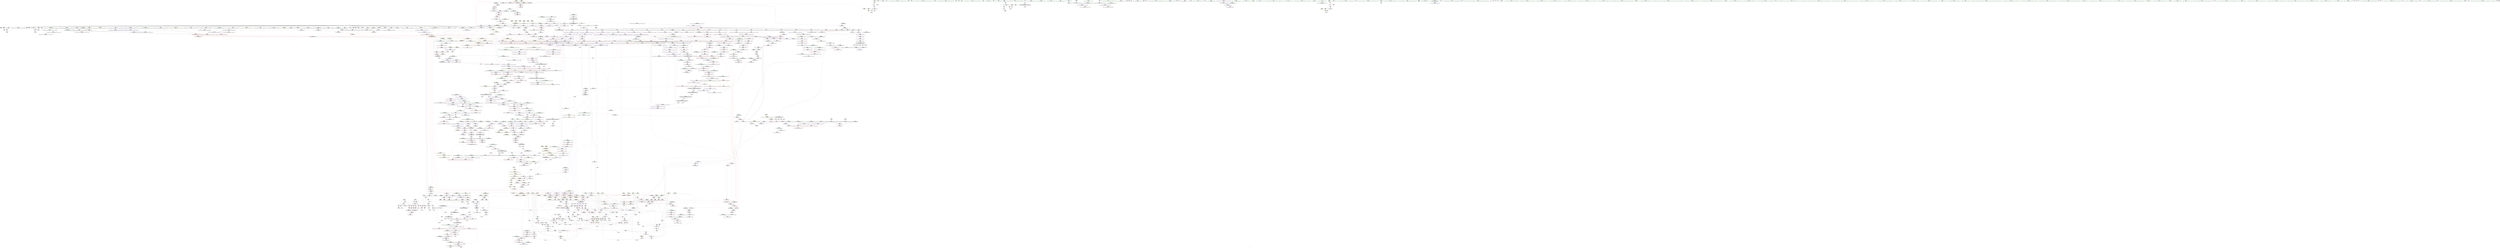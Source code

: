 digraph "SVFG" {
	label="SVFG";

	Node0x560ae054f9e0 [shape=record,color=grey,label="{NodeID: 0\nNullPtr|{|<s45>141}}"];
	Node0x560ae054f9e0 -> Node0x560ae05d0a70[style=solid];
	Node0x560ae054f9e0 -> Node0x560ae05d0b70[style=solid];
	Node0x560ae054f9e0 -> Node0x560ae05d0c40[style=solid];
	Node0x560ae054f9e0 -> Node0x560ae05d0d10[style=solid];
	Node0x560ae054f9e0 -> Node0x560ae05d0de0[style=solid];
	Node0x560ae054f9e0 -> Node0x560ae05d0eb0[style=solid];
	Node0x560ae054f9e0 -> Node0x560ae05d0f80[style=solid];
	Node0x560ae054f9e0 -> Node0x560ae05d1050[style=solid];
	Node0x560ae054f9e0 -> Node0x560ae05d1120[style=solid];
	Node0x560ae054f9e0 -> Node0x560ae05d11f0[style=solid];
	Node0x560ae054f9e0 -> Node0x560ae05d12c0[style=solid];
	Node0x560ae054f9e0 -> Node0x560ae05d1390[style=solid];
	Node0x560ae054f9e0 -> Node0x560ae05d1460[style=solid];
	Node0x560ae054f9e0 -> Node0x560ae05d1530[style=solid];
	Node0x560ae054f9e0 -> Node0x560ae05d1600[style=solid];
	Node0x560ae054f9e0 -> Node0x560ae05d16d0[style=solid];
	Node0x560ae054f9e0 -> Node0x560ae05d17a0[style=solid];
	Node0x560ae054f9e0 -> Node0x560ae05d1870[style=solid];
	Node0x560ae054f9e0 -> Node0x560ae05d1940[style=solid];
	Node0x560ae054f9e0 -> Node0x560ae05d1a10[style=solid];
	Node0x560ae054f9e0 -> Node0x560ae05d1ae0[style=solid];
	Node0x560ae054f9e0 -> Node0x560ae05d1bb0[style=solid];
	Node0x560ae054f9e0 -> Node0x560ae05d1c80[style=solid];
	Node0x560ae054f9e0 -> Node0x560ae05d1d50[style=solid];
	Node0x560ae054f9e0 -> Node0x560ae05d1e20[style=solid];
	Node0x560ae054f9e0 -> Node0x560ae05d1ef0[style=solid];
	Node0x560ae054f9e0 -> Node0x560ae05d1fc0[style=solid];
	Node0x560ae054f9e0 -> Node0x560ae05d2090[style=solid];
	Node0x560ae054f9e0 -> Node0x560ae05d2160[style=solid];
	Node0x560ae054f9e0 -> Node0x560ae05d2230[style=solid];
	Node0x560ae054f9e0 -> Node0x560ae05d2300[style=solid];
	Node0x560ae054f9e0 -> Node0x560ae05d23d0[style=solid];
	Node0x560ae054f9e0 -> Node0x560ae05d24a0[style=solid];
	Node0x560ae054f9e0 -> Node0x560ae05d2570[style=solid];
	Node0x560ae054f9e0 -> Node0x560ae05d2640[style=solid];
	Node0x560ae054f9e0 -> Node0x560ae05d2710[style=solid];
	Node0x560ae054f9e0 -> Node0x560ae05d27e0[style=solid];
	Node0x560ae054f9e0 -> Node0x560ae05d9fe0[style=solid];
	Node0x560ae054f9e0 -> Node0x560ae05fd250[style=solid];
	Node0x560ae054f9e0 -> Node0x560ae05fd320[style=solid];
	Node0x560ae054f9e0 -> Node0x560ae05fd3f0[style=solid];
	Node0x560ae054f9e0 -> Node0x560ae05ff6e0[style=solid];
	Node0x560ae054f9e0 -> Node0x560adfebef50[style=solid];
	Node0x560ae054f9e0 -> Node0x560ae05f32f0[style=solid];
	Node0x560ae054f9e0 -> Node0x560ae062dbe0[style=solid];
	Node0x560ae054f9e0:s45 -> Node0x560ae0736720[style=solid,color=red];
	Node0x560ae05d5c10 [shape=record,color=red,label="{NodeID: 775\n1347\<--1307\n\<--__len\n_ZNKSt6vectorISt4pairIiiESaIS1_EE12_M_check_lenEmPKc\n}"];
	Node0x560ae05d5c10 -> Node0x560adfebee80[style=solid];
	Node0x560ae05cc4e0 [shape=record,color=black,label="{NodeID: 443\n1662\<--1696\n_ZSt18uninitialized_copyISt13move_iteratorIPSt4pairIiiEES3_ET0_T_S6_S5__ret\<--call\n_ZSt18uninitialized_copyISt13move_iteratorIPSt4pairIiiEES3_ET0_T_S6_S5_\n|{<s0>147}}"];
	Node0x560ae05cc4e0:s0 -> Node0x560ae0731e60[style=solid,color=blue];
	Node0x560ae05c0210 [shape=record,color=green,label="{NodeID: 111\n647\<--648\nc\<--c_field_insensitive\nmain\n}"];
	Node0x560ae05c0210 -> Node0x560ae05e8b80[style=solid];
	Node0x560ae05c0210 -> Node0x560ae05e8c50[style=solid];
	Node0x560ae05c0210 -> Node0x560ae05e8d20[style=solid];
	Node0x560ae05c0210 -> Node0x560ae05dd1a0[style=solid];
	Node0x560ae05c0210 -> Node0x560ae05dd270[style=solid];
	Node0x560ae05db6d0 [shape=record,color=blue,label="{NodeID: 886\n90\<--274\nohmin\<--\n_Z5solvev\n}"];
	Node0x560ae05db6d0 -> Node0x560ae0675bd0[style=dashed];
	Node0x560ae05e2110 [shape=record,color=purple,label="{NodeID: 554\n1629\<--1617\ncoerce.dive1\<--__last\n_ZSt22__uninitialized_copy_aISt13move_iteratorIPSt4pairIiiEES3_S2_ET0_T_S6_S5_RSaIT1_E\n}"];
	Node0x560ae05e2110 -> Node0x560ae06021f0[style=solid];
	Node0x560ae072e400 [shape=record,color=black,label="{NodeID: 2436\n146 = PHI(479, )\n}"];
	Node0x560ae072e400 -> Node0x560ae05da1b0[style=solid];
	Node0x560ae05c4aa0 [shape=record,color=green,label="{NodeID: 222\n1464\<--1465\n__p.addr\<--__p.addr_field_insensitive\n_ZNSt16allocator_traitsISaISt4pairIiiEEE7destroyIS1_EEvRS2_PT_\n}"];
	Node0x560ae05c4aa0 -> Node0x560ae05d6b80[style=solid];
	Node0x560ae05c4aa0 -> Node0x560ae0601350[style=solid];
	Node0x560ae0600990 [shape=record,color=blue,label="{NodeID: 997\n1356\<--1353\n__rhs.addr\<--__rhs\n_ZN9__gnu_cxxmiIPSt4pairIiiESt6vectorIS2_SaIS2_EEEENS_17__normal_iteratorIT_T0_E15difference_typeERKSA_SD_\n}"];
	Node0x560ae0600990 -> Node0x560ae05d5e80[style=dashed];
	Node0x560adfebf020 [shape=record,color=yellow,style=double,label="{NodeID: 1772\n56V_1 = ENCHI(MR_56V_0)\npts\{1602 \}\nFun[_ZSt18uninitialized_copyISt13move_iteratorIPSt4pairIiiEES3_ET0_T_S6_S5_]|{<s0>151}}"];
	Node0x560adfebf020:s0 -> Node0x560ae0691460[style=dashed,color=red];
	Node0x560ae05e7b40 [shape=record,color=red,label="{NodeID: 665\n537\<--536\n\<--_M_start\n_ZNSt6vectorISt4pairIiiESaIS1_EEixEm\n}"];
	Node0x560ae05e7b40 -> Node0x560ae05e37d0[style=solid];
	Node0x560ae0737370 [shape=record,color=black,label="{NodeID: 2547\n1050 = PHI(992, 1011, 1043, 1114, 1283, 1811, )\n0th arg _ZSt7forwardISt4pairIiiEEOT_RNSt16remove_referenceIS2_E4typeE }"];
	Node0x560ae0737370 -> Node0x560ae05fef90[style=solid];
	Node0x560ae05d2cf0 [shape=record,color=black,label="{NodeID: 333\n194\<--193\nconv23\<--\n_Z5solvev\n|{<s0>22}}"];
	Node0x560ae05d2cf0:s0 -> Node0x560ae07388d0[style=solid,color=red];
	Node0x560ae0541730 [shape=record,color=green,label="{NodeID: 1\n7\<--1\n__dso_handle\<--dummyObj\nGlob }"];
	Node0x560ae05d5ce0 [shape=record,color=red,label="{NodeID: 776\n1334\<--1331\n\<--call5\n_ZNKSt6vectorISt4pairIiiESaIS1_EE12_M_check_lenEmPKc\n}"];
	Node0x560ae05d5ce0 -> Node0x560ae05f1c70[style=solid];
	Node0x560ae05cc5b0 [shape=record,color=black,label="{NodeID: 444\n1700\<--1758\n_ZNSt20__uninitialized_copyILb0EE13__uninit_copyISt13move_iteratorIPSt4pairIiiEES5_EET0_T_S8_S7__ret\<--\n_ZNSt20__uninitialized_copyILb0EE13__uninit_copyISt13move_iteratorIPSt4pairIiiEES5_EET0_T_S8_S7_\n|{<s0>151}}"];
	Node0x560ae05cc5b0:s0 -> Node0x560ae0731f70[style=solid,color=blue];
	Node0x560ae05c02e0 [shape=record,color=green,label="{NodeID: 112\n661\<--662\n_ZNSolsEi\<--_ZNSolsEi_field_insensitive\n}"];
	Node0x560ae05db7a0 [shape=record,color=blue,label="{NodeID: 887\n92\<--278\nohmax\<--\n_Z5solvev\n}"];
	Node0x560ae05db7a0 -> Node0x560ae06760d0[style=dashed];
	Node0x560ae05e21e0 [shape=record,color=purple,label="{NodeID: 555\n1640\<--1623\ncoerce.dive3\<--agg.tmp\n_ZSt22__uninitialized_copy_aISt13move_iteratorIPSt4pairIiiEES3_S2_ET0_T_S6_S5_RSaIT1_E\n}"];
	Node0x560ae05e21e0 -> Node0x560ae05d7c90[style=solid];
	Node0x560ae072e5d0 [shape=record,color=black,label="{NodeID: 2437\n165 = PHI()\n}"];
	Node0x560ae05c4b70 [shape=record,color=green,label="{NodeID: 223\n1472\<--1473\n_ZN9__gnu_cxx13new_allocatorISt4pairIiiEE7destroyIS2_EEvPT_\<--_ZN9__gnu_cxx13new_allocatorISt4pairIiiEE7destroyIS2_EEvPT__field_insensitive\n}"];
	Node0x560ae0600a60 [shape=record,color=blue,label="{NodeID: 998\n1375\<--1372\nthis.addr\<--this\n_ZNSt6vectorISt4pairIiiESaIS1_EE5beginEv\n}"];
	Node0x560ae0600a60 -> Node0x560ae05d60f0[style=dashed];
	Node0x560ae05e7c10 [shape=record,color=red,label="{NodeID: 666\n564\<--544\n\<--retval\n_ZSt3minIiERKT_S2_S2_\n}"];
	Node0x560ae05e7c10 -> Node0x560ae05d3c60[style=solid];
	Node0x560ae0737860 [shape=record,color=black,label="{NodeID: 2548\n1494 = PHI(1309, )\n0th arg _ZSt3maxImERKT_S2_S2_ }"];
	Node0x560ae0737860 -> Node0x560ae06014f0[style=solid];
	Node0x560ae05d2dc0 [shape=record,color=black,label="{NodeID: 334\n202\<--201\nconv26\<--\n_Z5solvev\n|{<s0>23}}"];
	Node0x560ae05d2dc0:s0 -> Node0x560ae07388d0[style=solid,color=red];
	Node0x560ae0593880 [shape=record,color=green,label="{NodeID: 2\n8\<--1\n_ZSt3cin\<--dummyObj\nGlob }"];
	Node0x560ae069b4c0 [shape=record,color=yellow,style=double,label="{NodeID: 1884\n145V_1 = ENCHI(MR_145V_0)\npts\{1304 \}\nFun[_ZSt3maxImERKT_S2_S2_]}"];
	Node0x560ae069b4c0 -> Node0x560ae05d7200[style=dashed];
	Node0x560ae05d5db0 [shape=record,color=red,label="{NodeID: 777\n1360\<--1354\n\<--__lhs.addr\n_ZN9__gnu_cxxmiIPSt4pairIiiESt6vectorIS2_SaIS2_EEEENS_17__normal_iteratorIT_T0_E15difference_typeERKSA_SD_\n|{<s0>130}}"];
	Node0x560ae05d5db0:s0 -> Node0x560ae0735df0[style=solid,color=red];
	Node0x560ae05cc680 [shape=record,color=black,label="{NodeID: 445\n1782\<--1796\n_ZStneIPSt4pairIiiEEbRKSt13move_iteratorIT_ES7__ret\<--lnot\n_ZStneIPSt4pairIiiEEbRKSt13move_iteratorIT_ES7_\n|{<s0>152}}"];
	Node0x560ae05cc680:s0 -> Node0x560ae0734610[style=solid,color=blue];
	Node0x560ae05c03e0 [shape=record,color=green,label="{NodeID: 113\n678\<--679\n__t.addr\<--__t.addr_field_insensitive\n_ZSt7forwardIRiEOT_RNSt16remove_referenceIS1_E4typeE\n}"];
	Node0x560ae05c03e0 -> Node0x560ae05e8df0[style=solid];
	Node0x560ae05c03e0 -> Node0x560ae05dd340[style=solid];
	Node0x560ae05db870 [shape=record,color=blue,label="{NodeID: 888\n98\<--284\ni42\<--inc69\n_Z5solvev\n}"];
	Node0x560ae05db870 -> Node0x560ae05e5100[style=dashed];
	Node0x560ae05db870 -> Node0x560ae05e51d0[style=dashed];
	Node0x560ae05db870 -> Node0x560ae05e52a0[style=dashed];
	Node0x560ae05db870 -> Node0x560ae05e5370[style=dashed];
	Node0x560ae05db870 -> Node0x560ae05db870[style=dashed];
	Node0x560ae05db870 -> Node0x560ae0674cd0[style=dashed];
	Node0x560ae05e22b0 [shape=record,color=purple,label="{NodeID: 556\n1642\<--1625\ncoerce.dive4\<--agg.tmp2\n_ZSt22__uninitialized_copy_aISt13move_iteratorIPSt4pairIiiEES3_S2_ET0_T_S6_S5_RSaIT1_E\n}"];
	Node0x560ae05e22b0 -> Node0x560ae05d7d60[style=solid];
	Node0x560ae072e6a0 [shape=record,color=black,label="{NodeID: 2438\n166 = PHI(479, )\n}"];
	Node0x560ae072e6a0 -> Node0x560ae05da420[style=solid];
	Node0x560ae05c4c70 [shape=record,color=green,label="{NodeID: 224\n1479\<--1480\nthis.addr\<--this.addr_field_insensitive\n_ZNKSt6vectorISt4pairIiiESaIS1_EE8max_sizeEv\n}"];
	Node0x560ae05c4c70 -> Node0x560ae05d6c50[style=solid];
	Node0x560ae05c4c70 -> Node0x560ae0601420[style=solid];
	Node0x560ae0600b30 [shape=record,color=blue,label="{NodeID: 999\n1389\<--1387\nthis.addr\<--this\n_ZNSt12_Vector_baseISt4pairIiiESaIS1_EE11_M_allocateEm\n}"];
	Node0x560ae0600b30 -> Node0x560ae05d6290[style=dashed];
	Node0x560ae05e7ce0 [shape=record,color=red,label="{NodeID: 667\n554\<--546\n\<--__a.addr\n_ZSt3minIiERKT_S2_S2_\n}"];
	Node0x560ae05e7ce0 -> Node0x560ae05e80f0[style=solid];
	Node0x560ae0737970 [shape=record,color=black,label="{NodeID: 2549\n1495 = PHI(1303, )\n1st arg _ZSt3maxImERKT_S2_S2_ }"];
	Node0x560ae0737970 -> Node0x560ae06015c0[style=solid];
	Node0x560ae05d2e90 [shape=record,color=black,label="{NodeID: 335\n245\<--244\nconv44\<--\n_Z5solvev\n}"];
	Node0x560ae05d2e90 -> Node0x560ae062dd60[style=solid];
	Node0x560ae0593910 [shape=record,color=green,label="{NodeID: 3\n9\<--1\n.str\<--dummyObj\nGlob }"];
	Node0x560ae069b5d0 [shape=record,color=yellow,style=double,label="{NodeID: 1885\n151V_1 = ENCHI(MR_151V_0)\npts\{1310 \}\nFun[_ZSt3maxImERKT_S2_S2_]}"];
	Node0x560ae069b5d0 -> Node0x560ae05d7130[style=dashed];
	Node0x560ae05d5e80 [shape=record,color=red,label="{NodeID: 778\n1363\<--1356\n\<--__rhs.addr\n_ZN9__gnu_cxxmiIPSt4pairIiiESt6vectorIS2_SaIS2_EEEENS_17__normal_iteratorIT_T0_E15difference_typeERKSA_SD_\n|{<s0>131}}"];
	Node0x560ae05d5e80:s0 -> Node0x560ae0735df0[style=solid,color=red];
	Node0x560ae05cc750 [shape=record,color=black,label="{NodeID: 446\n1809\<--1808\n\<--\n_ZSt10_ConstructISt4pairIiiEJS1_EEvPT_DpOT0_\n}"];
	Node0x560ae05cc750 -> Node0x560ae05cc820[style=solid];
	Node0x560ae05c04b0 [shape=record,color=green,label="{NodeID: 114\n687\<--688\nthis.addr\<--this.addr_field_insensitive\n_ZNSt4pairIiiEC2IRiS2_Lb1EEEOT_OT0_\n}"];
	Node0x560ae05c04b0 -> Node0x560ae05e8ec0[style=solid];
	Node0x560ae05c04b0 -> Node0x560ae05dd410[style=solid];
	Node0x560ae05db940 [shape=record,color=blue,label="{NodeID: 889\n104\<--126\ni74\<--\n_Z5solvev\n}"];
	Node0x560ae05db940 -> Node0x560ae05e56b0[style=dashed];
	Node0x560ae05db940 -> Node0x560ae05e5780[style=dashed];
	Node0x560ae05db940 -> Node0x560ae05e5850[style=dashed];
	Node0x560ae05db940 -> Node0x560ae05e5920[style=dashed];
	Node0x560ae05db940 -> Node0x560ae05dbd50[style=dashed];
	Node0x560ae05db940 -> Node0x560ae067abd0[style=dashed];
	Node0x560ae05e2380 [shape=record,color=purple,label="{NodeID: 557\n1910\<--1633\noffset_0\<--\n}"];
	Node0x560ae05e2380 -> Node0x560ae0602460[style=solid];
	Node0x560ae072e810 [shape=record,color=black,label="{NodeID: 2439\n188 = PHI(504, )\n}"];
	Node0x560ae072e810 -> Node0x560ae05f3a70[style=solid];
	Node0x560ae05c4d40 [shape=record,color=green,label="{NodeID: 225\n1485\<--1486\n_ZNKSt12_Vector_baseISt4pairIiiESaIS1_EE19_M_get_Tp_allocatorEv\<--_ZNKSt12_Vector_baseISt4pairIiiESaIS1_EE19_M_get_Tp_allocatorEv_field_insensitive\n}"];
	Node0x560ae0600c00 [shape=record,color=blue,label="{NodeID: 1000\n1391\<--1388\n__n.addr\<--__n\n_ZNSt12_Vector_baseISt4pairIiiESaIS1_EE11_M_allocateEm\n}"];
	Node0x560ae0600c00 -> Node0x560ae05d6360[style=dashed];
	Node0x560ae0600c00 -> Node0x560ae05d6430[style=dashed];
	Node0x560ae05e7db0 [shape=record,color=red,label="{NodeID: 668\n561\<--546\n\<--__a.addr\n_ZSt3minIiERKT_S2_S2_\n}"];
	Node0x560ae05e7db0 -> Node0x560ae05dca50[style=solid];
	Node0x560ae0737a80 [shape=record,color=black,label="{NodeID: 2550\n838 = PHI(780, 1754, )\n0th arg _ZSt8_DestroyIPSt4pairIiiEEvT_S3_ }"];
	Node0x560ae0737a80 -> Node0x560ae05fdc10[style=solid];
	Node0x560ae05d2f60 [shape=record,color=black,label="{NodeID: 336\n250\<--249\nconv49\<--\n_Z5solvev\n|{<s0>29}}"];
	Node0x560ae05d2f60:s0 -> Node0x560ae07388d0[style=solid,color=red];
	Node0x560ae0593fd0 [shape=record,color=green,label="{NodeID: 4\n11\<--1\n_ZSt4cout\<--dummyObj\nGlob }"];
	Node0x560ae05d5f50 [shape=record,color=red,label="{NodeID: 779\n1362\<--1361\n\<--call\n_ZN9__gnu_cxxmiIPSt4pairIiiESt6vectorIS2_SaIS2_EEEENS_17__normal_iteratorIT_T0_E15difference_typeERKSA_SD_\n}"];
	Node0x560ae05d5f50 -> Node0x560ae05caae0[style=solid];
	Node0x560ae05cc820 [shape=record,color=black,label="{NodeID: 447\n1810\<--1809\n\<--\n_ZSt10_ConstructISt4pairIiiEJS1_EEvPT_DpOT0_\n}"];
	Node0x560ae05cc820 -> Node0x560ae05cc8f0[style=solid];
	Node0x560ae05c5120 [shape=record,color=green,label="{NodeID: 115\n689\<--690\n__x.addr\<--__x.addr_field_insensitive\n_ZNSt4pairIiiEC2IRiS2_Lb1EEEOT_OT0_\n}"];
	Node0x560ae05c5120 -> Node0x560ae05e8f90[style=solid];
	Node0x560ae05c5120 -> Node0x560ae05dd4e0[style=solid];
	Node0x560ae06a2c20 [shape=record,color=yellow,style=double,label="{NodeID: 1997\n337V_1 = ENCHI(MR_337V_0)\npts\{730000 750000 \}\nFun[_ZN9__gnu_cxx13new_allocatorISt4pairIiiEE9constructIS2_JS2_EEEvPT_DpOT0_]}"];
	Node0x560ae06a2c20 -> Node0x560ae05d9760[style=dashed];
	Node0x560ae05dba10 [shape=record,color=blue,label="{NodeID: 890\n106\<--303\nh80\<--\n_Z5solvev\n}"];
	Node0x560ae05dba10 -> Node0x560ae05e59f0[style=dashed];
	Node0x560ae05dba10 -> Node0x560ae05e5ac0[style=dashed];
	Node0x560ae05dba10 -> Node0x560ae05dba10[style=dashed];
	Node0x560ae05dba10 -> Node0x560ae067b0d0[style=dashed];
	Node0x560ae05e2450 [shape=record,color=purple,label="{NodeID: 558\n1911\<--1634\noffset_0\<--\n}"];
	Node0x560ae05e2450 -> Node0x560ae05d9900[style=solid];
	Node0x560ae072e950 [shape=record,color=black,label="{NodeID: 2440\n195 = PHI(524, )\n}"];
	Node0x560ae072e950 -> Node0x560ae05dd990[style=solid];
	Node0x560ae05c4e40 [shape=record,color=green,label="{NodeID: 226\n1488\<--1489\n_ZNSt16allocator_traitsISaISt4pairIiiEEE8max_sizeERKS2_\<--_ZNSt16allocator_traitsISaISt4pairIiiEEE8max_sizeERKS2__field_insensitive\n}"];
	Node0x560ae0600cd0 [shape=record,color=blue,label="{NodeID: 1001\n1415\<--1411\n__first.addr\<--__first\n_ZSt34__uninitialized_move_if_noexcept_aIPSt4pairIiiES2_SaIS1_EET0_T_S5_S4_RT1_\n}"];
	Node0x560ae0600cd0 -> Node0x560ae05d6500[style=dashed];
	Node0x560ae05e7e80 [shape=record,color=red,label="{NodeID: 669\n552\<--548\n\<--__b.addr\n_ZSt3minIiERKT_S2_S2_\n}"];
	Node0x560ae05e7e80 -> Node0x560ae05e8020[style=solid];
	Node0x560ae0737bd0 [shape=record,color=black,label="{NodeID: 2551\n839 = PHI(781, 1755, )\n1st arg _ZSt8_DestroyIPSt4pairIiiEEvT_S3_ }"];
	Node0x560ae0737bd0 -> Node0x560ae05fdce0[style=solid];
	Node0x560ae05d3030 [shape=record,color=black,label="{NodeID: 337\n256\<--255\nconv53\<--\n_Z5solvev\n|{<s0>30}}"];
	Node0x560ae05d3030:s0 -> Node0x560ae07388d0[style=solid,color=red];
	Node0x560ae0594060 [shape=record,color=green,label="{NodeID: 5\n12\<--1\n.str.1\<--dummyObj\nGlob }"];
	Node0x560ae05d6020 [shape=record,color=red,label="{NodeID: 780\n1365\<--1364\n\<--call1\n_ZN9__gnu_cxxmiIPSt4pairIiiESt6vectorIS2_SaIS2_EEEENS_17__normal_iteratorIT_T0_E15difference_typeERKSA_SD_\n}"];
	Node0x560ae05d6020 -> Node0x560ae05cabb0[style=solid];
	Node0x560ae05cc8f0 [shape=record,color=black,label="{NodeID: 448\n1813\<--1810\n\<--\n_ZSt10_ConstructISt4pairIiiEJS1_EEvPT_DpOT0_\n}"];
	Node0x560ae05cc8f0 -> Node0x560ae05e3080[style=solid];
	Node0x560ae05cc8f0 -> Node0x560ae05e3150[style=solid];
	Node0x560ae05c51f0 [shape=record,color=green,label="{NodeID: 116\n691\<--692\n__y.addr\<--__y.addr_field_insensitive\n_ZNSt4pairIiiEC2IRiS2_Lb1EEEOT_OT0_\n}"];
	Node0x560ae05c51f0 -> Node0x560ae05e9060[style=solid];
	Node0x560ae05c51f0 -> Node0x560ae05dd5b0[style=solid];
	Node0x560ae06a2d30 [shape=record,color=yellow,style=double,label="{NodeID: 1998\n339V_1 = ENCHI(MR_339V_0)\npts\{730001 750001 \}\nFun[_ZN9__gnu_cxx13new_allocatorISt4pairIiiEE9constructIS2_JS2_EEEvPT_DpOT0_]}"];
	Node0x560ae06a2d30 -> Node0x560ae05d9830[style=dashed];
	Node0x560ae05dbae0 [shape=record,color=blue,label="{NodeID: 891\n108\<--309\nw84\<--\n_Z5solvev\n|{|<s5>36|<s6>37}}"];
	Node0x560ae05dbae0 -> Node0x560ae05e5b90[style=dashed];
	Node0x560ae05dbae0 -> Node0x560ae05e6f10[style=dashed];
	Node0x560ae05dbae0 -> Node0x560ae05e6fe0[style=dashed];
	Node0x560ae05dbae0 -> Node0x560ae05dbae0[style=dashed];
	Node0x560ae05dbae0 -> Node0x560ae067b5d0[style=dashed];
	Node0x560ae05dbae0:s5 -> Node0x560ae069c3e0[style=dashed,color=red];
	Node0x560ae05dbae0:s6 -> Node0x560ae06a01f0[style=dashed,color=red];
	Node0x560ae05e2520 [shape=record,color=purple,label="{NodeID: 559\n1913\<--1636\noffset_0\<--\n}"];
	Node0x560ae05e2520 -> Node0x560ae0602530[style=solid];
	Node0x560ae072ea90 [shape=record,color=black,label="{NodeID: 2441\n203 = PHI(524, )\n}"];
	Node0x560ae072ea90 -> Node0x560ae05dda60[style=solid];
	Node0x560ae05c4f40 [shape=record,color=green,label="{NodeID: 227\n1496\<--1497\nretval\<--retval_field_insensitive\n_ZSt3maxImERKT_S2_S2_\n}"];
	Node0x560ae05c4f40 -> Node0x560ae05d6d20[style=solid];
	Node0x560ae05c4f40 -> Node0x560ae0601690[style=solid];
	Node0x560ae05c4f40 -> Node0x560ae0601760[style=solid];
	Node0x560ae0600da0 [shape=record,color=blue,label="{NodeID: 1002\n1417\<--1412\n__last.addr\<--__last\n_ZSt34__uninitialized_move_if_noexcept_aIPSt4pairIiiES2_SaIS1_EET0_T_S5_S4_RT1_\n}"];
	Node0x560ae0600da0 -> Node0x560ae05d65d0[style=dashed];
	Node0x560ae05e7f50 [shape=record,color=red,label="{NodeID: 670\n558\<--548\n\<--__b.addr\n_ZSt3minIiERKT_S2_S2_\n}"];
	Node0x560ae05e7f50 -> Node0x560ae05dc980[style=solid];
	Node0x560ae0737d20 [shape=record,color=black,label="{NodeID: 2552\n1800 = PHI(1729, )\n0th arg _ZSt10_ConstructISt4pairIiiEJS1_EEvPT_DpOT0_ }"];
	Node0x560ae0737d20 -> Node0x560ae06034a0[style=solid];
	Node0x560ae05d3100 [shape=record,color=black,label="{NodeID: 338\n295\<--294\nconv76\<--\n_Z5solvev\n}"];
	Node0x560ae05d3100 -> Node0x560ae05f4970[style=solid];
	Node0x560ae05940f0 [shape=record,color=green,label="{NodeID: 6\n14\<--1\n.str.2\<--dummyObj\nGlob }"];
	Node0x560ae05d60f0 [shape=record,color=red,label="{NodeID: 781\n1378\<--1375\nthis1\<--this.addr\n_ZNSt6vectorISt4pairIiiESaIS1_EE5beginEv\n}"];
	Node0x560ae05d60f0 -> Node0x560ae05cad50[style=solid];
	Node0x560ae05cc9c0 [shape=record,color=black,label="{NodeID: 449\n1814\<--1812\n\<--call\n_ZSt10_ConstructISt4pairIiiEJS1_EEvPT_DpOT0_\n}"];
	Node0x560ae05cc9c0 -> Node0x560ae05e3220[style=solid];
	Node0x560ae05cc9c0 -> Node0x560ae05e32f0[style=solid];
	Node0x560ae05c52c0 [shape=record,color=green,label="{NodeID: 117\n711\<--712\nthis.addr\<--this.addr_field_insensitive\n_ZNSt12_Vector_baseISt4pairIiiESaIS1_EEC2Ev\n}"];
	Node0x560ae05c52c0 -> Node0x560ae05e92d0[style=solid];
	Node0x560ae05c52c0 -> Node0x560ae05fd0b0[style=solid];
	Node0x560ae05dbbb0 [shape=record,color=blue,label="{NodeID: 892\n94\<--324\nowmin\<--\n_Z5solvev\n}"];
	Node0x560ae05dbbb0 -> Node0x560ae068a160[style=dashed];
	Node0x560ae05e25f0 [shape=record,color=purple,label="{NodeID: 560\n1914\<--1637\noffset_0\<--\n}"];
	Node0x560ae05e25f0 -> Node0x560ae05d99d0[style=solid];
	Node0x560ae072ebd0 [shape=record,color=black,label="{NodeID: 2442\n207 = PHI(541, )\n}"];
	Node0x560ae072ebd0 -> Node0x560ae05e66f0[style=solid];
	Node0x560ae05c5010 [shape=record,color=green,label="{NodeID: 228\n1498\<--1499\n__a.addr\<--__a.addr_field_insensitive\n_ZSt3maxImERKT_S2_S2_\n}"];
	Node0x560ae05c5010 -> Node0x560ae05d6df0[style=solid];
	Node0x560ae05c5010 -> Node0x560ae05d6ec0[style=solid];
	Node0x560ae05c5010 -> Node0x560ae06014f0[style=solid];
	Node0x560ae0600e70 [shape=record,color=blue,label="{NodeID: 1003\n1419\<--1413\n__result.addr\<--__result\n_ZSt34__uninitialized_move_if_noexcept_aIPSt4pairIiiES2_SaIS1_EET0_T_S5_S4_RT1_\n}"];
	Node0x560ae0600e70 -> Node0x560ae05d66a0[style=dashed];
	Node0x560ae05e8020 [shape=record,color=red,label="{NodeID: 671\n553\<--552\n\<--\n_ZSt3minIiERKT_S2_S2_\n}"];
	Node0x560ae05e8020 -> Node0x560ae05f4c70[style=solid];
	Node0x560ae0737e30 [shape=record,color=black,label="{NodeID: 2553\n1801 = PHI(1732, )\n1st arg _ZSt10_ConstructISt4pairIiiEJS1_EEvPT_DpOT0_ }"];
	Node0x560ae0737e30 -> Node0x560ae0603570[style=solid];
	Node0x560ae05d31d0 [shape=record,color=black,label="{NodeID: 339\n300\<--299\nconv81\<--\n_Z5solvev\n|{<s0>34}}"];
	Node0x560ae05d31d0:s0 -> Node0x560ae07388d0[style=solid,color=red];
	Node0x560ae05941b0 [shape=record,color=green,label="{NodeID: 7\n16\<--1\n.str.3\<--dummyObj\nGlob }"];
	Node0x560ae05d61c0 [shape=record,color=red,label="{NodeID: 782\n1384\<--1383\n\<--coerce.dive\n_ZNSt6vectorISt4pairIiiESaIS1_EE5beginEv\n}"];
	Node0x560ae05d61c0 -> Node0x560ae05cae20[style=solid];
	Node0x560ae05cca90 [shape=record,color=black,label="{NodeID: 450\n1817\<--1822\n_ZSt11__addressofISt4pairIiiEEPT_RS2__ret\<--\n_ZSt11__addressofISt4pairIiiEEPT_RS2_\n|{<s0>153}}"];
	Node0x560ae05cca90:s0 -> Node0x560ae0734720[style=solid,color=blue];
	Node0x560ae05c5390 [shape=record,color=green,label="{NodeID: 118\n717\<--718\n_ZNSt12_Vector_baseISt4pairIiiESaIS1_EE12_Vector_implC2Ev\<--_ZNSt12_Vector_baseISt4pairIiiESaIS1_EE12_Vector_implC2Ev_field_insensitive\n}"];
	Node0x560ae05dbc80 [shape=record,color=blue,label="{NodeID: 893\n96\<--328\nowmax\<--\n_Z5solvev\n}"];
	Node0x560ae05dbc80 -> Node0x560ae068a660[style=dashed];
	Node0x560ae05e26c0 [shape=record,color=purple,label="{NodeID: 561\n1659\<--1650\ncoerce.dive\<--retval\n_ZSt32__make_move_if_noexcept_iteratorISt4pairIiiESt13move_iteratorIPS1_EET0_PT_\n}"];
	Node0x560ae05e26c0 -> Node0x560ae05d7f00[style=solid];
	Node0x560ae072ed10 [shape=record,color=black,label="{NodeID: 2443\n212 = PHI(566, )\n}"];
	Node0x560ae072ed10 -> Node0x560ae05e67c0[style=solid];
	Node0x560ae05cd510 [shape=record,color=green,label="{NodeID: 229\n1500\<--1501\n__b.addr\<--__b.addr_field_insensitive\n_ZSt3maxImERKT_S2_S2_\n}"];
	Node0x560ae05cd510 -> Node0x560ae05d6f90[style=solid];
	Node0x560ae05cd510 -> Node0x560ae05d7060[style=solid];
	Node0x560ae05cd510 -> Node0x560ae06015c0[style=solid];
	Node0x560ae0600f40 [shape=record,color=blue,label="{NodeID: 1004\n1421\<--1414\n__alloc.addr\<--__alloc\n_ZSt34__uninitialized_move_if_noexcept_aIPSt4pairIiiES2_SaIS1_EET0_T_S5_S4_RT1_\n}"];
	Node0x560ae0600f40 -> Node0x560ae05d6770[style=dashed];
	Node0x560ae05e80f0 [shape=record,color=red,label="{NodeID: 672\n555\<--554\n\<--\n_ZSt3minIiERKT_S2_S2_\n}"];
	Node0x560ae05e80f0 -> Node0x560ae05f4c70[style=solid];
	Node0x560ae0737f40 [shape=record,color=black,label="{NodeID: 2554\n567 = PHI(78, 82, 90, 94, )\n0th arg _ZSt3maxIiERKT_S2_S2_ }"];
	Node0x560ae0737f40 -> Node0x560ae05dcb20[style=solid];
	Node0x560ae05d32a0 [shape=record,color=black,label="{NodeID: 340\n306\<--305\nconv85\<--\n_Z5solvev\n|{<s0>35}}"];
	Node0x560ae05d32a0:s0 -> Node0x560ae07388d0[style=solid,color=red];
	Node0x560ae0594270 [shape=record,color=green,label="{NodeID: 8\n18\<--1\n.str.4\<--dummyObj\nGlob }"];
	Node0x560ae05d6290 [shape=record,color=red,label="{NodeID: 783\n1395\<--1389\nthis1\<--this.addr\n_ZNSt12_Vector_baseISt4pairIiiESaIS1_EE11_M_allocateEm\n}"];
	Node0x560ae05d6290 -> Node0x560ae05e19c0[style=solid];
	Node0x560ae05ccb60 [shape=record,color=black,label="{NodeID: 451\n1824\<--1831\n_ZNKSt13move_iteratorIPSt4pairIiiEEdeEv_ret\<--\n_ZNKSt13move_iteratorIPSt4pairIiiEEdeEv\n|{<s0>154}}"];
	Node0x560ae05ccb60:s0 -> Node0x560ae0734890[style=solid,color=blue];
	Node0x560ae05c5490 [shape=record,color=green,label="{NodeID: 119\n723\<--724\n__cxa_begin_catch\<--__cxa_begin_catch_field_insensitive\n}"];
	Node0x560ae05dbd50 [shape=record,color=blue,label="{NodeID: 894\n104\<--334\ni74\<--inc102\n_Z5solvev\n}"];
	Node0x560ae05dbd50 -> Node0x560ae05e56b0[style=dashed];
	Node0x560ae05dbd50 -> Node0x560ae05e5780[style=dashed];
	Node0x560ae05dbd50 -> Node0x560ae05e5850[style=dashed];
	Node0x560ae05dbd50 -> Node0x560ae05e5920[style=dashed];
	Node0x560ae05dbd50 -> Node0x560ae05dbd50[style=dashed];
	Node0x560ae05dbd50 -> Node0x560ae067abd0[style=dashed];
	Node0x560ae05e2790 [shape=record,color=purple,label="{NodeID: 562\n1678\<--1666\ncoerce.dive\<--__first\n_ZSt18uninitialized_copyISt13move_iteratorIPSt4pairIiiEES3_ET0_T_S6_S5_\n}"];
	Node0x560ae05e2790 -> Node0x560ae06026d0[style=solid];
	Node0x560ae072ee50 [shape=record,color=black,label="{NodeID: 2444\n217 = PHI(541, )\n}"];
	Node0x560ae072ee50 -> Node0x560ae05e6890[style=solid];
	Node0x560ae05cd5e0 [shape=record,color=green,label="{NodeID: 230\n1520\<--1521\n__a.addr\<--__a.addr_field_insensitive\n_ZNSt16allocator_traitsISaISt4pairIiiEEE8max_sizeERKS2_\n}"];
	Node0x560ae05cd5e0 -> Node0x560ae05d72d0[style=solid];
	Node0x560ae05cd5e0 -> Node0x560ae0601830[style=solid];
	Node0x560ae0601010 [shape=record,color=blue,label="{NodeID: 1005\n1435\<--1432\ncoerce.dive\<--call\n_ZSt34__uninitialized_move_if_noexcept_aIPSt4pairIiiES2_SaIS1_EET0_T_S5_S4_RT1_\n}"];
	Node0x560ae0601010 -> Node0x560ae05d6840[style=dashed];
	Node0x560ae05e81c0 [shape=record,color=red,label="{NodeID: 673\n589\<--569\n\<--retval\n_ZSt3maxIiERKT_S2_S2_\n}"];
	Node0x560ae05e81c0 -> Node0x560ae05d3d30[style=solid];
	Node0x560ae0738140 [shape=record,color=black,label="{NodeID: 2555\n568 = PHI(86, 88, 100, 108, )\n1st arg _ZSt3maxIiERKT_S2_S2_ }"];
	Node0x560ae0738140 -> Node0x560ae05dcbf0[style=solid];
	Node0x560ae05d3370 [shape=record,color=black,label="{NodeID: 341\n425\<--424\n\<--this1\n_ZNSt6vectorISt4pairIiiESaIS1_EEC2Ev\n|{<s0>51}}"];
	Node0x560ae05d3370:s0 -> Node0x560ae073b0c0[style=solid,color=red];
	Node0x560ae0594330 [shape=record,color=green,label="{NodeID: 9\n20\<--1\n.str.5\<--dummyObj\nGlob }"];
	Node0x560ae069bb40 [shape=record,color=yellow,style=double,label="{NodeID: 1891\n337V_1 = ENCHI(MR_337V_0)\npts\{730000 750000 \}\nFun[_ZSt10_ConstructISt4pairIiiEJS1_EEvPT_DpOT0_]}"];
	Node0x560ae069bb40 -> Node0x560ae05d9c40[style=dashed];
	Node0x560ae05d6360 [shape=record,color=red,label="{NodeID: 784\n1396\<--1391\n\<--__n.addr\n_ZNSt12_Vector_baseISt4pairIiiESaIS1_EE11_M_allocateEm\n}"];
	Node0x560ae05d6360 -> Node0x560ae05f3d70[style=solid];
	Node0x560ae05ccc30 [shape=record,color=black,label="{NodeID: 452\n1833\<--1838\n_ZNSt13move_iteratorIPSt4pairIiiEEppEv_ret\<--this1\n_ZNSt13move_iteratorIPSt4pairIiiEEppEv\n|{<s0>156}}"];
	Node0x560ae05ccc30:s0 -> Node0x560ae07349d0[style=solid,color=blue];
	Node0x560ae05c5590 [shape=record,color=green,label="{NodeID: 120\n726\<--727\n_ZSt9terminatev\<--_ZSt9terminatev_field_insensitive\n}"];
	Node0x560ae05dbe20 [shape=record,color=blue,label="{NodeID: 895\n112\<--126\ni107\<--\n_Z5solvev\n}"];
	Node0x560ae05dbe20 -> Node0x560ae067f1d0[style=dashed];
	Node0x560ae05e2860 [shape=record,color=purple,label="{NodeID: 563\n1680\<--1668\ncoerce.dive1\<--__last\n_ZSt18uninitialized_copyISt13move_iteratorIPSt4pairIiiEES3_ET0_T_S6_S5_\n}"];
	Node0x560ae05e2860 -> Node0x560ae06027a0[style=solid];
	Node0x560ae072ef90 [shape=record,color=black,label="{NodeID: 2445\n1331 = PHI(1493, )\n}"];
	Node0x560ae072ef90 -> Node0x560ae05d5ce0[style=solid];
	Node0x560ae05cd6b0 [shape=record,color=green,label="{NodeID: 231\n1526\<--1527\n_ZNK9__gnu_cxx13new_allocatorISt4pairIiiEE8max_sizeEv\<--_ZNK9__gnu_cxx13new_allocatorISt4pairIiiEE8max_sizeEv_field_insensitive\n}"];
	Node0x560ae06010e0 [shape=record,color=blue,label="{NodeID: 1006\n1439\<--1438\ncoerce.dive3\<--call2\n_ZSt34__uninitialized_move_if_noexcept_aIPSt4pairIiiES2_SaIS1_EET0_T_S5_S4_RT1_\n}"];
	Node0x560ae06010e0 -> Node0x560ae05d6910[style=dashed];
	Node0x560ae0693480 [shape=record,color=yellow,style=double,label="{NodeID: 1781\n103V_1 = ENCHI(MR_103V_0)\npts\{550000 570000 \}\nFun[_ZNKSt6vectorISt4pairIiiESaIS1_EE4sizeEv]}"];
	Node0x560ae0693480 -> Node0x560ae05e78d0[style=dashed];
	Node0x560ae05e8290 [shape=record,color=red,label="{NodeID: 674\n577\<--571\n\<--__a.addr\n_ZSt3maxIiERKT_S2_S2_\n}"];
	Node0x560ae05e8290 -> Node0x560ae05e85d0[style=solid];
	Node0x560ae0738340 [shape=record,color=black,label="{NodeID: 2556\n853 = PHI(846, )\n0th arg _ZNSt12_Destroy_auxILb1EE9__destroyIPSt4pairIiiEEEvT_S5_ }"];
	Node0x560ae0738340 -> Node0x560ae05fddb0[style=solid];
	Node0x560ae05d3440 [shape=record,color=black,label="{NodeID: 342\n445\<--459\n_ZSteqIcSt11char_traitsIcESaIcEEbRKNSt7__cxx1112basic_stringIT_T0_T1_EEPKS5__ret\<--cmp\n_ZSteqIcSt11char_traitsIcESaIcEEbRKNSt7__cxx1112basic_stringIT_T0_T1_EEPKS5_\n|{<s0>11}}"];
	Node0x560ae05d3440:s0 -> Node0x560ae072e290[style=solid,color=blue];
	Node0x560ae05943f0 [shape=record,color=green,label="{NodeID: 10\n23\<--1\n\<--dummyObj\nCan only get source location for instruction, argument, global var or function.}"];
	Node0x560ae069bc80 [shape=record,color=yellow,style=double,label="{NodeID: 1892\n339V_1 = ENCHI(MR_339V_0)\npts\{730001 750001 \}\nFun[_ZSt10_ConstructISt4pairIiiEJS1_EEvPT_DpOT0_]}"];
	Node0x560ae069bc80 -> Node0x560ae05d9d10[style=dashed];
	Node0x560ae05d6430 [shape=record,color=red,label="{NodeID: 785\n1402\<--1391\n\<--__n.addr\n_ZNSt12_Vector_baseISt4pairIiiESaIS1_EE11_M_allocateEm\n|{<s0>133}}"];
	Node0x560ae05d6430:s0 -> Node0x560ae073b700[style=solid,color=red];
	Node0x560ae05ccd00 [shape=record,color=black,label="{NodeID: 453\n1845\<--1860\n_ZSteqIPSt4pairIiiEEbRKSt13move_iteratorIT_ES7__ret\<--cmp\n_ZSteqIPSt4pairIiiEEbRKSt13move_iteratorIT_ES7_\n|{<s0>163}}"];
	Node0x560ae05ccd00:s0 -> Node0x560ae0732080[style=solid,color=blue];
	Node0x560ae05c5690 [shape=record,color=green,label="{NodeID: 121\n734\<--735\nthis.addr\<--this.addr_field_insensitive\n_ZNSt12_Vector_baseISt4pairIiiESaIS1_EE12_Vector_implC2Ev\n}"];
	Node0x560ae05c5690 -> Node0x560ae05e93a0[style=solid];
	Node0x560ae05c5690 -> Node0x560ae05fd180[style=solid];
	Node0x560ae05dbef0 [shape=record,color=blue,label="{NodeID: 896\n112\<--400\ni107\<--inc149\n_Z5solvev\n}"];
	Node0x560ae05dbef0 -> Node0x560ae067f1d0[style=dashed];
	Node0x560ae05e2930 [shape=record,color=purple,label="{NodeID: 564\n1692\<--1674\ncoerce.dive3\<--agg.tmp\n_ZSt18uninitialized_copyISt13move_iteratorIPSt4pairIiiEES3_ET0_T_S6_S5_\n}"];
	Node0x560ae05e2930 -> Node0x560ae05d80a0[style=solid];
	Node0x560ae072f0d0 [shape=record,color=black,label="{NodeID: 2446\n1338 = PHI(504, )\n}"];
	Node0x560ae072f0d0 -> Node0x560ae05f38f0[style=solid];
	Node0x560ae05cd7b0 [shape=record,color=green,label="{NodeID: 232\n1531\<--1532\nthis.addr\<--this.addr_field_insensitive\n_ZNKSt12_Vector_baseISt4pairIiiESaIS1_EE19_M_get_Tp_allocatorEv\n}"];
	Node0x560ae05cd7b0 -> Node0x560ae05d73a0[style=solid];
	Node0x560ae05cd7b0 -> Node0x560ae0601900[style=solid];
	Node0x560ae06011b0 [shape=record,color=blue,label="{NodeID: 1007\n1453\<--1452\nthis.addr\<--this\n_ZNK9__gnu_cxx17__normal_iteratorIPSt4pairIiiESt6vectorIS2_SaIS2_EEE4baseEv\n}"];
	Node0x560ae06011b0 -> Node0x560ae05d69e0[style=dashed];
	Node0x560ae0693590 [shape=record,color=yellow,style=double,label="{NodeID: 1782\n105V_1 = ENCHI(MR_105V_0)\npts\{550001 570001 \}\nFun[_ZNKSt6vectorISt4pairIiiESaIS1_EE4sizeEv]}"];
	Node0x560ae0693590 -> Node0x560ae05e7800[style=dashed];
	Node0x560ae05e8360 [shape=record,color=red,label="{NodeID: 675\n586\<--571\n\<--__a.addr\n_ZSt3maxIiERKT_S2_S2_\n}"];
	Node0x560ae05e8360 -> Node0x560ae05dcd90[style=solid];
	Node0x560ae0738450 [shape=record,color=black,label="{NodeID: 2557\n854 = PHI(847, )\n1st arg _ZNSt12_Destroy_auxILb1EE9__destroyIPSt4pairIiiEEEvT_S5_ }"];
	Node0x560ae0738450 -> Node0x560ae05fde80[style=solid];
	Node0x560ae05d3510 [shape=record,color=black,label="{NodeID: 343\n499\<--482\n\<--retval\n_ZSt9make_pairIRiS0_ESt4pairINSt17__decay_and_stripIT_E6__typeENS2_IT0_E6__typeEEOS3_OS6_\n}"];
	Node0x560ae05d3510 -> Node0x560ae05e7660[style=solid];
	Node0x560ae05944f0 [shape=record,color=green,label="{NodeID: 11\n126\<--1\n\<--dummyObj\nCan only get source location for instruction, argument, global var or function.}"];
	Node0x560ae05d6500 [shape=record,color=red,label="{NodeID: 786\n1431\<--1415\n\<--__first.addr\n_ZSt34__uninitialized_move_if_noexcept_aIPSt4pairIiiES2_SaIS1_EET0_T_S5_S4_RT1_\n|{<s0>134}}"];
	Node0x560ae05d6500:s0 -> Node0x560ae073c550[style=solid,color=red];
	Node0x560ae05ccdd0 [shape=record,color=black,label="{NodeID: 454\n1862\<--1869\n_ZNKSt13move_iteratorIPSt4pairIiiEE4baseEv_ret\<--\n_ZNKSt13move_iteratorIPSt4pairIiiEE4baseEv\n|{<s0>166|<s1>167}}"];
	Node0x560ae05ccdd0:s0 -> Node0x560ae0734d50[style=solid,color=blue];
	Node0x560ae05ccdd0:s1 -> Node0x560ae07309d0[style=solid,color=blue];
	Node0x560ae05c5760 [shape=record,color=green,label="{NodeID: 122\n740\<--741\n_ZNSaISt4pairIiiEEC2Ev\<--_ZNSaISt4pairIiiEEC2Ev_field_insensitive\n}"];
	Node0x560ae05dbfc0 [shape=record,color=blue,label="{NodeID: 897\n421\<--420\nthis.addr\<--this\n_ZNSt6vectorISt4pairIiiESaIS1_EEC2Ev\n}"];
	Node0x560ae05dbfc0 -> Node0x560ae05e70b0[style=dashed];
	Node0x560ae05e2a00 [shape=record,color=purple,label="{NodeID: 565\n1694\<--1676\ncoerce.dive4\<--agg.tmp2\n_ZSt18uninitialized_copyISt13move_iteratorIPSt4pairIiiEES3_ET0_T_S6_S5_\n}"];
	Node0x560ae05e2a00 -> Node0x560ae05d8170[style=solid];
	Node0x560ae072f210 [shape=record,color=black,label="{NodeID: 2447\n1342 = PHI(1477, )\n}"];
	Node0x560ae072f210 -> Node0x560ae05f35f0[style=solid];
	Node0x560ae05cd880 [shape=record,color=green,label="{NodeID: 233\n1540\<--1541\nthis.addr\<--this.addr_field_insensitive\n_ZNK9__gnu_cxx13new_allocatorISt4pairIiiEE8max_sizeEv\n}"];
	Node0x560ae05cd880 -> Node0x560ae05d7470[style=solid];
	Node0x560ae05cd880 -> Node0x560ae06019d0[style=solid];
	Node0x560ae0601280 [shape=record,color=blue,label="{NodeID: 1008\n1462\<--1460\n__a.addr\<--__a\n_ZNSt16allocator_traitsISaISt4pairIiiEEE7destroyIS1_EEvRS2_PT_\n}"];
	Node0x560ae0601280 -> Node0x560ae05d6ab0[style=dashed];
	Node0x560ae05e8430 [shape=record,color=red,label="{NodeID: 676\n579\<--573\n\<--__b.addr\n_ZSt3maxIiERKT_S2_S2_\n}"];
	Node0x560ae05e8430 -> Node0x560ae05e86a0[style=solid];
	Node0x560ae0738560 [shape=record,color=black,label="{NodeID: 2558\n1387 = PHI(1100, )\n0th arg _ZNSt12_Vector_baseISt4pairIiiESaIS1_EE11_M_allocateEm }"];
	Node0x560ae0738560 -> Node0x560ae0600b30[style=solid];
	Node0x560ae05d35e0 [shape=record,color=black,label="{NodeID: 344\n479\<--500\n_ZSt9make_pairIRiS0_ESt4pairINSt17__decay_and_stripIT_E6__typeENS2_IT0_E6__typeEEOS3_OS6__ret\<--\n_ZSt9make_pairIRiS0_ESt4pairINSt17__decay_and_stripIT_E6__typeENS2_IT0_E6__typeEEOS3_OS6_\n|{<s0>12|<s1>17}}"];
	Node0x560ae05d35e0:s0 -> Node0x560ae072e400[style=solid,color=blue];
	Node0x560ae05d35e0:s1 -> Node0x560ae072e6a0[style=solid,color=blue];
	Node0x560ae0594670 [shape=record,color=green,label="{NodeID: 12\n176\<--1\n\<--dummyObj\nCan only get source location for instruction, argument, global var or function.}"];
	Node0x560ae05d65d0 [shape=record,color=red,label="{NodeID: 787\n1437\<--1417\n\<--__last.addr\n_ZSt34__uninitialized_move_if_noexcept_aIPSt4pairIiiES2_SaIS1_EET0_T_S5_S4_RT1_\n|{<s0>135}}"];
	Node0x560ae05d65d0:s0 -> Node0x560ae073c550[style=solid,color=red];
	Node0x560ae05ccea0 [shape=record,color=purple,label="{NodeID: 455\n33\<--4\n\<--_ZStL8__ioinit\n__cxx_global_var_init\n}"];
	Node0x560ae05c5860 [shape=record,color=green,label="{NodeID: 123\n751\<--752\nthis.addr\<--this.addr_field_insensitive\n_ZNSaISt4pairIiiEEC2Ev\n}"];
	Node0x560ae05c5860 -> Node0x560ae05e9470[style=solid];
	Node0x560ae05c5860 -> Node0x560ae05fd4c0[style=solid];
	Node0x560ae06a3410 [shape=record,color=yellow,style=double,label="{NodeID: 2005\n56V_1 = ENCHI(MR_56V_0)\npts\{1602 \}\nFun[_ZNSt16allocator_traitsISaISt4pairIiiEEE9constructIS1_JS1_EEEvRS2_PT_DpOT0_]|{<s0>94|<s1>94}}"];
	Node0x560ae06a3410:s0 -> Node0x560ae05d9760[style=dashed,color=red];
	Node0x560ae06a3410:s1 -> Node0x560ae0600310[style=dashed,color=red];
	Node0x560ae05dc090 [shape=record,color=blue,label="{NodeID: 898\n448\<--446\n__lhs.addr\<--__lhs\n_ZSteqIcSt11char_traitsIcESaIcEEbRKNSt7__cxx1112basic_stringIT_T0_T1_EEPKS5_\n}"];
	Node0x560ae05dc090 -> Node0x560ae05e7180[style=dashed];
	Node0x560ae05e2ad0 [shape=record,color=purple,label="{NodeID: 566\n1916\<--1685\noffset_0\<--\n}"];
	Node0x560ae05e2ad0 -> Node0x560ae0602a10[style=solid];
	Node0x560ae072f350 [shape=record,color=black,label="{NodeID: 2448\n1345 = PHI(1477, )\n}"];
	Node0x560ae072f350 -> Node0x560adfebee80[style=solid];
	Node0x560ae05cd950 [shape=record,color=green,label="{NodeID: 234\n1549\<--1550\nthis.addr\<--this.addr_field_insensitive\n_ZN9__gnu_cxx17__normal_iteratorIPSt4pairIiiESt6vectorIS2_SaIS2_EEEC2ERKS3_\n}"];
	Node0x560ae05cd950 -> Node0x560ae05d7540[style=solid];
	Node0x560ae05cd950 -> Node0x560ae0601aa0[style=solid];
	Node0x560ae0601350 [shape=record,color=blue,label="{NodeID: 1009\n1464\<--1461\n__p.addr\<--__p\n_ZNSt16allocator_traitsISaISt4pairIiiEEE7destroyIS1_EEvRS2_PT_\n}"];
	Node0x560ae0601350 -> Node0x560ae05d6b80[style=dashed];
	Node0x560ae05e8500 [shape=record,color=red,label="{NodeID: 677\n583\<--573\n\<--__b.addr\n_ZSt3maxIiERKT_S2_S2_\n}"];
	Node0x560ae05e8500 -> Node0x560ae05dccc0[style=solid];
	Node0x560ae0738670 [shape=record,color=black,label="{NodeID: 2559\n1388 = PHI(1101, )\n1st arg _ZNSt12_Vector_baseISt4pairIiiESaIS1_EE11_M_allocateEm }"];
	Node0x560ae0738670 -> Node0x560ae0600c00[style=solid];
	Node0x560ae05d36b0 [shape=record,color=black,label="{NodeID: 345\n510\<--509\n\<--this1\n_ZNKSt6vectorISt4pairIiiESaIS1_EE4sizeEv\n}"];
	Node0x560ae05d36b0 -> Node0x560ae05dde70[style=solid];
	Node0x560ae05d36b0 -> Node0x560ae05ddf40[style=solid];
	Node0x560ae0594770 [shape=record,color=green,label="{NodeID: 13\n180\<--1\n\<--dummyObj\nCan only get source location for instruction, argument, global var or function.}"];
	Node0x560ae05d66a0 [shape=record,color=red,label="{NodeID: 788\n1441\<--1419\n\<--__result.addr\n_ZSt34__uninitialized_move_if_noexcept_aIPSt4pairIiiES2_SaIS1_EET0_T_S5_S4_RT1_\n|{<s0>136}}"];
	Node0x560ae05d66a0:s0 -> Node0x560ae0735bd0[style=solid,color=red];
	Node0x560ae05ccf70 [shape=record,color=purple,label="{NodeID: 456\n141\<--9\n\<--.str\n_Z5solvev\n|{<s0>11}}"];
	Node0x560ae05ccf70:s0 -> Node0x560ae07391a0[style=solid,color=red];
	Node0x560ae05c5930 [shape=record,color=green,label="{NodeID: 124\n757\<--758\n_ZN9__gnu_cxx13new_allocatorISt4pairIiiEEC2Ev\<--_ZN9__gnu_cxx13new_allocatorISt4pairIiiEEC2Ev_field_insensitive\n}"];
	Node0x560ae06a34f0 [shape=record,color=yellow,style=double,label="{NodeID: 2006\n88V_1 = ENCHI(MR_88V_0)\npts\{730000 730001 750000 750001 \}\nFun[_ZNSt16allocator_traitsISaISt4pairIiiEEE9constructIS1_JS1_EEEvRS2_PT_DpOT0_]|{<s0>94|<s1>94}}"];
	Node0x560ae06a34f0:s0 -> Node0x560ae06a2c20[style=dashed,color=red];
	Node0x560ae06a34f0:s1 -> Node0x560ae06a2d30[style=dashed,color=red];
	Node0x560ae05dc160 [shape=record,color=blue,label="{NodeID: 899\n450\<--447\n__rhs.addr\<--__rhs\n_ZSteqIcSt11char_traitsIcESaIcEEbRKNSt7__cxx1112basic_stringIT_T0_T1_EEPKS5_\n}"];
	Node0x560ae05dc160 -> Node0x560ae05e7250[style=dashed];
	Node0x560ae05e2ba0 [shape=record,color=purple,label="{NodeID: 567\n1917\<--1686\noffset_0\<--\n}"];
	Node0x560ae05e2ba0 -> Node0x560ae05d9aa0[style=solid];
	Node0x560ae072f490 [shape=record,color=black,label="{NodeID: 2449\n1361 = PHI(1451, )\n}"];
	Node0x560ae072f490 -> Node0x560ae05d5f50[style=solid];
	Node0x560ae05cda20 [shape=record,color=green,label="{NodeID: 235\n1551\<--1552\n__i.addr\<--__i.addr_field_insensitive\n_ZN9__gnu_cxx17__normal_iteratorIPSt4pairIiiESt6vectorIS2_SaIS2_EEEC2ERKS3_\n}"];
	Node0x560ae05cda20 -> Node0x560ae05d7610[style=solid];
	Node0x560ae05cda20 -> Node0x560ae0601b70[style=solid];
	Node0x560ae0601420 [shape=record,color=blue,label="{NodeID: 1010\n1479\<--1478\nthis.addr\<--this\n_ZNKSt6vectorISt4pairIiiESaIS1_EE8max_sizeEv\n}"];
	Node0x560ae0601420 -> Node0x560ae05d6c50[style=dashed];
	Node0x560ae05e85d0 [shape=record,color=red,label="{NodeID: 678\n578\<--577\n\<--\n_ZSt3maxIiERKT_S2_S2_\n}"];
	Node0x560ae05e85d0 -> Node0x560ae05f4df0[style=solid];
	Node0x560ae0738780 [shape=record,color=black,label="{NodeID: 2560\n889 = PHI(821, 831, )\n0th arg _ZNSt12_Vector_baseISt4pairIiiESaIS1_EE12_Vector_implD2Ev }"];
	Node0x560ae0738780 -> Node0x560ae05fe1c0[style=solid];
	Node0x560ae05d3780 [shape=record,color=black,label="{NodeID: 346\n514\<--509\n\<--this1\n_ZNKSt6vectorISt4pairIiiESaIS1_EE4sizeEv\n}"];
	Node0x560ae05d3780 -> Node0x560ae05de010[style=solid];
	Node0x560ae05d3780 -> Node0x560ae05de0e0[style=solid];
	Node0x560ae0594870 [shape=record,color=green,label="{NodeID: 14\n522\<--1\n\<--dummyObj\nCan only get source location for instruction, argument, global var or function.}"];
	Node0x560ae05d6770 [shape=record,color=red,label="{NodeID: 789\n1442\<--1421\n\<--__alloc.addr\n_ZSt34__uninitialized_move_if_noexcept_aIPSt4pairIiiES2_SaIS1_EET0_T_S5_S4_RT1_\n|{<s0>136}}"];
	Node0x560ae05d6770:s0 -> Node0x560ae0735ce0[style=solid,color=red];
	Node0x560ae05cd040 [shape=record,color=purple,label="{NodeID: 457\n363\<--9\n\<--.str\n_Z5solvev\n}"];
	Node0x560ae05c5a30 [shape=record,color=green,label="{NodeID: 125\n762\<--763\nthis.addr\<--this.addr_field_insensitive\n_ZN9__gnu_cxx13new_allocatorISt4pairIiiEEC2Ev\n}"];
	Node0x560ae05c5a30 -> Node0x560ae05e9540[style=solid];
	Node0x560ae05c5a30 -> Node0x560ae05fd590[style=solid];
	Node0x560ae06a3600 [shape=record,color=yellow,style=double,label="{NodeID: 2007\n153V_1 = ENCHI(MR_153V_0)\npts\{550000 550001 570000 570001 \}\nFun[_ZNKSt6vectorISt4pairIiiESaIS1_EE12_M_check_lenEmPKc]|{<s0>122|<s1>122|<s2>124|<s3>124|<s4>125|<s5>125|<s6>127|<s7>127}}"];
	Node0x560ae06a3600:s0 -> Node0x560ae0693480[style=dashed,color=red];
	Node0x560ae06a3600:s1 -> Node0x560ae0693590[style=dashed,color=red];
	Node0x560ae06a3600:s2 -> Node0x560ae0693480[style=dashed,color=red];
	Node0x560ae06a3600:s3 -> Node0x560ae0693590[style=dashed,color=red];
	Node0x560ae06a3600:s4 -> Node0x560ae0693480[style=dashed,color=red];
	Node0x560ae06a3600:s5 -> Node0x560ae0693590[style=dashed,color=red];
	Node0x560ae06a3600:s6 -> Node0x560ae0693480[style=dashed,color=red];
	Node0x560ae06a3600:s7 -> Node0x560ae0693590[style=dashed,color=red];
	Node0x560ae05dc230 [shape=record,color=blue,label="{NodeID: 900\n464\<--462\nthis.addr\<--this\n_ZNSt6vectorISt4pairIiiESaIS1_EE9push_backEOS1_\n}"];
	Node0x560ae05dc230 -> Node0x560ae05e7320[style=dashed];
	Node0x560ae05e2c70 [shape=record,color=purple,label="{NodeID: 568\n1919\<--1688\noffset_0\<--\n}"];
	Node0x560ae05e2c70 -> Node0x560ae0602ae0[style=solid];
	Node0x560ae072f5d0 [shape=record,color=black,label="{NodeID: 2450\n1364 = PHI(1451, )\n}"];
	Node0x560ae072f5d0 -> Node0x560ae05d6020[style=solid];
	Node0x560ae05cdaf0 [shape=record,color=green,label="{NodeID: 236\n1564\<--1565\n__a.addr\<--__a.addr_field_insensitive\n_ZNSt16allocator_traitsISaISt4pairIiiEEE8allocateERS2_m\n}"];
	Node0x560ae05cdaf0 -> Node0x560ae05d77b0[style=solid];
	Node0x560ae05cdaf0 -> Node0x560ae0601d10[style=solid];
	Node0x560ae06014f0 [shape=record,color=blue,label="{NodeID: 1011\n1498\<--1494\n__a.addr\<--__a\n_ZSt3maxImERKT_S2_S2_\n}"];
	Node0x560ae06014f0 -> Node0x560ae05d6df0[style=dashed];
	Node0x560ae06014f0 -> Node0x560ae05d6ec0[style=dashed];
	Node0x560ae0693970 [shape=record,color=yellow,style=double,label="{NodeID: 1786\n137V_1 = ENCHI(MR_137V_0)\npts\{606 \}\nFun[_ZNSt6vectorISt4pairIiiESaIS1_EED2Ev]}"];
	Node0x560ae0693970 -> Node0x560ae05dd000[style=dashed];
	Node0x560ae05e86a0 [shape=record,color=red,label="{NodeID: 679\n580\<--579\n\<--\n_ZSt3maxIiERKT_S2_S2_\n}"];
	Node0x560ae05e86a0 -> Node0x560ae05f4df0[style=solid];
	Node0x560ae07388d0 [shape=record,color=black,label="{NodeID: 2561\n526 = PHI(194, 202, 250, 256, 300, 306, )\n1st arg _ZNSt6vectorISt4pairIiiESaIS1_EEixEm }"];
	Node0x560ae07388d0 -> Node0x560ae05dc710[style=solid];
	Node0x560ae05d3850 [shape=record,color=black,label="{NodeID: 347\n518\<--513\nsub.ptr.lhs.cast\<--\n_ZNKSt6vectorISt4pairIiiESaIS1_EE4sizeEv\n}"];
	Node0x560ae05d3850 -> Node0x560ae05f2570[style=solid];
	Node0x560ae0594970 [shape=record,color=green,label="{NodeID: 15\n1087\<--1\n\<--dummyObj\nCan only get source location for instruction, argument, global var or function.|{<s0>95}}"];
	Node0x560ae0594970:s0 -> Node0x560ae07290f0[style=solid,color=red];
	Node0x560ae05d6840 [shape=record,color=red,label="{NodeID: 790\n1444\<--1443\n\<--coerce.dive4\n_ZSt34__uninitialized_move_if_noexcept_aIPSt4pairIiiES2_SaIS1_EET0_T_S5_S4_RT1_\n|{<s0>136}}"];
	Node0x560ae05d6840:s0 -> Node0x560ae07359b0[style=solid,color=red];
	Node0x560ae05cd110 [shape=record,color=purple,label="{NodeID: 458\n389\<--12\n\<--.str.1\n_Z5solvev\n}"];
	Node0x560ae05c5b00 [shape=record,color=green,label="{NodeID: 126\n771\<--772\n__first.addr\<--__first.addr_field_insensitive\n_ZSt8_DestroyIPSt4pairIiiES1_EvT_S3_RSaIT0_E\n}"];
	Node0x560ae05c5b00 -> Node0x560ae05e9610[style=solid];
	Node0x560ae05c5b00 -> Node0x560ae05fd660[style=solid];
	Node0x560ae05dc300 [shape=record,color=blue,label="{NodeID: 901\n466\<--463\n__x.addr\<--__x\n_ZNSt6vectorISt4pairIiiESaIS1_EE9push_backEOS1_\n}"];
	Node0x560ae05dc300 -> Node0x560ae05e73f0[style=dashed];
	Node0x560ae06742d0 [shape=record,color=black,label="{NodeID: 1676\nMR_28V_9 = PHI(MR_28V_5, MR_28V_4, )\npts\{91 \}\n}"];
	Node0x560ae06742d0 -> Node0x560ae05e4dc0[style=dashed];
	Node0x560ae06742d0 -> Node0x560ae05e6f10[style=dashed];
	Node0x560ae05e2d40 [shape=record,color=purple,label="{NodeID: 569\n1920\<--1689\noffset_0\<--\n}"];
	Node0x560ae05e2d40 -> Node0x560ae05d9b70[style=solid];
	Node0x560ae072f710 [shape=record,color=black,label="{NodeID: 2451\n390 = PHI()\n}"];
	Node0x560ae05cdbc0 [shape=record,color=green,label="{NodeID: 237\n1566\<--1567\n__n.addr\<--__n.addr_field_insensitive\n_ZNSt16allocator_traitsISaISt4pairIiiEEE8allocateERS2_m\n}"];
	Node0x560ae05cdbc0 -> Node0x560ae05d7880[style=solid];
	Node0x560ae05cdbc0 -> Node0x560ae0601de0[style=solid];
	Node0x560ae06015c0 [shape=record,color=blue,label="{NodeID: 1012\n1500\<--1495\n__b.addr\<--__b\n_ZSt3maxImERKT_S2_S2_\n}"];
	Node0x560ae06015c0 -> Node0x560ae05d6f90[style=dashed];
	Node0x560ae06015c0 -> Node0x560ae05d7060[style=dashed];
	Node0x560ae0693a80 [shape=record,color=yellow,style=double,label="{NodeID: 1787\n103V_1 = ENCHI(MR_103V_0)\npts\{550000 570000 \}\nFun[_ZNSt6vectorISt4pairIiiESaIS1_EED2Ev]|{|<s1>61|<s2>62}}"];
	Node0x560ae0693a80 -> Node0x560ae05e8910[style=dashed];
	Node0x560ae0693a80:s1 -> Node0x560ae069a240[style=dashed,color=red];
	Node0x560ae0693a80:s2 -> Node0x560ae069a240[style=dashed,color=red];
	Node0x560ae05e8770 [shape=record,color=red,label="{NodeID: 680\n608\<--601\nthis1\<--this.addr\n_ZNSt6vectorISt4pairIiiESaIS1_EED2Ev\n}"];
	Node0x560ae05e8770 -> Node0x560ae05d3e00[style=solid];
	Node0x560ae05e8770 -> Node0x560ae05d3ed0[style=solid];
	Node0x560ae05e8770 -> Node0x560ae05d3fa0[style=solid];
	Node0x560ae05e8770 -> Node0x560ae05d4070[style=solid];
	Node0x560ae05e8770 -> Node0x560ae05d4140[style=solid];
	Node0x560ae0738d60 [shape=record,color=black,label="{NodeID: 2562\n1267 = PHI(1041, )\n0th arg _ZN9__gnu_cxx13new_allocatorISt4pairIiiEE9constructIS2_JS2_EEEvPT_DpOT0_ }"];
	Node0x560ae0738d60 -> Node0x560ae06000a0[style=solid];
	Node0x560ae05d3920 [shape=record,color=black,label="{NodeID: 348\n519\<--517\nsub.ptr.rhs.cast\<--\n_ZNKSt6vectorISt4pairIiiESaIS1_EE4sizeEv\n}"];
	Node0x560ae05d3920 -> Node0x560ae05f2570[style=solid];
	Node0x560ae0594a70 [shape=record,color=green,label="{NodeID: 16\n1288\<--1\n\<--dummyObj\nCan only get source location for instruction, argument, global var or function.}"];
	Node0x560ae05d6910 [shape=record,color=red,label="{NodeID: 791\n1446\<--1445\n\<--coerce.dive5\n_ZSt34__uninitialized_move_if_noexcept_aIPSt4pairIiiES2_SaIS1_EET0_T_S5_S4_RT1_\n|{<s0>136}}"];
	Node0x560ae05d6910:s0 -> Node0x560ae0735ac0[style=solid,color=red];
	Node0x560ae05cd1e0 [shape=record,color=purple,label="{NodeID: 459\n393\<--14\n\<--.str.2\n_Z5solvev\n}"];
	Node0x560ae05c5bd0 [shape=record,color=green,label="{NodeID: 127\n773\<--774\n__last.addr\<--__last.addr_field_insensitive\n_ZSt8_DestroyIPSt4pairIiiES1_EvT_S3_RSaIT0_E\n}"];
	Node0x560ae05c5bd0 -> Node0x560ae05e96e0[style=solid];
	Node0x560ae05c5bd0 -> Node0x560ae05fd730[style=solid];
	Node0x560ae05dc3d0 [shape=record,color=blue,label="{NodeID: 902\n484\<--480\n__x.addr\<--__x\n_ZSt9make_pairIRiS0_ESt4pairINSt17__decay_and_stripIT_E6__typeENS2_IT0_E6__typeEEOS3_OS6_\n}"];
	Node0x560ae05dc3d0 -> Node0x560ae05e74c0[style=dashed];
	Node0x560ae06747d0 [shape=record,color=black,label="{NodeID: 1677\nMR_30V_9 = PHI(MR_30V_5, MR_30V_4, )\npts\{93 \}\n}"];
	Node0x560ae06747d0 -> Node0x560ae05e4e90[style=dashed];
	Node0x560ae06747d0 -> Node0x560ae05e6fe0[style=dashed];
	Node0x560ae05e2e10 [shape=record,color=purple,label="{NodeID: 570\n1716\<--1704\ncoerce.dive\<--__first\n_ZNSt20__uninitialized_copyILb0EE13__uninit_copyISt13move_iteratorIPSt4pairIiiEES5_EET0_T_S8_S7_\n}"];
	Node0x560ae05e2e10 -> Node0x560ae0602bb0[style=solid];
	Node0x560ae072f7e0 [shape=record,color=black,label="{NodeID: 2452\n391 = PHI()\n}"];
	Node0x560ae05cdc90 [shape=record,color=green,label="{NodeID: 238\n1574\<--1575\n_ZN9__gnu_cxx13new_allocatorISt4pairIiiEE8allocateEmPKv\<--_ZN9__gnu_cxx13new_allocatorISt4pairIiiEE8allocateEmPKv_field_insensitive\n}"];
	Node0x560ae0601690 [shape=record,color=blue,label="{NodeID: 1013\n1496\<--1510\nretval\<--\n_ZSt3maxImERKT_S2_S2_\n}"];
	Node0x560ae0601690 -> Node0x560ae067bad0[style=dashed];
	Node0x560ae0693b90 [shape=record,color=yellow,style=double,label="{NodeID: 1788\n105V_1 = ENCHI(MR_105V_0)\npts\{550001 570001 \}\nFun[_ZNSt6vectorISt4pairIiiESaIS1_EED2Ev]}"];
	Node0x560ae0693b90 -> Node0x560ae05e89e0[style=dashed];
	Node0x560ae05e8840 [shape=record,color=red,label="{NodeID: 681\n637\<--603\nexn\<--exn.slot\n_ZNSt6vectorISt4pairIiiESaIS1_EED2Ev\n|{<s0>63}}"];
	Node0x560ae05e8840:s0 -> Node0x560ae0739de0[style=solid,color=red];
	Node0x560ae0738e70 [shape=record,color=black,label="{NodeID: 2563\n1268 = PHI(1042, )\n1st arg _ZN9__gnu_cxx13new_allocatorISt4pairIiiEE9constructIS2_JS2_EEEvPT_DpOT0_ }"];
	Node0x560ae0738e70 -> Node0x560ae0600170[style=solid];
	Node0x560ae05d39f0 [shape=record,color=black,label="{NodeID: 349\n504\<--521\n_ZNKSt6vectorISt4pairIiiESaIS1_EE4sizeEv_ret\<--sub.ptr.div\n_ZNKSt6vectorISt4pairIiiESaIS1_EE4sizeEv\n|{<s0>21|<s1>28|<s2>33|<s3>122|<s4>124|<s5>125|<s6>127}}"];
	Node0x560ae05d39f0:s0 -> Node0x560ae072e810[style=solid,color=blue];
	Node0x560ae05d39f0:s1 -> Node0x560ae072d650[style=solid,color=blue];
	Node0x560ae05d39f0:s2 -> Node0x560ae072fed0[style=solid,color=blue];
	Node0x560ae05d39f0:s3 -> Node0x560ae07339c0[style=solid,color=blue];
	Node0x560ae05d39f0:s4 -> Node0x560ae0733ad0[style=solid,color=blue];
	Node0x560ae05d39f0:s5 -> Node0x560ae0733c10[style=solid,color=blue];
	Node0x560ae05d39f0:s6 -> Node0x560ae072f0d0[style=solid,color=blue];
	Node0x560ae0594b70 [shape=record,color=green,label="{NodeID: 17\n1398\<--1\n\<--dummyObj\nCan only get source location for instruction, argument, global var or function.}"];
	Node0x560ae069c300 [shape=record,color=yellow,style=double,label="{NodeID: 1899\n130V_1 = ENCHI(MR_130V_0)\npts\{79 83 91 95 \}\nFun[_ZSt3maxIiERKT_S2_S2_]}"];
	Node0x560ae069c300 -> Node0x560ae05e85d0[style=dashed];
	Node0x560ae05d69e0 [shape=record,color=red,label="{NodeID: 792\n1456\<--1453\nthis1\<--this.addr\n_ZNK9__gnu_cxx17__normal_iteratorIPSt4pairIiiESt6vectorIS2_SaIS2_EEE4baseEv\n}"];
	Node0x560ae05d69e0 -> Node0x560ae05e1dd0[style=solid];
	Node0x560ae05cd2b0 [shape=record,color=purple,label="{NodeID: 460\n657\<--16\n\<--.str.3\nmain\n}"];
	Node0x560ae05c5ca0 [shape=record,color=green,label="{NodeID: 128\n775\<--776\n.addr\<--.addr_field_insensitive\n_ZSt8_DestroyIPSt4pairIiiES1_EvT_S3_RSaIT0_E\n}"];
	Node0x560ae05c5ca0 -> Node0x560ae05fd800[style=solid];
	Node0x560ae05dc4a0 [shape=record,color=blue,label="{NodeID: 903\n486\<--481\n__y.addr\<--__y\n_ZSt9make_pairIRiS0_ESt4pairINSt17__decay_and_stripIT_E6__typeENS2_IT0_E6__typeEEOS3_OS6_\n}"];
	Node0x560ae05dc4a0 -> Node0x560ae05e7590[style=dashed];
	Node0x560ae0674cd0 [shape=record,color=black,label="{NodeID: 1678\nMR_36V_7 = PHI(MR_36V_5, MR_36V_1, )\npts\{99 \}\n}"];
	Node0x560ae05e2ee0 [shape=record,color=purple,label="{NodeID: 571\n1718\<--1706\ncoerce.dive1\<--__last\n_ZNSt20__uninitialized_copyILb0EE13__uninit_copyISt13move_iteratorIPSt4pairIiiEES5_EET0_T_S8_S7_\n}"];
	Node0x560ae05e2ee0 -> Node0x560ae0602c80[style=solid];
	Node0x560ae072f8b0 [shape=record,color=black,label="{NodeID: 2453\n394 = PHI()\n}"];
	Node0x560ae05cdd90 [shape=record,color=green,label="{NodeID: 239\n1581\<--1582\nthis.addr\<--this.addr_field_insensitive\n_ZN9__gnu_cxx13new_allocatorISt4pairIiiEE8allocateEmPKv\n}"];
	Node0x560ae05cdd90 -> Node0x560ae05d7950[style=solid];
	Node0x560ae05cdd90 -> Node0x560ae0601eb0[style=solid];
	Node0x560ae0601760 [shape=record,color=blue,label="{NodeID: 1014\n1496\<--1513\nretval\<--\n_ZSt3maxImERKT_S2_S2_\n}"];
	Node0x560ae0601760 -> Node0x560ae067bad0[style=dashed];
	Node0x560ae0693ca0 [shape=record,color=yellow,style=double,label="{NodeID: 1789\n141V_1 = ENCHI(MR_141V_0)\npts\{550002 570002 \}\nFun[_ZNSt6vectorISt4pairIiiESaIS1_EED2Ev]|{<s0>61|<s1>62}}"];
	Node0x560ae0693ca0:s0 -> Node0x560ae069a350[style=dashed,color=red];
	Node0x560ae0693ca0:s1 -> Node0x560ae069a350[style=dashed,color=red];
	Node0x560ae05e8910 [shape=record,color=red,label="{NodeID: 682\n612\<--611\n\<--_M_start\n_ZNSt6vectorISt4pairIiiESaIS1_EED2Ev\n|{<s0>60}}"];
	Node0x560ae05e8910:s0 -> Node0x560ae0731270[style=solid,color=red];
	Node0x560ae0738f80 [shape=record,color=black,label="{NodeID: 2564\n1269 = PHI(1044, )\n2nd arg _ZN9__gnu_cxx13new_allocatorISt4pairIiiEE9constructIS2_JS2_EEEvPT_DpOT0_ }"];
	Node0x560ae0738f80 -> Node0x560ae0600240[style=solid];
	Node0x560ae05d3ac0 [shape=record,color=black,label="{NodeID: 350\n534\<--533\n\<--this1\n_ZNSt6vectorISt4pairIiiESaIS1_EEixEm\n}"];
	Node0x560ae05d3ac0 -> Node0x560ae05de1b0[style=solid];
	Node0x560ae05d3ac0 -> Node0x560ae05de280[style=solid];
	Node0x560ae0594c70 [shape=record,color=green,label="{NodeID: 18\n1545\<--1\n\<--dummyObj\nCan only get source location for instruction, argument, global var or function.}"];
	Node0x560ae069c3e0 [shape=record,color=yellow,style=double,label="{NodeID: 1900\n120V_1 = ENCHI(MR_120V_0)\npts\{87 89 101 109 \}\nFun[_ZSt3maxIiERKT_S2_S2_]}"];
	Node0x560ae069c3e0 -> Node0x560ae05e86a0[style=dashed];
	Node0x560ae05d6ab0 [shape=record,color=red,label="{NodeID: 793\n1468\<--1462\n\<--__a.addr\n_ZNSt16allocator_traitsISaISt4pairIiiEEE7destroyIS1_EEvRS2_PT_\n}"];
	Node0x560ae05d6ab0 -> Node0x560ae05cb230[style=solid];
	Node0x560ae05cd380 [shape=record,color=purple,label="{NodeID: 461\n663\<--18\n\<--.str.4\nmain\n}"];
	Node0x560ae05c5d70 [shape=record,color=green,label="{NodeID: 129\n783\<--784\n_ZSt8_DestroyIPSt4pairIiiEEvT_S3_\<--_ZSt8_DestroyIPSt4pairIiiEEvT_S3__field_insensitive\n}"];
	Node0x560ae05dc570 [shape=record,color=blue,label="{NodeID: 904\n506\<--505\nthis.addr\<--this\n_ZNKSt6vectorISt4pairIiiESaIS1_EE4sizeEv\n}"];
	Node0x560ae05dc570 -> Node0x560ae05e7730[style=dashed];
	Node0x560ae06751d0 [shape=record,color=black,label="{NodeID: 1679\nMR_38V_6 = PHI(MR_38V_4, MR_38V_1, )\npts\{101 \}\n}"];
	Node0x560ae06751d0 -> Node0x560ae05e6f10[style=dashed];
	Node0x560ae06751d0 -> Node0x560ae05e6fe0[style=dashed];
	Node0x560ae05e2fb0 [shape=record,color=purple,label="{NodeID: 572\n1743\<--1742\nincdec.ptr\<--\n_ZNSt20__uninitialized_copyILb0EE13__uninit_copyISt13move_iteratorIPSt4pairIiiEES5_EET0_T_S8_S7_\n}"];
	Node0x560ae05e2fb0 -> Node0x560ae0602ef0[style=solid];
	Node0x560ae072f980 [shape=record,color=black,label="{NodeID: 2454\n395 = PHI()\n}"];
	Node0x560ae05cde60 [shape=record,color=green,label="{NodeID: 240\n1583\<--1584\n__n.addr\<--__n.addr_field_insensitive\n_ZN9__gnu_cxx13new_allocatorISt4pairIiiEE8allocateEmPKv\n}"];
	Node0x560ae05cde60 -> Node0x560ae05d7a20[style=solid];
	Node0x560ae05cde60 -> Node0x560ae05d7af0[style=solid];
	Node0x560ae05cde60 -> Node0x560ae0601f80[style=solid];
	Node0x560ae0601830 [shape=record,color=blue,label="{NodeID: 1015\n1520\<--1519\n__a.addr\<--__a\n_ZNSt16allocator_traitsISaISt4pairIiiEEE8max_sizeERKS2_\n}"];
	Node0x560ae0601830 -> Node0x560ae05d72d0[style=dashed];
	Node0x560ae05e89e0 [shape=record,color=red,label="{NodeID: 683\n616\<--615\n\<--_M_finish\n_ZNSt6vectorISt4pairIiiESaIS1_EED2Ev\n|{<s0>60}}"];
	Node0x560ae05e89e0:s0 -> Node0x560ae0731400[style=solid,color=red];
	Node0x560ae0739090 [shape=record,color=black,label="{NodeID: 2565\n446 = PHI(64, )\n0th arg _ZSteqIcSt11char_traitsIcESaIcEEbRKNSt7__cxx1112basic_stringIT_T0_T1_EEPKS5_ }"];
	Node0x560ae0739090 -> Node0x560ae05dc090[style=solid];
	Node0x560ae05d3b90 [shape=record,color=black,label="{NodeID: 351\n524\<--539\n_ZNSt6vectorISt4pairIiiESaIS1_EEixEm_ret\<--add.ptr\n_ZNSt6vectorISt4pairIiiESaIS1_EEixEm\n|{<s0>22|<s1>23|<s2>29|<s3>30|<s4>34|<s5>35}}"];
	Node0x560ae05d3b90:s0 -> Node0x560ae072e950[style=solid,color=blue];
	Node0x560ae05d3b90:s1 -> Node0x560ae072ea90[style=solid,color=blue];
	Node0x560ae05d3b90:s2 -> Node0x560ae072d790[style=solid,color=blue];
	Node0x560ae05d3b90:s3 -> Node0x560ae072fa50[style=solid,color=blue];
	Node0x560ae05d3b90:s4 -> Node0x560ae0730010[style=solid,color=blue];
	Node0x560ae05d3b90:s5 -> Node0x560ae0730150[style=solid,color=blue];
	Node0x560ae0594d70 [shape=record,color=green,label="{NodeID: 19\n1684\<--1\n\<--dummyObj\nCan only get source location for instruction, argument, global var or function.}"];
	Node0x560ae05d6b80 [shape=record,color=red,label="{NodeID: 794\n1470\<--1464\n\<--__p.addr\n_ZNSt16allocator_traitsISaISt4pairIiiEEE7destroyIS1_EEvRS2_PT_\n|{<s0>137}}"];
	Node0x560ae05d6b80:s0 -> Node0x560ae07297d0[style=solid,color=red];
	Node0x560ae05cd450 [shape=record,color=purple,label="{NodeID: 462\n1085\<--20\n\<--.str.5\n_ZNSt6vectorISt4pairIiiESaIS1_EE17_M_realloc_insertIJS1_EEEvN9__gnu_cxx17__normal_iteratorIPS1_S3_EEDpOT_\n|{<s0>95}}"];
	Node0x560ae05cd450:s0 -> Node0x560ae0729200[style=solid,color=red];
	Node0x560ae05c5e70 [shape=record,color=green,label="{NodeID: 130\n788\<--789\nthis.addr\<--this.addr_field_insensitive\n_ZNSt12_Vector_baseISt4pairIiiESaIS1_EE19_M_get_Tp_allocatorEv\n}"];
	Node0x560ae05c5e70 -> Node0x560ae05e97b0[style=solid];
	Node0x560ae05c5e70 -> Node0x560ae05fd8d0[style=solid];
	Node0x560ae05dc640 [shape=record,color=blue,label="{NodeID: 905\n527\<--525\nthis.addr\<--this\n_ZNSt6vectorISt4pairIiiESaIS1_EEixEm\n}"];
	Node0x560ae05dc640 -> Node0x560ae05e79a0[style=dashed];
	Node0x560ae06756d0 [shape=record,color=black,label="{NodeID: 1680\nMR_40V_6 = PHI(MR_40V_4, MR_40V_1, )\npts\{103 \}\n}"];
	Node0x560ae05e3080 [shape=record,color=purple,label="{NodeID: 573\n1922\<--1813\noffset_0\<--\n}"];
	Node0x560ae05e3080 -> Node0x560ae0603640[style=solid];
	Node0x560ae072fa50 [shape=record,color=black,label="{NodeID: 2455\n257 = PHI(524, )\n}"];
	Node0x560ae072fa50 -> Node0x560ae05ddc00[style=solid];
	Node0x560ae05cdf30 [shape=record,color=green,label="{NodeID: 241\n1585\<--1586\n.addr\<--.addr_field_insensitive\n_ZN9__gnu_cxx13new_allocatorISt4pairIiiEE8allocateEmPKv\n}"];
	Node0x560ae05cdf30 -> Node0x560ae0602050[style=solid];
	Node0x560ae0601900 [shape=record,color=blue,label="{NodeID: 1016\n1531\<--1530\nthis.addr\<--this\n_ZNKSt12_Vector_baseISt4pairIiiESaIS1_EE19_M_get_Tp_allocatorEv\n}"];
	Node0x560ae0601900 -> Node0x560ae05d73a0[style=dashed];
	Node0x560ae0693e90 [shape=record,color=yellow,style=double,label="{NodeID: 1791\n135V_1 = ENCHI(MR_135V_0)\npts\{604 \}\nFun[_ZNSt6vectorISt4pairIiiESaIS1_EED2Ev]}"];
	Node0x560ae0693e90 -> Node0x560ae05dcf30[style=dashed];
	Node0x560ae05e8ab0 [shape=record,color=red,label="{NodeID: 684\n654\<--645\n\<--cases\nmain\n}"];
	Node0x560ae05e8ab0 -> Node0x560ae05f3770[style=solid];
	Node0x560ae07391a0 [shape=record,color=black,label="{NodeID: 2566\n447 = PHI(141, )\n1st arg _ZSteqIcSt11char_traitsIcESaIcEEbRKNSt7__cxx1112basic_stringIT_T0_T1_EEPKS5_ }"];
	Node0x560ae07391a0 -> Node0x560ae05dc160[style=solid];
	Node0x560ae05d3c60 [shape=record,color=black,label="{NodeID: 352\n541\<--564\n_ZSt3minIiERKT_S2_S2__ret\<--\n_ZSt3minIiERKT_S2_S2_\n|{<s0>24|<s1>26|<s2>32|<s3>37}}"];
	Node0x560ae05d3c60:s0 -> Node0x560ae072ebd0[style=solid,color=blue];
	Node0x560ae05d3c60:s1 -> Node0x560ae072ee50[style=solid,color=blue];
	Node0x560ae05d3c60:s2 -> Node0x560ae072fd90[style=solid,color=blue];
	Node0x560ae05d3c60:s3 -> Node0x560ae072db10[style=solid,color=blue];
	Node0x560ae0594e70 [shape=record,color=green,label="{NodeID: 20\n1797\<--1\n\<--dummyObj\nCan only get source location for instruction, argument, global var or function.}"];
	Node0x560ae05d6c50 [shape=record,color=red,label="{NodeID: 795\n1482\<--1479\nthis1\<--this.addr\n_ZNKSt6vectorISt4pairIiiESaIS1_EE8max_sizeEv\n}"];
	Node0x560ae05d6c50 -> Node0x560ae05cb300[style=solid];
	Node0x560ae05dd6c0 [shape=record,color=purple,label="{NodeID: 463\n1901\<--22\nllvm.global_ctors_0\<--llvm.global_ctors\nGlob }"];
	Node0x560ae05dd6c0 -> Node0x560ae05d9de0[style=solid];
	Node0x560ae05c5f40 [shape=record,color=green,label="{NodeID: 131\n797\<--798\nthis.addr\<--this.addr_field_insensitive\n_ZNSt12_Vector_baseISt4pairIiiESaIS1_EED2Ev\n}"];
	Node0x560ae05c5f40 -> Node0x560ae05e9880[style=solid];
	Node0x560ae05c5f40 -> Node0x560ae05fd9a0[style=solid];
	Node0x560ae05dc710 [shape=record,color=blue,label="{NodeID: 906\n529\<--526\n__n.addr\<--__n\n_ZNSt6vectorISt4pairIiiESaIS1_EEixEm\n}"];
	Node0x560ae05dc710 -> Node0x560ae05e7a70[style=dashed];
	Node0x560ae0675bd0 [shape=record,color=black,label="{NodeID: 1681\nMR_28V_5 = PHI(MR_28V_8, MR_28V_4, )\npts\{91 \}\n|{|<s4>31}}"];
	Node0x560ae0675bd0 -> Node0x560ae05e6bd0[style=dashed];
	Node0x560ae0675bd0 -> Node0x560ae05db6d0[style=dashed];
	Node0x560ae0675bd0 -> Node0x560ae06742d0[style=dashed];
	Node0x560ae0675bd0 -> Node0x560ae0675bd0[style=dashed];
	Node0x560ae0675bd0:s4 -> Node0x560ae069c300[style=dashed,color=red];
	Node0x560ae05e3150 [shape=record,color=purple,label="{NodeID: 574\n1925\<--1813\noffset_1\<--\n}"];
	Node0x560ae05e3150 -> Node0x560ae0603710[style=solid];
	Node0x560ae072fc50 [shape=record,color=black,label="{NodeID: 2456\n273 = PHI(566, )\n}"];
	Node0x560ae072fc50 -> Node0x560ae05e6bd0[style=solid];
	Node0x560ae05ce000 [shape=record,color=green,label="{NodeID: 242\n1596\<--1597\n_ZSt17__throw_bad_allocv\<--_ZSt17__throw_bad_allocv_field_insensitive\n}"];
	Node0x560ae06019d0 [shape=record,color=blue,label="{NodeID: 1017\n1540\<--1539\nthis.addr\<--this\n_ZNK9__gnu_cxx13new_allocatorISt4pairIiiEE8max_sizeEv\n}"];
	Node0x560ae06019d0 -> Node0x560ae05d7470[style=dashed];
	Node0x560ae05e8b80 [shape=record,color=red,label="{NodeID: 685\n653\<--647\n\<--c\nmain\n}"];
	Node0x560ae05e8b80 -> Node0x560ae05f3770[style=solid];
	Node0x560ae07392b0 [shape=record,color=black,label="{NodeID: 2567\n1539 = PHI(1524, 1590, )\n0th arg _ZNK9__gnu_cxx13new_allocatorISt4pairIiiEE8max_sizeEv }"];
	Node0x560ae07392b0 -> Node0x560ae06019d0[style=solid];
	Node0x560ae05d3d30 [shape=record,color=black,label="{NodeID: 353\n566\<--589\n_ZSt3maxIiERKT_S2_S2__ret\<--\n_ZSt3maxIiERKT_S2_S2_\n|{<s0>25|<s1>27|<s2>31|<s3>36}}"];
	Node0x560ae05d3d30:s0 -> Node0x560ae072ed10[style=solid,color=blue];
	Node0x560ae05d3d30:s1 -> Node0x560ae072d480[style=solid,color=blue];
	Node0x560ae05d3d30:s2 -> Node0x560ae072fc50[style=solid,color=blue];
	Node0x560ae05d3d30:s3 -> Node0x560ae072d9a0[style=solid,color=blue];
	Node0x560ae0594f70 [shape=record,color=green,label="{NodeID: 21\n4\<--6\n_ZStL8__ioinit\<--_ZStL8__ioinit_field_insensitive\nGlob }"];
	Node0x560ae0594f70 -> Node0x560ae05ccea0[style=solid];
	Node0x560ae05d6d20 [shape=record,color=red,label="{NodeID: 796\n1516\<--1496\n\<--retval\n_ZSt3maxImERKT_S2_S2_\n}"];
	Node0x560ae05d6d20 -> Node0x560ae05cb4a0[style=solid];
	Node0x560ae05dd790 [shape=record,color=purple,label="{NodeID: 464\n1902\<--22\nllvm.global_ctors_1\<--llvm.global_ctors\nGlob }"];
	Node0x560ae05dd790 -> Node0x560ae05d9ee0[style=solid];
	Node0x560ae05c6010 [shape=record,color=green,label="{NodeID: 132\n799\<--800\nexn.slot\<--exn.slot_field_insensitive\n_ZNSt12_Vector_baseISt4pairIiiESaIS1_EED2Ev\n}"];
	Node0x560ae05c6010 -> Node0x560ae05e9950[style=solid];
	Node0x560ae05c6010 -> Node0x560ae05fda70[style=solid];
	Node0x560ae05dc7e0 [shape=record,color=blue,label="{NodeID: 907\n546\<--542\n__a.addr\<--__a\n_ZSt3minIiERKT_S2_S2_\n}"];
	Node0x560ae05dc7e0 -> Node0x560ae05e7ce0[style=dashed];
	Node0x560ae05dc7e0 -> Node0x560ae05e7db0[style=dashed];
	Node0x560ae06760d0 [shape=record,color=black,label="{NodeID: 1682\nMR_30V_5 = PHI(MR_30V_8, MR_30V_4, )\npts\{93 \}\n|{|<s4>32}}"];
	Node0x560ae06760d0 -> Node0x560ae05e6ca0[style=dashed];
	Node0x560ae06760d0 -> Node0x560ae05db7a0[style=dashed];
	Node0x560ae06760d0 -> Node0x560ae06747d0[style=dashed];
	Node0x560ae06760d0 -> Node0x560ae06760d0[style=dashed];
	Node0x560ae06760d0:s4 -> Node0x560ae06a0110[style=dashed,color=red];
	Node0x560ae05e3220 [shape=record,color=purple,label="{NodeID: 575\n1923\<--1814\noffset_0\<--\n}"];
	Node0x560ae05e3220 -> Node0x560ae05d9c40[style=solid];
	Node0x560ae072fd90 [shape=record,color=black,label="{NodeID: 2457\n277 = PHI(541, )\n}"];
	Node0x560ae072fd90 -> Node0x560ae05e6ca0[style=solid];
	Node0x560ae05ce100 [shape=record,color=green,label="{NodeID: 243\n1601\<--1602\ncall2\<--call2_field_insensitive\n_ZN9__gnu_cxx13new_allocatorISt4pairIiiEE8allocateEmPKv\n}"];
	Node0x560ae05ce100 -> Node0x560ae05cbb20[style=solid];
	Node0x560ae0601aa0 [shape=record,color=blue,label="{NodeID: 1018\n1549\<--1547\nthis.addr\<--this\n_ZN9__gnu_cxx17__normal_iteratorIPSt4pairIiiESt6vectorIS2_SaIS2_EEEC2ERKS3_\n}"];
	Node0x560ae0601aa0 -> Node0x560ae05d7540[style=dashed];
	Node0x560ae05e8c50 [shape=record,color=red,label="{NodeID: 686\n659\<--647\n\<--c\nmain\n}"];
	Node0x560ae0739400 [shape=record,color=black,label="{NodeID: 2568\n1028 = PHI(987, 1110, )\n0th arg _ZNSt16allocator_traitsISaISt4pairIiiEEE9constructIS1_JS1_EEEvRS2_PT_DpOT0_ }"];
	Node0x560ae0739400 -> Node0x560ae05fed20[style=solid];
	Node0x560ae05d3e00 [shape=record,color=black,label="{NodeID: 354\n609\<--608\n\<--this1\n_ZNSt6vectorISt4pairIiiESaIS1_EED2Ev\n}"];
	Node0x560ae05d3e00 -> Node0x560ae05de350[style=solid];
	Node0x560ae05d3e00 -> Node0x560ae05de420[style=solid];
	Node0x560ae0595070 [shape=record,color=green,label="{NodeID: 22\n22\<--26\nllvm.global_ctors\<--llvm.global_ctors_field_insensitive\nGlob }"];
	Node0x560ae0595070 -> Node0x560ae05dd6c0[style=solid];
	Node0x560ae0595070 -> Node0x560ae05dd790[style=solid];
	Node0x560ae0595070 -> Node0x560ae05dd890[style=solid];
	Node0x560ae05d6df0 [shape=record,color=red,label="{NodeID: 797\n1504\<--1498\n\<--__a.addr\n_ZSt3maxImERKT_S2_S2_\n}"];
	Node0x560ae05d6df0 -> Node0x560ae05d7130[style=solid];
	Node0x560ae05dd890 [shape=record,color=purple,label="{NodeID: 465\n1903\<--22\nllvm.global_ctors_2\<--llvm.global_ctors\nGlob }"];
	Node0x560ae05dd890 -> Node0x560ae05d9fe0[style=solid];
	Node0x560ae05c60e0 [shape=record,color=green,label="{NodeID: 133\n801\<--802\nehselector.slot\<--ehselector.slot_field_insensitive\n_ZNSt12_Vector_baseISt4pairIiiESaIS1_EED2Ev\n}"];
	Node0x560ae05c60e0 -> Node0x560ae05fdb40[style=solid];
	Node0x560ae05dc8b0 [shape=record,color=blue,label="{NodeID: 908\n548\<--543\n__b.addr\<--__b\n_ZSt3minIiERKT_S2_S2_\n}"];
	Node0x560ae05dc8b0 -> Node0x560ae05e7e80[style=dashed];
	Node0x560ae05dc8b0 -> Node0x560ae05e7f50[style=dashed];
	Node0x560ae05e32f0 [shape=record,color=purple,label="{NodeID: 576\n1926\<--1814\noffset_1\<--\n}"];
	Node0x560ae05e32f0 -> Node0x560ae05d9d10[style=solid];
	Node0x560ae072fed0 [shape=record,color=black,label="{NodeID: 2458\n296 = PHI(504, )\n}"];
	Node0x560ae072fed0 -> Node0x560ae05f4970[style=solid];
	Node0x560ae05ce1d0 [shape=record,color=green,label="{NodeID: 244\n1603\<--1604\n_Znwm\<--_Znwm_field_insensitive\n}"];
	Node0x560ae0601b70 [shape=record,color=blue,label="{NodeID: 1019\n1551\<--1548\n__i.addr\<--__i\n_ZN9__gnu_cxx17__normal_iteratorIPSt4pairIiiESt6vectorIS2_SaIS2_EEEC2ERKS3_\n}"];
	Node0x560ae0601b70 -> Node0x560ae05d7610[style=dashed];
	Node0x560ae05e8d20 [shape=record,color=red,label="{NodeID: 687\n668\<--647\n\<--c\nmain\n}"];
	Node0x560ae05e8d20 -> Node0x560ae05f1670[style=solid];
	Node0x560ae0739550 [shape=record,color=black,label="{NodeID: 2569\n1701 = PHI(1693, )\n0th arg _ZNSt20__uninitialized_copyILb0EE13__uninit_copyISt13move_iteratorIPSt4pairIiiEES5_EET0_T_S8_S7_ }"];
	Node0x560ae0739550 -> Node0x560ae0602bb0[style=solid];
	Node0x560ae05d3ed0 [shape=record,color=black,label="{NodeID: 355\n613\<--608\n\<--this1\n_ZNSt6vectorISt4pairIiiESaIS1_EED2Ev\n}"];
	Node0x560ae05d3ed0 -> Node0x560ae05de4f0[style=solid];
	Node0x560ae05d3ed0 -> Node0x560ae05de5c0[style=solid];
	Node0x560ae0595170 [shape=record,color=green,label="{NodeID: 23\n27\<--28\n__cxx_global_var_init\<--__cxx_global_var_init_field_insensitive\n}"];
	Node0x560ae05d6ec0 [shape=record,color=red,label="{NodeID: 798\n1513\<--1498\n\<--__a.addr\n_ZSt3maxImERKT_S2_S2_\n}"];
	Node0x560ae05d6ec0 -> Node0x560ae0601760[style=solid];
	Node0x560ae05dd990 [shape=record,color=purple,label="{NodeID: 466\n198\<--195\nfirst\<--call24\n_Z5solvev\n}"];
	Node0x560ae05dd990 -> Node0x560ae05e6550[style=solid];
	Node0x560ae05c61b0 [shape=record,color=green,label="{NodeID: 134\n819\<--820\n_ZNSt12_Vector_baseISt4pairIiiESaIS1_EE13_M_deallocateEPS1_m\<--_ZNSt12_Vector_baseISt4pairIiiESaIS1_EE13_M_deallocateEPS1_m_field_insensitive\n}"];
	Node0x560ae05dc980 [shape=record,color=blue,label="{NodeID: 909\n544\<--558\nretval\<--\n_ZSt3minIiERKT_S2_S2_\n}"];
	Node0x560ae05dc980 -> Node0x560ae06687c0[style=dashed];
	Node0x560ae05e33c0 [shape=record,color=purple,label="{NodeID: 577\n1830\<--1829\n_M_current\<--this1\n_ZNKSt13move_iteratorIPSt4pairIiiEEdeEv\n}"];
	Node0x560ae05e33c0 -> Node0x560ae05d8e70[style=solid];
	Node0x560ae0730010 [shape=record,color=black,label="{NodeID: 2459\n301 = PHI(524, )\n}"];
	Node0x560ae0730010 -> Node0x560ae05ddcd0[style=solid];
	Node0x560ae05ce2d0 [shape=record,color=green,label="{NodeID: 245\n1615\<--1616\n__first\<--__first_field_insensitive\n_ZSt22__uninitialized_copy_aISt13move_iteratorIPSt4pairIiiEES3_S2_ET0_T_S6_S5_RSaIT1_E\n}"];
	Node0x560ae05ce2d0 -> Node0x560ae05cbcc0[style=solid];
	Node0x560ae05ce2d0 -> Node0x560ae05e2040[style=solid];
	Node0x560ae0601c40 [shape=record,color=blue,label="{NodeID: 1020\n1556\<--1558\n_M_current\<--\n_ZN9__gnu_cxx17__normal_iteratorIPSt4pairIiiESt6vectorIS2_SaIS2_EEEC2ERKS3_\n|{<s0>118|<s1>132}}"];
	Node0x560ae0601c40:s0 -> Node0x560ae06be890[style=dashed,color=blue];
	Node0x560ae0601c40:s1 -> Node0x560ae06bd190[style=dashed,color=blue];
	Node0x560ae06942a0 [shape=record,color=yellow,style=double,label="{NodeID: 1795\n187V_1 = ENCHI(MR_187V_0)\npts\{646 \}\nFun[main]}"];
	Node0x560ae06942a0 -> Node0x560ae05e8ab0[style=dashed];
	Node0x560ae05e8df0 [shape=record,color=red,label="{NodeID: 688\n681\<--678\n\<--__t.addr\n_ZSt7forwardIRiEOT_RNSt16remove_referenceIS1_E4typeE\n}"];
	Node0x560ae05e8df0 -> Node0x560ae05d4210[style=solid];
	Node0x560ae0739660 [shape=record,color=black,label="{NodeID: 2570\n1702 = PHI(1695, )\n1st arg _ZNSt20__uninitialized_copyILb0EE13__uninit_copyISt13move_iteratorIPSt4pairIiiEES5_EET0_T_S8_S7_ }"];
	Node0x560ae0739660 -> Node0x560ae0602c80[style=solid];
	Node0x560ae05d3fa0 [shape=record,color=black,label="{NodeID: 356\n617\<--608\n\<--this1\n_ZNSt6vectorISt4pairIiiESaIS1_EED2Ev\n|{<s0>59}}"];
	Node0x560ae05d3fa0:s0 -> Node0x560ae0735460[style=solid,color=red];
	Node0x560ae0595270 [shape=record,color=green,label="{NodeID: 24\n31\<--32\n_ZNSt8ios_base4InitC1Ev\<--_ZNSt8ios_base4InitC1Ev_field_insensitive\n}"];
	Node0x560ae05d6f90 [shape=record,color=red,label="{NodeID: 799\n1506\<--1500\n\<--__b.addr\n_ZSt3maxImERKT_S2_S2_\n}"];
	Node0x560ae05d6f90 -> Node0x560ae05d7200[style=solid];
	Node0x560ae05dda60 [shape=record,color=purple,label="{NodeID: 467\n204\<--203\nsecond\<--call27\n_Z5solvev\n}"];
	Node0x560ae05dda60 -> Node0x560ae05e6620[style=solid];
	Node0x560ae05c62b0 [shape=record,color=green,label="{NodeID: 135\n823\<--824\n_ZNSt12_Vector_baseISt4pairIiiESaIS1_EE12_Vector_implD2Ev\<--_ZNSt12_Vector_baseISt4pairIiiESaIS1_EE12_Vector_implD2Ev_field_insensitive\n}"];
	Node0x560ae05dca50 [shape=record,color=blue,label="{NodeID: 910\n544\<--561\nretval\<--\n_ZSt3minIiERKT_S2_S2_\n}"];
	Node0x560ae05dca50 -> Node0x560ae06687c0[style=dashed];
	Node0x560ae05e3490 [shape=record,color=purple,label="{NodeID: 578\n1839\<--1838\n_M_current\<--this1\n_ZNSt13move_iteratorIPSt4pairIiiEEppEv\n}"];
	Node0x560ae05e3490 -> Node0x560ae05d9010[style=solid];
	Node0x560ae05e3490 -> Node0x560ae0603a50[style=solid];
	Node0x560ae0730150 [shape=record,color=black,label="{NodeID: 2460\n307 = PHI(524, )\n}"];
	Node0x560ae0730150 -> Node0x560ae05ddda0[style=solid];
	Node0x560ae05ce3a0 [shape=record,color=green,label="{NodeID: 246\n1617\<--1618\n__last\<--__last_field_insensitive\n_ZSt22__uninitialized_copy_aISt13move_iteratorIPSt4pairIiiEES3_S2_ET0_T_S6_S5_RSaIT1_E\n}"];
	Node0x560ae05ce3a0 -> Node0x560ae05cbd90[style=solid];
	Node0x560ae05ce3a0 -> Node0x560ae05e2110[style=solid];
	Node0x560ae0601d10 [shape=record,color=blue,label="{NodeID: 1021\n1564\<--1562\n__a.addr\<--__a\n_ZNSt16allocator_traitsISaISt4pairIiiEEE8allocateERS2_m\n}"];
	Node0x560ae0601d10 -> Node0x560ae05d77b0[style=dashed];
	Node0x560ae05e8ec0 [shape=record,color=red,label="{NodeID: 689\n696\<--687\nthis1\<--this.addr\n_ZNSt4pairIiiEC2IRiS2_Lb1EEEOT_OT0_\n}"];
	Node0x560ae05e8ec0 -> Node0x560ae05d42e0[style=solid];
	Node0x560ae05e8ec0 -> Node0x560ae05de690[style=solid];
	Node0x560ae05e8ec0 -> Node0x560ae05de760[style=solid];
	Node0x560ae0739770 [shape=record,color=black,label="{NodeID: 2571\n1703 = PHI(1691, )\n2nd arg _ZNSt20__uninitialized_copyILb0EE13__uninit_copyISt13move_iteratorIPSt4pairIiiEES5_EET0_T_S8_S7_ }"];
	Node0x560ae0739770 -> Node0x560ae0602d50[style=solid];
	Node0x560ae05d4070 [shape=record,color=black,label="{NodeID: 357\n624\<--608\n\<--this1\n_ZNSt6vectorISt4pairIiiESaIS1_EED2Ev\n|{<s0>61}}"];
	Node0x560ae05d4070:s0 -> Node0x560ae07363b0[style=solid,color=red];
	Node0x560ae0595370 [shape=record,color=green,label="{NodeID: 25\n37\<--38\n__cxa_atexit\<--__cxa_atexit_field_insensitive\n}"];
	Node0x560ae05d7060 [shape=record,color=red,label="{NodeID: 800\n1510\<--1500\n\<--__b.addr\n_ZSt3maxImERKT_S2_S2_\n}"];
	Node0x560ae05d7060 -> Node0x560ae0601690[style=solid];
	Node0x560ae05ddb30 [shape=record,color=purple,label="{NodeID: 468\n252\<--251\nfirst51\<--call50\n_Z5solvev\n}"];
	Node0x560ae05ddb30 -> Node0x560ae05e6a30[style=solid];
	Node0x560ae05c63b0 [shape=record,color=green,label="{NodeID: 136\n840\<--841\n__first.addr\<--__first.addr_field_insensitive\n_ZSt8_DestroyIPSt4pairIiiEEvT_S3_\n}"];
	Node0x560ae05c63b0 -> Node0x560ae05e9c90[style=solid];
	Node0x560ae05c63b0 -> Node0x560ae05fdc10[style=solid];
	Node0x560ae05dcb20 [shape=record,color=blue,label="{NodeID: 911\n571\<--567\n__a.addr\<--__a\n_ZSt3maxIiERKT_S2_S2_\n}"];
	Node0x560ae05dcb20 -> Node0x560ae05e8290[style=dashed];
	Node0x560ae05dcb20 -> Node0x560ae05e8360[style=dashed];
	Node0x560ae05e3560 [shape=record,color=purple,label="{NodeID: 579\n1841\<--1840\nincdec.ptr\<--\n_ZNSt13move_iteratorIPSt4pairIiiEEppEv\n}"];
	Node0x560ae05e3560 -> Node0x560ae0603a50[style=solid];
	Node0x560ae0730290 [shape=record,color=black,label="{NodeID: 2461\n700 = PHI(676, )\n}"];
	Node0x560ae0730290 -> Node0x560ae05e9130[style=solid];
	Node0x560ae05ce470 [shape=record,color=green,label="{NodeID: 247\n1619\<--1620\n__result.addr\<--__result.addr_field_insensitive\n_ZSt22__uninitialized_copy_aISt13move_iteratorIPSt4pairIiiEES3_S2_ET0_T_S6_S5_RSaIT1_E\n}"];
	Node0x560ae05ce470 -> Node0x560ae05d7bc0[style=solid];
	Node0x560ae05ce470 -> Node0x560ae06022c0[style=solid];
	Node0x560ae0601de0 [shape=record,color=blue,label="{NodeID: 1022\n1566\<--1563\n__n.addr\<--__n\n_ZNSt16allocator_traitsISaISt4pairIiiEEE8allocateERS2_m\n}"];
	Node0x560ae0601de0 -> Node0x560ae05d7880[style=dashed];
	Node0x560ae05e8f90 [shape=record,color=red,label="{NodeID: 690\n699\<--689\n\<--__x.addr\n_ZNSt4pairIiiEC2IRiS2_Lb1EEEOT_OT0_\n|{<s0>70}}"];
	Node0x560ae05e8f90:s0 -> Node0x560ae0729310[style=solid,color=red];
	Node0x560ae0739880 [shape=record,color=black,label="{NodeID: 2572\n1250 = PHI(974, )\n0th arg _ZNSt6vectorISt4pairIiiESaIS1_EE3endEv }"];
	Node0x560ae0739880 -> Node0x560ae05fffd0[style=solid];
	Node0x560ae05d4140 [shape=record,color=black,label="{NodeID: 358\n634\<--608\n\<--this1\n_ZNSt6vectorISt4pairIiiESaIS1_EED2Ev\n|{<s0>62}}"];
	Node0x560ae05d4140:s0 -> Node0x560ae07363b0[style=solid,color=red];
	Node0x560ae0595470 [shape=record,color=green,label="{NodeID: 26\n36\<--42\n_ZNSt8ios_base4InitD1Ev\<--_ZNSt8ios_base4InitD1Ev_field_insensitive\n}"];
	Node0x560ae0595470 -> Node0x560ae05d28b0[style=solid];
	Node0x560ae05d7130 [shape=record,color=red,label="{NodeID: 801\n1505\<--1504\n\<--\n_ZSt3maxImERKT_S2_S2_\n}"];
	Node0x560ae05d7130 -> Node0x560ae05f41f0[style=solid];
	Node0x560ae05ddc00 [shape=record,color=purple,label="{NodeID: 469\n258\<--257\nsecond55\<--call54\n_Z5solvev\n}"];
	Node0x560ae05ddc00 -> Node0x560ae05e6b00[style=solid];
	Node0x560ae05c6480 [shape=record,color=green,label="{NodeID: 137\n842\<--843\n__last.addr\<--__last.addr_field_insensitive\n_ZSt8_DestroyIPSt4pairIiiEEvT_S3_\n}"];
	Node0x560ae05c6480 -> Node0x560ae05e9d60[style=solid];
	Node0x560ae05c6480 -> Node0x560ae05fdce0[style=solid];
	Node0x560ae05dcbf0 [shape=record,color=blue,label="{NodeID: 912\n573\<--568\n__b.addr\<--__b\n_ZSt3maxIiERKT_S2_S2_\n}"];
	Node0x560ae05dcbf0 -> Node0x560ae05e8430[style=dashed];
	Node0x560ae05dcbf0 -> Node0x560ae05e8500[style=dashed];
	Node0x560ae05e3630 [shape=record,color=purple,label="{NodeID: 580\n1868\<--1867\n_M_current\<--this1\n_ZNKSt13move_iteratorIPSt4pairIiiEE4baseEv\n}"];
	Node0x560ae05e3630 -> Node0x560ae05d9350[style=solid];
	Node0x560ae07303d0 [shape=record,color=black,label="{NodeID: 2462\n705 = PHI(676, )\n}"];
	Node0x560ae07303d0 -> Node0x560ae05e9200[style=solid];
	Node0x560ae05ce540 [shape=record,color=green,label="{NodeID: 248\n1621\<--1622\n.addr\<--.addr_field_insensitive\n_ZSt22__uninitialized_copy_aISt13move_iteratorIPSt4pairIiiEES3_S2_ET0_T_S6_S5_RSaIT1_E\n}"];
	Node0x560ae05ce540 -> Node0x560ae0602390[style=solid];
	Node0x560ae0601eb0 [shape=record,color=blue,label="{NodeID: 1023\n1581\<--1578\nthis.addr\<--this\n_ZN9__gnu_cxx13new_allocatorISt4pairIiiEE8allocateEmPKv\n}"];
	Node0x560ae0601eb0 -> Node0x560ae05d7950[style=dashed];
	Node0x560ae0694540 [shape=record,color=yellow,style=double,label="{NodeID: 1798\n2V_1 = ENCHI(MR_2V_0)\npts\{53 \}\nFun[_Z5solvev]}"];
	Node0x560ae0694540 -> Node0x560ae05e3b10[style=dashed];
	Node0x560ae05e9060 [shape=record,color=red,label="{NodeID: 691\n704\<--691\n\<--__y.addr\n_ZNSt4pairIiiEC2IRiS2_Lb1EEEOT_OT0_\n|{<s0>71}}"];
	Node0x560ae05e9060:s0 -> Node0x560ae0729310[style=solid,color=red];
	Node0x560ae0739990 [shape=record,color=black,label="{NodeID: 2573\n1863 = PHI(1854, 1858, )\n0th arg _ZNKSt13move_iteratorIPSt4pairIiiEE4baseEv }"];
	Node0x560ae0739990 -> Node0x560ae0603cc0[style=solid];
	Node0x560ae05d4210 [shape=record,color=black,label="{NodeID: 359\n676\<--681\n_ZSt7forwardIRiEOT_RNSt16remove_referenceIS1_E4typeE_ret\<--\n_ZSt7forwardIRiEOT_RNSt16remove_referenceIS1_E4typeE\n|{<s0>56|<s1>57|<s2>70|<s3>71}}"];
	Node0x560ae05d4210:s0 -> Node0x560ae0730750[style=solid,color=blue];
	Node0x560ae05d4210:s1 -> Node0x560ae0730890[style=solid,color=blue];
	Node0x560ae05d4210:s2 -> Node0x560ae0730290[style=solid,color=blue];
	Node0x560ae05d4210:s3 -> Node0x560ae07303d0[style=solid,color=blue];
	Node0x560ae0595570 [shape=record,color=green,label="{NodeID: 27\n49\<--50\n_Z5solvev\<--_Z5solvev_field_insensitive\n}"];
	Node0x560ae069cc80 [shape=record,color=yellow,style=double,label="{NodeID: 1909\n412V_1 = ENCHI(MR_412V_0)\npts\{1713 \}\nFun[_ZNSt20__uninitialized_copyILb0EE13__uninit_copyISt13move_iteratorIPSt4pairIiiEES5_EET0_T_S8_S7_]}"];
	Node0x560ae069cc80 -> Node0x560ae0602fc0[style=dashed];
	Node0x560ae05d7200 [shape=record,color=red,label="{NodeID: 802\n1507\<--1506\n\<--\n_ZSt3maxImERKT_S2_S2_\n}"];
	Node0x560ae05d7200 -> Node0x560ae05f41f0[style=solid];
	Node0x560ae05ddcd0 [shape=record,color=purple,label="{NodeID: 470\n302\<--301\nfirst83\<--call82\n_Z5solvev\n}"];
	Node0x560ae05ddcd0 -> Node0x560ae05e6d70[style=solid];
	Node0x560ae05c6550 [shape=record,color=green,label="{NodeID: 138\n849\<--850\n_ZNSt12_Destroy_auxILb1EE9__destroyIPSt4pairIiiEEEvT_S5_\<--_ZNSt12_Destroy_auxILb1EE9__destroyIPSt4pairIiiEEEvT_S5__field_insensitive\n}"];
	Node0x560ae05dccc0 [shape=record,color=blue,label="{NodeID: 913\n569\<--583\nretval\<--\n_ZSt3maxIiERKT_S2_S2_\n}"];
	Node0x560ae05dccc0 -> Node0x560ae0667cd0[style=dashed];
	Node0x560ae05e3700 [shape=record,color=purple,label="{NodeID: 581\n1881\<--1880\n_M_current\<--this1\n_ZNSt13move_iteratorIPSt4pairIiiEEC2ES2_\n}"];
	Node0x560ae05e3700 -> Node0x560ae0603f30[style=solid];
	Node0x560ae0730510 [shape=record,color=black,label="{NodeID: 2463\n722 = PHI()\n}"];
	Node0x560ae05ce610 [shape=record,color=green,label="{NodeID: 249\n1623\<--1624\nagg.tmp\<--agg.tmp_field_insensitive\n_ZSt22__uninitialized_copy_aISt13move_iteratorIPSt4pairIiiEES3_S2_ET0_T_S6_S5_RSaIT1_E\n}"];
	Node0x560ae05ce610 -> Node0x560ae05cbe60[style=solid];
	Node0x560ae05ce610 -> Node0x560ae05e21e0[style=solid];
	Node0x560ae0601f80 [shape=record,color=blue,label="{NodeID: 1024\n1583\<--1579\n__n.addr\<--__n\n_ZN9__gnu_cxx13new_allocatorISt4pairIiiEE8allocateEmPKv\n}"];
	Node0x560ae0601f80 -> Node0x560ae05d7a20[style=dashed];
	Node0x560ae0601f80 -> Node0x560ae05d7af0[style=dashed];
	Node0x560ae05e9130 [shape=record,color=red,label="{NodeID: 692\n701\<--700\n\<--call\n_ZNSt4pairIiiEC2IRiS2_Lb1EEEOT_OT0_\n}"];
	Node0x560ae05e9130 -> Node0x560ae05fcf10[style=solid];
	Node0x560ae0739ae0 [shape=record,color=black,label="{NodeID: 2574\n1547 = PHI(1251, 1373, )\n0th arg _ZN9__gnu_cxx17__normal_iteratorIPSt4pairIiiESt6vectorIS2_SaIS2_EEEC2ERKS3_ }"];
	Node0x560ae0739ae0 -> Node0x560ae0601aa0[style=solid];
	Node0x560ae05d42e0 [shape=record,color=black,label="{NodeID: 360\n697\<--696\n\<--this1\n_ZNSt4pairIiiEC2IRiS2_Lb1EEEOT_OT0_\n}"];
	Node0x560ae0595670 [shape=record,color=green,label="{NodeID: 28\n52\<--53\nn\<--n_field_insensitive\n_Z5solvev\n}"];
	Node0x560ae0595670 -> Node0x560ae05e3b10[style=solid];
	Node0x560ae069cd60 [shape=record,color=yellow,style=double,label="{NodeID: 1910\n414V_1 = ENCHI(MR_414V_0)\npts\{1715 \}\nFun[_ZNSt20__uninitialized_copyILb0EE13__uninit_copyISt13move_iteratorIPSt4pairIiiEES5_EET0_T_S8_S7_]}"];
	Node0x560ae069cd60 -> Node0x560ae0603090[style=dashed];
	Node0x560ae05d72d0 [shape=record,color=red,label="{NodeID: 803\n1523\<--1520\n\<--__a.addr\n_ZNSt16allocator_traitsISaISt4pairIiiEEE8max_sizeERKS2_\n}"];
	Node0x560ae05d72d0 -> Node0x560ae05cb570[style=solid];
	Node0x560ae05ddda0 [shape=record,color=purple,label="{NodeID: 471\n308\<--307\nsecond87\<--call86\n_Z5solvev\n}"];
	Node0x560ae05ddda0 -> Node0x560ae05e6e40[style=solid];
	Node0x560ae05c6650 [shape=record,color=green,label="{NodeID: 139\n855\<--856\n.addr\<--.addr_field_insensitive\n_ZNSt12_Destroy_auxILb1EE9__destroyIPSt4pairIiiEEEvT_S5_\n}"];
	Node0x560ae05c6650 -> Node0x560ae05fddb0[style=solid];
	Node0x560ae05dcd90 [shape=record,color=blue,label="{NodeID: 914\n569\<--586\nretval\<--\n_ZSt3maxIiERKT_S2_S2_\n}"];
	Node0x560ae05dcd90 -> Node0x560ae0667cd0[style=dashed];
	Node0x560ae05e37d0 [shape=record,color=purple,label="{NodeID: 582\n539\<--537\nadd.ptr\<--\n_ZNSt6vectorISt4pairIiiESaIS1_EEixEm\n}"];
	Node0x560ae05e37d0 -> Node0x560ae05d3b90[style=solid];
	Node0x560ae07305e0 [shape=record,color=black,label="{NodeID: 2464\n472 = PHI(1020, )\n|{<s0>55}}"];
	Node0x560ae07305e0:s0 -> Node0x560ae073afb0[style=solid,color=red];
	Node0x560ae05ce6e0 [shape=record,color=green,label="{NodeID: 250\n1625\<--1626\nagg.tmp2\<--agg.tmp2_field_insensitive\n_ZSt22__uninitialized_copy_aISt13move_iteratorIPSt4pairIiiEES3_S2_ET0_T_S6_S5_RSaIT1_E\n}"];
	Node0x560ae05ce6e0 -> Node0x560ae05cbf30[style=solid];
	Node0x560ae05ce6e0 -> Node0x560ae05e22b0[style=solid];
	Node0x560ae0602050 [shape=record,color=blue,label="{NodeID: 1025\n1585\<--1580\n.addr\<--\n_ZN9__gnu_cxx13new_allocatorISt4pairIiiEE8allocateEmPKv\n}"];
	Node0x560ae0694730 [shape=record,color=yellow,style=double,label="{NodeID: 1800\n6V_1 = ENCHI(MR_6V_0)\npts\{69 \}\nFun[_Z5solvev]}"];
	Node0x560ae0694730 -> Node0x560ae05da280[style=dashed];
	Node0x560ae0694730 -> Node0x560ae05daf80[style=dashed];
	Node0x560ae05e9200 [shape=record,color=red,label="{NodeID: 693\n706\<--705\n\<--call2\n_ZNSt4pairIiiEC2IRiS2_Lb1EEEOT_OT0_\n}"];
	Node0x560ae05e9200 -> Node0x560ae05fcfe0[style=solid];
	Node0x560ae0739c60 [shape=record,color=black,label="{NodeID: 2575\n1548 = PHI(1259, 1381, )\n1st arg _ZN9__gnu_cxx17__normal_iteratorIPSt4pairIiiESt6vectorIS2_SaIS2_EEEC2ERKS3_ }"];
	Node0x560ae0739c60 -> Node0x560ae0601b70[style=solid];
	Node0x560ae05d43b0 [shape=record,color=black,label="{NodeID: 361\n738\<--737\n\<--this1\n_ZNSt12_Vector_baseISt4pairIiiESaIS1_EE12_Vector_implC2Ev\n|{<s0>75}}"];
	Node0x560ae05d43b0:s0 -> Node0x560ae073aac0[style=solid,color=red];
	Node0x560ae0595740 [shape=record,color=green,label="{NodeID: 29\n54\<--55\nyes\<--yes_field_insensitive\n_Z5solvev\n|{<s0>4|<s1>13|<s2>21|<s3>22|<s4>23|<s5>48|<s6>50}}"];
	Node0x560ae0595740:s0 -> Node0x560ae0736a50[style=solid,color=red];
	Node0x560ae0595740:s1 -> Node0x560ae073b810[style=solid,color=red];
	Node0x560ae0595740:s2 -> Node0x560ae0730c50[style=solid,color=red];
	Node0x560ae0595740:s3 -> Node0x560ae073d510[style=solid,color=red];
	Node0x560ae0595740:s4 -> Node0x560ae073d510[style=solid,color=red];
	Node0x560ae0595740:s5 -> Node0x560ae0734e90[style=solid,color=red];
	Node0x560ae0595740:s6 -> Node0x560ae0734e90[style=solid,color=red];
	Node0x560ae05d73a0 [shape=record,color=red,label="{NodeID: 804\n1534\<--1531\nthis1\<--this.addr\n_ZNKSt12_Vector_baseISt4pairIiiESaIS1_EE19_M_get_Tp_allocatorEv\n}"];
	Node0x560ae05d73a0 -> Node0x560ae05e1ea0[style=solid];
	Node0x560ae05dde70 [shape=record,color=purple,label="{NodeID: 472\n511\<--510\n_M_impl\<--\n_ZNKSt6vectorISt4pairIiiESaIS1_EE4sizeEv\n}"];
	Node0x560ae05c6720 [shape=record,color=green,label="{NodeID: 140\n857\<--858\n.addr1\<--.addr1_field_insensitive\n_ZNSt12_Destroy_auxILb1EE9__destroyIPSt4pairIiiEEEvT_S5_\n}"];
	Node0x560ae05c6720 -> Node0x560ae05fde80[style=solid];
	Node0x560ae05dce60 [shape=record,color=blue,label="{NodeID: 915\n601\<--600\nthis.addr\<--this\n_ZNSt6vectorISt4pairIiiESaIS1_EED2Ev\n}"];
	Node0x560ae05dce60 -> Node0x560ae05e8770[style=dashed];
	Node0x560ae05e38a0 [shape=record,color=purple,label="{NodeID: 583\n1113\<--1111\nadd.ptr\<--\n_ZNSt6vectorISt4pairIiiESaIS1_EE17_M_realloc_insertIJS1_EEEvN9__gnu_cxx17__normal_iteratorIPS1_S3_EEDpOT_\n|{<s0>100}}"];
	Node0x560ae05e38a0:s0 -> Node0x560ae0728c50[style=solid,color=red];
	Node0x560ae0730750 [shape=record,color=black,label="{NodeID: 2465\n491 = PHI(676, )\n|{<s0>58}}"];
	Node0x560ae0730750:s0 -> Node0x560ae073cc50[style=solid,color=red];
	Node0x560ae05ce7b0 [shape=record,color=green,label="{NodeID: 251\n1645\<--1646\n_ZSt18uninitialized_copyISt13move_iteratorIPSt4pairIiiEES3_ET0_T_S6_S5_\<--_ZSt18uninitialized_copyISt13move_iteratorIPSt4pairIiiEES3_ET0_T_S6_S5__field_insensitive\n}"];
	Node0x560ae0602120 [shape=record,color=blue,label="{NodeID: 1026\n1627\<--1611\ncoerce.dive\<--__first.coerce\n_ZSt22__uninitialized_copy_aISt13move_iteratorIPSt4pairIiiEES3_S2_ET0_T_S6_S5_RSaIT1_E\n}"];
	Node0x560ae0602120 -> Node0x560ae05d9900[style=dashed];
	Node0x560ae0694810 [shape=record,color=yellow,style=double,label="{NodeID: 1801\n8V_1 = ENCHI(MR_8V_0)\npts\{71 \}\nFun[_Z5solvev]}"];
	Node0x560ae0694810 -> Node0x560ae05da350[style=dashed];
	Node0x560ae0694810 -> Node0x560ae05db050[style=dashed];
	Node0x560ae05e92d0 [shape=record,color=red,label="{NodeID: 694\n714\<--711\nthis1\<--this.addr\n_ZNSt12_Vector_baseISt4pairIiiESaIS1_EEC2Ev\n}"];
	Node0x560ae05e92d0 -> Node0x560ae05de830[style=solid];
	Node0x560ae0739de0 [shape=record,color=black,label="{NodeID: 2576\n721 = PHI(431, 637, 834, 1244, 1777, )\n0th arg __clang_call_terminate }"];
	Node0x560ae05d4480 [shape=record,color=black,label="{NodeID: 362\n755\<--754\n\<--this1\n_ZNSaISt4pairIiiEEC2Ev\n|{<s0>76}}"];
	Node0x560ae05d4480:s0 -> Node0x560ae073d010[style=solid,color=red];
	Node0x560ae0595810 [shape=record,color=green,label="{NodeID: 30\n56\<--57\nno\<--no_field_insensitive\n_Z5solvev\n|{<s0>5|<s1>18|<s2>28|<s3>29|<s4>30|<s5>33|<s6>34|<s7>35|<s8>47|<s9>49}}"];
	Node0x560ae0595810:s0 -> Node0x560ae0736a50[style=solid,color=red];
	Node0x560ae0595810:s1 -> Node0x560ae073b810[style=solid,color=red];
	Node0x560ae0595810:s2 -> Node0x560ae0730c50[style=solid,color=red];
	Node0x560ae0595810:s3 -> Node0x560ae073d510[style=solid,color=red];
	Node0x560ae0595810:s4 -> Node0x560ae073d510[style=solid,color=red];
	Node0x560ae0595810:s5 -> Node0x560ae0730c50[style=solid,color=red];
	Node0x560ae0595810:s6 -> Node0x560ae073d510[style=solid,color=red];
	Node0x560ae0595810:s7 -> Node0x560ae073d510[style=solid,color=red];
	Node0x560ae0595810:s8 -> Node0x560ae0734e90[style=solid,color=red];
	Node0x560ae0595810:s9 -> Node0x560ae0734e90[style=solid,color=red];
	Node0x560ae05d7470 [shape=record,color=red,label="{NodeID: 805\n1543\<--1540\nthis1\<--this.addr\n_ZNK9__gnu_cxx13new_allocatorISt4pairIiiEE8max_sizeEv\n}"];
	Node0x560ae05ddf40 [shape=record,color=purple,label="{NodeID: 473\n512\<--510\n_M_finish\<--\n_ZNKSt6vectorISt4pairIiiESaIS1_EE4sizeEv\n}"];
	Node0x560ae05ddf40 -> Node0x560ae05e7800[style=solid];
	Node0x560ae05c67f0 [shape=record,color=green,label="{NodeID: 141\n866\<--867\nthis.addr\<--this.addr_field_insensitive\n_ZNSt12_Vector_baseISt4pairIiiESaIS1_EE13_M_deallocateEPS1_m\n}"];
	Node0x560ae05c67f0 -> Node0x560ae05e9e30[style=solid];
	Node0x560ae05c67f0 -> Node0x560ae05fdf50[style=solid];
	Node0x560ae05dcf30 [shape=record,color=blue,label="{NodeID: 916\n603\<--630\nexn.slot\<--\n_ZNSt6vectorISt4pairIiiESaIS1_EED2Ev\n}"];
	Node0x560ae05dcf30 -> Node0x560ae05e8840[style=dashed];
	Node0x560ae05e3970 [shape=record,color=purple,label="{NodeID: 584\n1164\<--1162\nadd.ptr18\<--\n_ZNSt6vectorISt4pairIiiESaIS1_EE17_M_realloc_insertIJS1_EEEvN9__gnu_cxx17__normal_iteratorIPS1_S3_EEDpOT_\n|{<s0>108}}"];
	Node0x560ae05e3970:s0 -> Node0x560ae073c9d0[style=solid,color=red];
	Node0x560ae0730890 [shape=record,color=black,label="{NodeID: 2466\n495 = PHI(676, )\n|{<s0>58}}"];
	Node0x560ae0730890:s0 -> Node0x560ae073cd90[style=solid,color=red];
	Node0x560ae05ce8b0 [shape=record,color=green,label="{NodeID: 252\n1650\<--1651\nretval\<--retval_field_insensitive\n_ZSt32__make_move_if_noexcept_iteratorISt4pairIiiESt13move_iteratorIPS1_EET0_PT_\n|{|<s1>148}}"];
	Node0x560ae05ce8b0 -> Node0x560ae05e26c0[style=solid];
	Node0x560ae05ce8b0:s1 -> Node0x560ae073c6a0[style=solid,color=red];
	Node0x560ae06021f0 [shape=record,color=blue,label="{NodeID: 1027\n1629\<--1612\ncoerce.dive1\<--__last.coerce\n_ZSt22__uninitialized_copy_aISt13move_iteratorIPSt4pairIiiEES3_S2_ET0_T_S6_S5_RSaIT1_E\n}"];
	Node0x560ae06021f0 -> Node0x560ae05d99d0[style=dashed];
	Node0x560ae05e93a0 [shape=record,color=red,label="{NodeID: 695\n737\<--734\nthis1\<--this.addr\n_ZNSt12_Vector_baseISt4pairIiiESaIS1_EE12_Vector_implC2Ev\n}"];
	Node0x560ae05e93a0 -> Node0x560ae05d43b0[style=solid];
	Node0x560ae05e93a0 -> Node0x560ae05de900[style=solid];
	Node0x560ae05e93a0 -> Node0x560ae05de9d0[style=solid];
	Node0x560ae05e93a0 -> Node0x560ae05deaa0[style=solid];
	Node0x560ae073a1d0 [shape=record,color=black,label="{NodeID: 2577\n1021 = PHI(471, )\n0th arg _ZSt4moveIRSt4pairIiiEEONSt16remove_referenceIT_E4typeEOS4_ }"];
	Node0x560ae073a1d0 -> Node0x560ae05fec50[style=solid];
	Node0x560ae05d4550 [shape=record,color=black,label="{NodeID: 363\n793\<--792\n\<--_M_impl\n_ZNSt12_Vector_baseISt4pairIiiESaIS1_EE19_M_get_Tp_allocatorEv\n}"];
	Node0x560ae05d4550 -> Node0x560ae05d4620[style=solid];
	Node0x560ae05958e0 [shape=record,color=green,label="{NodeID: 31\n58\<--59\ni\<--i_field_insensitive\n_Z5solvev\n}"];
	Node0x560ae05958e0 -> Node0x560ae05e3be0[style=solid];
	Node0x560ae05958e0 -> Node0x560ae05e3cb0[style=solid];
	Node0x560ae05958e0 -> Node0x560ae05da0e0[style=solid];
	Node0x560ae05958e0 -> Node0x560ae05da4f0[style=solid];
	Node0x560ae069d000 [shape=record,color=yellow,style=double,label="{NodeID: 1913\n153V_1 = ENCHI(MR_153V_0)\npts\{550000 550001 570000 570001 \}\nFun[_ZNSt6vectorISt4pairIiiESaIS1_EE3endEv]|{<s0>118}}"];
	Node0x560ae069d000:s0 -> Node0x560ae069d740[style=dashed,color=red];
	Node0x560ae05d7540 [shape=record,color=red,label="{NodeID: 806\n1555\<--1549\nthis1\<--this.addr\n_ZN9__gnu_cxx17__normal_iteratorIPSt4pairIiiESt6vectorIS2_SaIS2_EEEC2ERKS3_\n}"];
	Node0x560ae05d7540 -> Node0x560ae05e1f70[style=solid];
	Node0x560ae05de010 [shape=record,color=purple,label="{NodeID: 474\n515\<--514\n_M_impl2\<--\n_ZNKSt6vectorISt4pairIiiESaIS1_EE4sizeEv\n}"];
	Node0x560ae05c68c0 [shape=record,color=green,label="{NodeID: 142\n868\<--869\n__p.addr\<--__p.addr_field_insensitive\n_ZNSt12_Vector_baseISt4pairIiiESaIS1_EE13_M_deallocateEPS1_m\n}"];
	Node0x560ae05c68c0 -> Node0x560ae05e9f00[style=solid];
	Node0x560ae05c68c0 -> Node0x560ae05e9fd0[style=solid];
	Node0x560ae05c68c0 -> Node0x560ae05fe020[style=solid];
	Node0x560ae05dd000 [shape=record,color=blue,label="{NodeID: 917\n605\<--632\nehselector.slot\<--\n_ZNSt6vectorISt4pairIiiESaIS1_EED2Ev\n}"];
	Node0x560ae05e3a40 [shape=record,color=purple,label="{NodeID: 585\n1232\<--1230\nadd.ptr39\<--\n_ZNSt6vectorISt4pairIiiESaIS1_EE17_M_realloc_insertIJS1_EEEvN9__gnu_cxx17__normal_iteratorIPS1_S3_EEDpOT_\n}"];
	Node0x560ae05e3a40 -> Node0x560ae05fff00[style=solid];
	Node0x560ae07309d0 [shape=record,color=black,label="{NodeID: 2467\n1859 = PHI(1862, )\n}"];
	Node0x560ae07309d0 -> Node0x560ae062dee0[style=solid];
	Node0x560ae05ce980 [shape=record,color=green,label="{NodeID: 253\n1652\<--1653\n__i.addr\<--__i.addr_field_insensitive\n_ZSt32__make_move_if_noexcept_iteratorISt4pairIiiESt13move_iteratorIPS1_EET0_PT_\n}"];
	Node0x560ae05ce980 -> Node0x560ae05d7e30[style=solid];
	Node0x560ae05ce980 -> Node0x560ae0602600[style=solid];
	Node0x560ae06022c0 [shape=record,color=blue,label="{NodeID: 1028\n1619\<--1613\n__result.addr\<--__result\n_ZSt22__uninitialized_copy_aISt13move_iteratorIPSt4pairIiiEES3_S2_ET0_T_S6_S5_RSaIT1_E\n}"];
	Node0x560ae06022c0 -> Node0x560ae05d7bc0[style=dashed];
	Node0x560ae05e9470 [shape=record,color=red,label="{NodeID: 696\n754\<--751\nthis1\<--this.addr\n_ZNSaISt4pairIiiEEC2Ev\n}"];
	Node0x560ae05e9470 -> Node0x560ae05d4480[style=solid];
	Node0x560ae073a2e0 [shape=record,color=black,label="{NodeID: 2578\n1846 = PHI(1791, )\n0th arg _ZSteqIPSt4pairIiiEEbRKSt13move_iteratorIT_ES7_ }"];
	Node0x560ae073a2e0 -> Node0x560ae0603b20[style=solid];
	Node0x560ae05d4620 [shape=record,color=black,label="{NodeID: 364\n786\<--793\n_ZNSt12_Vector_baseISt4pairIiiESaIS1_EE19_M_get_Tp_allocatorEv_ret\<--\n_ZNSt12_Vector_baseISt4pairIiiESaIS1_EE19_M_get_Tp_allocatorEv\n|{<s0>59|<s1>102|<s2>105|<s3>110|<s4>114}}"];
	Node0x560ae05d4620:s0 -> Node0x560ae0731720[style=solid,color=blue];
	Node0x560ae05d4620:s1 -> Node0x560ae0732db0[style=solid,color=blue];
	Node0x560ae05d4620:s2 -> Node0x560ae0733110[style=solid,color=blue];
	Node0x560ae05d4620:s3 -> Node0x560ae0733460[style=solid,color=blue];
	Node0x560ae05d4620:s4 -> Node0x560ae0733660[style=solid,color=blue];
	Node0x560ae05959b0 [shape=record,color=green,label="{NodeID: 32\n60\<--61\nh\<--h_field_insensitive\n_Z5solvev\n|{<s0>12|<s1>17}}"];
	Node0x560ae05959b0:s0 -> Node0x560ae073abd0[style=solid,color=red];
	Node0x560ae05959b0:s1 -> Node0x560ae073abd0[style=solid,color=red];
	Node0x560ae05d7610 [shape=record,color=red,label="{NodeID: 807\n1557\<--1551\n\<--__i.addr\n_ZN9__gnu_cxx17__normal_iteratorIPSt4pairIiiESt6vectorIS2_SaIS2_EEEC2ERKS3_\n}"];
	Node0x560ae05d7610 -> Node0x560ae05d76e0[style=solid];
	Node0x560ae05de0e0 [shape=record,color=purple,label="{NodeID: 475\n516\<--514\n_M_start\<--\n_ZNKSt6vectorISt4pairIiiESaIS1_EE4sizeEv\n}"];
	Node0x560ae05de0e0 -> Node0x560ae05e78d0[style=solid];
	Node0x560ae05c6990 [shape=record,color=green,label="{NodeID: 143\n870\<--871\n__n.addr\<--__n.addr_field_insensitive\n_ZNSt12_Vector_baseISt4pairIiiESaIS1_EE13_M_deallocateEPS1_m\n}"];
	Node0x560ae05c6990 -> Node0x560ae05ea0a0[style=solid];
	Node0x560ae05c6990 -> Node0x560ae05fe0f0[style=solid];
	Node0x560ae05dd0d0 [shape=record,color=blue,label="{NodeID: 918\n643\<--126\nretval\<--\nmain\n}"];
	Node0x560ae05e3b10 [shape=record,color=red,label="{NodeID: 586\n129\<--52\n\<--n\n_Z5solvev\n}"];
	Node0x560ae05e3b10 -> Node0x560ae062e1e0[style=solid];
	Node0x560ae0730b10 [shape=record,color=black,label="{NodeID: 2468\n943 = PHI(894, )\n0th arg _ZNSaISt4pairIiiEED2Ev }"];
	Node0x560ae0730b10 -> Node0x560ae05fe770[style=solid];
	Node0x560ae05cea50 [shape=record,color=green,label="{NodeID: 254\n1657\<--1658\n_ZNSt13move_iteratorIPSt4pairIiiEEC2ES2_\<--_ZNSt13move_iteratorIPSt4pairIiiEEC2ES2__field_insensitive\n}"];
	Node0x560ae0602390 [shape=record,color=blue,label="{NodeID: 1029\n1621\<--1614\n.addr\<--\n_ZSt22__uninitialized_copy_aISt13move_iteratorIPSt4pairIiiEES3_S2_ET0_T_S6_S5_RSaIT1_E\n}"];
	Node0x560ae05e9540 [shape=record,color=red,label="{NodeID: 697\n765\<--762\nthis1\<--this.addr\n_ZN9__gnu_cxx13new_allocatorISt4pairIiiEEC2Ev\n}"];
	Node0x560ae073a3f0 [shape=record,color=black,label="{NodeID: 2579\n1847 = PHI(1792, )\n1st arg _ZSteqIPSt4pairIiiEEbRKSt13move_iteratorIT_ES7_ }"];
	Node0x560ae073a3f0 -> Node0x560ae0603bf0[style=solid];
	Node0x560ae05d46f0 [shape=record,color=black,label="{NodeID: 365\n814\<--810\nsub.ptr.lhs.cast\<--\n_ZNSt12_Vector_baseISt4pairIiiESaIS1_EED2Ev\n}"];
	Node0x560ae05d46f0 -> Node0x560ae05f2e70[style=solid];
	Node0x560ae0595a80 [shape=record,color=green,label="{NodeID: 33\n62\<--63\nw\<--w_field_insensitive\n_Z5solvev\n|{<s0>12|<s1>17}}"];
	Node0x560ae0595a80:s0 -> Node0x560ae073ad20[style=solid,color=red];
	Node0x560ae0595a80:s1 -> Node0x560ae073ad20[style=solid,color=red];
	Node0x560ae069d220 [shape=record,color=yellow,style=double,label="{NodeID: 1915\n327V_1 = ENCHI(MR_327V_0)\npts\{12520000 \}\nFun[_ZNSt6vectorISt4pairIiiESaIS1_EE3endEv]|{<s0>118}}"];
	Node0x560ae069d220:s0 -> Node0x560ae0601c40[style=dashed,color=red];
	Node0x560ae05d76e0 [shape=record,color=red,label="{NodeID: 808\n1558\<--1557\n\<--\n_ZN9__gnu_cxx17__normal_iteratorIPSt4pairIiiESt6vectorIS2_SaIS2_EEEC2ERKS3_\n}"];
	Node0x560ae05d76e0 -> Node0x560ae0601c40[style=solid];
	Node0x560ae05de1b0 [shape=record,color=purple,label="{NodeID: 476\n535\<--534\n_M_impl\<--\n_ZNSt6vectorISt4pairIiiESaIS1_EEixEm\n}"];
	Node0x560ae05c6a60 [shape=record,color=green,label="{NodeID: 144\n884\<--885\n_ZNSt16allocator_traitsISaISt4pairIiiEEE10deallocateERS2_PS1_m\<--_ZNSt16allocator_traitsISaISt4pairIiiEEE10deallocateERS2_PS1_m_field_insensitive\n}"];
	Node0x560ae05dd1a0 [shape=record,color=blue,label="{NodeID: 919\n647\<--176\nc\<--\nmain\n}"];
	Node0x560ae05dd1a0 -> Node0x560ae066c130[style=dashed];
	Node0x560ae05e3be0 [shape=record,color=red,label="{NodeID: 587\n128\<--58\n\<--i\n_Z5solvev\n}"];
	Node0x560ae05e3be0 -> Node0x560ae062e1e0[style=solid];
	Node0x560ae0730c50 [shape=record,color=black,label="{NodeID: 2469\n505 = PHI(54, 56, 56, 1314, 1314, 1314, 1314, )\n0th arg _ZNKSt6vectorISt4pairIiiESaIS1_EE4sizeEv }"];
	Node0x560ae0730c50 -> Node0x560ae05dc570[style=solid];
	Node0x560ae05ceb50 [shape=record,color=green,label="{NodeID: 255\n1666\<--1667\n__first\<--__first_field_insensitive\n_ZSt18uninitialized_copyISt13move_iteratorIPSt4pairIiiEES3_ET0_T_S6_S5_\n}"];
	Node0x560ae05ceb50 -> Node0x560ae05cc1a0[style=solid];
	Node0x560ae05ceb50 -> Node0x560ae05e2790[style=solid];
	Node0x560ae0602460 [shape=record,color=blue, style = dotted,label="{NodeID: 1030\n1910\<--1912\noffset_0\<--dummyVal\n_ZSt22__uninitialized_copy_aISt13move_iteratorIPSt4pairIiiEES3_S2_ET0_T_S6_S5_RSaIT1_E\n}"];
	Node0x560ae0602460 -> Node0x560ae05d7c90[style=dashed];
	Node0x560ae05e9610 [shape=record,color=red,label="{NodeID: 698\n780\<--771\n\<--__first.addr\n_ZSt8_DestroyIPSt4pairIiiES1_EvT_S3_RSaIT0_E\n|{<s0>77}}"];
	Node0x560ae05e9610:s0 -> Node0x560ae0737a80[style=solid,color=red];
	Node0x560ae073a500 [shape=record,color=black,label="{NodeID: 2580\n863 = PHI(804, 1183, 1202, )\n0th arg _ZNSt12_Vector_baseISt4pairIiiESaIS1_EE13_M_deallocateEPS1_m }"];
	Node0x560ae073a500 -> Node0x560ae05fdf50[style=solid];
	Node0x560ae05d47c0 [shape=record,color=black,label="{NodeID: 366\n815\<--813\nsub.ptr.rhs.cast\<--\n_ZNSt12_Vector_baseISt4pairIiiESaIS1_EED2Ev\n}"];
	Node0x560ae05d47c0 -> Node0x560ae05f2e70[style=solid];
	Node0x560ae0595b50 [shape=record,color=green,label="{NodeID: 34\n64\<--65\nt1\<--t1_field_insensitive\n_Z5solvev\n|{<s0>11}}"];
	Node0x560ae0595b50:s0 -> Node0x560ae0739090[style=solid,color=red];
	Node0x560ae069d300 [shape=record,color=yellow,style=double,label="{NodeID: 1916\n237V_1 = ENCHI(MR_237V_0)\npts\{17050000 17070000 \}\nFun[_ZNKSt13move_iteratorIPSt4pairIiiEE4baseEv]}"];
	Node0x560ae069d300 -> Node0x560ae05d9350[style=dashed];
	Node0x560ae05d77b0 [shape=record,color=red,label="{NodeID: 809\n1570\<--1564\n\<--__a.addr\n_ZNSt16allocator_traitsISaISt4pairIiiEEE8allocateERS2_m\n}"];
	Node0x560ae05d77b0 -> Node0x560ae05cb980[style=solid];
	Node0x560ae05de280 [shape=record,color=purple,label="{NodeID: 477\n536\<--534\n_M_start\<--\n_ZNSt6vectorISt4pairIiiESaIS1_EEixEm\n}"];
	Node0x560ae05de280 -> Node0x560ae05e7b40[style=solid];
	Node0x560ae05c6b60 [shape=record,color=green,label="{NodeID: 145\n890\<--891\nthis.addr\<--this.addr_field_insensitive\n_ZNSt12_Vector_baseISt4pairIiiESaIS1_EE12_Vector_implD2Ev\n}"];
	Node0x560ae05c6b60 -> Node0x560ae05ea170[style=solid];
	Node0x560ae05c6b60 -> Node0x560ae05fe1c0[style=solid];
	Node0x560ae05dd270 [shape=record,color=blue,label="{NodeID: 920\n647\<--669\nc\<--inc\nmain\n}"];
	Node0x560ae05dd270 -> Node0x560ae066c130[style=dashed];
	Node0x560ae067a1d0 [shape=record,color=black,label="{NodeID: 1695\nMR_32V_9 = PHI(MR_32V_5, MR_32V_4, )\npts\{95 \}\n}"];
	Node0x560ae067a1d0 -> Node0x560ae05e4f60[style=dashed];
	Node0x560ae05e3cb0 [shape=record,color=red,label="{NodeID: 588\n174\<--58\n\<--i\n_Z5solvev\n}"];
	Node0x560ae05e3cb0 -> Node0x560ae05f2270[style=solid];
	Node0x560ae0731270 [shape=record,color=black,label="{NodeID: 2470\n768 = PHI(612, 1177, 1194, )\n0th arg _ZSt8_DestroyIPSt4pairIiiES1_EvT_S3_RSaIT0_E }"];
	Node0x560ae0731270 -> Node0x560ae05fd660[style=solid];
	Node0x560ae05cec20 [shape=record,color=green,label="{NodeID: 256\n1668\<--1669\n__last\<--__last_field_insensitive\n_ZSt18uninitialized_copyISt13move_iteratorIPSt4pairIiiEES3_ET0_T_S6_S5_\n}"];
	Node0x560ae05cec20 -> Node0x560ae05cc270[style=solid];
	Node0x560ae05cec20 -> Node0x560ae05e2860[style=solid];
	Node0x560ae0602530 [shape=record,color=blue, style = dotted,label="{NodeID: 1031\n1913\<--1915\noffset_0\<--dummyVal\n_ZSt22__uninitialized_copy_aISt13move_iteratorIPSt4pairIiiEES3_S2_ET0_T_S6_S5_RSaIT1_E\n}"];
	Node0x560ae0602530 -> Node0x560ae05d7d60[style=dashed];
	Node0x560ae05e96e0 [shape=record,color=red,label="{NodeID: 699\n781\<--773\n\<--__last.addr\n_ZSt8_DestroyIPSt4pairIiiES1_EvT_S3_RSaIT0_E\n|{<s0>77}}"];
	Node0x560ae05e96e0:s0 -> Node0x560ae0737bd0[style=solid,color=red];
	Node0x560ae073a690 [shape=record,color=black,label="{NodeID: 2581\n864 = PHI(807, 1184, 1206, )\n1st arg _ZNSt12_Vector_baseISt4pairIiiESaIS1_EE13_M_deallocateEPS1_m }"];
	Node0x560ae073a690 -> Node0x560ae05fe020[style=solid];
	Node0x560ae05d4890 [shape=record,color=black,label="{NodeID: 367\n880\<--879\n\<--_M_impl\n_ZNSt12_Vector_baseISt4pairIiiESaIS1_EE13_M_deallocateEPS1_m\n|{<s0>83}}"];
	Node0x560ae05d4890:s0 -> Node0x560ae073d150[style=solid,color=red];
	Node0x560ae05bead0 [shape=record,color=green,label="{NodeID: 35\n66\<--67\nt2\<--t2_field_insensitive\n_Z5solvev\n}"];
	Node0x560ae05d7880 [shape=record,color=red,label="{NodeID: 810\n1572\<--1566\n\<--__n.addr\n_ZNSt16allocator_traitsISaISt4pairIiiEEE8allocateERS2_m\n|{<s0>141}}"];
	Node0x560ae05d7880:s0 -> Node0x560ae0736610[style=solid,color=red];
	Node0x560ae05de350 [shape=record,color=purple,label="{NodeID: 478\n610\<--609\n_M_impl\<--\n_ZNSt6vectorISt4pairIiiESaIS1_EED2Ev\n}"];
	Node0x560ae05c6c30 [shape=record,color=green,label="{NodeID: 146\n896\<--897\n_ZNSaISt4pairIiiEED2Ev\<--_ZNSaISt4pairIiiEED2Ev_field_insensitive\n}"];
	Node0x560ae05dd340 [shape=record,color=blue,label="{NodeID: 921\n678\<--677\n__t.addr\<--__t\n_ZSt7forwardIRiEOT_RNSt16remove_referenceIS1_E4typeE\n}"];
	Node0x560ae05dd340 -> Node0x560ae05e8df0[style=dashed];
	Node0x560ae067a6d0 [shape=record,color=black,label="{NodeID: 1696\nMR_34V_9 = PHI(MR_34V_5, MR_34V_4, )\npts\{97 \}\n}"];
	Node0x560ae067a6d0 -> Node0x560ae05e5030[style=dashed];
	Node0x560ae05e3d80 [shape=record,color=red,label="{NodeID: 589\n411\<--68\nexn\<--exn.slot\n_Z5solvev\n}"];
	Node0x560ae0731400 [shape=record,color=black,label="{NodeID: 2471\n769 = PHI(616, 1178, 1198, )\n1st arg _ZSt8_DestroyIPSt4pairIiiES1_EvT_S3_RSaIT0_E }"];
	Node0x560ae0731400 -> Node0x560ae05fd730[style=solid];
	Node0x560ae05cecf0 [shape=record,color=green,label="{NodeID: 257\n1670\<--1671\n__result.addr\<--__result.addr_field_insensitive\n_ZSt18uninitialized_copyISt13move_iteratorIPSt4pairIiiEES3_ET0_T_S6_S5_\n}"];
	Node0x560ae05cecf0 -> Node0x560ae05d7fd0[style=solid];
	Node0x560ae05cecf0 -> Node0x560ae0602870[style=solid];
	Node0x560ae0602600 [shape=record,color=blue,label="{NodeID: 1032\n1652\<--1649\n__i.addr\<--__i\n_ZSt32__make_move_if_noexcept_iteratorISt4pairIiiESt13move_iteratorIPS1_EET0_PT_\n}"];
	Node0x560ae0602600 -> Node0x560ae05d7e30[style=dashed];
	Node0x560ae05e97b0 [shape=record,color=red,label="{NodeID: 700\n791\<--788\nthis1\<--this.addr\n_ZNSt12_Vector_baseISt4pairIiiESaIS1_EE19_M_get_Tp_allocatorEv\n}"];
	Node0x560ae05e97b0 -> Node0x560ae05deb70[style=solid];
	Node0x560ae073a820 [shape=record,color=black,label="{NodeID: 2582\n865 = PHI(817, 1185, 1218, )\n2nd arg _ZNSt12_Vector_baseISt4pairIiiESaIS1_EE13_M_deallocateEPS1_m }"];
	Node0x560ae073a820 -> Node0x560ae05fe0f0[style=solid];
	Node0x560ae05d4960 [shape=record,color=black,label="{NodeID: 368\n894\<--893\n\<--this1\n_ZNSt12_Vector_baseISt4pairIiiESaIS1_EE12_Vector_implD2Ev\n|{<s0>84}}"];
	Node0x560ae05d4960:s0 -> Node0x560ae0730b10[style=solid,color=red];
	Node0x560ae05beb60 [shape=record,color=green,label="{NodeID: 36\n68\<--69\nexn.slot\<--exn.slot_field_insensitive\n_Z5solvev\n}"];
	Node0x560ae05beb60 -> Node0x560ae05e3d80[style=solid];
	Node0x560ae05beb60 -> Node0x560ae05da280[style=solid];
	Node0x560ae05beb60 -> Node0x560ae05daf80[style=solid];
	Node0x560ae05d7950 [shape=record,color=red,label="{NodeID: 811\n1590\<--1581\nthis1\<--this.addr\n_ZN9__gnu_cxx13new_allocatorISt4pairIiiEE8allocateEmPKv\n|{<s0>142}}"];
	Node0x560ae05d7950:s0 -> Node0x560ae07392b0[style=solid,color=red];
	Node0x560ae05de420 [shape=record,color=purple,label="{NodeID: 479\n611\<--609\n_M_start\<--\n_ZNSt6vectorISt4pairIiiESaIS1_EED2Ev\n}"];
	Node0x560ae05de420 -> Node0x560ae05e8910[style=solid];
	Node0x560ae05c6d30 [shape=record,color=green,label="{NodeID: 147\n903\<--904\n__a.addr\<--__a.addr_field_insensitive\n_ZNSt16allocator_traitsISaISt4pairIiiEEE10deallocateERS2_PS1_m\n}"];
	Node0x560ae05c6d30 -> Node0x560ae05ea240[style=solid];
	Node0x560ae05c6d30 -> Node0x560ae05fe290[style=solid];
	Node0x560ae05dd410 [shape=record,color=blue,label="{NodeID: 922\n687\<--684\nthis.addr\<--this\n_ZNSt4pairIiiEC2IRiS2_Lb1EEEOT_OT0_\n}"];
	Node0x560ae05dd410 -> Node0x560ae05e8ec0[style=dashed];
	Node0x560ae067abd0 [shape=record,color=black,label="{NodeID: 1697\nMR_42V_7 = PHI(MR_42V_5, MR_42V_1, )\npts\{105 \}\n}"];
	Node0x560ae05e3e50 [shape=record,color=red,label="{NodeID: 590\n412\<--70\nsel\<--ehselector.slot\n_Z5solvev\n}"];
	Node0x560ae0731590 [shape=record,color=black,label="{NodeID: 2472\n770 = PHI(618, 1180, 1200, )\n2nd arg _ZSt8_DestroyIPSt4pairIiiES1_EvT_S3_RSaIT0_E }"];
	Node0x560ae0731590 -> Node0x560ae05fd800[style=solid];
	Node0x560ae05cedc0 [shape=record,color=green,label="{NodeID: 258\n1672\<--1673\n__assignable\<--__assignable_field_insensitive\n_ZSt18uninitialized_copyISt13move_iteratorIPSt4pairIiiEES3_ET0_T_S6_S5_\n}"];
	Node0x560ae05cedc0 -> Node0x560ae0602940[style=solid];
	Node0x560ae06026d0 [shape=record,color=blue,label="{NodeID: 1033\n1678\<--1663\ncoerce.dive\<--__first.coerce\n_ZSt18uninitialized_copyISt13move_iteratorIPSt4pairIiiEES3_ET0_T_S6_S5_\n}"];
	Node0x560ae06026d0 -> Node0x560ae05d9aa0[style=dashed];
	Node0x560ae05e9880 [shape=record,color=red,label="{NodeID: 701\n804\<--797\nthis1\<--this.addr\n_ZNSt12_Vector_baseISt4pairIiiESaIS1_EED2Ev\n|{|<s8>78}}"];
	Node0x560ae05e9880 -> Node0x560ae05dec40[style=solid];
	Node0x560ae05e9880 -> Node0x560ae05ded10[style=solid];
	Node0x560ae05e9880 -> Node0x560ae05dede0[style=solid];
	Node0x560ae05e9880 -> Node0x560ae05deeb0[style=solid];
	Node0x560ae05e9880 -> Node0x560ae05def80[style=solid];
	Node0x560ae05e9880 -> Node0x560ae05df050[style=solid];
	Node0x560ae05e9880 -> Node0x560ae05df120[style=solid];
	Node0x560ae05e9880 -> Node0x560ae05df1f0[style=solid];
	Node0x560ae05e9880:s8 -> Node0x560ae073a500[style=solid,color=red];
	Node0x560ae073a9b0 [shape=record,color=black,label="{NodeID: 2583\n1372 = PHI(1084, )\n0th arg _ZNSt6vectorISt4pairIiiESaIS1_EE5beginEv }"];
	Node0x560ae073a9b0 -> Node0x560ae0600a60[style=solid];
	Node0x560ae05d4a30 [shape=record,color=black,label="{NodeID: 369\n913\<--912\n\<--\n_ZNSt16allocator_traitsISaISt4pairIiiEEE10deallocateERS2_PS1_m\n|{<s0>85}}"];
	Node0x560ae05d4a30:s0 -> Node0x560ae073c000[style=solid,color=red];
	Node0x560ae05bec30 [shape=record,color=green,label="{NodeID: 37\n70\<--71\nehselector.slot\<--ehselector.slot_field_insensitive\n_Z5solvev\n}"];
	Node0x560ae05bec30 -> Node0x560ae05e3e50[style=solid];
	Node0x560ae05bec30 -> Node0x560ae05da350[style=solid];
	Node0x560ae05bec30 -> Node0x560ae05db050[style=solid];
	Node0x560ae05d7a20 [shape=record,color=red,label="{NodeID: 812\n1591\<--1583\n\<--__n.addr\n_ZN9__gnu_cxx13new_allocatorISt4pairIiiEE8allocateEmPKv\n}"];
	Node0x560ae05d7a20 -> Node0x560ae05f3bf0[style=solid];
	Node0x560adfebee80 [shape=record,color=black,label="{NodeID: 1587\n1349 = PHI(1345, 1347, )\n}"];
	Node0x560adfebee80 -> Node0x560ae05caa10[style=solid];
	Node0x560ae05de4f0 [shape=record,color=purple,label="{NodeID: 480\n614\<--613\n_M_impl2\<--\n_ZNSt6vectorISt4pairIiiESaIS1_EED2Ev\n}"];
	Node0x560ae05c6e00 [shape=record,color=green,label="{NodeID: 148\n905\<--906\n__p.addr\<--__p.addr_field_insensitive\n_ZNSt16allocator_traitsISaISt4pairIiiEEE10deallocateERS2_PS1_m\n}"];
	Node0x560ae05c6e00 -> Node0x560ae05ea310[style=solid];
	Node0x560ae05c6e00 -> Node0x560ae05fe360[style=solid];
	Node0x560ae05dd4e0 [shape=record,color=blue,label="{NodeID: 923\n689\<--685\n__x.addr\<--__x\n_ZNSt4pairIiiEC2IRiS2_Lb1EEEOT_OT0_\n}"];
	Node0x560ae05dd4e0 -> Node0x560ae05e8f90[style=dashed];
	Node0x560ae067b0d0 [shape=record,color=black,label="{NodeID: 1698\nMR_44V_6 = PHI(MR_44V_4, MR_44V_1, )\npts\{107 \}\n}"];
	Node0x560ae05e3f20 [shape=record,color=red,label="{NodeID: 591\n238\<--76\n\<--ihmin\n_Z5solvev\n}"];
	Node0x560ae05e3f20 -> Node0x560ae05f3ef0[style=solid];
	Node0x560ae0731720 [shape=record,color=black,label="{NodeID: 2473\n618 = PHI(786, )\n|{<s0>60}}"];
	Node0x560ae0731720:s0 -> Node0x560ae0731590[style=solid,color=red];
	Node0x560ae05cee90 [shape=record,color=green,label="{NodeID: 259\n1674\<--1675\nagg.tmp\<--agg.tmp_field_insensitive\n_ZSt18uninitialized_copyISt13move_iteratorIPSt4pairIiiEES3_ET0_T_S6_S5_\n}"];
	Node0x560ae05cee90 -> Node0x560ae05cc340[style=solid];
	Node0x560ae05cee90 -> Node0x560ae05e2930[style=solid];
	Node0x560ae06027a0 [shape=record,color=blue,label="{NodeID: 1034\n1680\<--1664\ncoerce.dive1\<--__last.coerce\n_ZSt18uninitialized_copyISt13move_iteratorIPSt4pairIiiEES3_ET0_T_S6_S5_\n}"];
	Node0x560ae06027a0 -> Node0x560ae05d9b70[style=dashed];
	Node0x560ae05e9950 [shape=record,color=red,label="{NodeID: 702\n834\<--799\nexn\<--exn.slot\n_ZNSt12_Vector_baseISt4pairIiiESaIS1_EED2Ev\n|{<s0>81}}"];
	Node0x560ae05e9950:s0 -> Node0x560ae0739de0[style=solid,color=red];
	Node0x560ae073aac0 [shape=record,color=black,label="{NodeID: 2584\n750 = PHI(738, )\n0th arg _ZNSaISt4pairIiiEEC2Ev }"];
	Node0x560ae073aac0 -> Node0x560ae05fd4c0[style=solid];
	Node0x560ae05d4b00 [shape=record,color=black,label="{NodeID: 370\n935\<--934\n\<--\n_ZN9__gnu_cxx13new_allocatorISt4pairIiiEE10deallocateEPS2_m\n}"];
	Node0x560ae05bed00 [shape=record,color=green,label="{NodeID: 38\n72\<--73\nref.tmp\<--ref.tmp_field_insensitive\n_Z5solvev\n|{|<s1>13}}"];
	Node0x560ae05bed00 -> Node0x560ae05d29b0[style=solid];
	Node0x560ae05bed00:s1 -> Node0x560ae073b960[style=solid,color=red];
	Node0x560ae069d740 [shape=record,color=yellow,style=double,label="{NodeID: 1920\n153V_1 = ENCHI(MR_153V_0)\npts\{550000 550001 570000 570001 \}\nFun[_ZN9__gnu_cxx17__normal_iteratorIPSt4pairIiiESt6vectorIS2_SaIS2_EEEC2ERKS3_]}"];
	Node0x560ae069d740 -> Node0x560ae05d76e0[style=dashed];
	Node0x560ae05d7af0 [shape=record,color=red,label="{NodeID: 813\n1599\<--1583\n\<--__n.addr\n_ZN9__gnu_cxx13new_allocatorISt4pairIiiEE8allocateEmPKv\n}"];
	Node0x560ae05d7af0 -> Node0x560ae05f20f0[style=solid];
	Node0x560adfebef50 [shape=record,color=black,label="{NodeID: 1588\n1408 = PHI(1403, 3, )\n}"];
	Node0x560adfebef50 -> Node0x560ae05cafc0[style=solid];
	Node0x560ae05de5c0 [shape=record,color=purple,label="{NodeID: 481\n615\<--613\n_M_finish\<--\n_ZNSt6vectorISt4pairIiiESaIS1_EED2Ev\n}"];
	Node0x560ae05de5c0 -> Node0x560ae05e89e0[style=solid];
	Node0x560ae05c6ed0 [shape=record,color=green,label="{NodeID: 149\n907\<--908\n__n.addr\<--__n.addr_field_insensitive\n_ZNSt16allocator_traitsISaISt4pairIiiEEE10deallocateERS2_PS1_m\n}"];
	Node0x560ae05c6ed0 -> Node0x560ae05ea3e0[style=solid];
	Node0x560ae05c6ed0 -> Node0x560ae05fe430[style=solid];
	Node0x560ae05dd5b0 [shape=record,color=blue,label="{NodeID: 924\n691\<--686\n__y.addr\<--__y\n_ZNSt4pairIiiEC2IRiS2_Lb1EEEOT_OT0_\n}"];
	Node0x560ae05dd5b0 -> Node0x560ae05e9060[style=dashed];
	Node0x560ae067b5d0 [shape=record,color=black,label="{NodeID: 1699\nMR_46V_6 = PHI(MR_46V_4, MR_46V_1, )\npts\{109 \}\n}"];
	Node0x560ae05e3ff0 [shape=record,color=red,label="{NodeID: 592\n270\<--76\n\<--ihmin\n_Z5solvev\n}"];
	Node0x560ae05e3ff0 -> Node0x560ae062d8e0[style=solid];
	Node0x560ae0731830 [shape=record,color=black,label="{NodeID: 2474\n650 = PHI()\n}"];
	Node0x560ae05cef60 [shape=record,color=green,label="{NodeID: 260\n1676\<--1677\nagg.tmp2\<--agg.tmp2_field_insensitive\n_ZSt18uninitialized_copyISt13move_iteratorIPSt4pairIiiEES3_ET0_T_S6_S5_\n}"];
	Node0x560ae05cef60 -> Node0x560ae05cc410[style=solid];
	Node0x560ae05cef60 -> Node0x560ae05e2a00[style=solid];
	Node0x560ae0602870 [shape=record,color=blue,label="{NodeID: 1035\n1670\<--1665\n__result.addr\<--__result\n_ZSt18uninitialized_copyISt13move_iteratorIPSt4pairIiiEES3_ET0_T_S6_S5_\n}"];
	Node0x560ae0602870 -> Node0x560ae05d7fd0[style=dashed];
	Node0x560ae05e9a20 [shape=record,color=red,label="{NodeID: 703\n807\<--806\n\<--_M_start\n_ZNSt12_Vector_baseISt4pairIiiESaIS1_EED2Ev\n|{<s0>78}}"];
	Node0x560ae05e9a20:s0 -> Node0x560ae073a690[style=solid,color=red];
	Node0x560ae073abd0 [shape=record,color=black,label="{NodeID: 2585\n480 = PHI(60, 60, )\n0th arg _ZSt9make_pairIRiS0_ESt4pairINSt17__decay_and_stripIT_E6__typeENS2_IT0_E6__typeEEOS3_OS6_ }"];
	Node0x560ae073abd0 -> Node0x560ae05dc3d0[style=solid];
	Node0x560ae05d4bd0 [shape=record,color=black,label="{NodeID: 371\n948\<--947\n\<--this1\n_ZNSaISt4pairIiiEED2Ev\n|{<s0>87}}"];
	Node0x560ae05d4bd0:s0 -> Node0x560ae0737260[style=solid,color=red];
	Node0x560ae05bedd0 [shape=record,color=green,label="{NodeID: 39\n74\<--75\nref.tmp13\<--ref.tmp13_field_insensitive\n_Z5solvev\n|{|<s1>18}}"];
	Node0x560ae05bedd0 -> Node0x560ae05d2a80[style=solid];
	Node0x560ae05bedd0:s1 -> Node0x560ae073b960[style=solid,color=red];
	Node0x560ae05d7bc0 [shape=record,color=red,label="{NodeID: 814\n1639\<--1619\n\<--__result.addr\n_ZSt22__uninitialized_copy_aISt13move_iteratorIPSt4pairIiiEES3_S2_ET0_T_S6_S5_RSaIT1_E\n|{<s0>147}}"];
	Node0x560ae05d7bc0:s0 -> Node0x560ae071b9a0[style=solid,color=red];
	Node0x560ae05f1670 [shape=record,color=grey,label="{NodeID: 1589\n669 = Binary(668, 176, )\n}"];
	Node0x560ae05f1670 -> Node0x560ae05dd270[style=solid];
	Node0x560ae05de690 [shape=record,color=purple,label="{NodeID: 482\n698\<--696\nfirst\<--this1\n_ZNSt4pairIiiEC2IRiS2_Lb1EEEOT_OT0_\n}"];
	Node0x560ae05de690 -> Node0x560ae05fcf10[style=solid];
	Node0x560ae05c6fa0 [shape=record,color=green,label="{NodeID: 150\n917\<--918\n_ZN9__gnu_cxx13new_allocatorISt4pairIiiEE10deallocateEPS2_m\<--_ZN9__gnu_cxx13new_allocatorISt4pairIiiEE10deallocateEPS2_m_field_insensitive\n}"];
	Node0x560ae05fcf10 [shape=record,color=blue,label="{NodeID: 925\n698\<--701\nfirst\<--\n_ZNSt4pairIiiEC2IRiS2_Lb1EEEOT_OT0_\n|{<s0>58}}"];
	Node0x560ae05fcf10:s0 -> Node0x560ae06bd640[style=dashed,color=blue];
	Node0x560ae067bad0 [shape=record,color=black,label="{NodeID: 1700\nMR_349V_3 = PHI(MR_349V_4, MR_349V_2, )\npts\{1497 \}\n}"];
	Node0x560ae067bad0 -> Node0x560ae05d6d20[style=dashed];
	Node0x560ae05e40c0 [shape=record,color=red,label="{NodeID: 593\n311\<--76\n\<--ihmin\n_Z5solvev\n}"];
	Node0x560ae05e40c0 -> Node0x560ae05f47f0[style=solid];
	Node0x560ae0731900 [shape=record,color=black,label="{NodeID: 2475\n658 = PHI()\n}"];
	Node0x560ae05cf030 [shape=record,color=green,label="{NodeID: 261\n1697\<--1698\n_ZNSt20__uninitialized_copyILb0EE13__uninit_copyISt13move_iteratorIPSt4pairIiiEES5_EET0_T_S8_S7_\<--_ZNSt20__uninitialized_copyILb0EE13__uninit_copyISt13move_iteratorIPSt4pairIiiEES5_EET0_T_S8_S7__field_insensitive\n}"];
	Node0x560ae0602940 [shape=record,color=blue,label="{NodeID: 1036\n1672\<--1684\n__assignable\<--\n_ZSt18uninitialized_copyISt13move_iteratorIPSt4pairIiiEES3_ET0_T_S6_S5_\n}"];
	Node0x560ae05e9af0 [shape=record,color=red,label="{NodeID: 704\n810\<--809\n\<--_M_end_of_storage\n_ZNSt12_Vector_baseISt4pairIiiESaIS1_EED2Ev\n}"];
	Node0x560ae05e9af0 -> Node0x560ae05d46f0[style=solid];
	Node0x560ae073ad20 [shape=record,color=black,label="{NodeID: 2586\n481 = PHI(62, 62, )\n1st arg _ZSt9make_pairIRiS0_ESt4pairINSt17__decay_and_stripIT_E6__typeENS2_IT0_E6__typeEEOS3_OS6_ }"];
	Node0x560ae073ad20 -> Node0x560ae05dc4a0[style=solid];
	Node0x560ae05d4ca0 [shape=record,color=black,label="{NodeID: 372\n975\<--974\n\<--this1\n_ZNSt6vectorISt4pairIiiESaIS1_EE12emplace_backIJS1_EEEvDpOT_\n}"];
	Node0x560ae05d4ca0 -> Node0x560ae05df530[style=solid];
	Node0x560ae05d4ca0 -> Node0x560ae05df600[style=solid];
	Node0x560ae05beea0 [shape=record,color=green,label="{NodeID: 40\n76\<--77\nihmin\<--ihmin_field_insensitive\n_Z5solvev\n|{|<s6>24}}"];
	Node0x560ae05beea0 -> Node0x560ae05e3f20[style=solid];
	Node0x560ae05beea0 -> Node0x560ae05e3ff0[style=solid];
	Node0x560ae05beea0 -> Node0x560ae05e40c0[style=solid];
	Node0x560ae05beea0 -> Node0x560ae05e4190[style=solid];
	Node0x560ae05beea0 -> Node0x560ae05da5c0[style=solid];
	Node0x560ae05beea0 -> Node0x560ae05dab70[style=solid];
	Node0x560ae05beea0:s6 -> Node0x560ae073bae0[style=solid,color=red];
	Node0x560ae05d7c90 [shape=record,color=red,label="{NodeID: 815\n1641\<--1640\n\<--coerce.dive3\n_ZSt22__uninitialized_copy_aISt13move_iteratorIPSt4pairIiiEES3_S2_ET0_T_S6_S5_RSaIT1_E\n|{<s0>147}}"];
	Node0x560ae05d7c90:s0 -> Node0x560ae0728b10[style=solid,color=red];
	Node0x560ae05f17f0 [shape=record,color=grey,label="{NodeID: 1590\n1369 = Binary(1368, 522, )\n}"];
	Node0x560ae05f17f0 -> Node0x560ae05cac80[style=solid];
	Node0x560ae05de760 [shape=record,color=purple,label="{NodeID: 483\n703\<--696\nsecond\<--this1\n_ZNSt4pairIiiEC2IRiS2_Lb1EEEOT_OT0_\n}"];
	Node0x560ae05de760 -> Node0x560ae05fcfe0[style=solid];
	Node0x560ae05c70a0 [shape=record,color=green,label="{NodeID: 151\n924\<--925\nthis.addr\<--this.addr_field_insensitive\n_ZN9__gnu_cxx13new_allocatorISt4pairIiiEE10deallocateEPS2_m\n}"];
	Node0x560ae05c70a0 -> Node0x560ae05ea4b0[style=solid];
	Node0x560ae05c70a0 -> Node0x560ae05fe500[style=solid];
	Node0x560ae05fcfe0 [shape=record,color=blue,label="{NodeID: 926\n703\<--706\nsecond\<--\n_ZNSt4pairIiiEC2IRiS2_Lb1EEEOT_OT0_\n|{<s0>58}}"];
	Node0x560ae05fcfe0:s0 -> Node0x560ae06bd640[style=dashed,color=blue];
	Node0x560ae067bfd0 [shape=record,color=black,label="{NodeID: 1701\nMR_4V_3 = PHI(MR_4V_4, MR_4V_2, )\npts\{59 \}\n}"];
	Node0x560ae067bfd0 -> Node0x560ae05e3be0[style=dashed];
	Node0x560ae067bfd0 -> Node0x560ae05e3cb0[style=dashed];
	Node0x560ae067bfd0 -> Node0x560ae05da4f0[style=dashed];
	Node0x560ae05e4190 [shape=record,color=red,label="{NodeID: 594\n347\<--76\n\<--ihmin\n_Z5solvev\n}"];
	Node0x560ae05e4190 -> Node0x560ae062e4e0[style=solid];
	Node0x560ae07319d0 [shape=record,color=black,label="{NodeID: 2476\n660 = PHI()\n}"];
	Node0x560ae05cf130 [shape=record,color=green,label="{NodeID: 262\n1704\<--1705\n__first\<--__first_field_insensitive\n_ZNSt20__uninitialized_copyILb0EE13__uninit_copyISt13move_iteratorIPSt4pairIiiEES5_EET0_T_S8_S7_\n|{|<s1>152|<s2>154|<s3>156}}"];
	Node0x560ae05cf130 -> Node0x560ae05e2e10[style=solid];
	Node0x560ae05cf130:s1 -> Node0x560ae0736830[style=solid,color=red];
	Node0x560ae05cf130:s2 -> Node0x560ae07358a0[style=solid,color=red];
	Node0x560ae05cf130:s3 -> Node0x560ae073ced0[style=solid,color=red];
	Node0x560ae0602a10 [shape=record,color=blue, style = dotted,label="{NodeID: 1037\n1916\<--1918\noffset_0\<--dummyVal\n_ZSt18uninitialized_copyISt13move_iteratorIPSt4pairIiiEES3_ET0_T_S6_S5_\n}"];
	Node0x560ae0602a10 -> Node0x560ae05d80a0[style=dashed];
	Node0x560ae05e9bc0 [shape=record,color=red,label="{NodeID: 705\n813\<--812\n\<--_M_start4\n_ZNSt12_Vector_baseISt4pairIiiESaIS1_EED2Ev\n}"];
	Node0x560ae05e9bc0 -> Node0x560ae05d47c0[style=solid];
	Node0x560ae073aea0 [shape=record,color=black,label="{NodeID: 2587\n964 = PHI(470, )\n0th arg _ZNSt6vectorISt4pairIiiESaIS1_EE12emplace_backIJS1_EEEvDpOT_ }"];
	Node0x560ae073aea0 -> Node0x560ae05fe910[style=solid];
	Node0x560ae05d4d70 [shape=record,color=black,label="{NodeID: 373\n979\<--974\n\<--this1\n_ZNSt6vectorISt4pairIiiESaIS1_EE12emplace_backIJS1_EEEvDpOT_\n}"];
	Node0x560ae05d4d70 -> Node0x560ae05df6d0[style=solid];
	Node0x560ae05d4d70 -> Node0x560ae05df7a0[style=solid];
	Node0x560ae05bef70 [shape=record,color=green,label="{NodeID: 41\n78\<--79\nihmax\<--ihmax_field_insensitive\n_Z5solvev\n|{|<s5>25}}"];
	Node0x560ae05bef70 -> Node0x560ae05e4260[style=solid];
	Node0x560ae05bef70 -> Node0x560ae05e4330[style=solid];
	Node0x560ae05bef70 -> Node0x560ae05e4400[style=solid];
	Node0x560ae05bef70 -> Node0x560ae05da690[style=solid];
	Node0x560ae05bef70 -> Node0x560ae05dac40[style=solid];
	Node0x560ae05bef70:s5 -> Node0x560ae0737f40[style=solid,color=red];
	Node0x560ae05d7d60 [shape=record,color=red,label="{NodeID: 816\n1643\<--1642\n\<--coerce.dive4\n_ZSt22__uninitialized_copy_aISt13move_iteratorIPSt4pairIiiEES3_S2_ET0_T_S6_S5_RSaIT1_E\n|{<s0>147}}"];
	Node0x560ae05d7d60:s0 -> Node0x560ae071a790[style=solid,color=red];
	Node0x560ae05f1970 [shape=record,color=grey,label="{NodeID: 1591\n1368 = Binary(1366, 1367, )\n}"];
	Node0x560ae05f1970 -> Node0x560ae05f17f0[style=solid];
	Node0x560ae05de830 [shape=record,color=purple,label="{NodeID: 484\n715\<--714\n_M_impl\<--this1\n_ZNSt12_Vector_baseISt4pairIiiESaIS1_EEC2Ev\n|{<s0>72}}"];
	Node0x560ae05de830:s0 -> Node0x560ae073b1d0[style=solid,color=red];
	Node0x560ae05c7170 [shape=record,color=green,label="{NodeID: 152\n926\<--927\n__p.addr\<--__p.addr_field_insensitive\n_ZN9__gnu_cxx13new_allocatorISt4pairIiiEE10deallocateEPS2_m\n}"];
	Node0x560ae05c7170 -> Node0x560ae05ea580[style=solid];
	Node0x560ae05c7170 -> Node0x560ae05fe5d0[style=solid];
	Node0x560ae05fd0b0 [shape=record,color=blue,label="{NodeID: 927\n711\<--710\nthis.addr\<--this\n_ZNSt12_Vector_baseISt4pairIiiESaIS1_EEC2Ev\n}"];
	Node0x560ae05fd0b0 -> Node0x560ae05e92d0[style=dashed];
	Node0x560ae067c4d0 [shape=record,color=black,label="{NodeID: 1702\nMR_10V_2 = PHI(MR_10V_4, MR_10V_1, )\npts\{73 \}\n}"];
	Node0x560ae067c4d0 -> Node0x560ae05da1b0[style=dashed];
	Node0x560ae067c4d0 -> Node0x560ae067c4d0[style=dashed];
	Node0x560ae05e4260 [shape=record,color=red,label="{NodeID: 595\n239\<--78\n\<--ihmax\n_Z5solvev\n}"];
	Node0x560ae05e4260 -> Node0x560ae05f3ef0[style=solid];
	Node0x560ae0731aa0 [shape=record,color=black,label="{NodeID: 2477\n664 = PHI()\n}"];
	Node0x560ae05cf200 [shape=record,color=green,label="{NodeID: 263\n1706\<--1707\n__last\<--__last_field_insensitive\n_ZNSt20__uninitialized_copyILb0EE13__uninit_copyISt13move_iteratorIPSt4pairIiiEES5_EET0_T_S8_S7_\n|{|<s1>152}}"];
	Node0x560ae05cf200 -> Node0x560ae05e2ee0[style=solid];
	Node0x560ae05cf200:s1 -> Node0x560ae0736940[style=solid,color=red];
	Node0x560ae0602ae0 [shape=record,color=blue, style = dotted,label="{NodeID: 1038\n1919\<--1921\noffset_0\<--dummyVal\n_ZSt18uninitialized_copyISt13move_iteratorIPSt4pairIiiEES3_ET0_T_S6_S5_\n}"];
	Node0x560ae0602ae0 -> Node0x560ae05d8170[style=dashed];
	Node0x560ae05e9c90 [shape=record,color=red,label="{NodeID: 706\n846\<--840\n\<--__first.addr\n_ZSt8_DestroyIPSt4pairIiiEEvT_S3_\n|{<s0>82}}"];
	Node0x560ae05e9c90:s0 -> Node0x560ae0738340[style=solid,color=red];
	Node0x560ae073afb0 [shape=record,color=black,label="{NodeID: 2588\n965 = PHI(472, )\n1st arg _ZNSt6vectorISt4pairIiiESaIS1_EE12emplace_backIJS1_EEEvDpOT_ }"];
	Node0x560ae073afb0 -> Node0x560ae05fe9e0[style=solid];
	Node0x560ae05d4e40 [shape=record,color=black,label="{NodeID: 374\n985\<--974\n\<--this1\n_ZNSt6vectorISt4pairIiiESaIS1_EE12emplace_backIJS1_EEEvDpOT_\n}"];
	Node0x560ae05d4e40 -> Node0x560ae05df870[style=solid];
	Node0x560ae05bf040 [shape=record,color=green,label="{NodeID: 42\n80\<--81\niwmin\<--iwmin_field_insensitive\n_Z5solvev\n|{|<s6>26}}"];
	Node0x560ae05bf040 -> Node0x560ae05e44d0[style=solid];
	Node0x560ae05bf040 -> Node0x560ae05e45a0[style=solid];
	Node0x560ae05bf040 -> Node0x560ae05e4670[style=solid];
	Node0x560ae05bf040 -> Node0x560ae05e4740[style=solid];
	Node0x560ae05bf040 -> Node0x560ae05da760[style=solid];
	Node0x560ae05bf040 -> Node0x560ae05dad10[style=solid];
	Node0x560ae05bf040:s6 -> Node0x560ae073bae0[style=solid,color=red];
	Node0x560ae05d7e30 [shape=record,color=red,label="{NodeID: 817\n1655\<--1652\n\<--__i.addr\n_ZSt32__make_move_if_noexcept_iteratorISt4pairIiiESt13move_iteratorIPS1_EET0_PT_\n|{<s0>148}}"];
	Node0x560ae05d7e30:s0 -> Node0x560ae073c7b0[style=solid,color=red];
	Node0x560ae05f1af0 [shape=record,color=grey,label="{NodeID: 1592\n225 = Binary(224, 176, )\n}"];
	Node0x560ae05f1af0 -> Node0x560ae05daeb0[style=solid];
	Node0x560ae05de900 [shape=record,color=purple,label="{NodeID: 485\n742\<--737\n_M_start\<--this1\n_ZNSt12_Vector_baseISt4pairIiiESaIS1_EE12_Vector_implC2Ev\n}"];
	Node0x560ae05de900 -> Node0x560ae05fd250[style=solid];
	Node0x560ae05c7240 [shape=record,color=green,label="{NodeID: 153\n928\<--929\n.addr\<--.addr_field_insensitive\n_ZN9__gnu_cxx13new_allocatorISt4pairIiiEE10deallocateEPS2_m\n}"];
	Node0x560ae05c7240 -> Node0x560ae05fe6a0[style=solid];
	Node0x560ae05fd180 [shape=record,color=blue,label="{NodeID: 928\n734\<--733\nthis.addr\<--this\n_ZNSt12_Vector_baseISt4pairIiiESaIS1_EE12_Vector_implC2Ev\n}"];
	Node0x560ae05fd180 -> Node0x560ae05e93a0[style=dashed];
	Node0x560ae067c9d0 [shape=record,color=black,label="{NodeID: 1703\nMR_12V_2 = PHI(MR_12V_3, MR_12V_1, )\npts\{75 \}\n}"];
	Node0x560ae067c9d0 -> Node0x560ae05da420[style=dashed];
	Node0x560ae067c9d0 -> Node0x560ae067c9d0[style=dashed];
	Node0x560ae05e4330 [shape=record,color=red,label="{NodeID: 596\n316\<--78\n\<--ihmax\n_Z5solvev\n}"];
	Node0x560ae05e4330 -> Node0x560ae05f4670[style=solid];
	Node0x560ae0731b70 [shape=record,color=black,label="{NodeID: 2478\n665 = PHI()\n}"];
	Node0x560ae05cf2d0 [shape=record,color=green,label="{NodeID: 264\n1708\<--1709\n__result.addr\<--__result.addr_field_insensitive\n_ZNSt20__uninitialized_copyILb0EE13__uninit_copyISt13move_iteratorIPSt4pairIiiEES5_EET0_T_S8_S7_\n}"];
	Node0x560ae05cf2d0 -> Node0x560ae05d8240[style=solid];
	Node0x560ae05cf2d0 -> Node0x560ae05d8310[style=solid];
	Node0x560ae05cf2d0 -> Node0x560ae0602d50[style=solid];
	Node0x560ae0602bb0 [shape=record,color=blue,label="{NodeID: 1039\n1716\<--1701\ncoerce.dive\<--__first.coerce\n_ZNSt20__uninitialized_copyILb0EE13__uninit_copyISt13move_iteratorIPSt4pairIiiEES5_EET0_T_S8_S7_\n}"];
	Node0x560ae0602bb0 -> Node0x560ae0691e60[style=dashed];
	Node0x560ae05e9d60 [shape=record,color=red,label="{NodeID: 707\n847\<--842\n\<--__last.addr\n_ZSt8_DestroyIPSt4pairIiiEEvT_S3_\n|{<s0>82}}"];
	Node0x560ae05e9d60:s0 -> Node0x560ae0738450[style=solid,color=red];
	Node0x560ae073b0c0 [shape=record,color=black,label="{NodeID: 2589\n710 = PHI(425, )\n0th arg _ZNSt12_Vector_baseISt4pairIiiESaIS1_EEC2Ev }"];
	Node0x560ae073b0c0 -> Node0x560ae05fd0b0[style=solid];
	Node0x560ae05d4f10 [shape=record,color=black,label="{NodeID: 375\n988\<--974\n\<--this1\n_ZNSt6vectorISt4pairIiiESaIS1_EE12emplace_backIJS1_EEEvDpOT_\n}"];
	Node0x560ae05d4f10 -> Node0x560ae05df940[style=solid];
	Node0x560ae05d4f10 -> Node0x560ae05dfa10[style=solid];
	Node0x560ae05bf110 [shape=record,color=green,label="{NodeID: 43\n82\<--83\niwmax\<--iwmax_field_insensitive\n_Z5solvev\n|{|<s5>27}}"];
	Node0x560ae05bf110 -> Node0x560ae05e4810[style=solid];
	Node0x560ae05bf110 -> Node0x560ae05e48e0[style=solid];
	Node0x560ae05bf110 -> Node0x560ae05e49b0[style=solid];
	Node0x560ae05bf110 -> Node0x560ae05da830[style=solid];
	Node0x560ae05bf110 -> Node0x560ae05dade0[style=solid];
	Node0x560ae05bf110:s5 -> Node0x560ae0737f40[style=solid,color=red];
	Node0x560ae069dc60 [shape=record,color=yellow,style=double,label="{NodeID: 1925\n416V_1 = ENCHI(MR_416V_0)\npts\{17050000 \}\nFun[_ZSteqIPSt4pairIiiEEbRKSt13move_iteratorIT_ES7_]|{<s0>166}}"];
	Node0x560ae069dc60:s0 -> Node0x560ae069d300[style=dashed,color=red];
	Node0x560ae05d7f00 [shape=record,color=red,label="{NodeID: 818\n1660\<--1659\n\<--coerce.dive\n_ZSt32__make_move_if_noexcept_iteratorISt4pairIiiESt13move_iteratorIPS1_EET0_PT_\n}"];
	Node0x560ae05d7f00 -> Node0x560ae05cc0d0[style=solid];
	Node0x560ae05f1c70 [shape=record,color=grey,label="{NodeID: 1593\n1335 = Binary(1328, 1334, )\n}"];
	Node0x560ae05f1c70 -> Node0x560ae06007f0[style=solid];
	Node0x560ae05de9d0 [shape=record,color=purple,label="{NodeID: 486\n744\<--737\n_M_finish\<--this1\n_ZNSt12_Vector_baseISt4pairIiiESaIS1_EE12_Vector_implC2Ev\n}"];
	Node0x560ae05de9d0 -> Node0x560ae05fd320[style=solid];
	Node0x560ae05c7310 [shape=record,color=green,label="{NodeID: 154\n937\<--938\n_ZdlPv\<--_ZdlPv_field_insensitive\n}"];
	Node0x560ae05fd250 [shape=record,color=blue, style = dotted,label="{NodeID: 929\n742\<--3\n_M_start\<--dummyVal\n_ZNSt12_Vector_baseISt4pairIiiESaIS1_EE12_Vector_implC2Ev\n|{<s0>72}}"];
	Node0x560ae05fd250:s0 -> Node0x560ae06bd2f0[style=dashed,color=blue];
	Node0x560ae067ced0 [shape=record,color=black,label="{NodeID: 1704\nMR_56V_2 = PHI(MR_56V_4, MR_56V_1, )\npts\{1602 \}\n|{|<s6>13|<s7>18|<s8>69}}"];
	Node0x560ae067ced0 -> Node0x560ae05e6550[style=dashed];
	Node0x560ae067ced0 -> Node0x560ae05e6620[style=dashed];
	Node0x560ae067ced0 -> Node0x560ae05e6a30[style=dashed];
	Node0x560ae067ced0 -> Node0x560ae05e6b00[style=dashed];
	Node0x560ae067ced0 -> Node0x560ae05e6d70[style=dashed];
	Node0x560ae067ced0 -> Node0x560ae05e6e40[style=dashed];
	Node0x560ae067ced0:s6 -> Node0x560ae069fae0[style=dashed,color=red];
	Node0x560ae067ced0:s7 -> Node0x560ae069fae0[style=dashed,color=red];
	Node0x560ae067ced0:s8 -> Node0x560ae066c600[style=dashed,color=blue];
	Node0x560ae05e4400 [shape=record,color=red,label="{NodeID: 597\n352\<--78\n\<--ihmax\n_Z5solvev\n}"];
	Node0x560ae05e4400 -> Node0x560ae062eae0[style=solid];
	Node0x560ae0731c40 [shape=record,color=black,label="{NodeID: 2479\n1573 = PHI(1577, )\n}"];
	Node0x560ae0731c40 -> Node0x560ae05cba50[style=solid];
	Node0x560ae05cf3a0 [shape=record,color=green,label="{NodeID: 265\n1710\<--1711\n__cur\<--__cur_field_insensitive\n_ZNSt20__uninitialized_copyILb0EE13__uninit_copyISt13move_iteratorIPSt4pairIiiEES5_EET0_T_S8_S7_\n}"];
	Node0x560ae05cf3a0 -> Node0x560ae05d83e0[style=solid];
	Node0x560ae05cf3a0 -> Node0x560ae05d84b0[style=solid];
	Node0x560ae05cf3a0 -> Node0x560ae05d8580[style=solid];
	Node0x560ae05cf3a0 -> Node0x560ae05d8650[style=solid];
	Node0x560ae05cf3a0 -> Node0x560ae0602e20[style=solid];
	Node0x560ae05cf3a0 -> Node0x560ae0602ef0[style=solid];
	Node0x560ae0602c80 [shape=record,color=blue,label="{NodeID: 1040\n1718\<--1702\ncoerce.dive1\<--__last.coerce\n_ZNSt20__uninitialized_copyILb0EE13__uninit_copyISt13move_iteratorIPSt4pairIiiEES5_EET0_T_S8_S7_\n|{<s0>152}}"];
	Node0x560ae0602c80:s0 -> Node0x560ae069a920[style=dashed,color=red];
	Node0x560ae05e9e30 [shape=record,color=red,label="{NodeID: 708\n875\<--866\nthis1\<--this.addr\n_ZNSt12_Vector_baseISt4pairIiiESaIS1_EE13_M_deallocateEPS1_m\n}"];
	Node0x560ae05e9e30 -> Node0x560ae05df2c0[style=solid];
	Node0x560ae073b1d0 [shape=record,color=black,label="{NodeID: 2590\n733 = PHI(715, )\n0th arg _ZNSt12_Vector_baseISt4pairIiiESaIS1_EE12_Vector_implC2Ev }"];
	Node0x560ae073b1d0 -> Node0x560ae05fd180[style=solid];
	Node0x560ae05d4fe0 [shape=record,color=black,label="{NodeID: 376\n999\<--974\n\<--this1\n_ZNSt6vectorISt4pairIiiESaIS1_EE12emplace_backIJS1_EEEvDpOT_\n}"];
	Node0x560ae05d4fe0 -> Node0x560ae05dfae0[style=solid];
	Node0x560ae05d4fe0 -> Node0x560ae05dfbb0[style=solid];
	Node0x560ae05bf1e0 [shape=record,color=green,label="{NodeID: 44\n84\<--85\ni17\<--i17_field_insensitive\n_Z5solvev\n}"];
	Node0x560ae05bf1e0 -> Node0x560ae05e4a80[style=solid];
	Node0x560ae05bf1e0 -> Node0x560ae05e4b50[style=solid];
	Node0x560ae05bf1e0 -> Node0x560ae05e4c20[style=solid];
	Node0x560ae05bf1e0 -> Node0x560ae05e4cf0[style=solid];
	Node0x560ae05bf1e0 -> Node0x560ae05da900[style=solid];
	Node0x560ae05bf1e0 -> Node0x560ae05daeb0[style=solid];
	Node0x560ae069dd40 [shape=record,color=yellow,style=double,label="{NodeID: 1926\n418V_1 = ENCHI(MR_418V_0)\npts\{17070000 \}\nFun[_ZSteqIPSt4pairIiiEEbRKSt13move_iteratorIT_ES7_]|{<s0>167}}"];
	Node0x560ae069dd40:s0 -> Node0x560ae069d300[style=dashed,color=red];
	Node0x560ae05d7fd0 [shape=record,color=red,label="{NodeID: 819\n1691\<--1670\n\<--__result.addr\n_ZSt18uninitialized_copyISt13move_iteratorIPSt4pairIiiEES3_ET0_T_S6_S5_\n|{<s0>151}}"];
	Node0x560ae05d7fd0:s0 -> Node0x560ae0739770[style=solid,color=red];
	Node0x560ae05f1df0 [shape=record,color=grey,label="{NodeID: 1594\n1218 = Binary(1217, 522, )\n|{<s0>116}}"];
	Node0x560ae05f1df0:s0 -> Node0x560ae073a820[style=solid,color=red];
	Node0x560ae05deaa0 [shape=record,color=purple,label="{NodeID: 487\n746\<--737\n_M_end_of_storage\<--this1\n_ZNSt12_Vector_baseISt4pairIiiESaIS1_EE12_Vector_implC2Ev\n}"];
	Node0x560ae05deaa0 -> Node0x560ae05fd3f0[style=solid];
	Node0x560ae05c7410 [shape=record,color=green,label="{NodeID: 155\n944\<--945\nthis.addr\<--this.addr_field_insensitive\n_ZNSaISt4pairIiiEED2Ev\n}"];
	Node0x560ae05c7410 -> Node0x560ae05ea650[style=solid];
	Node0x560ae05c7410 -> Node0x560ae05fe770[style=solid];
	Node0x560ae05fd320 [shape=record,color=blue, style = dotted,label="{NodeID: 930\n744\<--3\n_M_finish\<--dummyVal\n_ZNSt12_Vector_baseISt4pairIiiESaIS1_EE12_Vector_implC2Ev\n|{<s0>72}}"];
	Node0x560ae05fd320:s0 -> Node0x560ae06bd2f0[style=dashed,color=blue];
	Node0x560ae067d3d0 [shape=record,color=black,label="{NodeID: 1705\nMR_58V_3 = PHI(MR_58V_5, MR_58V_2, )\npts\{550000 \}\n|{|<s2>13|<s3>21|<s4>22|<s5>23|<s6>48}}"];
	Node0x560ae067d3d0 -> Node0x560ae067d3d0[style=dashed];
	Node0x560ae067d3d0 -> Node0x560ae0688360[style=dashed];
	Node0x560ae067d3d0:s2 -> Node0x560ae069fae0[style=dashed,color=red];
	Node0x560ae067d3d0:s3 -> Node0x560ae0693480[style=dashed,color=red];
	Node0x560ae067d3d0:s4 -> Node0x560ae06a2760[style=dashed,color=red];
	Node0x560ae067d3d0:s5 -> Node0x560ae06a2760[style=dashed,color=red];
	Node0x560ae067d3d0:s6 -> Node0x560ae0693a80[style=dashed,color=red];
	Node0x560ae05e44d0 [shape=record,color=red,label="{NodeID: 598\n261\<--80\n\<--iwmin\n_Z5solvev\n}"];
	Node0x560ae05e44d0 -> Node0x560ae062da60[style=solid];
	Node0x560ae0731d50 [shape=record,color=black,label="{NodeID: 2480\n1592 = PHI(1538, )\n}"];
	Node0x560ae0731d50 -> Node0x560ae05f3bf0[style=solid];
	Node0x560ae05cf470 [shape=record,color=green,label="{NodeID: 266\n1712\<--1713\nexn.slot\<--exn.slot_field_insensitive\n_ZNSt20__uninitialized_copyILb0EE13__uninit_copyISt13move_iteratorIPSt4pairIiiEES5_EET0_T_S8_S7_\n}"];
	Node0x560ae05cf470 -> Node0x560ae05d8720[style=solid];
	Node0x560ae05cf470 -> Node0x560ae05d87f0[style=solid];
	Node0x560ae05cf470 -> Node0x560ae0602fc0[style=solid];
	Node0x560ae05cf470 -> Node0x560ae0603160[style=solid];
	Node0x560ae0602d50 [shape=record,color=blue,label="{NodeID: 1041\n1708\<--1703\n__result.addr\<--__result\n_ZNSt20__uninitialized_copyILb0EE13__uninit_copyISt13move_iteratorIPSt4pairIiiEES5_EET0_T_S8_S7_\n}"];
	Node0x560ae0602d50 -> Node0x560ae05d8240[style=dashed];
	Node0x560ae0602d50 -> Node0x560ae05d8310[style=dashed];
	Node0x560ae05e9f00 [shape=record,color=red,label="{NodeID: 709\n876\<--868\n\<--__p.addr\n_ZNSt12_Vector_baseISt4pairIiiESaIS1_EE13_M_deallocateEPS1_m\n}"];
	Node0x560ae05e9f00 -> Node0x560ae062dbe0[style=solid];
	Node0x560ae073b310 [shape=record,color=black,label="{NodeID: 2591\n1478 = PHI(1314, 1314, 1314, )\n0th arg _ZNKSt6vectorISt4pairIiiESaIS1_EE8max_sizeEv }"];
	Node0x560ae073b310 -> Node0x560ae0601420[style=solid];
	Node0x560ae05d50b0 [shape=record,color=black,label="{NodeID: 377\n987\<--986\n\<--_M_impl3\n_ZNSt6vectorISt4pairIiiESaIS1_EE12emplace_backIJS1_EEEvDpOT_\n|{<s0>89}}"];
	Node0x560ae05d50b0:s0 -> Node0x560ae0739400[style=solid,color=red];
	Node0x560ae05bf2b0 [shape=record,color=green,label="{NodeID: 45\n86\<--87\nh22\<--h22_field_insensitive\n_Z5solvev\n|{|<s1>24|<s2>25}}"];
	Node0x560ae05bf2b0 -> Node0x560ae05da9d0[style=solid];
	Node0x560ae05bf2b0:s1 -> Node0x560ae073be00[style=solid,color=red];
	Node0x560ae05bf2b0:s2 -> Node0x560ae0738140[style=solid,color=red];
	Node0x560ae05d80a0 [shape=record,color=red,label="{NodeID: 820\n1693\<--1692\n\<--coerce.dive3\n_ZSt18uninitialized_copyISt13move_iteratorIPSt4pairIiiEES3_ET0_T_S6_S5_\n|{<s0>151}}"];
	Node0x560ae05d80a0:s0 -> Node0x560ae0739550[style=solid,color=red];
	Node0x560ae05f1f70 [shape=record,color=grey,label="{NodeID: 1595\n1217 = Binary(1215, 1216, )\n}"];
	Node0x560ae05f1f70 -> Node0x560ae05f1df0[style=solid];
	Node0x560ae05deb70 [shape=record,color=purple,label="{NodeID: 488\n792\<--791\n_M_impl\<--this1\n_ZNSt12_Vector_baseISt4pairIiiESaIS1_EE19_M_get_Tp_allocatorEv\n}"];
	Node0x560ae05deb70 -> Node0x560ae05d4550[style=solid];
	Node0x560ae05c74e0 [shape=record,color=green,label="{NodeID: 156\n950\<--951\n_ZN9__gnu_cxx13new_allocatorISt4pairIiiEED2Ev\<--_ZN9__gnu_cxx13new_allocatorISt4pairIiiEED2Ev_field_insensitive\n}"];
	Node0x560ae05fd3f0 [shape=record,color=blue, style = dotted,label="{NodeID: 931\n746\<--3\n_M_end_of_storage\<--dummyVal\n_ZNSt12_Vector_baseISt4pairIiiESaIS1_EE12_Vector_implC2Ev\n|{<s0>72}}"];
	Node0x560ae05fd3f0:s0 -> Node0x560ae06bd2f0[style=dashed,color=blue];
	Node0x560ae067d8d0 [shape=record,color=black,label="{NodeID: 1706\nMR_60V_3 = PHI(MR_60V_5, MR_60V_2, )\npts\{550001 \}\n|{|<s2>13|<s3>21|<s4>48}}"];
	Node0x560ae067d8d0 -> Node0x560ae067d8d0[style=dashed];
	Node0x560ae067d8d0 -> Node0x560ae0688860[style=dashed];
	Node0x560ae067d8d0:s2 -> Node0x560ae069fae0[style=dashed,color=red];
	Node0x560ae067d8d0:s3 -> Node0x560ae0693590[style=dashed,color=red];
	Node0x560ae067d8d0:s4 -> Node0x560ae0693b90[style=dashed,color=red];
	Node0x560ae05e45a0 [shape=record,color=red,label="{NodeID: 599\n288\<--80\n\<--iwmin\n_Z5solvev\n}"];
	Node0x560ae05e45a0 -> Node0x560ae05f4af0[style=solid];
	Node0x560ae0731e60 [shape=record,color=black,label="{NodeID: 2481\n1644 = PHI(1662, )\n}"];
	Node0x560ae0731e60 -> Node0x560ae05cc000[style=solid];
	Node0x560ae05cf540 [shape=record,color=green,label="{NodeID: 267\n1714\<--1715\nehselector.slot\<--ehselector.slot_field_insensitive\n_ZNSt20__uninitialized_copyILb0EE13__uninit_copyISt13move_iteratorIPSt4pairIiiEES5_EET0_T_S8_S7_\n}"];
	Node0x560ae05cf540 -> Node0x560ae05d88c0[style=solid];
	Node0x560ae05cf540 -> Node0x560ae0603090[style=solid];
	Node0x560ae05cf540 -> Node0x560ae0603230[style=solid];
	Node0x560ae0602e20 [shape=record,color=blue,label="{NodeID: 1042\n1710\<--1721\n__cur\<--\n_ZNSt20__uninitialized_copyILb0EE13__uninit_copyISt13move_iteratorIPSt4pairIiiEES5_EET0_T_S8_S7_\n}"];
	Node0x560ae0602e20 -> Node0x560ae0691960[style=dashed];
	Node0x560ae05e9fd0 [shape=record,color=red,label="{NodeID: 710\n881\<--868\n\<--__p.addr\n_ZNSt12_Vector_baseISt4pairIiiESaIS1_EE13_M_deallocateEPS1_m\n|{<s0>83}}"];
	Node0x560ae05e9fd0:s0 -> Node0x560ae073d290[style=solid,color=red];
	Node0x560ae073b5f0 [shape=record,color=black,label="{NodeID: 2592\n1562 = PHI(1401, )\n0th arg _ZNSt16allocator_traitsISaISt4pairIiiEEE8allocateERS2_m }"];
	Node0x560ae073b5f0 -> Node0x560ae0601d10[style=solid];
	Node0x560ae05d5180 [shape=record,color=black,label="{NodeID: 378\n1020\<--1025\n_ZSt4moveIRSt4pairIiiEEONSt16remove_referenceIT_E4typeEOS4__ret\<--\n_ZSt4moveIRSt4pairIiiEEONSt16remove_referenceIT_E4typeEOS4_\n|{<s0>54}}"];
	Node0x560ae05d5180:s0 -> Node0x560ae07305e0[style=solid,color=blue];
	Node0x560ae05bf380 [shape=record,color=green,label="{NodeID: 46\n88\<--89\nw25\<--w25_field_insensitive\n_Z5solvev\n|{|<s1>26|<s2>27}}"];
	Node0x560ae05bf380 -> Node0x560ae05daaa0[style=solid];
	Node0x560ae05bf380:s1 -> Node0x560ae073be00[style=solid,color=red];
	Node0x560ae05bf380:s2 -> Node0x560ae0738140[style=solid,color=red];
	Node0x560ae05d8170 [shape=record,color=red,label="{NodeID: 821\n1695\<--1694\n\<--coerce.dive4\n_ZSt18uninitialized_copyISt13move_iteratorIPSt4pairIiiEES3_ET0_T_S6_S5_\n|{<s0>151}}"];
	Node0x560ae05d8170:s0 -> Node0x560ae0739660[style=solid,color=red];
	Node0x560ae05f20f0 [shape=record,color=grey,label="{NodeID: 1596\n1600 = Binary(1599, 522, )\n}"];
	Node0x560ae05dec40 [shape=record,color=purple,label="{NodeID: 489\n805\<--804\n_M_impl\<--this1\n_ZNSt12_Vector_baseISt4pairIiiESaIS1_EED2Ev\n}"];
	Node0x560ae05c75e0 [shape=record,color=green,label="{NodeID: 157\n955\<--956\nthis.addr\<--this.addr_field_insensitive\n_ZN9__gnu_cxx13new_allocatorISt4pairIiiEED2Ev\n}"];
	Node0x560ae05c75e0 -> Node0x560ae05ea720[style=solid];
	Node0x560ae05c75e0 -> Node0x560ae05fe840[style=solid];
	Node0x560ae05fd4c0 [shape=record,color=blue,label="{NodeID: 932\n751\<--750\nthis.addr\<--this\n_ZNSaISt4pairIiiEEC2Ev\n}"];
	Node0x560ae05fd4c0 -> Node0x560ae05e9470[style=dashed];
	Node0x560ae067ddd0 [shape=record,color=black,label="{NodeID: 1707\nMR_62V_3 = PHI(MR_62V_5, MR_62V_2, )\npts\{550002 \}\n|{|<s2>13|<s3>48}}"];
	Node0x560ae067ddd0 -> Node0x560ae067ddd0[style=dashed];
	Node0x560ae067ddd0 -> Node0x560ae0688d60[style=dashed];
	Node0x560ae067ddd0:s2 -> Node0x560ae069fae0[style=dashed,color=red];
	Node0x560ae067ddd0:s3 -> Node0x560ae0693ca0[style=dashed,color=red];
	Node0x560ae05e4670 [shape=record,color=red,label="{NodeID: 600\n320\<--80\n\<--iwmin\n_Z5solvev\n}"];
	Node0x560ae05e4670 -> Node0x560ae05f44f0[style=solid];
	Node0x560ae0731f70 [shape=record,color=black,label="{NodeID: 2482\n1696 = PHI(1700, )\n}"];
	Node0x560ae0731f70 -> Node0x560ae05cc4e0[style=solid];
	Node0x560ae05cf610 [shape=record,color=green,label="{NodeID: 268\n1725\<--1726\n_ZStneIPSt4pairIiiEEbRKSt13move_iteratorIT_ES7_\<--_ZStneIPSt4pairIiiEEbRKSt13move_iteratorIT_ES7__field_insensitive\n}"];
	Node0x560ae0602ef0 [shape=record,color=blue,label="{NodeID: 1043\n1710\<--1743\n__cur\<--incdec.ptr\n_ZNSt20__uninitialized_copyILb0EE13__uninit_copyISt13move_iteratorIPSt4pairIiiEES5_EET0_T_S8_S7_\n}"];
	Node0x560ae0602ef0 -> Node0x560ae0691960[style=dashed];
	Node0x560ae05ea0a0 [shape=record,color=red,label="{NodeID: 711\n882\<--870\n\<--__n.addr\n_ZNSt12_Vector_baseISt4pairIiiESaIS1_EE13_M_deallocateEPS1_m\n|{<s0>83}}"];
	Node0x560ae05ea0a0:s0 -> Node0x560ae073d3d0[style=solid,color=red];
	Node0x560ae073b700 [shape=record,color=black,label="{NodeID: 2593\n1563 = PHI(1402, )\n1st arg _ZNSt16allocator_traitsISaISt4pairIiiEEE8allocateERS2_m }"];
	Node0x560ae073b700 -> Node0x560ae0601de0[style=solid];
	Node0x560ae05d5250 [shape=record,color=black,label="{NodeID: 379\n1041\<--1040\n\<--\n_ZNSt16allocator_traitsISaISt4pairIiiEEE9constructIS1_JS1_EEEvRS2_PT_DpOT0_\n|{<s0>94}}"];
	Node0x560ae05d5250:s0 -> Node0x560ae0738d60[style=solid,color=red];
	Node0x560ae05bf450 [shape=record,color=green,label="{NodeID: 47\n90\<--91\nohmin\<--ohmin_field_insensitive\n_Z5solvev\n|{|<s3>31}}"];
	Node0x560ae05bf450 -> Node0x560ae05e4dc0[style=solid];
	Node0x560ae05bf450 -> Node0x560ae05db120[style=solid];
	Node0x560ae05bf450 -> Node0x560ae05db6d0[style=solid];
	Node0x560ae05bf450:s3 -> Node0x560ae0737f40[style=solid,color=red];
	Node0x560ae05d8240 [shape=record,color=red,label="{NodeID: 822\n1721\<--1708\n\<--__result.addr\n_ZNSt20__uninitialized_copyILb0EE13__uninit_copyISt13move_iteratorIPSt4pairIiiEES5_EET0_T_S8_S7_\n}"];
	Node0x560ae05d8240 -> Node0x560ae0602e20[style=solid];
	Node0x560ae05f2270 [shape=record,color=grey,label="{NodeID: 1597\n175 = Binary(174, 176, )\n}"];
	Node0x560ae05f2270 -> Node0x560ae05da4f0[style=solid];
	Node0x560ae05ded10 [shape=record,color=purple,label="{NodeID: 490\n806\<--804\n_M_start\<--this1\n_ZNSt12_Vector_baseISt4pairIiiESaIS1_EED2Ev\n}"];
	Node0x560ae05ded10 -> Node0x560ae05e9a20[style=solid];
	Node0x560ae05c76b0 [shape=record,color=green,label="{NodeID: 158\n966\<--967\nthis.addr\<--this.addr_field_insensitive\n_ZNSt6vectorISt4pairIiiESaIS1_EE12emplace_backIJS1_EEEvDpOT_\n}"];
	Node0x560ae05c76b0 -> Node0x560ae05ea7f0[style=solid];
	Node0x560ae05c76b0 -> Node0x560ae05fe910[style=solid];
	Node0x560ae05fd590 [shape=record,color=blue,label="{NodeID: 933\n762\<--761\nthis.addr\<--this\n_ZN9__gnu_cxx13new_allocatorISt4pairIiiEEC2Ev\n}"];
	Node0x560ae05fd590 -> Node0x560ae05e9540[style=dashed];
	Node0x560ae067e2d0 [shape=record,color=black,label="{NodeID: 1708\nMR_64V_3 = PHI(MR_64V_4, MR_64V_2, )\npts\{570000 \}\n|{|<s2>18|<s3>28|<s4>29|<s5>30|<s6>33|<s7>34|<s8>35|<s9>47}}"];
	Node0x560ae067e2d0 -> Node0x560ae067e2d0[style=dashed];
	Node0x560ae067e2d0 -> Node0x560ae0689260[style=dashed];
	Node0x560ae067e2d0:s2 -> Node0x560ae069fae0[style=dashed,color=red];
	Node0x560ae067e2d0:s3 -> Node0x560ae0693480[style=dashed,color=red];
	Node0x560ae067e2d0:s4 -> Node0x560ae06a2760[style=dashed,color=red];
	Node0x560ae067e2d0:s5 -> Node0x560ae06a2760[style=dashed,color=red];
	Node0x560ae067e2d0:s6 -> Node0x560ae0693480[style=dashed,color=red];
	Node0x560ae067e2d0:s7 -> Node0x560ae06a2760[style=dashed,color=red];
	Node0x560ae067e2d0:s8 -> Node0x560ae06a2760[style=dashed,color=red];
	Node0x560ae067e2d0:s9 -> Node0x560ae0693a80[style=dashed,color=red];
	Node0x560ae05e4740 [shape=record,color=red,label="{NodeID: 601\n355\<--80\n\<--iwmin\n_Z5solvev\n}"];
	Node0x560ae05e4740 -> Node0x560ae062e960[style=solid];
	Node0x560ae0732080 [shape=record,color=black,label="{NodeID: 2483\n1793 = PHI(1845, )\n}"];
	Node0x560ae0732080 -> Node0x560ae05f2870[style=solid];
	Node0x560ae05cf710 [shape=record,color=green,label="{NodeID: 269\n1730\<--1731\n_ZSt11__addressofISt4pairIiiEEPT_RS2_\<--_ZSt11__addressofISt4pairIiiEEPT_RS2__field_insensitive\n}"];
	Node0x560ae0602fc0 [shape=record,color=blue,label="{NodeID: 1044\n1712\<--1747\nexn.slot\<--\n_ZNSt20__uninitialized_copyILb0EE13__uninit_copyISt13move_iteratorIPSt4pairIiiEES5_EET0_T_S8_S7_\n}"];
	Node0x560ae0602fc0 -> Node0x560ae05d8720[style=dashed];
	Node0x560ae0602fc0 -> Node0x560ae0603160[style=dashed];
	Node0x560ae05ea170 [shape=record,color=red,label="{NodeID: 712\n893\<--890\nthis1\<--this.addr\n_ZNSt12_Vector_baseISt4pairIiiESaIS1_EE12_Vector_implD2Ev\n}"];
	Node0x560ae05ea170 -> Node0x560ae05d4960[style=solid];
	Node0x560ae073b810 [shape=record,color=black,label="{NodeID: 2594\n462 = PHI(54, 56, )\n0th arg _ZNSt6vectorISt4pairIiiESaIS1_EE9push_backEOS1_ }"];
	Node0x560ae073b810 -> Node0x560ae05dc230[style=solid];
	Node0x560ae05d5320 [shape=record,color=black,label="{NodeID: 380\n1049\<--1054\n_ZSt7forwardISt4pairIiiEEOT_RNSt16remove_referenceIS2_E4typeE_ret\<--\n_ZSt7forwardISt4pairIiiEEOT_RNSt16remove_referenceIS2_E4typeE\n|{<s0>88|<s1>91|<s2>93|<s3>99|<s4>119|<s5>164}}"];
	Node0x560ae05d5320:s0 -> Node0x560ae0732190[style=solid,color=blue];
	Node0x560ae05d5320:s1 -> Node0x560ae07323b0[style=solid,color=blue];
	Node0x560ae05d5320:s2 -> Node0x560ae07324c0[style=solid,color=blue];
	Node0x560ae05d5320:s3 -> Node0x560ae0732ad0[style=solid,color=blue];
	Node0x560ae05d5320:s4 -> Node0x560ae07337a0[style=solid,color=blue];
	Node0x560ae05d5320:s5 -> Node0x560ae0734bb0[style=solid,color=blue];
	Node0x560ae05c0540 [shape=record,color=green,label="{NodeID: 48\n92\<--93\nohmax\<--ohmax_field_insensitive\n_Z5solvev\n|{|<s3>32}}"];
	Node0x560ae05c0540 -> Node0x560ae05e4e90[style=solid];
	Node0x560ae05c0540 -> Node0x560ae05db1f0[style=solid];
	Node0x560ae05c0540 -> Node0x560ae05db7a0[style=solid];
	Node0x560ae05c0540:s3 -> Node0x560ae073bae0[style=solid,color=red];
	Node0x560ae05d8310 [shape=record,color=red,label="{NodeID: 823\n1754\<--1708\n\<--__result.addr\n_ZNSt20__uninitialized_copyILb0EE13__uninit_copyISt13move_iteratorIPSt4pairIiiEES5_EET0_T_S8_S7_\n|{<s0>158}}"];
	Node0x560ae05d8310:s0 -> Node0x560ae0737a80[style=solid,color=red];
	Node0x560ae05f23f0 [shape=record,color=grey,label="{NodeID: 1598\n521 = Binary(520, 522, )\n}"];
	Node0x560ae05f23f0 -> Node0x560ae05d39f0[style=solid];
	Node0x560ae05dede0 [shape=record,color=purple,label="{NodeID: 491\n808\<--804\n_M_impl2\<--this1\n_ZNSt12_Vector_baseISt4pairIiiESaIS1_EED2Ev\n}"];
	Node0x560ae05c7780 [shape=record,color=green,label="{NodeID: 159\n968\<--969\n__args.addr\<--__args.addr_field_insensitive\n_ZNSt6vectorISt4pairIiiESaIS1_EE12emplace_backIJS1_EEEvDpOT_\n}"];
	Node0x560ae05c7780 -> Node0x560ae05ea8c0[style=solid];
	Node0x560ae05c7780 -> Node0x560ae05ea990[style=solid];
	Node0x560ae05c7780 -> Node0x560ae05fe9e0[style=solid];
	Node0x560ae05fd660 [shape=record,color=blue,label="{NodeID: 934\n771\<--768\n__first.addr\<--__first\n_ZSt8_DestroyIPSt4pairIiiES1_EvT_S3_RSaIT0_E\n}"];
	Node0x560ae05fd660 -> Node0x560ae05e9610[style=dashed];
	Node0x560ae067e7d0 [shape=record,color=black,label="{NodeID: 1709\nMR_66V_3 = PHI(MR_66V_4, MR_66V_2, )\npts\{570001 \}\n|{|<s2>18|<s3>28|<s4>33|<s5>47}}"];
	Node0x560ae067e7d0 -> Node0x560ae067e7d0[style=dashed];
	Node0x560ae067e7d0 -> Node0x560ae0689760[style=dashed];
	Node0x560ae067e7d0:s2 -> Node0x560ae069fae0[style=dashed,color=red];
	Node0x560ae067e7d0:s3 -> Node0x560ae0693590[style=dashed,color=red];
	Node0x560ae067e7d0:s4 -> Node0x560ae0693590[style=dashed,color=red];
	Node0x560ae067e7d0:s5 -> Node0x560ae0693b90[style=dashed,color=red];
	Node0x560ae05e4810 [shape=record,color=red,label="{NodeID: 602\n266\<--82\n\<--iwmax\n_Z5solvev\n}"];
	Node0x560ae05e4810 -> Node0x560ae062d760[style=solid];
	Node0x560ae0732190 [shape=record,color=black,label="{NodeID: 2484\n993 = PHI(1049, )\n|{<s0>89}}"];
	Node0x560ae0732190:s0 -> Node0x560ae0728e60[style=solid,color=red];
	Node0x560ae05cf810 [shape=record,color=green,label="{NodeID: 270\n1733\<--1734\n_ZNKSt13move_iteratorIPSt4pairIiiEEdeEv\<--_ZNKSt13move_iteratorIPSt4pairIiiEEdeEv_field_insensitive\n}"];
	Node0x560ae0603090 [shape=record,color=blue,label="{NodeID: 1045\n1714\<--1749\nehselector.slot\<--\n_ZNSt20__uninitialized_copyILb0EE13__uninit_copyISt13move_iteratorIPSt4pairIiiEES5_EET0_T_S8_S7_\n}"];
	Node0x560ae0603090 -> Node0x560ae0603230[style=dashed];
	Node0x560ae05ea240 [shape=record,color=red,label="{NodeID: 713\n912\<--903\n\<--__a.addr\n_ZNSt16allocator_traitsISaISt4pairIiiEEE10deallocateERS2_PS1_m\n}"];
	Node0x560ae05ea240 -> Node0x560ae05d4a30[style=solid];
	Node0x560ae073b960 [shape=record,color=black,label="{NodeID: 2595\n463 = PHI(72, 74, )\n1st arg _ZNSt6vectorISt4pairIiiESaIS1_EE9push_backEOS1_ }"];
	Node0x560ae073b960 -> Node0x560ae05dc300[style=solid];
	Node0x560ae05d53f0 [shape=record,color=black,label="{NodeID: 381\n1100\<--1084\n\<--this1\n_ZNSt6vectorISt4pairIiiESaIS1_EE17_M_realloc_insertIJS1_EEEvN9__gnu_cxx17__normal_iteratorIPS1_S3_EEDpOT_\n|{<s0>98}}"];
	Node0x560ae05d53f0:s0 -> Node0x560ae0738560[style=solid,color=red];
	Node0x560ae05c0610 [shape=record,color=green,label="{NodeID: 49\n94\<--95\nowmin\<--owmin_field_insensitive\n_Z5solvev\n|{|<s3>36}}"];
	Node0x560ae05c0610 -> Node0x560ae05e4f60[style=solid];
	Node0x560ae05c0610 -> Node0x560ae05db2c0[style=solid];
	Node0x560ae05c0610 -> Node0x560ae05dbbb0[style=solid];
	Node0x560ae05c0610:s3 -> Node0x560ae0737f40[style=solid,color=red];
	Node0x560ae069e200 [shape=record,color=yellow,style=double,label="{NodeID: 1931\n163V_1 = ENCHI(MR_163V_0)\npts\{13740000 \}\nFun[_ZNSt6vectorISt4pairIiiESaIS1_EE5beginEv]|{<s0>132}}"];
	Node0x560ae069e200:s0 -> Node0x560ae0601c40[style=dashed,color=red];
	Node0x560ae05d83e0 [shape=record,color=red,label="{NodeID: 824\n1728\<--1710\n\<--__cur\n_ZNSt20__uninitialized_copyILb0EE13__uninit_copyISt13move_iteratorIPSt4pairIiiEES5_EET0_T_S8_S7_\n|{<s0>153}}"];
	Node0x560ae05d83e0:s0 -> Node0x560ae0735350[style=solid,color=red];
	Node0x560ae05f2570 [shape=record,color=grey,label="{NodeID: 1599\n520 = Binary(518, 519, )\n}"];
	Node0x560ae05f2570 -> Node0x560ae05f23f0[style=solid];
	Node0x560ae05deeb0 [shape=record,color=purple,label="{NodeID: 492\n809\<--804\n_M_end_of_storage\<--this1\n_ZNSt12_Vector_baseISt4pairIiiESaIS1_EED2Ev\n}"];
	Node0x560ae05deeb0 -> Node0x560ae05e9af0[style=solid];
	Node0x560ae05c7850 [shape=record,color=green,label="{NodeID: 160\n970\<--971\nagg.tmp\<--agg.tmp_field_insensitive\n_ZNSt6vectorISt4pairIiiESaIS1_EE12emplace_backIJS1_EEEvDpOT_\n}"];
	Node0x560ae05c7850 -> Node0x560ae05df390[style=solid];
	Node0x560ae05c7850 -> Node0x560ae05df460[style=solid];
	Node0x560ae05fd730 [shape=record,color=blue,label="{NodeID: 935\n773\<--769\n__last.addr\<--__last\n_ZSt8_DestroyIPSt4pairIiiES1_EvT_S3_RSaIT0_E\n}"];
	Node0x560ae05fd730 -> Node0x560ae05e96e0[style=dashed];
	Node0x560ae067ecd0 [shape=record,color=black,label="{NodeID: 1710\nMR_68V_3 = PHI(MR_68V_4, MR_68V_2, )\npts\{570002 \}\n|{|<s2>18|<s3>47}}"];
	Node0x560ae067ecd0 -> Node0x560ae067ecd0[style=dashed];
	Node0x560ae067ecd0 -> Node0x560ae0689c60[style=dashed];
	Node0x560ae067ecd0:s2 -> Node0x560ae069fae0[style=dashed,color=red];
	Node0x560ae067ecd0:s3 -> Node0x560ae0693ca0[style=dashed,color=red];
	Node0x560ae05e48e0 [shape=record,color=red,label="{NodeID: 603\n289\<--82\n\<--iwmax\n_Z5solvev\n}"];
	Node0x560ae05e48e0 -> Node0x560ae05f4af0[style=solid];
	Node0x560ae07322a0 [shape=record,color=black,label="{NodeID: 2485\n1006 = PHI(1249, )\n}"];
	Node0x560ae07322a0 -> Node0x560ae05feb80[style=solid];
	Node0x560ae05cf910 [shape=record,color=green,label="{NodeID: 271\n1736\<--1737\n_ZSt10_ConstructISt4pairIiiEJS1_EEvPT_DpOT0_\<--_ZSt10_ConstructISt4pairIiiEJS1_EEvPT_DpOT0__field_insensitive\n}"];
	Node0x560ae0603160 [shape=record,color=blue,label="{NodeID: 1046\n1712\<--1761\nexn.slot\<--\n_ZNSt20__uninitialized_copyILb0EE13__uninit_copyISt13move_iteratorIPSt4pairIiiEES5_EET0_T_S8_S7_\n}"];
	Node0x560ae0603160 -> Node0x560ae05d87f0[style=dashed];
	Node0x560ae06696b0 [shape=record,color=yellow,style=double,label="{NodeID: 1821\n48V_1 = ENCHI(MR_48V_0)\npts\{111 \}\nFun[_Z5solvev]}"];
	Node0x560ae06696b0 -> Node0x560ae05e5c60[style=dashed];
	Node0x560ae05ea310 [shape=record,color=red,label="{NodeID: 714\n914\<--905\n\<--__p.addr\n_ZNSt16allocator_traitsISaISt4pairIiiEEE10deallocateERS2_PS1_m\n|{<s0>85}}"];
	Node0x560ae05ea310:s0 -> Node0x560ae073c110[style=solid,color=red];
	Node0x560ae073bae0 [shape=record,color=black,label="{NodeID: 2596\n542 = PHI(76, 80, 92, 96, )\n0th arg _ZSt3minIiERKT_S2_S2_ }"];
	Node0x560ae073bae0 -> Node0x560ae05dc7e0[style=solid];
	Node0x560ae05d54c0 [shape=record,color=black,label="{NodeID: 382\n1108\<--1084\n\<--this1\n_ZNSt6vectorISt4pairIiiESaIS1_EE17_M_realloc_insertIJS1_EEEvN9__gnu_cxx17__normal_iteratorIPS1_S3_EEDpOT_\n}"];
	Node0x560ae05d54c0 -> Node0x560ae05dfef0[style=solid];
	Node0x560ae05c06e0 [shape=record,color=green,label="{NodeID: 50\n96\<--97\nowmax\<--owmax_field_insensitive\n_Z5solvev\n|{|<s3>37}}"];
	Node0x560ae05c06e0 -> Node0x560ae05e5030[style=solid];
	Node0x560ae05c06e0 -> Node0x560ae05db390[style=solid];
	Node0x560ae05c06e0 -> Node0x560ae05dbc80[style=solid];
	Node0x560ae05c06e0:s3 -> Node0x560ae073bae0[style=solid,color=red];
	Node0x560ae069e2e0 [shape=record,color=yellow,style=double,label="{NodeID: 1932\n153V_1 = ENCHI(MR_153V_0)\npts\{550000 550001 570000 570001 \}\nFun[_ZNSt6vectorISt4pairIiiESaIS1_EE5beginEv]|{<s0>132}}"];
	Node0x560ae069e2e0:s0 -> Node0x560ae069d740[style=dashed,color=red];
	Node0x560ae05d84b0 [shape=record,color=red,label="{NodeID: 825\n1742\<--1710\n\<--__cur\n_ZNSt20__uninitialized_copyILb0EE13__uninit_copyISt13move_iteratorIPSt4pairIiiEES5_EET0_T_S8_S7_\n}"];
	Node0x560ae05d84b0 -> Node0x560ae05e2fb0[style=solid];
	Node0x560ae05f26f0 [shape=record,color=grey,label="{NodeID: 1600\n284 = Binary(283, 176, )\n}"];
	Node0x560ae05f26f0 -> Node0x560ae05db870[style=solid];
	Node0x560ae05def80 [shape=record,color=purple,label="{NodeID: 493\n811\<--804\n_M_impl3\<--this1\n_ZNSt12_Vector_baseISt4pairIiiESaIS1_EED2Ev\n}"];
	Node0x560ae05c7920 [shape=record,color=green,label="{NodeID: 161\n994\<--995\n_ZSt7forwardISt4pairIiiEEOT_RNSt16remove_referenceIS2_E4typeE\<--_ZSt7forwardISt4pairIiiEEOT_RNSt16remove_referenceIS2_E4typeE_field_insensitive\n}"];
	Node0x560ae05fd800 [shape=record,color=blue,label="{NodeID: 936\n775\<--770\n.addr\<--\n_ZSt8_DestroyIPSt4pairIiiES1_EvT_S3_RSaIT0_E\n}"];
	Node0x560ae067f1d0 [shape=record,color=black,label="{NodeID: 1711\nMR_50V_5 = PHI(MR_50V_6, MR_50V_4, )\npts\{113 \}\n}"];
	Node0x560ae067f1d0 -> Node0x560ae05e5d30[style=dashed];
	Node0x560ae067f1d0 -> Node0x560ae05e5e00[style=dashed];
	Node0x560ae067f1d0 -> Node0x560ae05dbef0[style=dashed];
	Node0x560ae05e49b0 [shape=record,color=red,label="{NodeID: 604\n360\<--82\n\<--iwmax\n_Z5solvev\n}"];
	Node0x560ae05e49b0 -> Node0x560ae062e060[style=solid];
	Node0x560ae07323b0 [shape=record,color=black,label="{NodeID: 2486\n1012 = PHI(1049, )\n|{<s0>92}}"];
	Node0x560ae07323b0:s0 -> Node0x560ae07362a0[style=solid,color=red];
	Node0x560ae05cfa10 [shape=record,color=green,label="{NodeID: 272\n1740\<--1741\n_ZNSt13move_iteratorIPSt4pairIiiEEppEv\<--_ZNSt13move_iteratorIPSt4pairIiiEEppEv_field_insensitive\n}"];
	Node0x560ae0603230 [shape=record,color=blue,label="{NodeID: 1047\n1714\<--1763\nehselector.slot\<--\n_ZNSt20__uninitialized_copyILb0EE13__uninit_copyISt13move_iteratorIPSt4pairIiiEES5_EET0_T_S8_S7_\n}"];
	Node0x560ae0603230 -> Node0x560ae05d88c0[style=dashed];
	Node0x560ae05ea3e0 [shape=record,color=red,label="{NodeID: 715\n915\<--907\n\<--__n.addr\n_ZNSt16allocator_traitsISaISt4pairIiiEEE10deallocateERS2_PS1_m\n|{<s0>85}}"];
	Node0x560ae05ea3e0:s0 -> Node0x560ae073c220[style=solid,color=red];
	Node0x560ae073be00 [shape=record,color=black,label="{NodeID: 2597\n543 = PHI(86, 88, 100, 108, )\n1st arg _ZSt3minIiERKT_S2_S2_ }"];
	Node0x560ae073be00 -> Node0x560ae05dc8b0[style=solid];
	Node0x560ae05d5590 [shape=record,color=black,label="{NodeID: 383\n1118\<--1084\n\<--this1\n_ZNSt6vectorISt4pairIiiESaIS1_EE17_M_realloc_insertIJS1_EEEvN9__gnu_cxx17__normal_iteratorIPS1_S3_EEDpOT_\n}"];
	Node0x560ae05d5590 -> Node0x560ae05dffc0[style=solid];
	Node0x560ae05d5590 -> Node0x560ae05e0090[style=solid];
	Node0x560ae05c07b0 [shape=record,color=green,label="{NodeID: 51\n98\<--99\ni42\<--i42_field_insensitive\n_Z5solvev\n}"];
	Node0x560ae05c07b0 -> Node0x560ae05e5100[style=solid];
	Node0x560ae05c07b0 -> Node0x560ae05e51d0[style=solid];
	Node0x560ae05c07b0 -> Node0x560ae05e52a0[style=solid];
	Node0x560ae05c07b0 -> Node0x560ae05e5370[style=solid];
	Node0x560ae05c07b0 -> Node0x560ae05db460[style=solid];
	Node0x560ae05c07b0 -> Node0x560ae05db870[style=solid];
	Node0x560ae05d8580 [shape=record,color=red,label="{NodeID: 826\n1755\<--1710\n\<--__cur\n_ZNSt20__uninitialized_copyILb0EE13__uninit_copyISt13move_iteratorIPSt4pairIiiEES5_EET0_T_S8_S7_\n|{<s0>158}}"];
	Node0x560ae05d8580:s0 -> Node0x560ae0737bd0[style=solid,color=red];
	Node0x560ae05f2870 [shape=record,color=grey,label="{NodeID: 1601\n1796 = Binary(1793, 1797, )\n}"];
	Node0x560ae05f2870 -> Node0x560ae05cc680[style=solid];
	Node0x560ae05df050 [shape=record,color=purple,label="{NodeID: 494\n812\<--804\n_M_start4\<--this1\n_ZNSt12_Vector_baseISt4pairIiiESaIS1_EED2Ev\n}"];
	Node0x560ae05df050 -> Node0x560ae05e9bc0[style=solid];
	Node0x560ae05c7a20 [shape=record,color=green,label="{NodeID: 162\n997\<--998\n_ZNSt16allocator_traitsISaISt4pairIiiEEE9constructIS1_JS1_EEEvRS2_PT_DpOT0_\<--_ZNSt16allocator_traitsISaISt4pairIiiEEE9constructIS1_JS1_EEEvRS2_PT_DpOT0__field_insensitive\n}"];
	Node0x560ae05fd8d0 [shape=record,color=blue,label="{NodeID: 937\n788\<--787\nthis.addr\<--this\n_ZNSt12_Vector_baseISt4pairIiiESaIS1_EE19_M_get_Tp_allocatorEv\n}"];
	Node0x560ae05fd8d0 -> Node0x560ae05e97b0[style=dashed];
	Node0x560ae067f6d0 [shape=record,color=black,label="{NodeID: 1712\nMR_56V_3 = PHI(MR_56V_4, MR_56V_2, )\npts\{1602 \}\n|{<s0>55}}"];
	Node0x560ae067f6d0:s0 -> Node0x560ae06bd480[style=dashed,color=blue];
	Node0x560ae05e4a80 [shape=record,color=red,label="{NodeID: 605\n186\<--84\n\<--i17\n_Z5solvev\n}"];
	Node0x560ae05e4a80 -> Node0x560ae05d2c20[style=solid];
	Node0x560ae07324c0 [shape=record,color=black,label="{NodeID: 2487\n1044 = PHI(1049, )\n|{<s0>94}}"];
	Node0x560ae07324c0:s0 -> Node0x560ae0738f80[style=solid,color=red];
	Node0x560ae05cfb10 [shape=record,color=green,label="{NodeID: 273\n1768\<--1769\nllvm.trap\<--llvm.trap_field_insensitive\n}"];
	Node0x560ae0603300 [shape=record,color=blue,label="{NodeID: 1048\n1785\<--1783\n__x.addr\<--__x\n_ZStneIPSt4pairIiiEEbRKSt13move_iteratorIT_ES7_\n}"];
	Node0x560ae0603300 -> Node0x560ae05d8990[style=dashed];
	Node0x560ae0669870 [shape=record,color=yellow,style=double,label="{NodeID: 1823\n52V_1 = ENCHI(MR_52V_0)\npts\{115 \}\nFun[_Z5solvev]}"];
	Node0x560ae0669870 -> Node0x560ae05e5ed0[style=dashed];
	Node0x560ae0669870 -> Node0x560ae05e5fa0[style=dashed];
	Node0x560ae0669870 -> Node0x560ae05e6070[style=dashed];
	Node0x560ae0669870 -> Node0x560ae05e6140[style=dashed];
	Node0x560ae05ea4b0 [shape=record,color=red,label="{NodeID: 716\n933\<--924\nthis1\<--this.addr\n_ZN9__gnu_cxx13new_allocatorISt4pairIiiEE10deallocateEPS2_m\n}"];
	Node0x560ae073c000 [shape=record,color=black,label="{NodeID: 2598\n921 = PHI(913, )\n0th arg _ZN9__gnu_cxx13new_allocatorISt4pairIiiEE10deallocateEPS2_m }"];
	Node0x560ae073c000 -> Node0x560ae05fe500[style=solid];
	Node0x560ae05c94f0 [shape=record,color=black,label="{NodeID: 384\n1127\<--1084\n\<--this1\n_ZNSt6vectorISt4pairIiiESaIS1_EE17_M_realloc_insertIJS1_EEEvN9__gnu_cxx17__normal_iteratorIPS1_S3_EEDpOT_\n|{<s0>102}}"];
	Node0x560ae05c94f0:s0 -> Node0x560ae0735460[style=solid,color=red];
	Node0x560ae05c0880 [shape=record,color=green,label="{NodeID: 52\n100\<--101\nh48\<--h48_field_insensitive\n_Z5solvev\n|{|<s2>31|<s3>32}}"];
	Node0x560ae05c0880 -> Node0x560ae05e5440[style=solid];
	Node0x560ae05c0880 -> Node0x560ae05db530[style=solid];
	Node0x560ae05c0880:s2 -> Node0x560ae0738140[style=solid,color=red];
	Node0x560ae05c0880:s3 -> Node0x560ae073be00[style=solid,color=red];
	Node0x560ae069e500 [shape=record,color=yellow,style=double,label="{NodeID: 1934\n92V_1 = ENCHI(MR_92V_0)\npts\{483 \}\nFun[_ZSt9make_pairIRiS0_ESt4pairINSt17__decay_and_stripIT_E6__typeENS2_IT0_E6__typeEEOS3_OS6_]}"];
	Node0x560ae069e500 -> Node0x560ae05e7660[style=dashed];
	Node0x560ae05d8650 [shape=record,color=red,label="{NodeID: 827\n1758\<--1710\n\<--__cur\n_ZNSt20__uninitialized_copyILb0EE13__uninit_copyISt13move_iteratorIPSt4pairIiiEES5_EET0_T_S8_S7_\n}"];
	Node0x560ae05d8650 -> Node0x560ae05cc5b0[style=solid];
	Node0x560ae05f29f0 [shape=record,color=grey,label="{NodeID: 1602\n334 = Binary(333, 176, )\n}"];
	Node0x560ae05f29f0 -> Node0x560ae05dbd50[style=solid];
	Node0x560ae05df120 [shape=record,color=purple,label="{NodeID: 495\n821\<--804\n_M_impl5\<--this1\n_ZNSt12_Vector_baseISt4pairIiiESaIS1_EED2Ev\n|{<s0>79}}"];
	Node0x560ae05df120:s0 -> Node0x560ae0738780[style=solid,color=red];
	Node0x560ae05c7b20 [shape=record,color=green,label="{NodeID: 163\n1007\<--1008\n_ZNSt6vectorISt4pairIiiESaIS1_EE3endEv\<--_ZNSt6vectorISt4pairIiiESaIS1_EE3endEv_field_insensitive\n}"];
	Node0x560ae05fd9a0 [shape=record,color=blue,label="{NodeID: 938\n797\<--796\nthis.addr\<--this\n_ZNSt12_Vector_baseISt4pairIiiESaIS1_EED2Ev\n}"];
	Node0x560ae05fd9a0 -> Node0x560ae05e9880[style=dashed];
	Node0x560ae067fbd0 [shape=record,color=black,label="{NodeID: 1713\nMR_282V_2 = PHI(MR_282V_3, MR_282V_1, )\npts\{9710000 \}\n}"];
	Node0x560ae05e4b50 [shape=record,color=red,label="{NodeID: 606\n193\<--84\n\<--i17\n_Z5solvev\n}"];
	Node0x560ae05e4b50 -> Node0x560ae05d2cf0[style=solid];
	Node0x560ae07325d0 [shape=record,color=black,label="{NodeID: 2488\n1086 = PHI(1297, )\n}"];
	Node0x560ae07325d0 -> Node0x560ae05ff2d0[style=solid];
	Node0x560ae05cfc10 [shape=record,color=green,label="{NodeID: 274\n1785\<--1786\n__x.addr\<--__x.addr_field_insensitive\n_ZStneIPSt4pairIiiEEbRKSt13move_iteratorIT_ES7_\n}"];
	Node0x560ae05cfc10 -> Node0x560ae05d8990[style=solid];
	Node0x560ae05cfc10 -> Node0x560ae0603300[style=solid];
	Node0x560ae06033d0 [shape=record,color=blue,label="{NodeID: 1049\n1787\<--1784\n__y.addr\<--__y\n_ZStneIPSt4pairIiiEEbRKSt13move_iteratorIT_ES7_\n}"];
	Node0x560ae06033d0 -> Node0x560ae05d8a60[style=dashed];
	Node0x560ae0669950 [shape=record,color=yellow,style=double,label="{NodeID: 1824\n54V_1 = ENCHI(MR_54V_0)\npts\{117 \}\nFun[_Z5solvev]}"];
	Node0x560ae0669950 -> Node0x560ae05e6210[style=dashed];
	Node0x560ae0669950 -> Node0x560ae05e62e0[style=dashed];
	Node0x560ae0669950 -> Node0x560ae05e63b0[style=dashed];
	Node0x560ae0669950 -> Node0x560ae05e6480[style=dashed];
	Node0x560ae05ea580 [shape=record,color=red,label="{NodeID: 717\n934\<--926\n\<--__p.addr\n_ZN9__gnu_cxx13new_allocatorISt4pairIiiEE10deallocateEPS2_m\n}"];
	Node0x560ae05ea580 -> Node0x560ae05d4b00[style=solid];
	Node0x560ae073c110 [shape=record,color=black,label="{NodeID: 2599\n922 = PHI(914, )\n1st arg _ZN9__gnu_cxx13new_allocatorISt4pairIiiEE10deallocateEPS2_m }"];
	Node0x560ae073c110 -> Node0x560ae05fe5d0[style=solid];
	Node0x560ae05c95c0 [shape=record,color=black,label="{NodeID: 385\n1138\<--1084\n\<--this1\n_ZNSt6vectorISt4pairIiiESaIS1_EE17_M_realloc_insertIJS1_EEEvN9__gnu_cxx17__normal_iteratorIPS1_S3_EEDpOT_\n}"];
	Node0x560ae05c95c0 -> Node0x560ae05e0230[style=solid];
	Node0x560ae05c95c0 -> Node0x560ae05e0300[style=solid];
	Node0x560ae05c0950 [shape=record,color=green,label="{NodeID: 53\n102\<--103\nw52\<--w52_field_insensitive\n_Z5solvev\n}"];
	Node0x560ae05c0950 -> Node0x560ae05e5510[style=solid];
	Node0x560ae05c0950 -> Node0x560ae05e55e0[style=solid];
	Node0x560ae05c0950 -> Node0x560ae05db600[style=solid];
	Node0x560ae05d8720 [shape=record,color=red,label="{NodeID: 828\n1752\<--1712\nexn\<--exn.slot\n_ZNSt20__uninitialized_copyILb0EE13__uninit_copyISt13move_iteratorIPSt4pairIiiEES5_EET0_T_S8_S7_\n}"];
	Node0x560ae05f2b70 [shape=record,color=grey,label="{NodeID: 1603\n400 = Binary(399, 176, )\n}"];
	Node0x560ae05f2b70 -> Node0x560ae05dbef0[style=solid];
	Node0x560ae05df1f0 [shape=record,color=purple,label="{NodeID: 496\n831\<--804\n_M_impl6\<--this1\n_ZNSt12_Vector_baseISt4pairIiiESaIS1_EED2Ev\n|{<s0>80}}"];
	Node0x560ae05df1f0:s0 -> Node0x560ae0738780[style=solid,color=red];
	Node0x560ae06bc800 [shape=record,color=yellow,style=double,label="{NodeID: 2378\n78V_2 = CSCHI(MR_78V_1)\npts\{550000 550001 550002 570000 570001 570002 \}\nCS[]|{<s0>4|<s1>4|<s2>4|<s3>5|<s4>5|<s5>5}}"];
	Node0x560ae06bc800:s0 -> Node0x560ae067d3d0[style=dashed,color=blue];
	Node0x560ae06bc800:s1 -> Node0x560ae067d8d0[style=dashed,color=blue];
	Node0x560ae06bc800:s2 -> Node0x560ae067ddd0[style=dashed,color=blue];
	Node0x560ae06bc800:s3 -> Node0x560ae067e2d0[style=dashed,color=blue];
	Node0x560ae06bc800:s4 -> Node0x560ae067e7d0[style=dashed,color=blue];
	Node0x560ae06bc800:s5 -> Node0x560ae067ecd0[style=dashed,color=blue];
	Node0x560ae05c7c20 [shape=record,color=green,label="{NodeID: 164\n1016\<--1017\n_ZNSt6vectorISt4pairIiiESaIS1_EE17_M_realloc_insertIJS1_EEEvN9__gnu_cxx17__normal_iteratorIPS1_S3_EEDpOT_\<--_ZNSt6vectorISt4pairIiiESaIS1_EE17_M_realloc_insertIJS1_EEEvN9__gnu_cxx17__normal_iteratorIPS1_S3_EEDpOT__field_insensitive\n}"];
	Node0x560ae05fda70 [shape=record,color=blue,label="{NodeID: 939\n799\<--827\nexn.slot\<--\n_ZNSt12_Vector_baseISt4pairIiiESaIS1_EED2Ev\n}"];
	Node0x560ae05fda70 -> Node0x560ae05e9950[style=dashed];
	Node0x560ae06800d0 [shape=record,color=black,label="{NodeID: 1714\nMR_103V_2 = PHI(MR_103V_3, MR_103V_1, )\npts\{550000 570000 \}\n|{<s0>55}}"];
	Node0x560ae06800d0:s0 -> Node0x560ae06bd480[style=dashed,color=blue];
	Node0x560ae05e4c20 [shape=record,color=red,label="{NodeID: 607\n201\<--84\n\<--i17\n_Z5solvev\n}"];
	Node0x560ae05e4c20 -> Node0x560ae05d2dc0[style=solid];
	Node0x560ae0732710 [shape=record,color=black,label="{NodeID: 2489\n1091 = PHI(1371, )\n}"];
	Node0x560ae0732710 -> Node0x560ae05ff3a0[style=solid];
	Node0x560ae05cfce0 [shape=record,color=green,label="{NodeID: 275\n1787\<--1788\n__y.addr\<--__y.addr_field_insensitive\n_ZStneIPSt4pairIiiEEbRKSt13move_iteratorIT_ES7_\n}"];
	Node0x560ae05cfce0 -> Node0x560ae05d8a60[style=solid];
	Node0x560ae05cfce0 -> Node0x560ae06033d0[style=solid];
	Node0x560ae06034a0 [shape=record,color=blue,label="{NodeID: 1050\n1802\<--1800\n__p.addr\<--__p\n_ZSt10_ConstructISt4pairIiiEJS1_EEvPT_DpOT0_\n}"];
	Node0x560ae06034a0 -> Node0x560ae05d8b30[style=dashed];
	Node0x560ae05ea650 [shape=record,color=red,label="{NodeID: 718\n947\<--944\nthis1\<--this.addr\n_ZNSaISt4pairIiiEED2Ev\n}"];
	Node0x560ae05ea650 -> Node0x560ae05d4bd0[style=solid];
	Node0x560ae073c220 [shape=record,color=black,label="{NodeID: 2600\n923 = PHI(915, )\n2nd arg _ZN9__gnu_cxx13new_allocatorISt4pairIiiEE10deallocateEPS2_m }"];
	Node0x560ae073c220 -> Node0x560ae05fe6a0[style=solid];
	Node0x560ae05c9690 [shape=record,color=black,label="{NodeID: 386\n1143\<--1084\n\<--this1\n_ZNSt6vectorISt4pairIiiESaIS1_EE17_M_realloc_insertIJS1_EEEvN9__gnu_cxx17__normal_iteratorIPS1_S3_EEDpOT_\n|{<s0>105}}"];
	Node0x560ae05c9690:s0 -> Node0x560ae0735460[style=solid,color=red];
	Node0x560ae05c0a20 [shape=record,color=green,label="{NodeID: 54\n104\<--105\ni74\<--i74_field_insensitive\n_Z5solvev\n}"];
	Node0x560ae05c0a20 -> Node0x560ae05e56b0[style=solid];
	Node0x560ae05c0a20 -> Node0x560ae05e5780[style=solid];
	Node0x560ae05c0a20 -> Node0x560ae05e5850[style=solid];
	Node0x560ae05c0a20 -> Node0x560ae05e5920[style=solid];
	Node0x560ae05c0a20 -> Node0x560ae05db940[style=solid];
	Node0x560ae05c0a20 -> Node0x560ae05dbd50[style=solid];
	Node0x560ae05d87f0 [shape=record,color=red,label="{NodeID: 829\n1771\<--1712\nexn11\<--exn.slot\n_ZNSt20__uninitialized_copyILb0EE13__uninit_copyISt13move_iteratorIPSt4pairIiiEES5_EET0_T_S8_S7_\n}"];
	Node0x560ae05f2cf0 [shape=record,color=grey,label="{NodeID: 1604\n817 = Binary(816, 522, )\n|{<s0>78}}"];
	Node0x560ae05f2cf0:s0 -> Node0x560ae073a820[style=solid,color=red];
	Node0x560ae05df2c0 [shape=record,color=purple,label="{NodeID: 497\n879\<--875\n_M_impl\<--this1\n_ZNSt12_Vector_baseISt4pairIiiESaIS1_EE13_M_deallocateEPS1_m\n}"];
	Node0x560ae05df2c0 -> Node0x560ae05d4890[style=solid];
	Node0x560ae05c7d20 [shape=record,color=green,label="{NodeID: 165\n1022\<--1023\n__t.addr\<--__t.addr_field_insensitive\n_ZSt4moveIRSt4pairIiiEEONSt16remove_referenceIT_E4typeEOS4_\n}"];
	Node0x560ae05c7d20 -> Node0x560ae05eae70[style=solid];
	Node0x560ae05c7d20 -> Node0x560ae05fec50[style=solid];
	Node0x560ae05fdb40 [shape=record,color=blue,label="{NodeID: 940\n801\<--829\nehselector.slot\<--\n_ZNSt12_Vector_baseISt4pairIiiESaIS1_EED2Ev\n}"];
	Node0x560ae0680600 [shape=record,color=black,label="{NodeID: 1715\nMR_105V_3 = PHI(MR_105V_4, MR_105V_2, )\npts\{550001 570001 \}\n|{<s0>55}}"];
	Node0x560ae0680600:s0 -> Node0x560ae06bd480[style=dashed,color=blue];
	Node0x560ae05e4cf0 [shape=record,color=red,label="{NodeID: 608\n224\<--84\n\<--i17\n_Z5solvev\n}"];
	Node0x560ae05e4cf0 -> Node0x560ae05f1af0[style=solid];
	Node0x560ae0732850 [shape=record,color=black,label="{NodeID: 2490\n1096 = PHI(1351, )\n}"];
	Node0x560ae0732850 -> Node0x560ae05ff470[style=solid];
	Node0x560ae05cfdb0 [shape=record,color=green,label="{NodeID: 276\n1794\<--1795\n_ZSteqIPSt4pairIiiEEbRKSt13move_iteratorIT_ES7_\<--_ZSteqIPSt4pairIiiEEbRKSt13move_iteratorIT_ES7__field_insensitive\n}"];
	Node0x560ae0603570 [shape=record,color=blue,label="{NodeID: 1051\n1804\<--1801\n__args.addr\<--__args\n_ZSt10_ConstructISt4pairIiiEJS1_EEvPT_DpOT0_\n}"];
	Node0x560ae0603570 -> Node0x560ae05d8c00[style=dashed];
	Node0x560ae0669b10 [shape=record,color=yellow,style=double,label="{NodeID: 1826\n58V_1 = ENCHI(MR_58V_0)\npts\{550000 \}\nFun[_Z5solvev]|{<s0>4}}"];
	Node0x560ae0669b10:s0 -> Node0x560ae069aa30[style=dashed,color=red];
	Node0x560ae05ea720 [shape=record,color=red,label="{NodeID: 719\n958\<--955\nthis1\<--this.addr\n_ZN9__gnu_cxx13new_allocatorISt4pairIiiEED2Ev\n}"];
	Node0x560ae073c330 [shape=record,color=black,label="{NodeID: 2601\n1352 = PHI(1060, )\n0th arg _ZN9__gnu_cxxmiIPSt4pairIiiESt6vectorIS2_SaIS2_EEEENS_17__normal_iteratorIT_T0_E15difference_typeERKSA_SD_ }"];
	Node0x560ae073c330 -> Node0x560ae06008c0[style=solid];
	Node0x560ae05c9760 [shape=record,color=black,label="{NodeID: 387\n1159\<--1084\n\<--this1\n_ZNSt6vectorISt4pairIiiESaIS1_EE17_M_realloc_insertIJS1_EEEvN9__gnu_cxx17__normal_iteratorIPS1_S3_EEDpOT_\n}"];
	Node0x560ae05c9760 -> Node0x560ae05e03d0[style=solid];
	Node0x560ae05c0af0 [shape=record,color=green,label="{NodeID: 55\n106\<--107\nh80\<--h80_field_insensitive\n_Z5solvev\n}"];
	Node0x560ae05c0af0 -> Node0x560ae05e59f0[style=solid];
	Node0x560ae05c0af0 -> Node0x560ae05e5ac0[style=solid];
	Node0x560ae05c0af0 -> Node0x560ae05dba10[style=solid];
	Node0x560ae069e7d0 [shape=record,color=yellow,style=double,label="{NodeID: 1937\n70V_1 = ENCHI(MR_70V_0)\npts\{61 63 \}\nFun[_ZSt9make_pairIRiS0_ESt4pairINSt17__decay_and_stripIT_E6__typeENS2_IT0_E6__typeEEOS3_OS6_]|{<s0>58}}"];
	Node0x560ae069e7d0:s0 -> Node0x560ae06a1ec0[style=dashed,color=red];
	Node0x560ae05d88c0 [shape=record,color=red,label="{NodeID: 830\n1772\<--1714\nsel\<--ehselector.slot\n_ZNSt20__uninitialized_copyILb0EE13__uninit_copyISt13move_iteratorIPSt4pairIiiEES5_EET0_T_S8_S7_\n}"];
	Node0x560ae05f2e70 [shape=record,color=grey,label="{NodeID: 1605\n816 = Binary(814, 815, )\n}"];
	Node0x560ae05f2e70 -> Node0x560ae05f2cf0[style=solid];
	Node0x560ae05df390 [shape=record,color=purple,label="{NodeID: 498\n1009\<--970\ncoerce.dive\<--agg.tmp\n_ZNSt6vectorISt4pairIiiESaIS1_EE12emplace_backIJS1_EEEvDpOT_\n}"];
	Node0x560ae05df390 -> Node0x560ae05feb80[style=solid];
	Node0x560ae05c7df0 [shape=record,color=green,label="{NodeID: 166\n1031\<--1032\n__a.addr\<--__a.addr_field_insensitive\n_ZNSt16allocator_traitsISaISt4pairIiiEEE9constructIS1_JS1_EEEvRS2_PT_DpOT0_\n}"];
	Node0x560ae05c7df0 -> Node0x560ae05eaf40[style=solid];
	Node0x560ae05c7df0 -> Node0x560ae05fed20[style=solid];
	Node0x560ae05fdc10 [shape=record,color=blue,label="{NodeID: 941\n840\<--838\n__first.addr\<--__first\n_ZSt8_DestroyIPSt4pairIiiEEvT_S3_\n}"];
	Node0x560ae05fdc10 -> Node0x560ae05e9c90[style=dashed];
	Node0x560ae0680b30 [shape=record,color=black,label="{NodeID: 1716\nMR_141V_2 = PHI(MR_141V_3, MR_141V_1, )\npts\{550002 570002 \}\n|{<s0>55}}"];
	Node0x560ae0680b30:s0 -> Node0x560ae06bd480[style=dashed,color=blue];
	Node0x560ae05e4dc0 [shape=record,color=red,label="{NodeID: 609\n374\<--90\n\<--ohmin\n_Z5solvev\n}"];
	Node0x560ae05e4dc0 -> Node0x560ae062e360[style=solid];
	Node0x560ae0732990 [shape=record,color=black,label="{NodeID: 2491\n1102 = PHI(1386, )\n}"];
	Node0x560ae0732990 -> Node0x560ae05ff540[style=solid];
	Node0x560ae05cfeb0 [shape=record,color=green,label="{NodeID: 277\n1802\<--1803\n__p.addr\<--__p.addr_field_insensitive\n_ZSt10_ConstructISt4pairIiiEJS1_EEvPT_DpOT0_\n}"];
	Node0x560ae05cfeb0 -> Node0x560ae05d8b30[style=solid];
	Node0x560ae05cfeb0 -> Node0x560ae06034a0[style=solid];
	Node0x560ae0603640 [shape=record,color=blue, style = dotted,label="{NodeID: 1052\n1922\<--1924\noffset_0\<--dummyVal\n_ZSt10_ConstructISt4pairIiiEJS1_EEvPT_DpOT0_\n}"];
	Node0x560ae0603640 -> Node0x560ae05d9d10[style=dashed];
	Node0x560ae0603640 -> Node0x560ae0603710[style=dashed];
	Node0x560ae0669bf0 [shape=record,color=yellow,style=double,label="{NodeID: 1827\n60V_1 = ENCHI(MR_60V_0)\npts\{550001 \}\nFun[_Z5solvev]|{<s0>4}}"];
	Node0x560ae0669bf0:s0 -> Node0x560ae069aa30[style=dashed,color=red];
	Node0x560ae05ea7f0 [shape=record,color=red,label="{NodeID: 720\n974\<--966\nthis1\<--this.addr\n_ZNSt6vectorISt4pairIiiESaIS1_EE12emplace_backIJS1_EEEvDpOT_\n|{|<s5>90|<s6>92}}"];
	Node0x560ae05ea7f0 -> Node0x560ae05d4ca0[style=solid];
	Node0x560ae05ea7f0 -> Node0x560ae05d4d70[style=solid];
	Node0x560ae05ea7f0 -> Node0x560ae05d4e40[style=solid];
	Node0x560ae05ea7f0 -> Node0x560ae05d4f10[style=solid];
	Node0x560ae05ea7f0 -> Node0x560ae05d4fe0[style=solid];
	Node0x560ae05ea7f0:s5 -> Node0x560ae0739880[style=solid,color=red];
	Node0x560ae05ea7f0:s6 -> Node0x560ae0736080[style=solid,color=red];
	Node0x560ae073c440 [shape=record,color=black,label="{NodeID: 2602\n1353 = PHI(1070, )\n1st arg _ZN9__gnu_cxxmiIPSt4pairIiiESt6vectorIS2_SaIS2_EEEENS_17__normal_iteratorIT_T0_E15difference_typeERKSA_SD_ }"];
	Node0x560ae073c440 -> Node0x560ae0600990[style=solid];
	Node0x560ae05c9830 [shape=record,color=black,label="{NodeID: 388\n1179\<--1084\n\<--this1\n_ZNSt6vectorISt4pairIiiESaIS1_EE17_M_realloc_insertIJS1_EEEvN9__gnu_cxx17__normal_iteratorIPS1_S3_EEDpOT_\n|{<s0>110}}"];
	Node0x560ae05c9830:s0 -> Node0x560ae0735460[style=solid,color=red];
	Node0x560ae05c0bc0 [shape=record,color=green,label="{NodeID: 56\n108\<--109\nw84\<--w84_field_insensitive\n_Z5solvev\n|{|<s2>36|<s3>37}}"];
	Node0x560ae05c0bc0 -> Node0x560ae05e5b90[style=solid];
	Node0x560ae05c0bc0 -> Node0x560ae05dbae0[style=solid];
	Node0x560ae05c0bc0:s2 -> Node0x560ae0738140[style=solid,color=red];
	Node0x560ae05c0bc0:s3 -> Node0x560ae073be00[style=solid,color=red];
	Node0x560ae069e8b0 [shape=record,color=yellow,style=double,label="{NodeID: 1938\n99V_1 = ENCHI(MR_99V_0)\npts\{4830000 4830001 \}\nFun[_ZSt9make_pairIRiS0_ESt4pairINSt17__decay_and_stripIT_E6__typeENS2_IT0_E6__typeEEOS3_OS6_]|{<s0>58|<s1>58}}"];
	Node0x560ae069e8b0:s0 -> Node0x560ae05fcf10[style=dashed,color=red];
	Node0x560ae069e8b0:s1 -> Node0x560ae05fcfe0[style=dashed,color=red];
	Node0x560ae05d8990 [shape=record,color=red,label="{NodeID: 831\n1791\<--1785\n\<--__x.addr\n_ZStneIPSt4pairIiiEEbRKSt13move_iteratorIT_ES7_\n|{<s0>163}}"];
	Node0x560ae05d8990:s0 -> Node0x560ae073a2e0[style=solid,color=red];
	Node0x560ae05f2ff0 [shape=record,color=grey,label="{NodeID: 1606\n1319 = Binary(1315, 1318, )\n}"];
	Node0x560ae05f2ff0 -> Node0x560ae062ec60[style=solid];
	Node0x560ae05df460 [shape=record,color=purple,label="{NodeID: 499\n1013\<--970\ncoerce.dive10\<--agg.tmp\n_ZNSt6vectorISt4pairIiiESaIS1_EE12emplace_backIJS1_EEEvDpOT_\n}"];
	Node0x560ae05df460 -> Node0x560ae05eada0[style=solid];
	Node0x560ae05c7ec0 [shape=record,color=green,label="{NodeID: 167\n1033\<--1034\n__p.addr\<--__p.addr_field_insensitive\n_ZNSt16allocator_traitsISaISt4pairIiiEEE9constructIS1_JS1_EEEvRS2_PT_DpOT0_\n}"];
	Node0x560ae05c7ec0 -> Node0x560ae05eb010[style=solid];
	Node0x560ae05c7ec0 -> Node0x560ae05fedf0[style=solid];
	Node0x560ae05fdce0 [shape=record,color=blue,label="{NodeID: 942\n842\<--839\n__last.addr\<--__last\n_ZSt8_DestroyIPSt4pairIiiEEvT_S3_\n}"];
	Node0x560ae05fdce0 -> Node0x560ae05e9d60[style=dashed];
	Node0x560ae05e4e90 [shape=record,color=red,label="{NodeID: 610\n377\<--92\n\<--ohmax\n_Z5solvev\n}"];
	Node0x560ae05e4e90 -> Node0x560ae062e7e0[style=solid];
	Node0x560ae0732ad0 [shape=record,color=black,label="{NodeID: 2492\n1115 = PHI(1049, )\n|{<s0>100}}"];
	Node0x560ae0732ad0:s0 -> Node0x560ae0728e60[style=solid,color=red];
	Node0x560ae05cff80 [shape=record,color=green,label="{NodeID: 278\n1804\<--1805\n__args.addr\<--__args.addr_field_insensitive\n_ZSt10_ConstructISt4pairIiiEJS1_EEvPT_DpOT0_\n}"];
	Node0x560ae05cff80 -> Node0x560ae05d8c00[style=solid];
	Node0x560ae05cff80 -> Node0x560ae0603570[style=solid];
	Node0x560ae0603710 [shape=record,color=blue, style = dotted,label="{NodeID: 1053\n1925\<--1927\noffset_1\<--dummyVal\n_ZSt10_ConstructISt4pairIiiEJS1_EEvPT_DpOT0_\n|{<s0>155}}"];
	Node0x560ae0603710:s0 -> Node0x560ae0691460[style=dashed,color=blue];
	Node0x560ae0669cd0 [shape=record,color=yellow,style=double,label="{NodeID: 1828\n62V_1 = ENCHI(MR_62V_0)\npts\{550002 \}\nFun[_Z5solvev]|{<s0>4}}"];
	Node0x560ae0669cd0:s0 -> Node0x560ae069aa30[style=dashed,color=red];
	Node0x560ae05ea8c0 [shape=record,color=red,label="{NodeID: 721\n992\<--968\n\<--__args.addr\n_ZNSt6vectorISt4pairIiiESaIS1_EE12emplace_backIJS1_EEEvDpOT_\n|{<s0>88}}"];
	Node0x560ae05ea8c0:s0 -> Node0x560ae0737370[style=solid,color=red];
	Node0x560ae073c550 [shape=record,color=black,label="{NodeID: 2603\n1649 = PHI(1431, 1437, )\n0th arg _ZSt32__make_move_if_noexcept_iteratorISt4pairIiiESt13move_iteratorIPS1_EET0_PT_ }"];
	Node0x560ae073c550 -> Node0x560ae0602600[style=solid];
	Node0x560ae05c9900 [shape=record,color=black,label="{NodeID: 389\n1183\<--1084\n\<--this1\n_ZNSt6vectorISt4pairIiiESaIS1_EE17_M_realloc_insertIJS1_EEEvN9__gnu_cxx17__normal_iteratorIPS1_S3_EEDpOT_\n|{<s0>112}}"];
	Node0x560ae05c9900:s0 -> Node0x560ae073a500[style=solid,color=red];
	Node0x560ae05c0c90 [shape=record,color=green,label="{NodeID: 57\n110\<--111\nm\<--m_field_insensitive\n_Z5solvev\n}"];
	Node0x560ae05c0c90 -> Node0x560ae05e5c60[style=solid];
	Node0x560ae05d8a60 [shape=record,color=red,label="{NodeID: 832\n1792\<--1787\n\<--__y.addr\n_ZStneIPSt4pairIiiEEbRKSt13move_iteratorIT_ES7_\n|{<s0>163}}"];
	Node0x560ae05d8a60:s0 -> Node0x560ae073a3f0[style=solid,color=red];
	Node0x560ae05f3170 [shape=record,color=grey,label="{NodeID: 1607\n383 = cmp(381, 382, )\n}"];
	Node0x560ae05df530 [shape=record,color=purple,label="{NodeID: 500\n976\<--975\n_M_impl\<--\n_ZNSt6vectorISt4pairIiiESaIS1_EE12emplace_backIJS1_EEEvDpOT_\n}"];
	Node0x560ae05c7f90 [shape=record,color=green,label="{NodeID: 168\n1035\<--1036\n__args.addr\<--__args.addr_field_insensitive\n_ZNSt16allocator_traitsISaISt4pairIiiEEE9constructIS1_JS1_EEEvRS2_PT_DpOT0_\n}"];
	Node0x560ae05c7f90 -> Node0x560ae05eb0e0[style=solid];
	Node0x560ae05c7f90 -> Node0x560ae05feec0[style=solid];
	Node0x560ae05fddb0 [shape=record,color=blue,label="{NodeID: 943\n855\<--853\n.addr\<--\n_ZNSt12_Destroy_auxILb1EE9__destroyIPSt4pairIiiEEEvT_S5_\n}"];
	Node0x560ae05e4f60 [shape=record,color=red,label="{NodeID: 611\n382\<--94\n\<--owmin\n_Z5solvev\n}"];
	Node0x560ae05e4f60 -> Node0x560ae05f3170[style=solid];
	Node0x560ae0732ca0 [shape=record,color=black,label="{NodeID: 2493\n1122 = PHI(1451, )\n}"];
	Node0x560ae0732ca0 -> Node0x560ae05ec600[style=solid];
	Node0x560ae05d0050 [shape=record,color=green,label="{NodeID: 279\n1819\<--1820\n__r.addr\<--__r.addr_field_insensitive\n_ZSt11__addressofISt4pairIiiEEPT_RS2_\n}"];
	Node0x560ae05d0050 -> Node0x560ae05d8cd0[style=solid];
	Node0x560ae05d0050 -> Node0x560ae06037e0[style=solid];
	Node0x560ae06037e0 [shape=record,color=blue,label="{NodeID: 1054\n1819\<--1818\n__r.addr\<--__r\n_ZSt11__addressofISt4pairIiiEEPT_RS2_\n}"];
	Node0x560ae06037e0 -> Node0x560ae05d8cd0[style=dashed];
	Node0x560ae0669db0 [shape=record,color=yellow,style=double,label="{NodeID: 1829\n64V_1 = ENCHI(MR_64V_0)\npts\{570000 \}\nFun[_Z5solvev]|{<s0>5}}"];
	Node0x560ae0669db0:s0 -> Node0x560ae069aa30[style=dashed,color=red];
	Node0x560ae05ea990 [shape=record,color=red,label="{NodeID: 722\n1011\<--968\n\<--__args.addr\n_ZNSt6vectorISt4pairIiiESaIS1_EE12emplace_backIJS1_EEEvDpOT_\n|{<s0>91}}"];
	Node0x560ae05ea990:s0 -> Node0x560ae0737370[style=solid,color=red];
	Node0x560ae073c6a0 [shape=record,color=black,label="{NodeID: 2604\n1872 = PHI(1650, )\n0th arg _ZNSt13move_iteratorIPSt4pairIiiEEC2ES2_ }"];
	Node0x560ae073c6a0 -> Node0x560ae0603d90[style=solid];
	Node0x560ae05c99d0 [shape=record,color=black,label="{NodeID: 390\n1191\<--1084\n\<--this1\n_ZNSt6vectorISt4pairIiiESaIS1_EE17_M_realloc_insertIJS1_EEEvN9__gnu_cxx17__normal_iteratorIPS1_S3_EEDpOT_\n}"];
	Node0x560ae05c99d0 -> Node0x560ae05e04a0[style=solid];
	Node0x560ae05c99d0 -> Node0x560ae05e0570[style=solid];
	Node0x560ae05c0d60 [shape=record,color=green,label="{NodeID: 58\n112\<--113\ni107\<--i107_field_insensitive\n_Z5solvev\n}"];
	Node0x560ae05c0d60 -> Node0x560ae05e5d30[style=solid];
	Node0x560ae05c0d60 -> Node0x560ae05e5e00[style=solid];
	Node0x560ae05c0d60 -> Node0x560ae05dbe20[style=solid];
	Node0x560ae05c0d60 -> Node0x560ae05dbef0[style=solid];
	Node0x560ae05d8b30 [shape=record,color=red,label="{NodeID: 833\n1808\<--1802\n\<--__p.addr\n_ZSt10_ConstructISt4pairIiiEJS1_EEvPT_DpOT0_\n}"];
	Node0x560ae05d8b30 -> Node0x560ae05cc750[style=solid];
	Node0x560ae05f32f0 [shape=record,color=grey,label="{NodeID: 1608\n1157 = cmp(1156, 3, )\n}"];
	Node0x560ae05df600 [shape=record,color=purple,label="{NodeID: 501\n977\<--975\n_M_finish\<--\n_ZNSt6vectorISt4pairIiiESaIS1_EE12emplace_backIJS1_EEEvDpOT_\n}"];
	Node0x560ae05df600 -> Node0x560ae05eaa60[style=solid];
	Node0x560ae05c8060 [shape=record,color=green,label="{NodeID: 169\n1046\<--1047\n_ZN9__gnu_cxx13new_allocatorISt4pairIiiEE9constructIS2_JS2_EEEvPT_DpOT0_\<--_ZN9__gnu_cxx13new_allocatorISt4pairIiiEE9constructIS2_JS2_EEEvPT_DpOT0__field_insensitive\n}"];
	Node0x560ae05fde80 [shape=record,color=blue,label="{NodeID: 944\n857\<--854\n.addr1\<--\n_ZNSt12_Destroy_auxILb1EE9__destroyIPSt4pairIiiEEEvT_S5_\n}"];
	Node0x560ae05e5030 [shape=record,color=red,label="{NodeID: 612\n385\<--96\n\<--owmax\n_Z5solvev\n}"];
	Node0x560ae05e5030 -> Node0x560ae05f3470[style=solid];
	Node0x560ae0732db0 [shape=record,color=black,label="{NodeID: 2494\n1128 = PHI(786, )\n|{<s0>103}}"];
	Node0x560ae0732db0:s0 -> Node0x560ae07370e0[style=solid,color=red];
	Node0x560ae05d0120 [shape=record,color=green,label="{NodeID: 280\n1826\<--1827\nthis.addr\<--this.addr_field_insensitive\n_ZNKSt13move_iteratorIPSt4pairIiiEEdeEv\n}"];
	Node0x560ae05d0120 -> Node0x560ae05d8da0[style=solid];
	Node0x560ae05d0120 -> Node0x560ae06038b0[style=solid];
	Node0x560ae06038b0 [shape=record,color=blue,label="{NodeID: 1055\n1826\<--1825\nthis.addr\<--this\n_ZNKSt13move_iteratorIPSt4pairIiiEEdeEv\n}"];
	Node0x560ae06038b0 -> Node0x560ae05d8da0[style=dashed];
	Node0x560ae0669e90 [shape=record,color=yellow,style=double,label="{NodeID: 1830\n66V_1 = ENCHI(MR_66V_0)\npts\{570001 \}\nFun[_Z5solvev]|{<s0>5}}"];
	Node0x560ae0669e90:s0 -> Node0x560ae069aa30[style=dashed,color=red];
	Node0x560ae05eaa60 [shape=record,color=red,label="{NodeID: 723\n978\<--977\n\<--_M_finish\n_ZNSt6vectorISt4pairIiiESaIS1_EE12emplace_backIJS1_EEEvDpOT_\n}"];
	Node0x560ae05eaa60 -> Node0x560ae05f4070[style=solid];
	Node0x560ae073c7b0 [shape=record,color=black,label="{NodeID: 2605\n1873 = PHI(1655, )\n1st arg _ZNSt13move_iteratorIPSt4pairIiiEEC2ES2_ }"];
	Node0x560ae073c7b0 -> Node0x560ae0603e60[style=solid];
	Node0x560ae05c9aa0 [shape=record,color=black,label="{NodeID: 391\n1195\<--1084\n\<--this1\n_ZNSt6vectorISt4pairIiiESaIS1_EE17_M_realloc_insertIJS1_EEEvN9__gnu_cxx17__normal_iteratorIPS1_S3_EEDpOT_\n}"];
	Node0x560ae05c9aa0 -> Node0x560ae05e0640[style=solid];
	Node0x560ae05c9aa0 -> Node0x560ae05e0710[style=solid];
	Node0x560ae05c0e30 [shape=record,color=green,label="{NodeID: 59\n114\<--115\nh111\<--h111_field_insensitive\n_Z5solvev\n}"];
	Node0x560ae05c0e30 -> Node0x560ae05e5ed0[style=solid];
	Node0x560ae05c0e30 -> Node0x560ae05e5fa0[style=solid];
	Node0x560ae05c0e30 -> Node0x560ae05e6070[style=solid];
	Node0x560ae05c0e30 -> Node0x560ae05e6140[style=solid];
	Node0x560ae069eb80 [shape=record,color=yellow,style=double,label="{NodeID: 1941\n56V_1 = ENCHI(MR_56V_0)\npts\{1602 \}\nFun[_ZNSt6vectorISt4pairIiiESaIS1_EE12emplace_backIJS1_EEEvDpOT_]|{<s0>89|<s1>92}}"];
	Node0x560ae069eb80:s0 -> Node0x560ae06a3410[style=dashed,color=red];
	Node0x560ae069eb80:s1 -> Node0x560ae0699890[style=dashed,color=red];
	Node0x560ae05d8c00 [shape=record,color=red,label="{NodeID: 834\n1811\<--1804\n\<--__args.addr\n_ZSt10_ConstructISt4pairIiiEJS1_EEvPT_DpOT0_\n|{<s0>164}}"];
	Node0x560ae05d8c00:s0 -> Node0x560ae0737370[style=solid,color=red];
	Node0x560ae05f3470 [shape=record,color=grey,label="{NodeID: 1609\n387 = cmp(385, 386, )\n}"];
	Node0x560ae05df6d0 [shape=record,color=purple,label="{NodeID: 502\n980\<--979\n_M_impl2\<--\n_ZNSt6vectorISt4pairIiiESaIS1_EE12emplace_backIJS1_EEEvDpOT_\n}"];
	Node0x560ae05c8160 [shape=record,color=green,label="{NodeID: 170\n1051\<--1052\n__t.addr\<--__t.addr_field_insensitive\n_ZSt7forwardISt4pairIiiEEOT_RNSt16remove_referenceIS2_E4typeE\n}"];
	Node0x560ae05c8160 -> Node0x560ae05eb1b0[style=solid];
	Node0x560ae05c8160 -> Node0x560ae05fef90[style=solid];
	Node0x560ae05fdf50 [shape=record,color=blue,label="{NodeID: 945\n866\<--863\nthis.addr\<--this\n_ZNSt12_Vector_baseISt4pairIiiESaIS1_EE13_M_deallocateEPS1_m\n}"];
	Node0x560ae05fdf50 -> Node0x560ae05e9e30[style=dashed];
	Node0x560ae05e5100 [shape=record,color=red,label="{NodeID: 613\n244\<--98\n\<--i42\n_Z5solvev\n}"];
	Node0x560ae05e5100 -> Node0x560ae05d2e90[style=solid];
	Node0x560ae0732ec0 [shape=record,color=black,label="{NodeID: 2495\n1129 = PHI(1410, )\n}"];
	Node0x560ae0732ec0 -> Node0x560ae05ff7b0[style=solid];
	Node0x560ae05d01f0 [shape=record,color=green,label="{NodeID: 281\n1835\<--1836\nthis.addr\<--this.addr_field_insensitive\n_ZNSt13move_iteratorIPSt4pairIiiEEppEv\n}"];
	Node0x560ae05d01f0 -> Node0x560ae05d8f40[style=solid];
	Node0x560ae05d01f0 -> Node0x560ae0603980[style=solid];
	Node0x560ae0603980 [shape=record,color=blue,label="{NodeID: 1056\n1835\<--1834\nthis.addr\<--this\n_ZNSt13move_iteratorIPSt4pairIiiEEppEv\n}"];
	Node0x560ae0603980 -> Node0x560ae05d8f40[style=dashed];
	Node0x560ae0669f70 [shape=record,color=yellow,style=double,label="{NodeID: 1831\n68V_1 = ENCHI(MR_68V_0)\npts\{570002 \}\nFun[_Z5solvev]|{<s0>5}}"];
	Node0x560ae0669f70:s0 -> Node0x560ae069aa30[style=dashed,color=red];
	Node0x560ae05eab30 [shape=record,color=red,label="{NodeID: 724\n982\<--981\n\<--_M_end_of_storage\n_ZNSt6vectorISt4pairIiiESaIS1_EE12emplace_backIJS1_EEEvDpOT_\n}"];
	Node0x560ae05eab30 -> Node0x560ae05f4070[style=solid];
	Node0x560ae073c8c0 [shape=record,color=black,label="{NodeID: 2606\n1460 = PHI(1161, )\n0th arg _ZNSt16allocator_traitsISaISt4pairIiiEEE7destroyIS1_EEvRS2_PT_ }"];
	Node0x560ae073c8c0 -> Node0x560ae0601280[style=solid];
	Node0x560ae05c9b70 [shape=record,color=black,label="{NodeID: 392\n1199\<--1084\n\<--this1\n_ZNSt6vectorISt4pairIiiESaIS1_EE17_M_realloc_insertIJS1_EEEvN9__gnu_cxx17__normal_iteratorIPS1_S3_EEDpOT_\n|{<s0>114}}"];
	Node0x560ae05c9b70:s0 -> Node0x560ae0735460[style=solid,color=red];
	Node0x560ae05c0f00 [shape=record,color=green,label="{NodeID: 60\n116\<--117\nw112\<--w112_field_insensitive\n_Z5solvev\n}"];
	Node0x560ae05c0f00 -> Node0x560ae05e6210[style=solid];
	Node0x560ae05c0f00 -> Node0x560ae05e62e0[style=solid];
	Node0x560ae05c0f00 -> Node0x560ae05e63b0[style=solid];
	Node0x560ae05c0f00 -> Node0x560ae05e6480[style=solid];
	Node0x560ae05d8cd0 [shape=record,color=red,label="{NodeID: 835\n1822\<--1819\n\<--__r.addr\n_ZSt11__addressofISt4pairIiiEEPT_RS2_\n}"];
	Node0x560ae05d8cd0 -> Node0x560ae05cca90[style=solid];
	Node0x560ae05f35f0 [shape=record,color=grey,label="{NodeID: 1610\n1343 = cmp(1341, 1342, )\n}"];
	Node0x560ae05df7a0 [shape=record,color=purple,label="{NodeID: 503\n981\<--979\n_M_end_of_storage\<--\n_ZNSt6vectorISt4pairIiiESaIS1_EE12emplace_backIJS1_EEEvDpOT_\n}"];
	Node0x560ae05df7a0 -> Node0x560ae05eab30[style=solid];
	Node0x560ae05c8230 [shape=record,color=green,label="{NodeID: 171\n1060\<--1061\n__position\<--__position_field_insensitive\n_ZNSt6vectorISt4pairIiiESaIS1_EE17_M_realloc_insertIJS1_EEEvN9__gnu_cxx17__normal_iteratorIPS1_S3_EEDpOT_\n|{|<s1>97|<s2>101|<s3>104}}"];
	Node0x560ae05c8230 -> Node0x560ae05dfd50[style=solid];
	Node0x560ae05c8230:s1 -> Node0x560ae073c330[style=solid,color=red];
	Node0x560ae05c8230:s2 -> Node0x560ae0735df0[style=solid,color=red];
	Node0x560ae05c8230:s3 -> Node0x560ae0735df0[style=solid,color=red];
	Node0x560ae05fe020 [shape=record,color=blue,label="{NodeID: 946\n868\<--864\n__p.addr\<--__p\n_ZNSt12_Vector_baseISt4pairIiiESaIS1_EE13_M_deallocateEPS1_m\n}"];
	Node0x560ae05fe020 -> Node0x560ae05e9f00[style=dashed];
	Node0x560ae05fe020 -> Node0x560ae05e9fd0[style=dashed];
	Node0x560ae05e51d0 [shape=record,color=red,label="{NodeID: 614\n249\<--98\n\<--i42\n_Z5solvev\n}"];
	Node0x560ae05e51d0 -> Node0x560ae05d2f60[style=solid];
	Node0x560ae0732fd0 [shape=record,color=black,label="{NodeID: 2496\n1136 = PHI(1451, )\n}"];
	Node0x560ae0732fd0 -> Node0x560ae05ec6d0[style=solid];
	Node0x560ae05d02c0 [shape=record,color=green,label="{NodeID: 282\n1848\<--1849\n__x.addr\<--__x.addr_field_insensitive\n_ZSteqIPSt4pairIiiEEbRKSt13move_iteratorIT_ES7_\n}"];
	Node0x560ae05d02c0 -> Node0x560ae05d90e0[style=solid];
	Node0x560ae05d02c0 -> Node0x560ae0603b20[style=solid];
	Node0x560ae0603a50 [shape=record,color=blue,label="{NodeID: 1057\n1839\<--1841\n_M_current\<--incdec.ptr\n_ZNSt13move_iteratorIPSt4pairIiiEEppEv\n|{<s0>156}}"];
	Node0x560ae0603a50:s0 -> Node0x560ae0691e60[style=dashed,color=blue];
	Node0x560ae066a050 [shape=record,color=yellow,style=double,label="{NodeID: 1832\n70V_1 = ENCHI(MR_70V_0)\npts\{61 63 \}\nFun[_Z5solvev]|{<s0>12|<s1>17}}"];
	Node0x560ae066a050:s0 -> Node0x560ae069e7d0[style=dashed,color=red];
	Node0x560ae066a050:s1 -> Node0x560ae069e7d0[style=dashed,color=red];
	Node0x560ae05eac00 [shape=record,color=red,label="{NodeID: 725\n991\<--990\n\<--_M_finish5\n_ZNSt6vectorISt4pairIiiESaIS1_EE12emplace_backIJS1_EEEvDpOT_\n|{<s0>89}}"];
	Node0x560ae05eac00:s0 -> Node0x560ae0728c50[style=solid,color=red];
	Node0x560ae073c9d0 [shape=record,color=black,label="{NodeID: 2607\n1461 = PHI(1164, )\n1st arg _ZNSt16allocator_traitsISaISt4pairIiiEEE7destroyIS1_EEvRS2_PT_ }"];
	Node0x560ae073c9d0 -> Node0x560ae0601350[style=solid];
	Node0x560ae05c9c40 [shape=record,color=black,label="{NodeID: 393\n1202\<--1084\n\<--this1\n_ZNSt6vectorISt4pairIiiESaIS1_EE17_M_realloc_insertIJS1_EEEvN9__gnu_cxx17__normal_iteratorIPS1_S3_EEDpOT_\n|{<s0>116}}"];
	Node0x560ae05c9c40:s0 -> Node0x560ae073a500[style=solid,color=red];
	Node0x560ae05c0fd0 [shape=record,color=green,label="{NodeID: 61\n119\<--120\n_ZNSirsERi\<--_ZNSirsERi_field_insensitive\n}"];
	Node0x560ae069ed40 [shape=record,color=yellow,style=double,label="{NodeID: 1943\n103V_1 = ENCHI(MR_103V_0)\npts\{550000 570000 \}\nFun[_ZNSt6vectorISt4pairIiiESaIS1_EE12emplace_backIJS1_EEEvDpOT_]|{|<s1>90|<s2>92}}"];
	Node0x560ae069ed40 -> Node0x560ae06800d0[style=dashed];
	Node0x560ae069ed40:s1 -> Node0x560ae069d000[style=dashed,color=red];
	Node0x560ae069ed40:s2 -> Node0x560ae0699b30[style=dashed,color=red];
	Node0x560ae05d8da0 [shape=record,color=red,label="{NodeID: 836\n1829\<--1826\nthis1\<--this.addr\n_ZNKSt13move_iteratorIPSt4pairIiiEEdeEv\n}"];
	Node0x560ae05d8da0 -> Node0x560ae05e33c0[style=solid];
	Node0x560ae05f3770 [shape=record,color=grey,label="{NodeID: 1611\n655 = cmp(653, 654, )\n}"];
	Node0x560ae05df870 [shape=record,color=purple,label="{NodeID: 504\n986\<--985\n_M_impl3\<--\n_ZNSt6vectorISt4pairIiiESaIS1_EE12emplace_backIJS1_EEEvDpOT_\n}"];
	Node0x560ae05df870 -> Node0x560ae05d50b0[style=solid];
	Node0x560ae05c8300 [shape=record,color=green,label="{NodeID: 172\n1062\<--1063\nthis.addr\<--this.addr_field_insensitive\n_ZNSt6vectorISt4pairIiiESaIS1_EE17_M_realloc_insertIJS1_EEEvN9__gnu_cxx17__normal_iteratorIPS1_S3_EEDpOT_\n}"];
	Node0x560ae05c8300 -> Node0x560ae05eb280[style=solid];
	Node0x560ae05c8300 -> Node0x560ae05ff130[style=solid];
	Node0x560ae05fe0f0 [shape=record,color=blue,label="{NodeID: 947\n870\<--865\n__n.addr\<--__n\n_ZNSt12_Vector_baseISt4pairIiiESaIS1_EE13_M_deallocateEPS1_m\n}"];
	Node0x560ae05fe0f0 -> Node0x560ae05ea0a0[style=dashed];
	Node0x560ae05e52a0 [shape=record,color=red,label="{NodeID: 615\n255\<--98\n\<--i42\n_Z5solvev\n}"];
	Node0x560ae05e52a0 -> Node0x560ae05d3030[style=solid];
	Node0x560ae0733110 [shape=record,color=black,label="{NodeID: 2497\n1144 = PHI(786, )\n|{<s0>106}}"];
	Node0x560ae0733110:s0 -> Node0x560ae07370e0[style=solid,color=red];
	Node0x560ae05d0390 [shape=record,color=green,label="{NodeID: 283\n1850\<--1851\n__y.addr\<--__y.addr_field_insensitive\n_ZSteqIPSt4pairIiiEEbRKSt13move_iteratorIT_ES7_\n}"];
	Node0x560ae05d0390 -> Node0x560ae05d91b0[style=solid];
	Node0x560ae05d0390 -> Node0x560ae0603bf0[style=solid];
	Node0x560ae0603b20 [shape=record,color=blue,label="{NodeID: 1058\n1848\<--1846\n__x.addr\<--__x\n_ZSteqIPSt4pairIiiEEbRKSt13move_iteratorIT_ES7_\n}"];
	Node0x560ae0603b20 -> Node0x560ae05d90e0[style=dashed];
	Node0x560ae066a130 [shape=record,color=yellow,style=double,label="{NodeID: 1833\n72V_1 = ENCHI(MR_72V_0)\npts\{730000 730001 \}\nFun[_Z5solvev]|{<s0>13}}"];
	Node0x560ae066a130:s0 -> Node0x560ae069fe10[style=dashed,color=red];
	Node0x560ae05eacd0 [shape=record,color=red,label="{NodeID: 726\n1002\<--1001\n\<--_M_finish7\n_ZNSt6vectorISt4pairIiiESaIS1_EE12emplace_backIJS1_EEEvDpOT_\n}"];
	Node0x560ae05eacd0 -> Node0x560ae05dfc80[style=solid];
	Node0x560ae073cb10 [shape=record,color=black,label="{NodeID: 2608\n684 = PHI(482, )\n0th arg _ZNSt4pairIiiEC2IRiS2_Lb1EEEOT_OT0_ }"];
	Node0x560ae073cb10 -> Node0x560ae05dd410[style=solid];
	Node0x560ae05c9d10 [shape=record,color=black,label="{NodeID: 394\n1203\<--1084\n\<--this1\n_ZNSt6vectorISt4pairIiiESaIS1_EE17_M_realloc_insertIJS1_EEEvN9__gnu_cxx17__normal_iteratorIPS1_S3_EEDpOT_\n}"];
	Node0x560ae05c9d10 -> Node0x560ae05e07e0[style=solid];
	Node0x560ae05c9d10 -> Node0x560ae05e08b0[style=solid];
	Node0x560ae05c10d0 [shape=record,color=green,label="{NodeID: 62\n122\<--123\n_ZNSt6vectorISt4pairIiiESaIS1_EEC2Ev\<--_ZNSt6vectorISt4pairIiiESaIS1_EEC2Ev_field_insensitive\n}"];
	Node0x560ae069ee50 [shape=record,color=yellow,style=double,label="{NodeID: 1944\n105V_1 = ENCHI(MR_105V_0)\npts\{550001 570001 \}\nFun[_ZNSt6vectorISt4pairIiiESaIS1_EE12emplace_backIJS1_EEEvDpOT_]|{|<s4>90|<s5>92}}"];
	Node0x560ae069ee50 -> Node0x560ae05eaa60[style=dashed];
	Node0x560ae069ee50 -> Node0x560ae05eac00[style=dashed];
	Node0x560ae069ee50 -> Node0x560ae05eacd0[style=dashed];
	Node0x560ae069ee50 -> Node0x560ae05feab0[style=dashed];
	Node0x560ae069ee50:s4 -> Node0x560ae069d000[style=dashed,color=red];
	Node0x560ae069ee50:s5 -> Node0x560ae0699c40[style=dashed,color=red];
	Node0x560ae05d8e70 [shape=record,color=red,label="{NodeID: 837\n1831\<--1830\n\<--_M_current\n_ZNKSt13move_iteratorIPSt4pairIiiEEdeEv\n}"];
	Node0x560ae05d8e70 -> Node0x560ae05ccb60[style=solid];
	Node0x560ae05f38f0 [shape=record,color=grey,label="{NodeID: 1612\n1339 = cmp(1337, 1338, )\n}"];
	Node0x560ae05df940 [shape=record,color=purple,label="{NodeID: 505\n989\<--988\n_M_impl4\<--\n_ZNSt6vectorISt4pairIiiESaIS1_EE12emplace_backIJS1_EEEvDpOT_\n}"];
	Node0x560ae06bd190 [shape=record,color=yellow,style=double,label="{NodeID: 2387\n163V_2 = CSCHI(MR_163V_1)\npts\{13740000 \}\nCS[]}"];
	Node0x560ae06bd190 -> Node0x560ae05d61c0[style=dashed];
	Node0x560ae05c83d0 [shape=record,color=green,label="{NodeID: 173\n1064\<--1065\n__args.addr\<--__args.addr_field_insensitive\n_ZNSt6vectorISt4pairIiiESaIS1_EE17_M_realloc_insertIJS1_EEEvN9__gnu_cxx17__normal_iteratorIPS1_S3_EEDpOT_\n}"];
	Node0x560ae05c83d0 -> Node0x560ae05eb350[style=solid];
	Node0x560ae05c83d0 -> Node0x560ae05ff200[style=solid];
	Node0x560ae05fe1c0 [shape=record,color=blue,label="{NodeID: 948\n890\<--889\nthis.addr\<--this\n_ZNSt12_Vector_baseISt4pairIiiESaIS1_EE12_Vector_implD2Ev\n}"];
	Node0x560ae05fe1c0 -> Node0x560ae05ea170[style=dashed];
	Node0x560ae05e5370 [shape=record,color=red,label="{NodeID: 616\n283\<--98\n\<--i42\n_Z5solvev\n}"];
	Node0x560ae05e5370 -> Node0x560ae05f26f0[style=solid];
	Node0x560ae0733250 [shape=record,color=black,label="{NodeID: 2498\n1145 = PHI(1410, )\n}"];
	Node0x560ae0733250 -> Node0x560ae05ff950[style=solid];
	Node0x560ae05d0460 [shape=record,color=green,label="{NodeID: 284\n1856\<--1857\n_ZNKSt13move_iteratorIPSt4pairIiiEE4baseEv\<--_ZNKSt13move_iteratorIPSt4pairIiiEE4baseEv_field_insensitive\n}"];
	Node0x560ae0603bf0 [shape=record,color=blue,label="{NodeID: 1059\n1850\<--1847\n__y.addr\<--__y\n_ZSteqIPSt4pairIiiEEbRKSt13move_iteratorIT_ES7_\n}"];
	Node0x560ae0603bf0 -> Node0x560ae05d91b0[style=dashed];
	Node0x560ae066a210 [shape=record,color=yellow,style=double,label="{NodeID: 1834\n74V_1 = ENCHI(MR_74V_0)\npts\{750000 750001 \}\nFun[_Z5solvev]|{<s0>18}}"];
	Node0x560ae066a210:s0 -> Node0x560ae069fe10[style=dashed,color=red];
	Node0x560ae05eada0 [shape=record,color=red,label="{NodeID: 727\n1014\<--1013\n\<--coerce.dive10\n_ZNSt6vectorISt4pairIiiESaIS1_EE12emplace_backIJS1_EEEvDpOT_\n|{<s0>92}}"];
	Node0x560ae05eada0:s0 -> Node0x560ae0736190[style=solid,color=red];
	Node0x560ae073cc50 [shape=record,color=black,label="{NodeID: 2609\n685 = PHI(491, )\n1st arg _ZNSt4pairIiiEC2IRiS2_Lb1EEEOT_OT0_ }"];
	Node0x560ae073cc50 -> Node0x560ae05dd4e0[style=solid];
	Node0x560ae05c9de0 [shape=record,color=black,label="{NodeID: 395\n1207\<--1084\n\<--this1\n_ZNSt6vectorISt4pairIiiESaIS1_EE17_M_realloc_insertIJS1_EEEvN9__gnu_cxx17__normal_iteratorIPS1_S3_EEDpOT_\n}"];
	Node0x560ae05c9de0 -> Node0x560ae05e0980[style=solid];
	Node0x560ae05c9de0 -> Node0x560ae05e0a50[style=solid];
	Node0x560ae05c11d0 [shape=record,color=green,label="{NodeID: 63\n133\<--134\n_ZNSt7__cxx1112basic_stringIcSt11char_traitsIcESaIcEEC1Ev\<--_ZNSt7__cxx1112basic_stringIcSt11char_traitsIcESaIcEEC1Ev_field_insensitive\n}"];
	Node0x560ae069ef60 [shape=record,color=yellow,style=double,label="{NodeID: 1945\n141V_1 = ENCHI(MR_141V_0)\npts\{550002 570002 \}\nFun[_ZNSt6vectorISt4pairIiiESaIS1_EE12emplace_backIJS1_EEEvDpOT_]|{|<s2>92|<s3>92}}"];
	Node0x560ae069ef60 -> Node0x560ae05eab30[style=dashed];
	Node0x560ae069ef60 -> Node0x560ae0680b30[style=dashed];
	Node0x560ae069ef60:s2 -> Node0x560ae05ecae0[style=dashed,color=red];
	Node0x560ae069ef60:s3 -> Node0x560ae05fff00[style=dashed,color=red];
	Node0x560ae05d8f40 [shape=record,color=red,label="{NodeID: 838\n1838\<--1835\nthis1\<--this.addr\n_ZNSt13move_iteratorIPSt4pairIiiEEppEv\n}"];
	Node0x560ae05d8f40 -> Node0x560ae05ccc30[style=solid];
	Node0x560ae05d8f40 -> Node0x560ae05e3490[style=solid];
	Node0x560ae05f3a70 [shape=record,color=grey,label="{NodeID: 1613\n191 = cmp(187, 188, )\n}"];
	Node0x560ae05dfa10 [shape=record,color=purple,label="{NodeID: 506\n990\<--988\n_M_finish5\<--\n_ZNSt6vectorISt4pairIiiESaIS1_EE12emplace_backIJS1_EEEvDpOT_\n}"];
	Node0x560ae05dfa10 -> Node0x560ae05eac00[style=solid];
	Node0x560ae06bd2f0 [shape=record,color=yellow,style=double,label="{NodeID: 2388\n78V_2 = CSCHI(MR_78V_1)\npts\{550000 550001 550002 570000 570001 570002 \}\nCS[]|{<s0>51}}"];
	Node0x560ae06bd2f0:s0 -> Node0x560ae06bc800[style=dashed,color=blue];
	Node0x560ae05c84a0 [shape=record,color=green,label="{NodeID: 174\n1066\<--1067\n__len\<--__len_field_insensitive\n_ZNSt6vectorISt4pairIiiESaIS1_EE17_M_realloc_insertIJS1_EEEvN9__gnu_cxx17__normal_iteratorIPS1_S3_EEDpOT_\n}"];
	Node0x560ae05c84a0 -> Node0x560ae05eb420[style=solid];
	Node0x560ae05c84a0 -> Node0x560ae05eb4f0[style=solid];
	Node0x560ae05c84a0 -> Node0x560ae05eb5c0[style=solid];
	Node0x560ae05c84a0 -> Node0x560ae05ff2d0[style=solid];
	Node0x560ae05fe290 [shape=record,color=blue,label="{NodeID: 949\n903\<--900\n__a.addr\<--__a\n_ZNSt16allocator_traitsISaISt4pairIiiEEE10deallocateERS2_PS1_m\n}"];
	Node0x560ae05fe290 -> Node0x560ae05ea240[style=dashed];
	Node0x560ae05e5440 [shape=record,color=red,label="{NodeID: 617\n269\<--100\n\<--h48\n_Z5solvev\n}"];
	Node0x560ae05e5440 -> Node0x560ae062d8e0[style=solid];
	Node0x560ae0733390 [shape=record,color=black,label="{NodeID: 2499\n1155 = PHI()\n}"];
	Node0x560ae05d0560 [shape=record,color=green,label="{NodeID: 285\n1864\<--1865\nthis.addr\<--this.addr_field_insensitive\n_ZNKSt13move_iteratorIPSt4pairIiiEE4baseEv\n}"];
	Node0x560ae05d0560 -> Node0x560ae05d9280[style=solid];
	Node0x560ae05d0560 -> Node0x560ae0603cc0[style=solid];
	Node0x560ae0603cc0 [shape=record,color=blue,label="{NodeID: 1060\n1864\<--1863\nthis.addr\<--this\n_ZNKSt13move_iteratorIPSt4pairIiiEE4baseEv\n}"];
	Node0x560ae0603cc0 -> Node0x560ae05d9280[style=dashed];
	Node0x560ae05eae70 [shape=record,color=red,label="{NodeID: 728\n1025\<--1022\n\<--__t.addr\n_ZSt4moveIRSt4pairIiiEEONSt16remove_referenceIT_E4typeEOS4_\n}"];
	Node0x560ae05eae70 -> Node0x560ae05d5180[style=solid];
	Node0x560ae073cd90 [shape=record,color=black,label="{NodeID: 2610\n686 = PHI(495, )\n2nd arg _ZNSt4pairIiiEC2IRiS2_Lb1EEEOT_OT0_ }"];
	Node0x560ae073cd90 -> Node0x560ae05dd5b0[style=solid];
	Node0x560ae05c9eb0 [shape=record,color=black,label="{NodeID: 396\n1211\<--1084\n\<--this1\n_ZNSt6vectorISt4pairIiiESaIS1_EE17_M_realloc_insertIJS1_EEEvN9__gnu_cxx17__normal_iteratorIPS1_S3_EEDpOT_\n}"];
	Node0x560ae05c9eb0 -> Node0x560ae05e0b20[style=solid];
	Node0x560ae05c9eb0 -> Node0x560ae05e0bf0[style=solid];
	Node0x560ae05c12d0 [shape=record,color=green,label="{NodeID: 64\n139\<--140\n_ZStrsIcSt11char_traitsIcESaIcEERSt13basic_istreamIT_T0_ES7_RNSt7__cxx1112basic_stringIS4_S5_T1_EE\<--_ZStrsIcSt11char_traitsIcESaIcEERSt13basic_istreamIT_T0_ES7_RNSt7__cxx1112basic_stringIS4_S5_T1_EE_field_insensitive\n}"];
	Node0x560ae069f070 [shape=record,color=yellow,style=double,label="{NodeID: 1946\n88V_1 = ENCHI(MR_88V_0)\npts\{730000 730001 750000 750001 \}\nFun[_ZNSt6vectorISt4pairIiiESaIS1_EE12emplace_backIJS1_EEEvDpOT_]|{<s0>89|<s1>92}}"];
	Node0x560ae069f070:s0 -> Node0x560ae06a34f0[style=dashed,color=red];
	Node0x560ae069f070:s1 -> Node0x560ae0699e60[style=dashed,color=red];
	Node0x560ae05d9010 [shape=record,color=red,label="{NodeID: 839\n1840\<--1839\n\<--_M_current\n_ZNSt13move_iteratorIPSt4pairIiiEEppEv\n}"];
	Node0x560ae05d9010 -> Node0x560ae05e3560[style=solid];
	Node0x560ae05f3bf0 [shape=record,color=grey,label="{NodeID: 1614\n1593 = cmp(1591, 1592, )\n}"];
	Node0x560ae05dfae0 [shape=record,color=purple,label="{NodeID: 507\n1000\<--999\n_M_impl6\<--\n_ZNSt6vectorISt4pairIiiESaIS1_EE12emplace_backIJS1_EEEvDpOT_\n}"];
	Node0x560ae06bd480 [shape=record,color=yellow,style=double,label="{NodeID: 2389\n90V_2 = CSCHI(MR_90V_1)\npts\{1602 550000 550001 550002 570000 570001 570002 \}\nCS[]|{<s0>13|<s1>13|<s2>13|<s3>13|<s4>13|<s5>13|<s6>13|<s7>18|<s8>18|<s9>18|<s10>18|<s11>18|<s12>18|<s13>18}}"];
	Node0x560ae06bd480:s0 -> Node0x560ae067ced0[style=dashed,color=blue];
	Node0x560ae06bd480:s1 -> Node0x560ae067d3d0[style=dashed,color=blue];
	Node0x560ae06bd480:s2 -> Node0x560ae067d8d0[style=dashed,color=blue];
	Node0x560ae06bd480:s3 -> Node0x560ae067ddd0[style=dashed,color=blue];
	Node0x560ae06bd480:s4 -> Node0x560ae0688360[style=dashed,color=blue];
	Node0x560ae06bd480:s5 -> Node0x560ae0688860[style=dashed,color=blue];
	Node0x560ae06bd480:s6 -> Node0x560ae0688d60[style=dashed,color=blue];
	Node0x560ae06bd480:s7 -> Node0x560ae067ced0[style=dashed,color=blue];
	Node0x560ae06bd480:s8 -> Node0x560ae067e2d0[style=dashed,color=blue];
	Node0x560ae06bd480:s9 -> Node0x560ae067e7d0[style=dashed,color=blue];
	Node0x560ae06bd480:s10 -> Node0x560ae067ecd0[style=dashed,color=blue];
	Node0x560ae06bd480:s11 -> Node0x560ae0689260[style=dashed,color=blue];
	Node0x560ae06bd480:s12 -> Node0x560ae0689760[style=dashed,color=blue];
	Node0x560ae06bd480:s13 -> Node0x560ae0689c60[style=dashed,color=blue];
	Node0x560ae05c8570 [shape=record,color=green,label="{NodeID: 175\n1068\<--1069\n__elems_before\<--__elems_before_field_insensitive\n_ZNSt6vectorISt4pairIiiESaIS1_EE17_M_realloc_insertIJS1_EEEvN9__gnu_cxx17__normal_iteratorIPS1_S3_EEDpOT_\n}"];
	Node0x560ae05c8570 -> Node0x560ae05eb690[style=solid];
	Node0x560ae05c8570 -> Node0x560ae05eb760[style=solid];
	Node0x560ae05c8570 -> Node0x560ae05ff470[style=solid];
	Node0x560ae05fe360 [shape=record,color=blue,label="{NodeID: 950\n905\<--901\n__p.addr\<--__p\n_ZNSt16allocator_traitsISaISt4pairIiiEEE10deallocateERS2_PS1_m\n}"];
	Node0x560ae05fe360 -> Node0x560ae05ea310[style=dashed];
	Node0x560ae05e5510 [shape=record,color=red,label="{NodeID: 618\n262\<--102\n\<--w52\n_Z5solvev\n}"];
	Node0x560ae05e5510 -> Node0x560ae062da60[style=solid];
	Node0x560ae0733460 [shape=record,color=black,label="{NodeID: 2500\n1180 = PHI(786, )\n|{<s0>111}}"];
	Node0x560ae0733460:s0 -> Node0x560ae0731590[style=solid,color=red];
	Node0x560ae05d0630 [shape=record,color=green,label="{NodeID: 286\n1874\<--1875\nthis.addr\<--this.addr_field_insensitive\n_ZNSt13move_iteratorIPSt4pairIiiEEC2ES2_\n}"];
	Node0x560ae05d0630 -> Node0x560ae05d9420[style=solid];
	Node0x560ae05d0630 -> Node0x560ae0603d90[style=solid];
	Node0x560ae0603d90 [shape=record,color=blue,label="{NodeID: 1061\n1874\<--1872\nthis.addr\<--this\n_ZNSt13move_iteratorIPSt4pairIiiEEC2ES2_\n}"];
	Node0x560ae0603d90 -> Node0x560ae05d9420[style=dashed];
	Node0x560ae05eaf40 [shape=record,color=red,label="{NodeID: 729\n1040\<--1031\n\<--__a.addr\n_ZNSt16allocator_traitsISaISt4pairIiiEEE9constructIS1_JS1_EEEvRS2_PT_DpOT0_\n}"];
	Node0x560ae05eaf40 -> Node0x560ae05d5250[style=solid];
	Node0x560ae073ced0 [shape=record,color=black,label="{NodeID: 2611\n1834 = PHI(1704, )\n0th arg _ZNSt13move_iteratorIPSt4pairIiiEEppEv }"];
	Node0x560ae073ced0 -> Node0x560ae0603980[style=solid];
	Node0x560ae05c9f80 [shape=record,color=black,label="{NodeID: 397\n1221\<--1084\n\<--this1\n_ZNSt6vectorISt4pairIiiESaIS1_EE17_M_realloc_insertIJS1_EEEvN9__gnu_cxx17__normal_iteratorIPS1_S3_EEDpOT_\n}"];
	Node0x560ae05c9f80 -> Node0x560ae05e0cc0[style=solid];
	Node0x560ae05c9f80 -> Node0x560ae05e0d90[style=solid];
	Node0x560ae05c13d0 [shape=record,color=green,label="{NodeID: 65\n143\<--144\n_ZSteqIcSt11char_traitsIcESaIcEEbRKNSt7__cxx1112basic_stringIT_T0_T1_EEPKS5_\<--_ZSteqIcSt11char_traitsIcESaIcEEbRKNSt7__cxx1112basic_stringIT_T0_T1_EEPKS5__field_insensitive\n}"];
	Node0x560ae05d90e0 [shape=record,color=red,label="{NodeID: 840\n1854\<--1848\n\<--__x.addr\n_ZSteqIPSt4pairIiiEEbRKSt13move_iteratorIT_ES7_\n|{<s0>166}}"];
	Node0x560ae05d90e0:s0 -> Node0x560ae0739990[style=solid,color=red];
	Node0x560ae05f3d70 [shape=record,color=grey,label="{NodeID: 1615\n1397 = cmp(1396, 1398, )\n}"];
	Node0x560ae05dfbb0 [shape=record,color=purple,label="{NodeID: 508\n1001\<--999\n_M_finish7\<--\n_ZNSt6vectorISt4pairIiiESaIS1_EE12emplace_backIJS1_EEEvDpOT_\n}"];
	Node0x560ae05dfbb0 -> Node0x560ae05eacd0[style=solid];
	Node0x560ae05dfbb0 -> Node0x560ae05feab0[style=solid];
	Node0x560ae06bd640 [shape=record,color=yellow,style=double,label="{NodeID: 2390\n99V_2 = CSCHI(MR_99V_1)\npts\{4830000 4830001 \}\nCS[]}"];
	Node0x560ae05c8640 [shape=record,color=green,label="{NodeID: 176\n1070\<--1071\nref.tmp\<--ref.tmp_field_insensitive\n_ZNSt6vectorISt4pairIiiESaIS1_EE17_M_realloc_insertIJS1_EEEvN9__gnu_cxx17__normal_iteratorIPS1_S3_EEDpOT_\n|{|<s1>97}}"];
	Node0x560ae05c8640 -> Node0x560ae05dfe20[style=solid];
	Node0x560ae05c8640:s1 -> Node0x560ae073c440[style=solid,color=red];
	Node0x560ae05fe430 [shape=record,color=blue,label="{NodeID: 951\n907\<--902\n__n.addr\<--__n\n_ZNSt16allocator_traitsISaISt4pairIiiEEE10deallocateERS2_PS1_m\n}"];
	Node0x560ae05fe430 -> Node0x560ae05ea3e0[style=dashed];
	Node0x560ae05e55e0 [shape=record,color=red,label="{NodeID: 619\n265\<--102\n\<--w52\n_Z5solvev\n}"];
	Node0x560ae05e55e0 -> Node0x560ae062d760[style=solid];
	Node0x560ae0733660 [shape=record,color=black,label="{NodeID: 2501\n1200 = PHI(786, )\n|{<s0>115}}"];
	Node0x560ae0733660:s0 -> Node0x560ae0731590[style=solid,color=red];
	Node0x560ae05d0700 [shape=record,color=green,label="{NodeID: 287\n1876\<--1877\n__i.addr\<--__i.addr_field_insensitive\n_ZNSt13move_iteratorIPSt4pairIiiEEC2ES2_\n}"];
	Node0x560ae05d0700 -> Node0x560ae05d94f0[style=solid];
	Node0x560ae05d0700 -> Node0x560ae0603e60[style=solid];
	Node0x560ae0603e60 [shape=record,color=blue,label="{NodeID: 1062\n1876\<--1873\n__i.addr\<--__i\n_ZNSt13move_iteratorIPSt4pairIiiEEC2ES2_\n}"];
	Node0x560ae0603e60 -> Node0x560ae05d94f0[style=dashed];
	Node0x560ae05eb010 [shape=record,color=red,label="{NodeID: 730\n1042\<--1033\n\<--__p.addr\n_ZNSt16allocator_traitsISaISt4pairIiiEEE9constructIS1_JS1_EEEvRS2_PT_DpOT0_\n|{<s0>94}}"];
	Node0x560ae05eb010:s0 -> Node0x560ae0738e70[style=solid,color=red];
	Node0x560ae073d010 [shape=record,color=black,label="{NodeID: 2612\n761 = PHI(755, )\n0th arg _ZN9__gnu_cxx13new_allocatorISt4pairIiiEEC2Ev }"];
	Node0x560ae073d010 -> Node0x560ae05fd590[style=solid];
	Node0x560ae05ca050 [shape=record,color=black,label="{NodeID: 398\n1226\<--1084\n\<--this1\n_ZNSt6vectorISt4pairIiiESaIS1_EE17_M_realloc_insertIJS1_EEEvN9__gnu_cxx17__normal_iteratorIPS1_S3_EEDpOT_\n}"];
	Node0x560ae05ca050 -> Node0x560ae05e0e60[style=solid];
	Node0x560ae05ca050 -> Node0x560ae05e0f30[style=solid];
	Node0x560ae05c14d0 [shape=record,color=green,label="{NodeID: 66\n147\<--148\n_ZSt9make_pairIRiS0_ESt4pairINSt17__decay_and_stripIT_E6__typeENS2_IT0_E6__typeEEOS3_OS6_\<--_ZSt9make_pairIRiS0_ESt4pairINSt17__decay_and_stripIT_E6__typeENS2_IT0_E6__typeEEOS3_OS6__field_insensitive\n}"];
	Node0x560ae069f290 [shape=record,color=yellow,style=double,label="{NodeID: 1948\n78V_1 = ENCHI(MR_78V_0)\npts\{550000 550001 550002 570000 570001 570002 \}\nFun[_ZNSt12_Vector_baseISt4pairIiiESaIS1_EEC2Ev]|{<s0>72|<s1>72|<s2>72}}"];
	Node0x560ae069f290:s0 -> Node0x560ae05fd250[style=dashed,color=red];
	Node0x560ae069f290:s1 -> Node0x560ae05fd320[style=dashed,color=red];
	Node0x560ae069f290:s2 -> Node0x560ae05fd3f0[style=dashed,color=red];
	Node0x560ae05d91b0 [shape=record,color=red,label="{NodeID: 841\n1858\<--1850\n\<--__y.addr\n_ZSteqIPSt4pairIiiEEbRKSt13move_iteratorIT_ES7_\n|{<s0>167}}"];
	Node0x560ae05d91b0:s0 -> Node0x560ae0739990[style=solid,color=red];
	Node0x560ae05f3ef0 [shape=record,color=grey,label="{NodeID: 1616\n240 = cmp(238, 239, )\n}"];
	Node0x560ae05dfc80 [shape=record,color=purple,label="{NodeID: 509\n1003\<--1002\nincdec.ptr\<--\n_ZNSt6vectorISt4pairIiiESaIS1_EE12emplace_backIJS1_EEEvDpOT_\n}"];
	Node0x560ae05dfc80 -> Node0x560ae05feab0[style=solid];
	Node0x560ae05c8710 [shape=record,color=green,label="{NodeID: 177\n1072\<--1073\n__new_start\<--__new_start_field_insensitive\n_ZNSt6vectorISt4pairIiiESaIS1_EE17_M_realloc_insertIJS1_EEEvN9__gnu_cxx17__normal_iteratorIPS1_S3_EEDpOT_\n}"];
	Node0x560ae05c8710 -> Node0x560ae05eb830[style=solid];
	Node0x560ae05c8710 -> Node0x560ae05eb900[style=solid];
	Node0x560ae05c8710 -> Node0x560ae05eb9d0[style=solid];
	Node0x560ae05c8710 -> Node0x560ae05ebaa0[style=solid];
	Node0x560ae05c8710 -> Node0x560ae05ebb70[style=solid];
	Node0x560ae05c8710 -> Node0x560ae05ebc40[style=solid];
	Node0x560ae05c8710 -> Node0x560ae05ebd10[style=solid];
	Node0x560ae05c8710 -> Node0x560ae05ebde0[style=solid];
	Node0x560ae05c8710 -> Node0x560ae05ff540[style=solid];
	Node0x560ae05fe500 [shape=record,color=blue,label="{NodeID: 952\n924\<--921\nthis.addr\<--this\n_ZN9__gnu_cxx13new_allocatorISt4pairIiiEE10deallocateEPS2_m\n}"];
	Node0x560ae05fe500 -> Node0x560ae05ea4b0[style=dashed];
	Node0x560ae05e56b0 [shape=record,color=red,label="{NodeID: 620\n294\<--104\n\<--i74\n_Z5solvev\n}"];
	Node0x560ae05e56b0 -> Node0x560ae05d3100[style=solid];
	Node0x560ae07337a0 [shape=record,color=black,label="{NodeID: 2502\n1284 = PHI(1049, )\n}"];
	Node0x560ae07337a0 -> Node0x560ae05ca940[style=solid];
	Node0x560ae05d07d0 [shape=record,color=green,label="{NodeID: 288\n1888\<--1889\nthis.addr\<--this.addr_field_insensitive\n_ZN9__gnu_cxx13new_allocatorISt4pairIiiEE7destroyIS2_EEvPT_\n}"];
	Node0x560ae05d07d0 -> Node0x560ae05d95c0[style=solid];
	Node0x560ae05d07d0 -> Node0x560ae0604000[style=solid];
	Node0x560ae0603f30 [shape=record,color=blue,label="{NodeID: 1063\n1881\<--1882\n_M_current\<--\n_ZNSt13move_iteratorIPSt4pairIiiEEC2ES2_\n|{<s0>148}}"];
	Node0x560ae0603f30:s0 -> Node0x560ae06bda60[style=dashed,color=blue];
	Node0x560ae066a620 [shape=record,color=yellow,style=double,label="{NodeID: 1838\n416V_1 = ENCHI(MR_416V_0)\npts\{17050000 \}\nFun[_ZNKSt13move_iteratorIPSt4pairIiiEEdeEv]}"];
	Node0x560ae066a620 -> Node0x560ae05d8e70[style=dashed];
	Node0x560ae05eb0e0 [shape=record,color=red,label="{NodeID: 731\n1043\<--1035\n\<--__args.addr\n_ZNSt16allocator_traitsISaISt4pairIiiEEE9constructIS1_JS1_EEEvRS2_PT_DpOT0_\n|{<s0>93}}"];
	Node0x560ae05eb0e0:s0 -> Node0x560ae0737370[style=solid,color=red];
	Node0x560ae073d150 [shape=record,color=black,label="{NodeID: 2613\n900 = PHI(880, )\n0th arg _ZNSt16allocator_traitsISaISt4pairIiiEEE10deallocateERS2_PS1_m }"];
	Node0x560ae073d150 -> Node0x560ae05fe290[style=solid];
	Node0x560ae05ca120 [shape=record,color=black,label="{NodeID: 399\n1233\<--1084\n\<--this1\n_ZNSt6vectorISt4pairIiiESaIS1_EE17_M_realloc_insertIJS1_EEEvN9__gnu_cxx17__normal_iteratorIPS1_S3_EEDpOT_\n}"];
	Node0x560ae05ca120 -> Node0x560ae05e1000[style=solid];
	Node0x560ae05ca120 -> Node0x560ae05e10d0[style=solid];
	Node0x560ae05c15d0 [shape=record,color=green,label="{NodeID: 67\n152\<--153\n_ZNSt6vectorISt4pairIiiESaIS1_EE9push_backEOS1_\<--_ZNSt6vectorISt4pairIiiESaIS1_EE9push_backEOS1__field_insensitive\n}"];
	Node0x560ae05d9280 [shape=record,color=red,label="{NodeID: 842\n1867\<--1864\nthis1\<--this.addr\n_ZNKSt13move_iteratorIPSt4pairIiiEE4baseEv\n}"];
	Node0x560ae05d9280 -> Node0x560ae05e3630[style=solid];
	Node0x560ae05f4070 [shape=record,color=grey,label="{NodeID: 1617\n983 = cmp(978, 982, )\n}"];
	Node0x560ae05dfd50 [shape=record,color=purple,label="{NodeID: 510\n1080\<--1060\ncoerce.dive\<--__position\n_ZNSt6vectorISt4pairIiiESaIS1_EE17_M_realloc_insertIJS1_EEEvN9__gnu_cxx17__normal_iteratorIPS1_S3_EEDpOT_\n}"];
	Node0x560ae05dfd50 -> Node0x560ae05ff060[style=solid];
	Node0x560ae06bd900 [shape=record,color=yellow,style=double,label="{NodeID: 2392\n56V_2 = CSCHI(MR_56V_1)\npts\{1602 \}\nCS[]|{<s0>136}}"];
	Node0x560ae06bd900:s0 -> Node0x560ae06be9f0[style=dashed,color=blue];
	Node0x560ae05c87e0 [shape=record,color=green,label="{NodeID: 178\n1074\<--1075\n__new_finish\<--__new_finish_field_insensitive\n_ZNSt6vectorISt4pairIiiESaIS1_EE17_M_realloc_insertIJS1_EEEvN9__gnu_cxx17__normal_iteratorIPS1_S3_EEDpOT_\n}"];
	Node0x560ae05c87e0 -> Node0x560ae05ebeb0[style=solid];
	Node0x560ae05c87e0 -> Node0x560ae05ebf80[style=solid];
	Node0x560ae05c87e0 -> Node0x560ae05ec050[style=solid];
	Node0x560ae05c87e0 -> Node0x560ae05ec120[style=solid];
	Node0x560ae05c87e0 -> Node0x560ae05ec1f0[style=solid];
	Node0x560ae05c87e0 -> Node0x560ae05ff610[style=solid];
	Node0x560ae05c87e0 -> Node0x560ae05ff6e0[style=solid];
	Node0x560ae05c87e0 -> Node0x560ae05ff7b0[style=solid];
	Node0x560ae05c87e0 -> Node0x560ae05ff880[style=solid];
	Node0x560ae05c87e0 -> Node0x560ae05ff950[style=solid];
	Node0x560ae05fe5d0 [shape=record,color=blue,label="{NodeID: 953\n926\<--922\n__p.addr\<--__p\n_ZN9__gnu_cxx13new_allocatorISt4pairIiiEE10deallocateEPS2_m\n}"];
	Node0x560ae05fe5d0 -> Node0x560ae05ea580[style=dashed];
	Node0x560ae05e5780 [shape=record,color=red,label="{NodeID: 621\n299\<--104\n\<--i74\n_Z5solvev\n}"];
	Node0x560ae05e5780 -> Node0x560ae05d31d0[style=solid];
	Node0x560ae07338b0 [shape=record,color=black,label="{NodeID: 2503\n1315 = PHI(1477, )\n}"];
	Node0x560ae07338b0 -> Node0x560ae05f2ff0[style=solid];
	Node0x560ae05d08a0 [shape=record,color=green,label="{NodeID: 289\n1890\<--1891\n__p.addr\<--__p.addr_field_insensitive\n_ZN9__gnu_cxx13new_allocatorISt4pairIiiEE7destroyIS2_EEvPT_\n}"];
	Node0x560ae05d08a0 -> Node0x560ae05d9690[style=solid];
	Node0x560ae05d08a0 -> Node0x560ae06040d0[style=solid];
	Node0x560ae0604000 [shape=record,color=blue,label="{NodeID: 1064\n1888\<--1886\nthis.addr\<--this\n_ZN9__gnu_cxx13new_allocatorISt4pairIiiEE7destroyIS2_EEvPT_\n}"];
	Node0x560ae0604000 -> Node0x560ae05d95c0[style=dashed];
	Node0x560ae066a700 [shape=record,color=yellow,style=double,label="{NodeID: 1839\n56V_1 = ENCHI(MR_56V_0)\npts\{1602 \}\nFun[_ZSt22__uninitialized_copy_aISt13move_iteratorIPSt4pairIiiEES3_S2_ET0_T_S6_S5_RSaIT1_E]|{<s0>147}}"];
	Node0x560ae066a700:s0 -> Node0x560adfebf020[style=dashed,color=red];
	Node0x560ae05eb1b0 [shape=record,color=red,label="{NodeID: 732\n1054\<--1051\n\<--__t.addr\n_ZSt7forwardISt4pairIiiEEOT_RNSt16remove_referenceIS2_E4typeE\n}"];
	Node0x560ae05eb1b0 -> Node0x560ae05d5320[style=solid];
	Node0x560ae073d290 [shape=record,color=black,label="{NodeID: 2614\n901 = PHI(881, )\n1st arg _ZNSt16allocator_traitsISaISt4pairIiiEEE10deallocateERS2_PS1_m }"];
	Node0x560ae073d290 -> Node0x560ae05fe360[style=solid];
	Node0x560ae05ca1f0 [shape=record,color=black,label="{NodeID: 400\n1110\<--1109\n\<--_M_impl\n_ZNSt6vectorISt4pairIiiESaIS1_EE17_M_realloc_insertIJS1_EEEvN9__gnu_cxx17__normal_iteratorIPS1_S3_EEDpOT_\n|{<s0>100}}"];
	Node0x560ae05ca1f0:s0 -> Node0x560ae0739400[style=solid,color=red];
	Node0x560ae05c16d0 [shape=record,color=green,label="{NodeID: 68\n161\<--162\n_ZNSt7__cxx1112basic_stringIcSt11char_traitsIcESaIcEED1Ev\<--_ZNSt7__cxx1112basic_stringIcSt11char_traitsIcESaIcEED1Ev_field_insensitive\n}"];
	Node0x560ae05d9350 [shape=record,color=red,label="{NodeID: 843\n1869\<--1868\n\<--_M_current\n_ZNKSt13move_iteratorIPSt4pairIiiEE4baseEv\n}"];
	Node0x560ae05d9350 -> Node0x560ae05ccdd0[style=solid];
	Node0x560ae05f41f0 [shape=record,color=grey,label="{NodeID: 1618\n1508 = cmp(1505, 1507, )\n}"];
	Node0x560ae05dfe20 [shape=record,color=purple,label="{NodeID: 511\n1094\<--1070\ncoerce.dive3\<--ref.tmp\n_ZNSt6vectorISt4pairIiiESaIS1_EE17_M_realloc_insertIJS1_EEEvN9__gnu_cxx17__normal_iteratorIPS1_S3_EEDpOT_\n}"];
	Node0x560ae05dfe20 -> Node0x560ae05ff3a0[style=solid];
	Node0x560ae06bda60 [shape=record,color=yellow,style=double,label="{NodeID: 2393\n247V_2 = CSCHI(MR_247V_1)\npts\{16510000 \}\nCS[]}"];
	Node0x560ae06bda60 -> Node0x560ae05d7f00[style=dashed];
	Node0x560ae05c88b0 [shape=record,color=green,label="{NodeID: 179\n1076\<--1077\nexn.slot\<--exn.slot_field_insensitive\n_ZNSt6vectorISt4pairIiiESaIS1_EE17_M_realloc_insertIJS1_EEEvN9__gnu_cxx17__normal_iteratorIPS1_S3_EEDpOT_\n}"];
	Node0x560ae05c88b0 -> Node0x560ae05ec2c0[style=solid];
	Node0x560ae05c88b0 -> Node0x560ae05ec390[style=solid];
	Node0x560ae05c88b0 -> Node0x560ae05ffa20[style=solid];
	Node0x560ae05c88b0 -> Node0x560ae05ffbc0[style=solid];
	Node0x560ae05fe6a0 [shape=record,color=blue,label="{NodeID: 954\n928\<--923\n.addr\<--\n_ZN9__gnu_cxx13new_allocatorISt4pairIiiEE10deallocateEPS2_m\n}"];
	Node0x560ae05e5850 [shape=record,color=red,label="{NodeID: 622\n305\<--104\n\<--i74\n_Z5solvev\n}"];
	Node0x560ae05e5850 -> Node0x560ae05d32a0[style=solid];
	Node0x560ae07339c0 [shape=record,color=black,label="{NodeID: 2504\n1318 = PHI(504, )\n}"];
	Node0x560ae07339c0 -> Node0x560ae05f2ff0[style=solid];
	Node0x560ae05d0970 [shape=record,color=green,label="{NodeID: 290\n24\<--1897\n_GLOBAL__sub_I_tanakh_0_0.cpp\<--_GLOBAL__sub_I_tanakh_0_0.cpp_field_insensitive\n}"];
	Node0x560ae05d0970 -> Node0x560ae05d9ee0[style=solid];
	Node0x560ae06040d0 [shape=record,color=blue,label="{NodeID: 1065\n1890\<--1887\n__p.addr\<--__p\n_ZN9__gnu_cxx13new_allocatorISt4pairIiiEE7destroyIS2_EEvPT_\n}"];
	Node0x560ae06040d0 -> Node0x560ae05d9690[style=dashed];
	Node0x560ae05eb280 [shape=record,color=red,label="{NodeID: 733\n1084\<--1062\nthis1\<--this.addr\n_ZNSt6vectorISt4pairIiiESaIS1_EE17_M_realloc_insertIJS1_EEEvN9__gnu_cxx17__normal_iteratorIPS1_S3_EEDpOT_\n|{|<s19>95|<s20>96}}"];
	Node0x560ae05eb280 -> Node0x560ae05d53f0[style=solid];
	Node0x560ae05eb280 -> Node0x560ae05d54c0[style=solid];
	Node0x560ae05eb280 -> Node0x560ae05d5590[style=solid];
	Node0x560ae05eb280 -> Node0x560ae05c94f0[style=solid];
	Node0x560ae05eb280 -> Node0x560ae05c95c0[style=solid];
	Node0x560ae05eb280 -> Node0x560ae05c9690[style=solid];
	Node0x560ae05eb280 -> Node0x560ae05c9760[style=solid];
	Node0x560ae05eb280 -> Node0x560ae05c9830[style=solid];
	Node0x560ae05eb280 -> Node0x560ae05c9900[style=solid];
	Node0x560ae05eb280 -> Node0x560ae05c99d0[style=solid];
	Node0x560ae05eb280 -> Node0x560ae05c9aa0[style=solid];
	Node0x560ae05eb280 -> Node0x560ae05c9b70[style=solid];
	Node0x560ae05eb280 -> Node0x560ae05c9c40[style=solid];
	Node0x560ae05eb280 -> Node0x560ae05c9d10[style=solid];
	Node0x560ae05eb280 -> Node0x560ae05c9de0[style=solid];
	Node0x560ae05eb280 -> Node0x560ae05c9eb0[style=solid];
	Node0x560ae05eb280 -> Node0x560ae05c9f80[style=solid];
	Node0x560ae05eb280 -> Node0x560ae05ca050[style=solid];
	Node0x560ae05eb280 -> Node0x560ae05ca120[style=solid];
	Node0x560ae05eb280:s19 -> Node0x560ae0728fe0[style=solid,color=red];
	Node0x560ae05eb280:s20 -> Node0x560ae073a9b0[style=solid,color=red];
	Node0x560ae073d3d0 [shape=record,color=black,label="{NodeID: 2615\n902 = PHI(882, )\n2nd arg _ZNSt16allocator_traitsISaISt4pairIiiEEE10deallocateERS2_PS1_m }"];
	Node0x560ae073d3d0 -> Node0x560ae05fe430[style=solid];
	Node0x560ae05ca2c0 [shape=record,color=black,label="{NodeID: 401\n1161\<--1160\n\<--_M_impl17\n_ZNSt6vectorISt4pairIiiESaIS1_EE17_M_realloc_insertIJS1_EEEvN9__gnu_cxx17__normal_iteratorIPS1_S3_EEDpOT_\n|{<s0>108}}"];
	Node0x560ae05ca2c0:s0 -> Node0x560ae073c8c0[style=solid,color=red];
	Node0x560ae05c17d0 [shape=record,color=green,label="{NodeID: 69\n189\<--190\n_ZNKSt6vectorISt4pairIiiESaIS1_EE4sizeEv\<--_ZNKSt6vectorISt4pairIiiESaIS1_EE4sizeEv_field_insensitive\n}"];
	Node0x560ae05d9420 [shape=record,color=red,label="{NodeID: 844\n1880\<--1874\nthis1\<--this.addr\n_ZNSt13move_iteratorIPSt4pairIiiEEC2ES2_\n}"];
	Node0x560ae05d9420 -> Node0x560ae05e3700[style=solid];
	Node0x560ae05f4370 [shape=record,color=grey,label="{NodeID: 1619\n459 = cmp(456, 126, )\n}"];
	Node0x560ae05f4370 -> Node0x560ae05d3440[style=solid];
	Node0x560ae05dfef0 [shape=record,color=purple,label="{NodeID: 512\n1109\<--1108\n_M_impl\<--\n_ZNSt6vectorISt4pairIiiESaIS1_EE17_M_realloc_insertIJS1_EEEvN9__gnu_cxx17__normal_iteratorIPS1_S3_EEDpOT_\n}"];
	Node0x560ae05dfef0 -> Node0x560ae05ca1f0[style=solid];
	Node0x560ae06bdbc0 [shape=record,color=yellow,style=double,label="{NodeID: 2394\n56V_2 = CSCHI(MR_56V_1)\npts\{1602 \}\nCS[]|{<s0>147}}"];
	Node0x560ae06bdbc0:s0 -> Node0x560ae06bd900[style=dashed,color=blue];
	Node0x560ae05c8980 [shape=record,color=green,label="{NodeID: 180\n1078\<--1079\nehselector.slot\<--ehselector.slot_field_insensitive\n_ZNSt6vectorISt4pairIiiESaIS1_EE17_M_realloc_insertIJS1_EEEvN9__gnu_cxx17__normal_iteratorIPS1_S3_EEDpOT_\n}"];
	Node0x560ae05c8980 -> Node0x560ae05ec460[style=solid];
	Node0x560ae05c8980 -> Node0x560ae05ffaf0[style=solid];
	Node0x560ae05c8980 -> Node0x560ae05ffc90[style=solid];
	Node0x560ae05fe770 [shape=record,color=blue,label="{NodeID: 955\n944\<--943\nthis.addr\<--this\n_ZNSaISt4pairIiiEED2Ev\n}"];
	Node0x560ae05fe770 -> Node0x560ae05ea650[style=dashed];
	Node0x560ae05e5920 [shape=record,color=red,label="{NodeID: 623\n333\<--104\n\<--i74\n_Z5solvev\n}"];
	Node0x560ae05e5920 -> Node0x560ae05f29f0[style=solid];
	Node0x560ae0733ad0 [shape=record,color=black,label="{NodeID: 2505\n1328 = PHI(504, )\n}"];
	Node0x560ae0733ad0 -> Node0x560ae05f1c70[style=solid];
	Node0x560ae05d0a70 [shape=record,color=black,label="{NodeID: 291\n2\<--3\ndummyVal\<--dummyVal\n}"];
	Node0x560ae05eb350 [shape=record,color=red,label="{NodeID: 734\n1114\<--1064\n\<--__args.addr\n_ZNSt6vectorISt4pairIiiESaIS1_EE17_M_realloc_insertIJS1_EEEvN9__gnu_cxx17__normal_iteratorIPS1_S3_EEDpOT_\n|{<s0>99}}"];
	Node0x560ae05eb350:s0 -> Node0x560ae0737370[style=solid,color=red];
	Node0x560ae073d510 [shape=record,color=black,label="{NodeID: 2616\n525 = PHI(54, 54, 56, 56, 56, 56, )\n0th arg _ZNSt6vectorISt4pairIiiESaIS1_EEixEm }"];
	Node0x560ae073d510 -> Node0x560ae05dc640[style=solid];
	Node0x560ae05ca390 [shape=record,color=black,label="{NodeID: 402\n1215\<--1210\nsub.ptr.lhs.cast\<--\n_ZNSt6vectorISt4pairIiiESaIS1_EE17_M_realloc_insertIJS1_EEEvN9__gnu_cxx17__normal_iteratorIPS1_S3_EEDpOT_\n}"];
	Node0x560ae05ca390 -> Node0x560ae05f1f70[style=solid];
	Node0x560ae05c18d0 [shape=record,color=green,label="{NodeID: 70\n196\<--197\n_ZNSt6vectorISt4pairIiiESaIS1_EEixEm\<--_ZNSt6vectorISt4pairIiiESaIS1_EEixEm_field_insensitive\n}"];
	Node0x560ae05d94f0 [shape=record,color=red,label="{NodeID: 845\n1882\<--1876\n\<--__i.addr\n_ZNSt13move_iteratorIPSt4pairIiiEEC2ES2_\n}"];
	Node0x560ae05d94f0 -> Node0x560ae0603f30[style=solid];
	Node0x560ae05f44f0 [shape=record,color=grey,label="{NodeID: 1620\n321 = cmp(319, 320, )\n}"];
	Node0x560ae05dffc0 [shape=record,color=purple,label="{NodeID: 513\n1119\<--1118\n_M_impl7\<--\n_ZNSt6vectorISt4pairIiiESaIS1_EE17_M_realloc_insertIJS1_EEEvN9__gnu_cxx17__normal_iteratorIPS1_S3_EEDpOT_\n}"];
	Node0x560ae06bdd20 [shape=record,color=yellow,style=double,label="{NodeID: 2395\n56V_2 = CSCHI(MR_56V_1)\npts\{1602 \}\nCS[]|{<s0>103}}"];
	Node0x560ae06bdd20:s0 -> Node0x560ae069b000[style=dashed,color=red];
	Node0x560ae05c8a50 [shape=record,color=green,label="{NodeID: 181\n1088\<--1089\n_ZNKSt6vectorISt4pairIiiESaIS1_EE12_M_check_lenEmPKc\<--_ZNKSt6vectorISt4pairIiiESaIS1_EE12_M_check_lenEmPKc_field_insensitive\n}"];
	Node0x560ae05fe840 [shape=record,color=blue,label="{NodeID: 956\n955\<--954\nthis.addr\<--this\n_ZN9__gnu_cxx13new_allocatorISt4pairIiiEED2Ev\n}"];
	Node0x560ae05fe840 -> Node0x560ae05ea720[style=dashed];
	Node0x560ae05e59f0 [shape=record,color=red,label="{NodeID: 624\n312\<--106\n\<--h80\n_Z5solvev\n}"];
	Node0x560ae05e59f0 -> Node0x560ae05f47f0[style=solid];
	Node0x560ae0733c10 [shape=record,color=black,label="{NodeID: 2506\n1329 = PHI(504, )\n}"];
	Node0x560ae0733c10 -> Node0x560ae0600720[style=solid];
	Node0x560ae05d0b70 [shape=record,color=black,label="{NodeID: 292\n155\<--3\n\<--dummyVal\n_Z5solvev\n}"];
	Node0x560ae05eb420 [shape=record,color=red,label="{NodeID: 735\n1101\<--1066\n\<--__len\n_ZNSt6vectorISt4pairIiiESaIS1_EE17_M_realloc_insertIJS1_EEEvN9__gnu_cxx17__normal_iteratorIPS1_S3_EEDpOT_\n|{<s0>98}}"];
	Node0x560ae05eb420:s0 -> Node0x560ae0738670[style=solid,color=red];
	Node0x560ae05ca460 [shape=record,color=black,label="{NodeID: 403\n1216\<--1214\nsub.ptr.rhs.cast\<--\n_ZNSt6vectorISt4pairIiiESaIS1_EE17_M_realloc_insertIJS1_EEEvN9__gnu_cxx17__normal_iteratorIPS1_S3_EEDpOT_\n}"];
	Node0x560ae05ca460 -> Node0x560ae05f1f70[style=solid];
	Node0x560ae05c19d0 [shape=record,color=green,label="{NodeID: 71\n208\<--209\n_ZSt3minIiERKT_S2_S2_\<--_ZSt3minIiERKT_S2_S2__field_insensitive\n}"];
	Node0x560ae05d95c0 [shape=record,color=red,label="{NodeID: 846\n1894\<--1888\nthis1\<--this.addr\n_ZN9__gnu_cxx13new_allocatorISt4pairIiiEE7destroyIS2_EEvPT_\n}"];
	Node0x560ae05f4670 [shape=record,color=grey,label="{NodeID: 1621\n317 = cmp(315, 316, )\n}"];
	Node0x560ae05e0090 [shape=record,color=purple,label="{NodeID: 514\n1120\<--1118\n_M_start\<--\n_ZNSt6vectorISt4pairIiiESaIS1_EE17_M_realloc_insertIJS1_EEEvN9__gnu_cxx17__normal_iteratorIPS1_S3_EEDpOT_\n}"];
	Node0x560ae05e0090 -> Node0x560ae05ec530[style=solid];
	Node0x560ae05c8b50 [shape=record,color=green,label="{NodeID: 182\n1092\<--1093\n_ZNSt6vectorISt4pairIiiESaIS1_EE5beginEv\<--_ZNSt6vectorISt4pairIiiESaIS1_EE5beginEv_field_insensitive\n}"];
	Node0x560ae05fe910 [shape=record,color=blue,label="{NodeID: 957\n966\<--964\nthis.addr\<--this\n_ZNSt6vectorISt4pairIiiESaIS1_EE12emplace_backIJS1_EEEvDpOT_\n}"];
	Node0x560ae05fe910 -> Node0x560ae05ea7f0[style=dashed];
	Node0x560ae05e5ac0 [shape=record,color=red,label="{NodeID: 625\n315\<--106\n\<--h80\n_Z5solvev\n}"];
	Node0x560ae05e5ac0 -> Node0x560ae05f4670[style=solid];
	Node0x560ae0733d50 [shape=record,color=black,label="{NodeID: 2507\n1403 = PHI(1561, )\n}"];
	Node0x560ae0733d50 -> Node0x560adfebef50[style=solid];
	Node0x560ae05d0c40 [shape=record,color=black,label="{NodeID: 293\n156\<--3\n\<--dummyVal\n_Z5solvev\n}"];
	Node0x560ae05d0c40 -> Node0x560ae05da280[style=solid];
	Node0x560ae05eb4f0 [shape=record,color=red,label="{NodeID: 736\n1185\<--1066\n\<--__len\n_ZNSt6vectorISt4pairIiiESaIS1_EE17_M_realloc_insertIJS1_EEEvN9__gnu_cxx17__normal_iteratorIPS1_S3_EEDpOT_\n|{<s0>112}}"];
	Node0x560ae05eb4f0:s0 -> Node0x560ae073a820[style=solid,color=red];
	Node0x560ae05ca530 [shape=record,color=black,label="{NodeID: 404\n1257\<--1256\n\<--this1\n_ZNSt6vectorISt4pairIiiESaIS1_EE3endEv\n}"];
	Node0x560ae05ca530 -> Node0x560ae05e1270[style=solid];
	Node0x560ae05ca530 -> Node0x560ae05e1340[style=solid];
	Node0x560ae05c1ad0 [shape=record,color=green,label="{NodeID: 72\n213\<--214\n_ZSt3maxIiERKT_S2_S2_\<--_ZSt3maxIiERKT_S2_S2__field_insensitive\n}"];
	Node0x560ae05d9690 [shape=record,color=red,label="{NodeID: 847\n1895\<--1890\n\<--__p.addr\n_ZN9__gnu_cxx13new_allocatorISt4pairIiiEE7destroyIS2_EEvPT_\n}"];
	Node0x560ae05f47f0 [shape=record,color=grey,label="{NodeID: 1622\n313 = cmp(311, 312, )\n}"];
	Node0x560ae05e0160 [shape=record,color=purple,label="{NodeID: 515\n1134\<--1133\nincdec.ptr\<--\n_ZNSt6vectorISt4pairIiiESaIS1_EE17_M_realloc_insertIJS1_EEEvN9__gnu_cxx17__normal_iteratorIPS1_S3_EEDpOT_\n}"];
	Node0x560ae05e0160 -> Node0x560ae05ff880[style=solid];
	Node0x560ae05c8c50 [shape=record,color=green,label="{NodeID: 183\n1097\<--1098\n_ZN9__gnu_cxxmiIPSt4pairIiiESt6vectorIS2_SaIS2_EEEENS_17__normal_iteratorIT_T0_E15difference_typeERKSA_SD_\<--_ZN9__gnu_cxxmiIPSt4pairIiiESt6vectorIS2_SaIS2_EEEENS_17__normal_iteratorIT_T0_E15difference_typeERKSA_SD__field_insensitive\n}"];
	Node0x560ae05fe9e0 [shape=record,color=blue,label="{NodeID: 958\n968\<--965\n__args.addr\<--__args\n_ZNSt6vectorISt4pairIiiESaIS1_EE12emplace_backIJS1_EEEvDpOT_\n}"];
	Node0x560ae05fe9e0 -> Node0x560ae05ea8c0[style=dashed];
	Node0x560ae05fe9e0 -> Node0x560ae05ea990[style=dashed];
	Node0x560ae05e5b90 [shape=record,color=red,label="{NodeID: 626\n319\<--108\n\<--w84\n_Z5solvev\n}"];
	Node0x560ae05e5b90 -> Node0x560ae05f44f0[style=solid];
	Node0x560ae0733e90 [shape=record,color=black,label="{NodeID: 2508\n1432 = PHI(1648, )\n}"];
	Node0x560ae0733e90 -> Node0x560ae0601010[style=solid];
	Node0x560ae05d0d10 [shape=record,color=black,label="{NodeID: 294\n158\<--3\n\<--dummyVal\n_Z5solvev\n}"];
	Node0x560ae05d0d10 -> Node0x560ae05da350[style=solid];
	Node0x560ae05eb5c0 [shape=record,color=red,label="{NodeID: 737\n1231\<--1066\n\<--__len\n_ZNSt6vectorISt4pairIiiESaIS1_EE17_M_realloc_insertIJS1_EEEvN9__gnu_cxx17__normal_iteratorIPS1_S3_EEDpOT_\n}"];
	Node0x560ae05ca600 [shape=record,color=black,label="{NodeID: 405\n1249\<--1264\n_ZNSt6vectorISt4pairIiiESaIS1_EE3endEv_ret\<--\n_ZNSt6vectorISt4pairIiiESaIS1_EE3endEv\n|{<s0>90}}"];
	Node0x560ae05ca600:s0 -> Node0x560ae07322a0[style=solid,color=blue];
	Node0x560ae05c1bd0 [shape=record,color=green,label="{NodeID: 73\n365\<--366\n_ZStlsISt11char_traitsIcEERSt13basic_ostreamIcT_ES5_PKc\<--_ZStlsISt11char_traitsIcEERSt13basic_ostreamIcT_ES5_PKc_field_insensitive\n}"];
	Node0x560ae05d9760 [shape=record,color=red,label="{NodeID: 848\n1906\<--1905\ndummyVal\<--offset_0\n_ZN9__gnu_cxx13new_allocatorISt4pairIiiEE9constructIS2_JS2_EEEvPT_DpOT0_\n}"];
	Node0x560ae05d9760 -> Node0x560ae0600310[style=solid];
	Node0x560ae05f4970 [shape=record,color=grey,label="{NodeID: 1623\n297 = cmp(295, 296, )\n}"];
	Node0x560ae05e0230 [shape=record,color=purple,label="{NodeID: 516\n1139\<--1138\n_M_impl13\<--\n_ZNSt6vectorISt4pairIiiESaIS1_EE17_M_realloc_insertIJS1_EEEvN9__gnu_cxx17__normal_iteratorIPS1_S3_EEDpOT_\n}"];
	Node0x560ae05c8d50 [shape=record,color=green,label="{NodeID: 184\n1103\<--1104\n_ZNSt12_Vector_baseISt4pairIiiESaIS1_EE11_M_allocateEm\<--_ZNSt12_Vector_baseISt4pairIiiESaIS1_EE11_M_allocateEm_field_insensitive\n}"];
	Node0x560ae05feab0 [shape=record,color=blue,label="{NodeID: 959\n1001\<--1003\n_M_finish7\<--incdec.ptr\n_ZNSt6vectorISt4pairIiiESaIS1_EE12emplace_backIJS1_EEEvDpOT_\n}"];
	Node0x560ae05feab0 -> Node0x560ae0680600[style=dashed];
	Node0x560ae05e5c60 [shape=record,color=red,label="{NodeID: 627\n342\<--110\n\<--m\n_Z5solvev\n}"];
	Node0x560ae05e5c60 -> Node0x560ae062e660[style=solid];
	Node0x560ae0733fd0 [shape=record,color=black,label="{NodeID: 2509\n1438 = PHI(1648, )\n}"];
	Node0x560ae0733fd0 -> Node0x560ae06010e0[style=solid];
	Node0x560ae05d0de0 [shape=record,color=black,label="{NodeID: 295\n228\<--3\n\<--dummyVal\n_Z5solvev\n}"];
	Node0x560ae05eb690 [shape=record,color=red,label="{NodeID: 738\n1112\<--1068\n\<--__elems_before\n_ZNSt6vectorISt4pairIiiESaIS1_EE17_M_realloc_insertIJS1_EEEvN9__gnu_cxx17__normal_iteratorIPS1_S3_EEDpOT_\n}"];
	Node0x560ae05ca6d0 [shape=record,color=black,label="{NodeID: 406\n1281\<--1280\n\<--\n_ZN9__gnu_cxx13new_allocatorISt4pairIiiEE9constructIS2_JS2_EEEvPT_DpOT0_\n}"];
	Node0x560ae05ca6d0 -> Node0x560ae05ca7a0[style=solid];
	Node0x560ae05c1cd0 [shape=record,color=green,label="{NodeID: 74\n368\<--369\n_ZSt4endlIcSt11char_traitsIcEERSt13basic_ostreamIT_T0_ES6_\<--_ZSt4endlIcSt11char_traitsIcEERSt13basic_ostreamIT_T0_ES6__field_insensitive\n}"];
	Node0x560ae069fae0 [shape=record,color=yellow,style=double,label="{NodeID: 1956\n90V_1 = ENCHI(MR_90V_0)\npts\{1602 550000 550001 550002 570000 570001 570002 \}\nFun[_ZNSt6vectorISt4pairIiiESaIS1_EE9push_backEOS1_]|{<s0>55|<s1>55|<s2>55|<s3>55}}"];
	Node0x560ae069fae0:s0 -> Node0x560ae069eb80[style=dashed,color=red];
	Node0x560ae069fae0:s1 -> Node0x560ae069ed40[style=dashed,color=red];
	Node0x560ae069fae0:s2 -> Node0x560ae069ee50[style=dashed,color=red];
	Node0x560ae069fae0:s3 -> Node0x560ae069ef60[style=dashed,color=red];
	Node0x560ae05d9830 [shape=record,color=red,label="{NodeID: 849\n1909\<--1908\ndummyVal\<--offset_1\n_ZN9__gnu_cxx13new_allocatorISt4pairIiiEE9constructIS2_JS2_EEEvPT_DpOT0_\n}"];
	Node0x560ae05d9830 -> Node0x560ae06003e0[style=solid];
	Node0x560ae05f4af0 [shape=record,color=grey,label="{NodeID: 1624\n290 = cmp(288, 289, )\n}"];
	Node0x560ae05e0300 [shape=record,color=purple,label="{NodeID: 517\n1140\<--1138\n_M_finish\<--\n_ZNSt6vectorISt4pairIiiESaIS1_EE17_M_realloc_insertIJS1_EEEvN9__gnu_cxx17__normal_iteratorIPS1_S3_EEDpOT_\n}"];
	Node0x560ae05e0300 -> Node0x560ae05ec7a0[style=solid];
	Node0x560ae05c8e50 [shape=record,color=green,label="{NodeID: 185\n1123\<--1124\n_ZNK9__gnu_cxx17__normal_iteratorIPSt4pairIiiESt6vectorIS2_SaIS2_EEE4baseEv\<--_ZNK9__gnu_cxx17__normal_iteratorIPSt4pairIiiESt6vectorIS2_SaIS2_EEE4baseEv_field_insensitive\n}"];
	Node0x560ae05feb80 [shape=record,color=blue,label="{NodeID: 960\n1009\<--1006\ncoerce.dive\<--call8\n_ZNSt6vectorISt4pairIiiESaIS1_EE12emplace_backIJS1_EEEvDpOT_\n}"];
	Node0x560ae05feb80 -> Node0x560ae05eada0[style=dashed];
	Node0x560ae05feb80 -> Node0x560ae067fbd0[style=dashed];
	Node0x560ae05e5d30 [shape=record,color=red,label="{NodeID: 628\n341\<--112\n\<--i107\n_Z5solvev\n}"];
	Node0x560ae05e5d30 -> Node0x560ae062e660[style=solid];
	Node0x560ae0734110 [shape=record,color=black,label="{NodeID: 2510\n1447 = PHI(1610, )\n}"];
	Node0x560ae0734110 -> Node0x560ae05cb090[style=solid];
	Node0x560ae05d0eb0 [shape=record,color=black,label="{NodeID: 296\n229\<--3\n\<--dummyVal\n_Z5solvev\n}"];
	Node0x560ae05d0eb0 -> Node0x560ae05daf80[style=solid];
	Node0x560ae05eb760 [shape=record,color=red,label="{NodeID: 739\n1163\<--1068\n\<--__elems_before\n_ZNSt6vectorISt4pairIiiESaIS1_EE17_M_realloc_insertIJS1_EEEvN9__gnu_cxx17__normal_iteratorIPS1_S3_EEDpOT_\n}"];
	Node0x560ae05ca7a0 [shape=record,color=black,label="{NodeID: 407\n1282\<--1281\n\<--\n_ZN9__gnu_cxx13new_allocatorISt4pairIiiEE9constructIS2_JS2_EEEvPT_DpOT0_\n}"];
	Node0x560ae05ca7a0 -> Node0x560ae05ca870[style=solid];
	Node0x560ae05c1dd0 [shape=record,color=green,label="{NodeID: 75\n370\<--371\n_ZNSolsEPFRSoS_E\<--_ZNSolsEPFRSoS_E_field_insensitive\n}"];
	Node0x560ae05d9900 [shape=record,color=red,label="{NodeID: 850\n1912\<--1911\ndummyVal\<--offset_0\n_ZSt22__uninitialized_copy_aISt13move_iteratorIPSt4pairIiiEES3_S2_ET0_T_S6_S5_RSaIT1_E\n}"];
	Node0x560ae05d9900 -> Node0x560ae0602460[style=solid];
	Node0x560ae05f4c70 [shape=record,color=grey,label="{NodeID: 1625\n556 = cmp(553, 555, )\n}"];
	Node0x560ae05e03d0 [shape=record,color=purple,label="{NodeID: 518\n1160\<--1159\n_M_impl17\<--\n_ZNSt6vectorISt4pairIiiESaIS1_EE17_M_realloc_insertIJS1_EEEvN9__gnu_cxx17__normal_iteratorIPS1_S3_EEDpOT_\n}"];
	Node0x560ae05e03d0 -> Node0x560ae05ca2c0[style=solid];
	Node0x560ae05c8f50 [shape=record,color=green,label="{NodeID: 186\n1130\<--1131\n_ZSt34__uninitialized_move_if_noexcept_aIPSt4pairIiiES2_SaIS1_EET0_T_S5_S4_RT1_\<--_ZSt34__uninitialized_move_if_noexcept_aIPSt4pairIiiES2_SaIS1_EET0_T_S5_S4_RT1__field_insensitive\n}"];
	Node0x560ae05fec50 [shape=record,color=blue,label="{NodeID: 961\n1022\<--1021\n__t.addr\<--__t\n_ZSt4moveIRSt4pairIiiEEONSt16remove_referenceIT_E4typeEOS4_\n}"];
	Node0x560ae05fec50 -> Node0x560ae05eae70[style=dashed];
	Node0x560ae05e5e00 [shape=record,color=red,label="{NodeID: 629\n399\<--112\n\<--i107\n_Z5solvev\n}"];
	Node0x560ae05e5e00 -> Node0x560ae05f2b70[style=solid];
	Node0x560ae0734250 [shape=record,color=black,label="{NodeID: 2511\n1484 = PHI(1529, )\n|{<s0>139}}"];
	Node0x560ae0734250:s0 -> Node0x560ae0735240[style=solid,color=red];
	Node0x560ae05d0f80 [shape=record,color=black,label="{NodeID: 297\n231\<--3\n\<--dummyVal\n_Z5solvev\n}"];
	Node0x560ae05d0f80 -> Node0x560ae05db050[style=solid];
	Node0x560ae05eb830 [shape=record,color=red,label="{NodeID: 740\n1106\<--1072\n\<--__new_start\n_ZNSt6vectorISt4pairIiiESaIS1_EE17_M_realloc_insertIJS1_EEEvN9__gnu_cxx17__normal_iteratorIPS1_S3_EEDpOT_\n}"];
	Node0x560ae05eb830 -> Node0x560ae05ff610[style=solid];
	Node0x560ae05ca870 [shape=record,color=black,label="{NodeID: 408\n1285\<--1282\n\<--\n_ZN9__gnu_cxx13new_allocatorISt4pairIiiEE9constructIS2_JS2_EEEvPT_DpOT0_\n}"];
	Node0x560ae05ca870 -> Node0x560ae05e1410[style=solid];
	Node0x560ae05ca870 -> Node0x560ae05e14e0[style=solid];
	Node0x560ae05c1ed0 [shape=record,color=green,label="{NodeID: 76\n404\<--405\n_ZNSt6vectorISt4pairIiiESaIS1_EED2Ev\<--_ZNSt6vectorISt4pairIiiESaIS1_EED2Ev_field_insensitive\n}"];
	Node0x560ae05d99d0 [shape=record,color=red,label="{NodeID: 851\n1915\<--1914\ndummyVal\<--offset_0\n_ZSt22__uninitialized_copy_aISt13move_iteratorIPSt4pairIiiEES3_S2_ET0_T_S6_S5_RSaIT1_E\n}"];
	Node0x560ae05d99d0 -> Node0x560ae0602530[style=solid];
	Node0x560ae05f4df0 [shape=record,color=grey,label="{NodeID: 1626\n581 = cmp(578, 580, )\n}"];
	Node0x560ae05e04a0 [shape=record,color=purple,label="{NodeID: 519\n1192\<--1191\n_M_impl25\<--\n_ZNSt6vectorISt4pairIiiESaIS1_EE17_M_realloc_insertIJS1_EEEvN9__gnu_cxx17__normal_iteratorIPS1_S3_EEDpOT_\n}"];
	Node0x560ae06be470 [shape=record,color=yellow,style=double,label="{NodeID: 2401\n56V_2 = CSCHI(MR_56V_1)\npts\{1602 \}\nCS[]|{<s0>89|<s1>100}}"];
	Node0x560ae06be470:s0 -> Node0x560ae067f6d0[style=dashed,color=blue];
	Node0x560ae06be470:s1 -> Node0x560ae06bdd20[style=dashed,color=blue];
	Node0x560ae05c9050 [shape=record,color=green,label="{NodeID: 187\n1166\<--1167\n_ZNSt16allocator_traitsISaISt4pairIiiEEE7destroyIS1_EEvRS2_PT_\<--_ZNSt16allocator_traitsISaISt4pairIiiEEE7destroyIS1_EEvRS2_PT__field_insensitive\n}"];
	Node0x560ae05fed20 [shape=record,color=blue,label="{NodeID: 962\n1031\<--1028\n__a.addr\<--__a\n_ZNSt16allocator_traitsISaISt4pairIiiEEE9constructIS1_JS1_EEEvRS2_PT_DpOT0_\n}"];
	Node0x560ae05fed20 -> Node0x560ae05eaf40[style=dashed];
	Node0x560ae05e5ed0 [shape=record,color=red,label="{NodeID: 630\n348\<--114\n\<--h111\n_Z5solvev\n}"];
	Node0x560ae05e5ed0 -> Node0x560ae062e4e0[style=solid];
	Node0x560ae0734390 [shape=record,color=black,label="{NodeID: 2512\n1487 = PHI(1518, )\n}"];
	Node0x560ae0734390 -> Node0x560ae05cb3d0[style=solid];
	Node0x560ae05d1050 [shape=record,color=black,label="{NodeID: 298\n413\<--3\nlpad.val\<--dummyVal\n_Z5solvev\n}"];
	Node0x560ae05eb900 [shape=record,color=red,label="{NodeID: 741\n1111\<--1072\n\<--__new_start\n_ZNSt6vectorISt4pairIiiESaIS1_EE17_M_realloc_insertIJS1_EEEvN9__gnu_cxx17__normal_iteratorIPS1_S3_EEDpOT_\n}"];
	Node0x560ae05eb900 -> Node0x560ae05e38a0[style=solid];
	Node0x560ae05ca940 [shape=record,color=black,label="{NodeID: 409\n1286\<--1284\n\<--call\n_ZN9__gnu_cxx13new_allocatorISt4pairIiiEE9constructIS2_JS2_EEEvPT_DpOT0_\n}"];
	Node0x560ae05ca940 -> Node0x560ae05e15b0[style=solid];
	Node0x560ae05ca940 -> Node0x560ae05e1680[style=solid];
	Node0x560ae05c1fd0 [shape=record,color=green,label="{NodeID: 77\n421\<--422\nthis.addr\<--this.addr_field_insensitive\n_ZNSt6vectorISt4pairIiiESaIS1_EEC2Ev\n}"];
	Node0x560ae05c1fd0 -> Node0x560ae05e70b0[style=solid];
	Node0x560ae05c1fd0 -> Node0x560ae05dbfc0[style=solid];
	Node0x560ae069fe10 [shape=record,color=yellow,style=double,label="{NodeID: 1959\n88V_1 = ENCHI(MR_88V_0)\npts\{730000 730001 750000 750001 \}\nFun[_ZNSt6vectorISt4pairIiiESaIS1_EE9push_backEOS1_]|{<s0>55}}"];
	Node0x560ae069fe10:s0 -> Node0x560ae069f070[style=dashed,color=red];
	Node0x560ae05d9aa0 [shape=record,color=red,label="{NodeID: 852\n1918\<--1917\ndummyVal\<--offset_0\n_ZSt18uninitialized_copyISt13move_iteratorIPSt4pairIiiEES3_ET0_T_S6_S5_\n}"];
	Node0x560ae05d9aa0 -> Node0x560ae0602a10[style=solid];
	Node0x560ae062d760 [shape=record,color=grey,label="{NodeID: 1627\n267 = cmp(265, 266, )\n}"];
	Node0x560ae05e0570 [shape=record,color=purple,label="{NodeID: 520\n1193\<--1191\n_M_start26\<--\n_ZNSt6vectorISt4pairIiiESaIS1_EE17_M_realloc_insertIJS1_EEEvN9__gnu_cxx17__normal_iteratorIPS1_S3_EEDpOT_\n}"];
	Node0x560ae05e0570 -> Node0x560ae05ec870[style=solid];
	Node0x560ae06be5d0 [shape=record,color=yellow,style=double,label="{NodeID: 2402\n56V_3 = CSCHI(MR_56V_2)\npts\{1602 \}\nCS[]|{<s0>106}}"];
	Node0x560ae06be5d0:s0 -> Node0x560ae069b000[style=dashed,color=red];
	Node0x560ae05c9150 [shape=record,color=green,label="{NodeID: 188\n1175\<--1176\n__cxa_end_catch\<--__cxa_end_catch_field_insensitive\n}"];
	Node0x560ae05fedf0 [shape=record,color=blue,label="{NodeID: 963\n1033\<--1029\n__p.addr\<--__p\n_ZNSt16allocator_traitsISaISt4pairIiiEEE9constructIS1_JS1_EEEvRS2_PT_DpOT0_\n}"];
	Node0x560ae05fedf0 -> Node0x560ae05eb010[style=dashed];
	Node0x560ae05e5fa0 [shape=record,color=red,label="{NodeID: 631\n351\<--114\n\<--h111\n_Z5solvev\n}"];
	Node0x560ae05e5fa0 -> Node0x560ae062eae0[style=solid];
	Node0x560ae07344d0 [shape=record,color=black,label="{NodeID: 2513\n1525 = PHI(1538, )\n}"];
	Node0x560ae07344d0 -> Node0x560ae05cb640[style=solid];
	Node0x560ae05d1120 [shape=record,color=black,label="{NodeID: 299\n414\<--3\nlpad.val152\<--dummyVal\n_Z5solvev\n}"];
	Node0x560ae05eb9d0 [shape=record,color=red,label="{NodeID: 742\n1126\<--1072\n\<--__new_start\n_ZNSt6vectorISt4pairIiiESaIS1_EE17_M_realloc_insertIJS1_EEEvN9__gnu_cxx17__normal_iteratorIPS1_S3_EEDpOT_\n|{<s0>103}}"];
	Node0x560ae05eb9d0:s0 -> Node0x560ae0736f60[style=solid,color=red];
	Node0x560ae05caa10 [shape=record,color=black,label="{NodeID: 410\n1297\<--1349\n_ZNKSt6vectorISt4pairIiiESaIS1_EE12_M_check_lenEmPKc_ret\<--cond\n_ZNKSt6vectorISt4pairIiiESaIS1_EE12_M_check_lenEmPKc\n|{<s0>95}}"];
	Node0x560ae05caa10:s0 -> Node0x560ae07325d0[style=solid,color=blue];
	Node0x560ae05c20a0 [shape=record,color=green,label="{NodeID: 78\n427\<--428\n_ZNSt12_Vector_baseISt4pairIiiESaIS1_EEC2Ev\<--_ZNSt12_Vector_baseISt4pairIiiESaIS1_EEC2Ev_field_insensitive\n}"];
	Node0x560ae05d9b70 [shape=record,color=red,label="{NodeID: 853\n1921\<--1920\ndummyVal\<--offset_0\n_ZSt18uninitialized_copyISt13move_iteratorIPSt4pairIiiEES3_ET0_T_S6_S5_\n}"];
	Node0x560ae05d9b70 -> Node0x560ae0602ae0[style=solid];
	Node0x560ae062d8e0 [shape=record,color=grey,label="{NodeID: 1628\n271 = cmp(269, 270, )\n}"];
	Node0x560ae05e0640 [shape=record,color=purple,label="{NodeID: 521\n1196\<--1195\n_M_impl27\<--\n_ZNSt6vectorISt4pairIiiESaIS1_EE17_M_realloc_insertIJS1_EEEvN9__gnu_cxx17__normal_iteratorIPS1_S3_EEDpOT_\n}"];
	Node0x560ae06be730 [shape=record,color=yellow,style=double,label="{NodeID: 2403\n56V_4 = CSCHI(MR_56V_3)\npts\{1602 \}\nCS[]|{<s0>92}}"];
	Node0x560ae06be730:s0 -> Node0x560ae067f6d0[style=dashed,color=blue];
	Node0x560ae05c9250 [shape=record,color=green,label="{NodeID: 189\n1188\<--1189\n__cxa_rethrow\<--__cxa_rethrow_field_insensitive\n}"];
	Node0x560ae05feec0 [shape=record,color=blue,label="{NodeID: 964\n1035\<--1030\n__args.addr\<--__args\n_ZNSt16allocator_traitsISaISt4pairIiiEEE9constructIS1_JS1_EEEvRS2_PT_DpOT0_\n}"];
	Node0x560ae05feec0 -> Node0x560ae05eb0e0[style=dashed];
	Node0x560ae05e6070 [shape=record,color=red,label="{NodeID: 632\n373\<--114\n\<--h111\n_Z5solvev\n}"];
	Node0x560ae05e6070 -> Node0x560ae062e360[style=solid];
	Node0x560ae0734610 [shape=record,color=black,label="{NodeID: 2514\n1724 = PHI(1782, )\n}"];
	Node0x560ae05d11f0 [shape=record,color=black,label="{NodeID: 300\n430\<--3\n\<--dummyVal\n_ZNSt6vectorISt4pairIiiESaIS1_EEC2Ev\n}"];
	Node0x560ae05ebaa0 [shape=record,color=red,label="{NodeID: 743\n1162\<--1072\n\<--__new_start\n_ZNSt6vectorISt4pairIiiESaIS1_EE17_M_realloc_insertIJS1_EEEvN9__gnu_cxx17__normal_iteratorIPS1_S3_EEDpOT_\n}"];
	Node0x560ae05ebaa0 -> Node0x560ae05e3970[style=solid];
	Node0x560ae05caae0 [shape=record,color=black,label="{NodeID: 411\n1366\<--1362\nsub.ptr.lhs.cast\<--\n_ZN9__gnu_cxxmiIPSt4pairIiiESt6vectorIS2_SaIS2_EEEENS_17__normal_iteratorIT_T0_E15difference_typeERKSA_SD_\n}"];
	Node0x560ae05caae0 -> Node0x560ae05f1970[style=solid];
	Node0x560ae05c21a0 [shape=record,color=green,label="{NodeID: 79\n433\<--434\n__clang_call_terminate\<--__clang_call_terminate_field_insensitive\n}"];
	Node0x560ae05d9c40 [shape=record,color=red,label="{NodeID: 854\n1924\<--1923\ndummyVal\<--offset_0\n_ZSt10_ConstructISt4pairIiiEJS1_EEvPT_DpOT0_\n}"];
	Node0x560ae05d9c40 -> Node0x560ae0603640[style=solid];
	Node0x560ae062da60 [shape=record,color=grey,label="{NodeID: 1629\n263 = cmp(261, 262, )\n}"];
	Node0x560ae05e0710 [shape=record,color=purple,label="{NodeID: 522\n1197\<--1195\n_M_finish28\<--\n_ZNSt6vectorISt4pairIiiESaIS1_EE17_M_realloc_insertIJS1_EEEvN9__gnu_cxx17__normal_iteratorIPS1_S3_EEDpOT_\n}"];
	Node0x560ae05e0710 -> Node0x560ae05ec940[style=solid];
	Node0x560ae06be890 [shape=record,color=yellow,style=double,label="{NodeID: 2404\n327V_2 = CSCHI(MR_327V_1)\npts\{12520000 \}\nCS[]}"];
	Node0x560ae06be890 -> Node0x560ae05ecd50[style=dashed];
	Node0x560ae05c9350 [shape=record,color=green,label="{NodeID: 190\n1251\<--1252\nretval\<--retval_field_insensitive\n_ZNSt6vectorISt4pairIiiESaIS1_EE3endEv\n|{|<s1>118}}"];
	Node0x560ae05c9350 -> Node0x560ae05e11a0[style=solid];
	Node0x560ae05c9350:s1 -> Node0x560ae0739ae0[style=solid,color=red];
	Node0x560ae05fef90 [shape=record,color=blue,label="{NodeID: 965\n1051\<--1050\n__t.addr\<--__t\n_ZSt7forwardISt4pairIiiEEOT_RNSt16remove_referenceIS2_E4typeE\n}"];
	Node0x560ae05fef90 -> Node0x560ae05eb1b0[style=dashed];
	Node0x560ae0688360 [shape=record,color=black,label="{NodeID: 1740\nMR_58V_7 = PHI(MR_58V_3, MR_58V_6, )\npts\{550000 \}\n|{<s0>50}}"];
	Node0x560ae0688360:s0 -> Node0x560ae0693a80[style=dashed,color=red];
	Node0x560ae05e6140 [shape=record,color=red,label="{NodeID: 633\n378\<--114\n\<--h111\n_Z5solvev\n}"];
	Node0x560ae05e6140 -> Node0x560ae062e7e0[style=solid];
	Node0x560ae0734720 [shape=record,color=black,label="{NodeID: 2515\n1729 = PHI(1817, )\n|{<s0>155}}"];
	Node0x560ae0734720:s0 -> Node0x560ae0737d20[style=solid,color=red];
	Node0x560ae05d12c0 [shape=record,color=black,label="{NodeID: 301\n431\<--3\n\<--dummyVal\n_ZNSt6vectorISt4pairIiiESaIS1_EEC2Ev\n|{<s0>52}}"];
	Node0x560ae05d12c0:s0 -> Node0x560ae0739de0[style=solid,color=red];
	Node0x560ae05ebb70 [shape=record,color=red,label="{NodeID: 744\n1177\<--1072\n\<--__new_start\n_ZNSt6vectorISt4pairIiiESaIS1_EE17_M_realloc_insertIJS1_EEEvN9__gnu_cxx17__normal_iteratorIPS1_S3_EEDpOT_\n|{<s0>111}}"];
	Node0x560ae05ebb70:s0 -> Node0x560ae0731270[style=solid,color=red];
	Node0x560ae05cabb0 [shape=record,color=black,label="{NodeID: 412\n1367\<--1365\nsub.ptr.rhs.cast\<--\n_ZN9__gnu_cxxmiIPSt4pairIiiESt6vectorIS2_SaIS2_EEEENS_17__normal_iteratorIT_T0_E15difference_typeERKSA_SD_\n}"];
	Node0x560ae05cabb0 -> Node0x560ae05f1970[style=solid];
	Node0x560ae05c22a0 [shape=record,color=green,label="{NodeID: 80\n441\<--442\n__gxx_personality_v0\<--__gxx_personality_v0_field_insensitive\n}"];
	Node0x560ae06a0110 [shape=record,color=yellow,style=double,label="{NodeID: 1962\n118V_1 = ENCHI(MR_118V_0)\npts\{77 81 93 97 \}\nFun[_ZSt3minIiERKT_S2_S2_]}"];
	Node0x560ae06a0110 -> Node0x560ae05e80f0[style=dashed];
	Node0x560ae05d9d10 [shape=record,color=red,label="{NodeID: 855\n1927\<--1926\ndummyVal\<--offset_1\n_ZSt10_ConstructISt4pairIiiEJS1_EEvPT_DpOT0_\n}"];
	Node0x560ae05d9d10 -> Node0x560ae0603710[style=solid];
	Node0x560ae062dbe0 [shape=record,color=grey,label="{NodeID: 1630\n877 = cmp(876, 3, )\n}"];
	Node0x560ae05e07e0 [shape=record,color=purple,label="{NodeID: 523\n1204\<--1203\n_M_impl30\<--\n_ZNSt6vectorISt4pairIiiESaIS1_EE17_M_realloc_insertIJS1_EEEvN9__gnu_cxx17__normal_iteratorIPS1_S3_EEDpOT_\n}"];
	Node0x560ae06be9f0 [shape=record,color=yellow,style=double,label="{NodeID: 2405\n56V_2 = CSCHI(MR_56V_1)\npts\{1602 \}\nCS[]|{<s0>103|<s1>106}}"];
	Node0x560ae06be9f0:s0 -> Node0x560ae06be5d0[style=dashed,color=blue];
	Node0x560ae06be9f0:s1 -> Node0x560ae06be730[style=dashed,color=blue];
	Node0x560ae05c9420 [shape=record,color=green,label="{NodeID: 191\n1253\<--1254\nthis.addr\<--this.addr_field_insensitive\n_ZNSt6vectorISt4pairIiiESaIS1_EE3endEv\n}"];
	Node0x560ae05c9420 -> Node0x560ae05ecc80[style=solid];
	Node0x560ae05c9420 -> Node0x560ae05fffd0[style=solid];
	Node0x560ae05ff060 [shape=record,color=blue,label="{NodeID: 966\n1080\<--1058\ncoerce.dive\<--__position.coerce\n_ZNSt6vectorISt4pairIiiESaIS1_EE17_M_realloc_insertIJS1_EEEvN9__gnu_cxx17__normal_iteratorIPS1_S3_EEDpOT_\n|{|<s2>97}}"];
	Node0x560ae05ff060 -> Node0x560ae05ec600[style=dashed];
	Node0x560ae05ff060 -> Node0x560ae05ec6d0[style=dashed];
	Node0x560ae05ff060:s2 -> Node0x560ae0692390[style=dashed,color=red];
	Node0x560ae0688860 [shape=record,color=black,label="{NodeID: 1741\nMR_60V_7 = PHI(MR_60V_3, MR_60V_6, )\npts\{550001 \}\n|{<s0>50}}"];
	Node0x560ae0688860:s0 -> Node0x560ae0693b90[style=dashed,color=red];
	Node0x560ae05e6210 [shape=record,color=red,label="{NodeID: 634\n356\<--116\n\<--w112\n_Z5solvev\n}"];
	Node0x560ae05e6210 -> Node0x560ae062e960[style=solid];
	Node0x560ae0734890 [shape=record,color=black,label="{NodeID: 2516\n1732 = PHI(1824, )\n|{<s0>155}}"];
	Node0x560ae0734890:s0 -> Node0x560ae0737e30[style=solid,color=red];
	Node0x560ae05d1390 [shape=record,color=black,label="{NodeID: 302\n629\<--3\n\<--dummyVal\n_ZNSt6vectorISt4pairIiiESaIS1_EED2Ev\n}"];
	Node0x560ae05ebc40 [shape=record,color=red,label="{NodeID: 745\n1184\<--1072\n\<--__new_start\n_ZNSt6vectorISt4pairIiiESaIS1_EE17_M_realloc_insertIJS1_EEEvN9__gnu_cxx17__normal_iteratorIPS1_S3_EEDpOT_\n|{<s0>112}}"];
	Node0x560ae05ebc40:s0 -> Node0x560ae073a690[style=solid,color=red];
	Node0x560ae05cac80 [shape=record,color=black,label="{NodeID: 413\n1351\<--1369\n_ZN9__gnu_cxxmiIPSt4pairIiiESt6vectorIS2_SaIS2_EEEENS_17__normal_iteratorIT_T0_E15difference_typeERKSA_SD__ret\<--sub.ptr.div\n_ZN9__gnu_cxxmiIPSt4pairIiiESt6vectorIS2_SaIS2_EEEENS_17__normal_iteratorIT_T0_E15difference_typeERKSA_SD_\n|{<s0>97}}"];
	Node0x560ae05cac80:s0 -> Node0x560ae0732850[style=solid,color=blue];
	Node0x560ae05c23a0 [shape=record,color=green,label="{NodeID: 81\n448\<--449\n__lhs.addr\<--__lhs.addr_field_insensitive\n_ZSteqIcSt11char_traitsIcESaIcEEbRKNSt7__cxx1112basic_stringIT_T0_T1_EEPKS5_\n}"];
	Node0x560ae05c23a0 -> Node0x560ae05e7180[style=solid];
	Node0x560ae05c23a0 -> Node0x560ae05dc090[style=solid];
	Node0x560ae06a01f0 [shape=record,color=yellow,style=double,label="{NodeID: 1963\n120V_1 = ENCHI(MR_120V_0)\npts\{87 89 101 109 \}\nFun[_ZSt3minIiERKT_S2_S2_]}"];
	Node0x560ae06a01f0 -> Node0x560ae05e8020[style=dashed];
	Node0x560ae05d9de0 [shape=record,color=blue,label="{NodeID: 856\n1901\<--23\nllvm.global_ctors_0\<--\nGlob }"];
	Node0x560ae062dd60 [shape=record,color=grey,label="{NodeID: 1631\n247 = cmp(245, 246, )\n}"];
	Node0x560ae05e08b0 [shape=record,color=purple,label="{NodeID: 524\n1205\<--1203\n_M_start31\<--\n_ZNSt6vectorISt4pairIiiESaIS1_EE17_M_realloc_insertIJS1_EEEvN9__gnu_cxx17__normal_iteratorIPS1_S3_EEDpOT_\n}"];
	Node0x560ae05e08b0 -> Node0x560ae05eca10[style=solid];
	Node0x560ae05c30c0 [shape=record,color=green,label="{NodeID: 192\n1261\<--1262\n_ZN9__gnu_cxx17__normal_iteratorIPSt4pairIiiESt6vectorIS2_SaIS2_EEEC2ERKS3_\<--_ZN9__gnu_cxx17__normal_iteratorIPSt4pairIiiESt6vectorIS2_SaIS2_EEEC2ERKS3__field_insensitive\n}"];
	Node0x560ae05ff130 [shape=record,color=blue,label="{NodeID: 967\n1062\<--1057\nthis.addr\<--this\n_ZNSt6vectorISt4pairIiiESaIS1_EE17_M_realloc_insertIJS1_EEEvN9__gnu_cxx17__normal_iteratorIPS1_S3_EEDpOT_\n}"];
	Node0x560ae05ff130 -> Node0x560ae05eb280[style=dashed];
	Node0x560ae0688d60 [shape=record,color=black,label="{NodeID: 1742\nMR_62V_7 = PHI(MR_62V_3, MR_62V_6, )\npts\{550002 \}\n|{<s0>50}}"];
	Node0x560ae0688d60:s0 -> Node0x560ae0693ca0[style=dashed,color=red];
	Node0x560ae05e62e0 [shape=record,color=red,label="{NodeID: 635\n359\<--116\n\<--w112\n_Z5solvev\n}"];
	Node0x560ae05e62e0 -> Node0x560ae062e060[style=solid];
	Node0x560ae07349d0 [shape=record,color=black,label="{NodeID: 2517\n1739 = PHI(1833, )\n}"];
	Node0x560ae05d1460 [shape=record,color=black,label="{NodeID: 303\n630\<--3\n\<--dummyVal\n_ZNSt6vectorISt4pairIiiESaIS1_EED2Ev\n}"];
	Node0x560ae05d1460 -> Node0x560ae05dcf30[style=solid];
	Node0x560ae066b3d0 [shape=record,color=yellow,style=double,label="{NodeID: 1853\n312V_1 = ENCHI(MR_312V_0)\npts\{1077 \}\nFun[_ZNSt6vectorISt4pairIiiESaIS1_EE17_M_realloc_insertIJS1_EEEvN9__gnu_cxx17__normal_iteratorIPS1_S3_EEDpOT_]}"];
	Node0x560ae066b3d0 -> Node0x560ae05ffa20[style=dashed];
	Node0x560ae05ebd10 [shape=record,color=red,label="{NodeID: 746\n1220\<--1072\n\<--__new_start\n_ZNSt6vectorISt4pairIiiESaIS1_EE17_M_realloc_insertIJS1_EEEvN9__gnu_cxx17__normal_iteratorIPS1_S3_EEDpOT_\n}"];
	Node0x560ae05ebd10 -> Node0x560ae05ffd60[style=solid];
	Node0x560ae05cad50 [shape=record,color=black,label="{NodeID: 414\n1379\<--1378\n\<--this1\n_ZNSt6vectorISt4pairIiiESaIS1_EE5beginEv\n}"];
	Node0x560ae05cad50 -> Node0x560ae05e1820[style=solid];
	Node0x560ae05cad50 -> Node0x560ae05e18f0[style=solid];
	Node0x560ae05c2470 [shape=record,color=green,label="{NodeID: 82\n450\<--451\n__rhs.addr\<--__rhs.addr_field_insensitive\n_ZSteqIcSt11char_traitsIcESaIcEEbRKNSt7__cxx1112basic_stringIT_T0_T1_EEPKS5_\n}"];
	Node0x560ae05c2470 -> Node0x560ae05e7250[style=solid];
	Node0x560ae05c2470 -> Node0x560ae05dc160[style=solid];
	Node0x560ae05d9ee0 [shape=record,color=blue,label="{NodeID: 857\n1902\<--24\nllvm.global_ctors_1\<--_GLOBAL__sub_I_tanakh_0_0.cpp\nGlob }"];
	Node0x560ae062dee0 [shape=record,color=grey,label="{NodeID: 1632\n1860 = cmp(1855, 1859, )\n}"];
	Node0x560ae062dee0 -> Node0x560ae05ccd00[style=solid];
	Node0x560ae05e0980 [shape=record,color=purple,label="{NodeID: 525\n1208\<--1207\n_M_impl32\<--\n_ZNSt6vectorISt4pairIiiESaIS1_EE17_M_realloc_insertIJS1_EEEvN9__gnu_cxx17__normal_iteratorIPS1_S3_EEDpOT_\n}"];
	Node0x560ae05c31c0 [shape=record,color=green,label="{NodeID: 193\n1270\<--1271\nthis.addr\<--this.addr_field_insensitive\n_ZN9__gnu_cxx13new_allocatorISt4pairIiiEE9constructIS2_JS2_EEEvPT_DpOT0_\n}"];
	Node0x560ae05c31c0 -> Node0x560ae05ece20[style=solid];
	Node0x560ae05c31c0 -> Node0x560ae06000a0[style=solid];
	Node0x560ae05ff200 [shape=record,color=blue,label="{NodeID: 968\n1064\<--1059\n__args.addr\<--__args\n_ZNSt6vectorISt4pairIiiESaIS1_EE17_M_realloc_insertIJS1_EEEvN9__gnu_cxx17__normal_iteratorIPS1_S3_EEDpOT_\n}"];
	Node0x560ae05ff200 -> Node0x560ae05eb350[style=dashed];
	Node0x560ae0689260 [shape=record,color=black,label="{NodeID: 1743\nMR_64V_7 = PHI(MR_64V_3, MR_64V_6, )\npts\{570000 \}\n|{<s0>49}}"];
	Node0x560ae0689260:s0 -> Node0x560ae0693a80[style=dashed,color=red];
	Node0x560ae05e63b0 [shape=record,color=red,label="{NodeID: 636\n381\<--116\n\<--w112\n_Z5solvev\n}"];
	Node0x560ae05e63b0 -> Node0x560ae05f3170[style=solid];
	Node0x560ae0734ae0 [shape=record,color=black,label="{NodeID: 2518\n1753 = PHI()\n}"];
	Node0x560ae05d1530 [shape=record,color=black,label="{NodeID: 304\n632\<--3\n\<--dummyVal\n_ZNSt6vectorISt4pairIiiESaIS1_EED2Ev\n}"];
	Node0x560ae05d1530 -> Node0x560ae05dd000[style=solid];
	Node0x560ae06997e0 [shape=record,color=yellow,style=double,label="{NodeID: 1854\n314V_1 = ENCHI(MR_314V_0)\npts\{1079 \}\nFun[_ZNSt6vectorISt4pairIiiESaIS1_EE17_M_realloc_insertIJS1_EEEvN9__gnu_cxx17__normal_iteratorIPS1_S3_EEDpOT_]}"];
	Node0x560ae06997e0 -> Node0x560ae05ffaf0[style=dashed];
	Node0x560ae05ebde0 [shape=record,color=red,label="{NodeID: 747\n1230\<--1072\n\<--__new_start\n_ZNSt6vectorISt4pairIiiESaIS1_EE17_M_realloc_insertIJS1_EEEvN9__gnu_cxx17__normal_iteratorIPS1_S3_EEDpOT_\n}"];
	Node0x560ae05ebde0 -> Node0x560ae05e3a40[style=solid];
	Node0x560ae05cae20 [shape=record,color=black,label="{NodeID: 415\n1371\<--1384\n_ZNSt6vectorISt4pairIiiESaIS1_EE5beginEv_ret\<--\n_ZNSt6vectorISt4pairIiiESaIS1_EE5beginEv\n|{<s0>96}}"];
	Node0x560ae05cae20:s0 -> Node0x560ae0732710[style=solid,color=blue];
	Node0x560ae05c2540 [shape=record,color=green,label="{NodeID: 83\n457\<--458\n_ZNKSt7__cxx1112basic_stringIcSt11char_traitsIcESaIcEE7compareEPKc\<--_ZNKSt7__cxx1112basic_stringIcSt11char_traitsIcESaIcEE7compareEPKc_field_insensitive\n}"];
	Node0x560ae05d9fe0 [shape=record,color=blue, style = dotted,label="{NodeID: 858\n1903\<--3\nllvm.global_ctors_2\<--dummyVal\nGlob }"];
	Node0x560ae062e060 [shape=record,color=grey,label="{NodeID: 1633\n361 = cmp(359, 360, )\n}"];
	Node0x560ae05e0a50 [shape=record,color=purple,label="{NodeID: 526\n1209\<--1207\n_M_end_of_storage\<--\n_ZNSt6vectorISt4pairIiiESaIS1_EE17_M_realloc_insertIJS1_EEEvN9__gnu_cxx17__normal_iteratorIPS1_S3_EEDpOT_\n}"];
	Node0x560ae05e0a50 -> Node0x560ae05ecae0[style=solid];
	Node0x560ae071a790 [shape=record,color=black,label="{NodeID: 2408\n1664 = PHI(1643, )\n1st arg _ZSt18uninitialized_copyISt13move_iteratorIPSt4pairIiiEES3_ET0_T_S6_S5_ }"];
	Node0x560ae071a790 -> Node0x560ae06027a0[style=solid];
	Node0x560ae05c3290 [shape=record,color=green,label="{NodeID: 194\n1272\<--1273\n__p.addr\<--__p.addr_field_insensitive\n_ZN9__gnu_cxx13new_allocatorISt4pairIiiEE9constructIS2_JS2_EEEvPT_DpOT0_\n}"];
	Node0x560ae05c3290 -> Node0x560ae05d5660[style=solid];
	Node0x560ae05c3290 -> Node0x560ae0600170[style=solid];
	Node0x560ae05ff2d0 [shape=record,color=blue,label="{NodeID: 969\n1066\<--1086\n__len\<--call\n_ZNSt6vectorISt4pairIiiESaIS1_EE17_M_realloc_insertIJS1_EEEvN9__gnu_cxx17__normal_iteratorIPS1_S3_EEDpOT_\n}"];
	Node0x560ae05ff2d0 -> Node0x560ae05eb420[style=dashed];
	Node0x560ae05ff2d0 -> Node0x560ae05eb4f0[style=dashed];
	Node0x560ae05ff2d0 -> Node0x560ae05eb5c0[style=dashed];
	Node0x560ae0689760 [shape=record,color=black,label="{NodeID: 1744\nMR_66V_7 = PHI(MR_66V_3, MR_66V_6, )\npts\{570001 \}\n|{<s0>49}}"];
	Node0x560ae0689760:s0 -> Node0x560ae0693b90[style=dashed,color=red];
	Node0x560ae05e6480 [shape=record,color=red,label="{NodeID: 637\n386\<--116\n\<--w112\n_Z5solvev\n}"];
	Node0x560ae05e6480 -> Node0x560ae05f3470[style=solid];
	Node0x560ae0734bb0 [shape=record,color=black,label="{NodeID: 2519\n1812 = PHI(1049, )\n}"];
	Node0x560ae0734bb0 -> Node0x560ae05cc9c0[style=solid];
	Node0x560ae05d1600 [shape=record,color=black,label="{NodeID: 305\n826\<--3\n\<--dummyVal\n_ZNSt12_Vector_baseISt4pairIiiESaIS1_EED2Ev\n}"];
	Node0x560ae0699890 [shape=record,color=yellow,style=double,label="{NodeID: 1855\n56V_1 = ENCHI(MR_56V_0)\npts\{1602 \}\nFun[_ZNSt6vectorISt4pairIiiESaIS1_EE17_M_realloc_insertIJS1_EEEvN9__gnu_cxx17__normal_iteratorIPS1_S3_EEDpOT_]|{<s0>100}}"];
	Node0x560ae0699890:s0 -> Node0x560ae06a3410[style=dashed,color=red];
	Node0x560ae05ebeb0 [shape=record,color=red,label="{NodeID: 748\n1133\<--1074\n\<--__new_finish\n_ZNSt6vectorISt4pairIiiESaIS1_EE17_M_realloc_insertIJS1_EEEvN9__gnu_cxx17__normal_iteratorIPS1_S3_EEDpOT_\n}"];
	Node0x560ae05ebeb0 -> Node0x560ae05e0160[style=solid];
	Node0x560ae05caef0 [shape=record,color=black,label="{NodeID: 416\n1401\<--1400\n\<--_M_impl\n_ZNSt12_Vector_baseISt4pairIiiESaIS1_EE11_M_allocateEm\n|{<s0>133}}"];
	Node0x560ae05caef0:s0 -> Node0x560ae073b5f0[style=solid,color=red];
	Node0x560ae05c2640 [shape=record,color=green,label="{NodeID: 84\n464\<--465\nthis.addr\<--this.addr_field_insensitive\n_ZNSt6vectorISt4pairIiiESaIS1_EE9push_backEOS1_\n}"];
	Node0x560ae05c2640 -> Node0x560ae05e7320[style=solid];
	Node0x560ae05c2640 -> Node0x560ae05dc230[style=solid];
	Node0x560ae05da0e0 [shape=record,color=blue,label="{NodeID: 859\n58\<--126\ni\<--\n_Z5solvev\n}"];
	Node0x560ae05da0e0 -> Node0x560ae067bfd0[style=dashed];
	Node0x560ae062e1e0 [shape=record,color=grey,label="{NodeID: 1634\n130 = cmp(128, 129, )\n}"];
	Node0x560ae05e0b20 [shape=record,color=purple,label="{NodeID: 527\n1212\<--1211\n_M_impl33\<--\n_ZNSt6vectorISt4pairIiiESaIS1_EE17_M_realloc_insertIJS1_EEEvN9__gnu_cxx17__normal_iteratorIPS1_S3_EEDpOT_\n}"];
	Node0x560ae071b9a0 [shape=record,color=black,label="{NodeID: 2409\n1665 = PHI(1639, )\n2nd arg _ZSt18uninitialized_copyISt13move_iteratorIPSt4pairIiiEES3_ET0_T_S6_S5_ }"];
	Node0x560ae071b9a0 -> Node0x560ae0602870[style=solid];
	Node0x560ae05c3360 [shape=record,color=green,label="{NodeID: 195\n1274\<--1275\n__args.addr\<--__args.addr_field_insensitive\n_ZN9__gnu_cxx13new_allocatorISt4pairIiiEE9constructIS2_JS2_EEEvPT_DpOT0_\n}"];
	Node0x560ae05c3360 -> Node0x560ae05d5730[style=solid];
	Node0x560ae05c3360 -> Node0x560ae0600240[style=solid];
	Node0x560ae05ff3a0 [shape=record,color=blue,label="{NodeID: 970\n1094\<--1091\ncoerce.dive3\<--call2\n_ZNSt6vectorISt4pairIiiESaIS1_EE17_M_realloc_insertIJS1_EEEvN9__gnu_cxx17__normal_iteratorIPS1_S3_EEDpOT_\n|{|<s2>97}}"];
	Node0x560ae05ff3a0 -> Node0x560ae05ec600[style=dashed];
	Node0x560ae05ff3a0 -> Node0x560ae05ec6d0[style=dashed];
	Node0x560ae05ff3a0:s2 -> Node0x560ae0692390[style=dashed,color=red];
	Node0x560ae0689c60 [shape=record,color=black,label="{NodeID: 1745\nMR_68V_7 = PHI(MR_68V_3, MR_68V_6, )\npts\{570002 \}\n|{<s0>49}}"];
	Node0x560ae0689c60:s0 -> Node0x560ae0693ca0[style=dashed,color=red];
	Node0x560ae05e6550 [shape=record,color=red,label="{NodeID: 638\n199\<--198\n\<--first\n_Z5solvev\n}"];
	Node0x560ae05e6550 -> Node0x560ae05da9d0[style=solid];
	Node0x560ae0734d50 [shape=record,color=black,label="{NodeID: 2520\n1855 = PHI(1862, )\n}"];
	Node0x560ae0734d50 -> Node0x560ae062dee0[style=solid];
	Node0x560ae05d16d0 [shape=record,color=black,label="{NodeID: 306\n827\<--3\n\<--dummyVal\n_ZNSt12_Vector_baseISt4pairIiiESaIS1_EED2Ev\n}"];
	Node0x560ae05d16d0 -> Node0x560ae05fda70[style=solid];
	Node0x560ae05ebf80 [shape=record,color=red,label="{NodeID: 749\n1142\<--1074\n\<--__new_finish\n_ZNSt6vectorISt4pairIiiESaIS1_EE17_M_realloc_insertIJS1_EEEvN9__gnu_cxx17__normal_iteratorIPS1_S3_EEDpOT_\n|{<s0>106}}"];
	Node0x560ae05ebf80:s0 -> Node0x560ae0736f60[style=solid,color=red];
	Node0x560ae05cafc0 [shape=record,color=black,label="{NodeID: 417\n1386\<--1408\n_ZNSt12_Vector_baseISt4pairIiiESaIS1_EE11_M_allocateEm_ret\<--cond\n_ZNSt12_Vector_baseISt4pairIiiESaIS1_EE11_M_allocateEm\n|{<s0>98}}"];
	Node0x560ae05cafc0:s0 -> Node0x560ae0732990[style=solid,color=blue];
	Node0x560ae05c2710 [shape=record,color=green,label="{NodeID: 85\n466\<--467\n__x.addr\<--__x.addr_field_insensitive\n_ZNSt6vectorISt4pairIiiESaIS1_EE9push_backEOS1_\n}"];
	Node0x560ae05c2710 -> Node0x560ae05e73f0[style=solid];
	Node0x560ae05c2710 -> Node0x560ae05dc300[style=solid];
	Node0x560ae05da1b0 [shape=record,color=blue,label="{NodeID: 860\n149\<--146\n\<--call9\n_Z5solvev\n}"];
	Node0x560ae05da1b0 -> Node0x560ae067c4d0[style=dashed];
	Node0x560ae062e360 [shape=record,color=grey,label="{NodeID: 1635\n375 = cmp(373, 374, )\n}"];
	Node0x560ae05e0bf0 [shape=record,color=purple,label="{NodeID: 528\n1213\<--1211\n_M_start34\<--\n_ZNSt6vectorISt4pairIiiESaIS1_EE17_M_realloc_insertIJS1_EEEvN9__gnu_cxx17__normal_iteratorIPS1_S3_EEDpOT_\n}"];
	Node0x560ae05e0bf0 -> Node0x560ae05ecbb0[style=solid];
	Node0x560ae0728b10 [shape=record,color=black,label="{NodeID: 2410\n1663 = PHI(1641, )\n0th arg _ZSt18uninitialized_copyISt13move_iteratorIPSt4pairIiiEES3_ET0_T_S6_S5_ }"];
	Node0x560ae0728b10 -> Node0x560ae06026d0[style=solid];
	Node0x560ae05c3430 [shape=record,color=green,label="{NodeID: 196\n1289\<--1290\nllvm.memcpy.p0i8.p0i8.i64\<--llvm.memcpy.p0i8.p0i8.i64_field_insensitive\n}"];
	Node0x560ae05ff470 [shape=record,color=blue,label="{NodeID: 971\n1068\<--1096\n__elems_before\<--call4\n_ZNSt6vectorISt4pairIiiESaIS1_EE17_M_realloc_insertIJS1_EEEvN9__gnu_cxx17__normal_iteratorIPS1_S3_EEDpOT_\n}"];
	Node0x560ae05ff470 -> Node0x560ae05eb690[style=dashed];
	Node0x560ae05ff470 -> Node0x560ae05eb760[style=dashed];
	Node0x560ae068a160 [shape=record,color=black,label="{NodeID: 1746\nMR_32V_5 = PHI(MR_32V_8, MR_32V_4, )\npts\{95 \}\n|{|<s4>36}}"];
	Node0x560ae068a160 -> Node0x560ae05e6f10[style=dashed];
	Node0x560ae068a160 -> Node0x560ae05dbbb0[style=dashed];
	Node0x560ae068a160 -> Node0x560ae067a1d0[style=dashed];
	Node0x560ae068a160 -> Node0x560ae068a160[style=dashed];
	Node0x560ae068a160:s4 -> Node0x560ae069c300[style=dashed,color=red];
	Node0x560ae05e6620 [shape=record,color=red,label="{NodeID: 639\n205\<--204\n\<--second\n_Z5solvev\n}"];
	Node0x560ae05e6620 -> Node0x560ae05daaa0[style=solid];
	Node0x560ae0734e90 [shape=record,color=black,label="{NodeID: 2521\n600 = PHI(56, 54, 56, 54, )\n0th arg _ZNSt6vectorISt4pairIiiESaIS1_EED2Ev }"];
	Node0x560ae0734e90 -> Node0x560ae05dce60[style=solid];
	Node0x560ae05d17a0 [shape=record,color=black,label="{NodeID: 307\n829\<--3\n\<--dummyVal\n_ZNSt12_Vector_baseISt4pairIiiESaIS1_EED2Ev\n}"];
	Node0x560ae05d17a0 -> Node0x560ae05fdb40[style=solid];
	Node0x560ae05ec050 [shape=record,color=red,label="{NodeID: 750\n1156\<--1074\n\<--__new_finish\n_ZNSt6vectorISt4pairIiiESaIS1_EE17_M_realloc_insertIJS1_EEEvN9__gnu_cxx17__normal_iteratorIPS1_S3_EEDpOT_\n}"];
	Node0x560ae05ec050 -> Node0x560ae05f32f0[style=solid];
	Node0x560ae05cb090 [shape=record,color=black,label="{NodeID: 418\n1410\<--1447\n_ZSt34__uninitialized_move_if_noexcept_aIPSt4pairIiiES2_SaIS1_EET0_T_S5_S4_RT1__ret\<--call6\n_ZSt34__uninitialized_move_if_noexcept_aIPSt4pairIiiES2_SaIS1_EET0_T_S5_S4_RT1_\n|{<s0>103|<s1>106}}"];
	Node0x560ae05cb090:s0 -> Node0x560ae0732ec0[style=solid,color=blue];
	Node0x560ae05cb090:s1 -> Node0x560ae0733250[style=solid,color=blue];
	Node0x560ae05c27e0 [shape=record,color=green,label="{NodeID: 86\n473\<--474\n_ZSt4moveIRSt4pairIiiEEONSt16remove_referenceIT_E4typeEOS4_\<--_ZSt4moveIRSt4pairIiiEEONSt16remove_referenceIT_E4typeEOS4__field_insensitive\n}"];
	Node0x560ae05da280 [shape=record,color=blue,label="{NodeID: 861\n68\<--156\nexn.slot\<--\n_Z5solvev\n}"];
	Node0x560ae05da280 -> Node0x560ae05e3d80[style=dashed];
	Node0x560ae062e4e0 [shape=record,color=grey,label="{NodeID: 1636\n349 = cmp(347, 348, )\n}"];
	Node0x560ae05e0cc0 [shape=record,color=purple,label="{NodeID: 529\n1222\<--1221\n_M_impl35\<--\n_ZNSt6vectorISt4pairIiiESaIS1_EE17_M_realloc_insertIJS1_EEEvN9__gnu_cxx17__normal_iteratorIPS1_S3_EEDpOT_\n}"];
	Node0x560ae0728c50 [shape=record,color=black,label="{NodeID: 2411\n1029 = PHI(991, 1113, )\n1st arg _ZNSt16allocator_traitsISaISt4pairIiiEEE9constructIS1_JS1_EEEvRS2_PT_DpOT0_ }"];
	Node0x560ae0728c50 -> Node0x560ae05fedf0[style=solid];
	Node0x560ae05c3530 [shape=record,color=green,label="{NodeID: 197\n1301\<--1302\nthis.addr\<--this.addr_field_insensitive\n_ZNKSt6vectorISt4pairIiiESaIS1_EE12_M_check_lenEmPKc\n}"];
	Node0x560ae05c3530 -> Node0x560ae05d5800[style=solid];
	Node0x560ae05c3530 -> Node0x560ae06004b0[style=solid];
	Node0x560ae05ff540 [shape=record,color=blue,label="{NodeID: 972\n1072\<--1102\n__new_start\<--call5\n_ZNSt6vectorISt4pairIiiESaIS1_EE17_M_realloc_insertIJS1_EEEvN9__gnu_cxx17__normal_iteratorIPS1_S3_EEDpOT_\n}"];
	Node0x560ae05ff540 -> Node0x560ae05eb830[style=dashed];
	Node0x560ae05ff540 -> Node0x560ae05eb900[style=dashed];
	Node0x560ae05ff540 -> Node0x560ae05eb9d0[style=dashed];
	Node0x560ae05ff540 -> Node0x560ae05ebaa0[style=dashed];
	Node0x560ae05ff540 -> Node0x560ae05ebb70[style=dashed];
	Node0x560ae05ff540 -> Node0x560ae05ebc40[style=dashed];
	Node0x560ae05ff540 -> Node0x560ae05ebd10[style=dashed];
	Node0x560ae05ff540 -> Node0x560ae05ebde0[style=dashed];
	Node0x560ae068a660 [shape=record,color=black,label="{NodeID: 1747\nMR_34V_5 = PHI(MR_34V_8, MR_34V_4, )\npts\{97 \}\n|{|<s4>37}}"];
	Node0x560ae068a660 -> Node0x560ae05e6fe0[style=dashed];
	Node0x560ae068a660 -> Node0x560ae05dbc80[style=dashed];
	Node0x560ae068a660 -> Node0x560ae067a6d0[style=dashed];
	Node0x560ae068a660 -> Node0x560ae068a660[style=dashed];
	Node0x560ae068a660:s4 -> Node0x560ae06a0110[style=dashed,color=red];
	Node0x560ae05e66f0 [shape=record,color=red,label="{NodeID: 640\n210\<--207\n\<--call30\n_Z5solvev\n}"];
	Node0x560ae05e66f0 -> Node0x560ae05dab70[style=solid];
	Node0x560ae0735240 [shape=record,color=black,label="{NodeID: 2522\n1519 = PHI(1484, )\n0th arg _ZNSt16allocator_traitsISaISt4pairIiiEEE8max_sizeERKS2_ }"];
	Node0x560ae0735240 -> Node0x560ae0601830[style=solid];
	Node0x560ae05d1870 [shape=record,color=black,label="{NodeID: 308\n1148\<--3\n\<--dummyVal\n_ZNSt6vectorISt4pairIiiESaIS1_EE17_M_realloc_insertIJS1_EEEvN9__gnu_cxx17__normal_iteratorIPS1_S3_EEDpOT_\n}"];
	Node0x560ae0699b30 [shape=record,color=yellow,style=double,label="{NodeID: 1858\n103V_1 = ENCHI(MR_103V_0)\npts\{550000 570000 \}\nFun[_ZNSt6vectorISt4pairIiiESaIS1_EE17_M_realloc_insertIJS1_EEEvN9__gnu_cxx17__normal_iteratorIPS1_S3_EEDpOT_]|{|<s5>95|<s6>96}}"];
	Node0x560ae0699b30 -> Node0x560ae05ec530[style=dashed];
	Node0x560ae0699b30 -> Node0x560ae05ec870[style=dashed];
	Node0x560ae0699b30 -> Node0x560ae05eca10[style=dashed];
	Node0x560ae0699b30 -> Node0x560ae05ecbb0[style=dashed];
	Node0x560ae0699b30 -> Node0x560ae05ffd60[style=dashed];
	Node0x560ae0699b30:s5 -> Node0x560ae06a3600[style=dashed,color=red];
	Node0x560ae0699b30:s6 -> Node0x560ae069e2e0[style=dashed,color=red];
	Node0x560ae05ec120 [shape=record,color=red,label="{NodeID: 751\n1178\<--1074\n\<--__new_finish\n_ZNSt6vectorISt4pairIiiESaIS1_EE17_M_realloc_insertIJS1_EEEvN9__gnu_cxx17__normal_iteratorIPS1_S3_EEDpOT_\n|{<s0>111}}"];
	Node0x560ae05ec120:s0 -> Node0x560ae0731400[style=solid,color=red];
	Node0x560ae05cb160 [shape=record,color=black,label="{NodeID: 419\n1451\<--1457\n_ZNK9__gnu_cxx17__normal_iteratorIPSt4pairIiiESt6vectorIS2_SaIS2_EEE4baseEv_ret\<--_M_current\n_ZNK9__gnu_cxx17__normal_iteratorIPSt4pairIiiESt6vectorIS2_SaIS2_EEE4baseEv\n|{<s0>101|<s1>104|<s2>130|<s3>131}}"];
	Node0x560ae05cb160:s0 -> Node0x560ae0732ca0[style=solid,color=blue];
	Node0x560ae05cb160:s1 -> Node0x560ae0732fd0[style=solid,color=blue];
	Node0x560ae05cb160:s2 -> Node0x560ae072f490[style=solid,color=blue];
	Node0x560ae05cb160:s3 -> Node0x560ae072f5d0[style=solid,color=blue];
	Node0x560ae05c28e0 [shape=record,color=green,label="{NodeID: 87\n476\<--477\n_ZNSt6vectorISt4pairIiiESaIS1_EE12emplace_backIJS1_EEEvDpOT_\<--_ZNSt6vectorISt4pairIiiESaIS1_EE12emplace_backIJS1_EEEvDpOT__field_insensitive\n}"];
	Node0x560ae0692390 [shape=record,color=yellow,style=double,label="{NodeID: 1969\n159V_1 = ENCHI(MR_159V_0)\npts\{10610000 10710000 \}\nFun[_ZN9__gnu_cxxmiIPSt4pairIiiESt6vectorIS2_SaIS2_EEEENS_17__normal_iteratorIT_T0_E15difference_typeERKSA_SD_]}"];
	Node0x560ae0692390 -> Node0x560ae05d5f50[style=dashed];
	Node0x560ae0692390 -> Node0x560ae05d6020[style=dashed];
	Node0x560ae05da350 [shape=record,color=blue,label="{NodeID: 862\n70\<--158\nehselector.slot\<--\n_Z5solvev\n}"];
	Node0x560ae05da350 -> Node0x560ae05e3e50[style=dashed];
	Node0x560ae062e660 [shape=record,color=grey,label="{NodeID: 1637\n343 = cmp(341, 342, )\n}"];
	Node0x560ae05e0d90 [shape=record,color=purple,label="{NodeID: 530\n1223\<--1221\n_M_start36\<--\n_ZNSt6vectorISt4pairIiiESaIS1_EE17_M_realloc_insertIJS1_EEEvN9__gnu_cxx17__normal_iteratorIPS1_S3_EEDpOT_\n}"];
	Node0x560ae05e0d90 -> Node0x560ae05ffd60[style=solid];
	Node0x560ae0728e60 [shape=record,color=black,label="{NodeID: 2412\n1030 = PHI(993, 1115, )\n2nd arg _ZNSt16allocator_traitsISaISt4pairIiiEEE9constructIS1_JS1_EEEvRS2_PT_DpOT0_ }"];
	Node0x560ae0728e60 -> Node0x560ae05feec0[style=solid];
	Node0x560ae05c3600 [shape=record,color=green,label="{NodeID: 198\n1303\<--1304\n__n.addr\<--__n.addr_field_insensitive\n_ZNKSt6vectorISt4pairIiiESaIS1_EE12_M_check_lenEmPKc\n|{|<s2>126}}"];
	Node0x560ae05c3600 -> Node0x560ae05d58d0[style=solid];
	Node0x560ae05c3600 -> Node0x560ae0600580[style=solid];
	Node0x560ae05c3600:s2 -> Node0x560ae0737970[style=solid,color=red];
	Node0x560ae05ff610 [shape=record,color=blue,label="{NodeID: 973\n1074\<--1106\n__new_finish\<--\n_ZNSt6vectorISt4pairIiiESaIS1_EE17_M_realloc_insertIJS1_EEEvN9__gnu_cxx17__normal_iteratorIPS1_S3_EEDpOT_\n}"];
	Node0x560ae05ff610 -> Node0x560ae05ec050[style=dashed];
	Node0x560ae05ff610 -> Node0x560ae05ec120[style=dashed];
	Node0x560ae05ff610 -> Node0x560ae05ff6e0[style=dashed];
	Node0x560ae05e67c0 [shape=record,color=red,label="{NodeID: 641\n215\<--212\n\<--call32\n_Z5solvev\n}"];
	Node0x560ae05e67c0 -> Node0x560ae05dac40[style=solid];
	Node0x560ae0735350 [shape=record,color=black,label="{NodeID: 2523\n1818 = PHI(1728, )\n0th arg _ZSt11__addressofISt4pairIiiEEPT_RS2_ }"];
	Node0x560ae0735350 -> Node0x560ae06037e0[style=solid];
	Node0x560ae05d1940 [shape=record,color=black,label="{NodeID: 309\n1149\<--3\n\<--dummyVal\n_ZNSt6vectorISt4pairIiiESaIS1_EE17_M_realloc_insertIJS1_EEEvN9__gnu_cxx17__normal_iteratorIPS1_S3_EEDpOT_\n}"];
	Node0x560ae05d1940 -> Node0x560ae05ffa20[style=solid];
	Node0x560ae0699c40 [shape=record,color=yellow,style=double,label="{NodeID: 1859\n105V_1 = ENCHI(MR_105V_0)\npts\{550001 570001 \}\nFun[_ZNSt6vectorISt4pairIiiESaIS1_EE17_M_realloc_insertIJS1_EEEvN9__gnu_cxx17__normal_iteratorIPS1_S3_EEDpOT_]|{|<s3>95|<s4>96}}"];
	Node0x560ae0699c40 -> Node0x560ae05ec7a0[style=dashed];
	Node0x560ae0699c40 -> Node0x560ae05ec940[style=dashed];
	Node0x560ae0699c40 -> Node0x560ae05ffe30[style=dashed];
	Node0x560ae0699c40:s3 -> Node0x560ae06a3600[style=dashed,color=red];
	Node0x560ae0699c40:s4 -> Node0x560ae069e2e0[style=dashed,color=red];
	Node0x560ae05ec1f0 [shape=record,color=red,label="{NodeID: 752\n1225\<--1074\n\<--__new_finish\n_ZNSt6vectorISt4pairIiiESaIS1_EE17_M_realloc_insertIJS1_EEEvN9__gnu_cxx17__normal_iteratorIPS1_S3_EEDpOT_\n}"];
	Node0x560ae05ec1f0 -> Node0x560ae05ffe30[style=solid];
	Node0x560ae05cb230 [shape=record,color=black,label="{NodeID: 420\n1469\<--1468\n\<--\n_ZNSt16allocator_traitsISaISt4pairIiiEEE7destroyIS1_EEvRS2_PT_\n|{<s0>137}}"];
	Node0x560ae05cb230:s0 -> Node0x560ae07296c0[style=solid,color=red];
	Node0x560ae05c29e0 [shape=record,color=green,label="{NodeID: 88\n482\<--483\nretval\<--retval_field_insensitive\n_ZSt9make_pairIRiS0_ESt4pairINSt17__decay_and_stripIT_E6__typeENS2_IT0_E6__typeEEOS3_OS6_\n|{|<s1>58}}"];
	Node0x560ae05c29e0 -> Node0x560ae05d3510[style=solid];
	Node0x560ae05c29e0:s1 -> Node0x560ae073cb10[style=solid,color=red];
	Node0x560ae05da420 [shape=record,color=blue,label="{NodeID: 863\n167\<--166\n\<--call15\n_Z5solvev\n}"];
	Node0x560ae05da420 -> Node0x560ae067c9d0[style=dashed];
	Node0x560ae062e7e0 [shape=record,color=grey,label="{NodeID: 1638\n379 = cmp(377, 378, )\n}"];
	Node0x560ae05e0e60 [shape=record,color=purple,label="{NodeID: 531\n1227\<--1226\n_M_impl37\<--\n_ZNSt6vectorISt4pairIiiESaIS1_EE17_M_realloc_insertIJS1_EEEvN9__gnu_cxx17__normal_iteratorIPS1_S3_EEDpOT_\n}"];
	Node0x560ae0728fe0 [shape=record,color=black,label="{NodeID: 2413\n1298 = PHI(1084, )\n0th arg _ZNKSt6vectorISt4pairIiiESaIS1_EE12_M_check_lenEmPKc }"];
	Node0x560ae0728fe0 -> Node0x560ae06004b0[style=solid];
	Node0x560ae05c36d0 [shape=record,color=green,label="{NodeID: 199\n1305\<--1306\n__s.addr\<--__s.addr_field_insensitive\n_ZNKSt6vectorISt4pairIiiESaIS1_EE12_M_check_lenEmPKc\n}"];
	Node0x560ae05c36d0 -> Node0x560ae05d59a0[style=solid];
	Node0x560ae05c36d0 -> Node0x560ae0600650[style=solid];
	Node0x560ae05ff6e0 [shape=record,color=blue, style = dotted,label="{NodeID: 974\n1074\<--3\n__new_finish\<--dummyVal\n_ZNSt6vectorISt4pairIiiESaIS1_EE17_M_realloc_insertIJS1_EEEvN9__gnu_cxx17__normal_iteratorIPS1_S3_EEDpOT_\n}"];
	Node0x560ae05ff6e0 -> Node0x560ae05ec050[style=dashed];
	Node0x560ae05ff6e0 -> Node0x560ae05ec120[style=dashed];
	Node0x560ae05ff6e0 -> Node0x560ae05ff7b0[style=dashed];
	Node0x560ae05e6890 [shape=record,color=red,label="{NodeID: 642\n218\<--217\n\<--call34\n_Z5solvev\n}"];
	Node0x560ae05e6890 -> Node0x560ae05dad10[style=solid];
	Node0x560ae0735460 [shape=record,color=black,label="{NodeID: 2524\n787 = PHI(617, 1127, 1143, 1179, 1199, )\n0th arg _ZNSt12_Vector_baseISt4pairIiiESaIS1_EE19_M_get_Tp_allocatorEv }"];
	Node0x560ae0735460 -> Node0x560ae05fd8d0[style=solid];
	Node0x560ae05d1a10 [shape=record,color=black,label="{NodeID: 310\n1151\<--3\n\<--dummyVal\n_ZNSt6vectorISt4pairIiiESaIS1_EE17_M_realloc_insertIJS1_EEEvN9__gnu_cxx17__normal_iteratorIPS1_S3_EEDpOT_\n}"];
	Node0x560ae05d1a10 -> Node0x560ae05ffaf0[style=solid];
	Node0x560ae05ec2c0 [shape=record,color=red,label="{NodeID: 753\n1154\<--1076\nexn\<--exn.slot\n_ZNSt6vectorISt4pairIiiESaIS1_EE17_M_realloc_insertIJS1_EEEvN9__gnu_cxx17__normal_iteratorIPS1_S3_EEDpOT_\n}"];
	Node0x560ae05cb300 [shape=record,color=black,label="{NodeID: 421\n1483\<--1482\n\<--this1\n_ZNKSt6vectorISt4pairIiiESaIS1_EE8max_sizeEv\n|{<s0>138}}"];
	Node0x560ae05cb300:s0 -> Node0x560ae0735790[style=solid,color=red];
	Node0x560ae05c2ab0 [shape=record,color=green,label="{NodeID: 89\n484\<--485\n__x.addr\<--__x.addr_field_insensitive\n_ZSt9make_pairIRiS0_ESt4pairINSt17__decay_and_stripIT_E6__typeENS2_IT0_E6__typeEEOS3_OS6_\n}"];
	Node0x560ae05c2ab0 -> Node0x560ae05e74c0[style=solid];
	Node0x560ae05c2ab0 -> Node0x560ae05dc3d0[style=solid];
	Node0x560ae05da4f0 [shape=record,color=blue,label="{NodeID: 864\n58\<--175\ni\<--inc\n_Z5solvev\n}"];
	Node0x560ae05da4f0 -> Node0x560ae067bfd0[style=dashed];
	Node0x560ae062e960 [shape=record,color=grey,label="{NodeID: 1639\n357 = cmp(355, 356, )\n}"];
	Node0x560ae05e0f30 [shape=record,color=purple,label="{NodeID: 532\n1228\<--1226\n_M_finish38\<--\n_ZNSt6vectorISt4pairIiiESaIS1_EE17_M_realloc_insertIJS1_EEEvN9__gnu_cxx17__normal_iteratorIPS1_S3_EEDpOT_\n}"];
	Node0x560ae05e0f30 -> Node0x560ae05ffe30[style=solid];
	Node0x560ae07290f0 [shape=record,color=black,label="{NodeID: 2414\n1299 = PHI(1087, )\n1st arg _ZNKSt6vectorISt4pairIiiESaIS1_EE12_M_check_lenEmPKc }"];
	Node0x560ae07290f0 -> Node0x560ae0600580[style=solid];
	Node0x560ae05c37a0 [shape=record,color=green,label="{NodeID: 200\n1307\<--1308\n__len\<--__len_field_insensitive\n_ZNKSt6vectorISt4pairIiiESaIS1_EE12_M_check_lenEmPKc\n}"];
	Node0x560ae05c37a0 -> Node0x560ae05d5a70[style=solid];
	Node0x560ae05c37a0 -> Node0x560ae05d5b40[style=solid];
	Node0x560ae05c37a0 -> Node0x560ae05d5c10[style=solid];
	Node0x560ae05c37a0 -> Node0x560ae06007f0[style=solid];
	Node0x560ae05ff7b0 [shape=record,color=blue,label="{NodeID: 975\n1074\<--1129\n__new_finish\<--call11\n_ZNSt6vectorISt4pairIiiESaIS1_EE17_M_realloc_insertIJS1_EEEvN9__gnu_cxx17__normal_iteratorIPS1_S3_EEDpOT_\n}"];
	Node0x560ae05ff7b0 -> Node0x560ae05ebeb0[style=dashed];
	Node0x560ae05ff7b0 -> Node0x560ae05ff880[style=dashed];
	Node0x560ae05e6960 [shape=record,color=red,label="{NodeID: 643\n221\<--220\n\<--call36\n_Z5solvev\n}"];
	Node0x560ae05e6960 -> Node0x560ae05dade0[style=solid];
	Node0x560ae0735790 [shape=record,color=black,label="{NodeID: 2525\n1530 = PHI(1483, )\n0th arg _ZNKSt12_Vector_baseISt4pairIiiESaIS1_EE19_M_get_Tp_allocatorEv }"];
	Node0x560ae0735790 -> Node0x560ae0601900[style=solid];
	Node0x560ae05d1ae0 [shape=record,color=black,label="{NodeID: 311\n1169\<--3\n\<--dummyVal\n_ZNSt6vectorISt4pairIiiESaIS1_EE17_M_realloc_insertIJS1_EEEvN9__gnu_cxx17__normal_iteratorIPS1_S3_EEDpOT_\n}"];
	Node0x560ae0699e60 [shape=record,color=yellow,style=double,label="{NodeID: 1861\n88V_1 = ENCHI(MR_88V_0)\npts\{730000 730001 750000 750001 \}\nFun[_ZNSt6vectorISt4pairIiiESaIS1_EE17_M_realloc_insertIJS1_EEEvN9__gnu_cxx17__normal_iteratorIPS1_S3_EEDpOT_]|{<s0>100}}"];
	Node0x560ae0699e60:s0 -> Node0x560ae06a34f0[style=dashed,color=red];
	Node0x560ae05ec390 [shape=record,color=red,label="{NodeID: 754\n1238\<--1076\nexn42\<--exn.slot\n_ZNSt6vectorISt4pairIiiESaIS1_EE17_M_realloc_insertIJS1_EEEvN9__gnu_cxx17__normal_iteratorIPS1_S3_EEDpOT_\n}"];
	Node0x560ae05cb3d0 [shape=record,color=black,label="{NodeID: 422\n1477\<--1487\n_ZNKSt6vectorISt4pairIiiESaIS1_EE8max_sizeEv_ret\<--call2\n_ZNKSt6vectorISt4pairIiiESaIS1_EE8max_sizeEv\n|{<s0>121|<s1>128|<s2>129}}"];
	Node0x560ae05cb3d0:s0 -> Node0x560ae07338b0[style=solid,color=blue];
	Node0x560ae05cb3d0:s1 -> Node0x560ae072f210[style=solid,color=blue];
	Node0x560ae05cb3d0:s2 -> Node0x560ae072f350[style=solid,color=blue];
	Node0x560ae05c2b80 [shape=record,color=green,label="{NodeID: 90\n486\<--487\n__y.addr\<--__y.addr_field_insensitive\n_ZSt9make_pairIRiS0_ESt4pairINSt17__decay_and_stripIT_E6__typeENS2_IT0_E6__typeEEOS3_OS6_\n}"];
	Node0x560ae05c2b80 -> Node0x560ae05e7590[style=solid];
	Node0x560ae05c2b80 -> Node0x560ae05dc4a0[style=solid];
	Node0x560ae0692660 [shape=record,color=yellow,style=double,label="{NodeID: 1972\n247V_1 = ENCHI(MR_247V_0)\npts\{16510000 \}\nFun[_ZSt32__make_move_if_noexcept_iteratorISt4pairIiiESt13move_iteratorIPS1_EET0_PT_]|{<s0>148}}"];
	Node0x560ae0692660:s0 -> Node0x560ae0603f30[style=dashed,color=red];
	Node0x560ae05da5c0 [shape=record,color=blue,label="{NodeID: 865\n76\<--180\nihmin\<--\n_Z5solvev\n}"];
	Node0x560ae05da5c0 -> Node0x560ae068ba60[style=dashed];
	Node0x560ae062eae0 [shape=record,color=grey,label="{NodeID: 1640\n353 = cmp(351, 352, )\n}"];
	Node0x560ae05e1000 [shape=record,color=purple,label="{NodeID: 533\n1234\<--1233\n_M_impl40\<--\n_ZNSt6vectorISt4pairIiiESaIS1_EE17_M_realloc_insertIJS1_EEEvN9__gnu_cxx17__normal_iteratorIPS1_S3_EEDpOT_\n}"];
	Node0x560ae0729200 [shape=record,color=black,label="{NodeID: 2415\n1300 = PHI(1085, )\n2nd arg _ZNKSt6vectorISt4pairIiiESaIS1_EE12_M_check_lenEmPKc }"];
	Node0x560ae0729200 -> Node0x560ae0600650[style=solid];
	Node0x560ae05c3870 [shape=record,color=green,label="{NodeID: 201\n1309\<--1310\nref.tmp\<--ref.tmp_field_insensitive\n_ZNKSt6vectorISt4pairIiiESaIS1_EE12_M_check_lenEmPKc\n|{|<s1>126}}"];
	Node0x560ae05c3870 -> Node0x560ae0600720[style=solid];
	Node0x560ae05c3870:s1 -> Node0x560ae0737860[style=solid,color=red];
	Node0x560ae05ff880 [shape=record,color=blue,label="{NodeID: 976\n1074\<--1134\n__new_finish\<--incdec.ptr\n_ZNSt6vectorISt4pairIiiESaIS1_EE17_M_realloc_insertIJS1_EEEvN9__gnu_cxx17__normal_iteratorIPS1_S3_EEDpOT_\n}"];
	Node0x560ae05ff880 -> Node0x560ae05ebf80[style=dashed];
	Node0x560ae05ff880 -> Node0x560ae05ec050[style=dashed];
	Node0x560ae05ff880 -> Node0x560ae05ec120[style=dashed];
	Node0x560ae05ff880 -> Node0x560ae05ff950[style=dashed];
	Node0x560ae068ba60 [shape=record,color=black,label="{NodeID: 1751\nMR_14V_4 = PHI(MR_14V_5, MR_14V_3, )\npts\{77 \}\n|{|<s8>24}}"];
	Node0x560ae068ba60 -> Node0x560ae05e3f20[style=dashed];
	Node0x560ae068ba60 -> Node0x560ae05e3ff0[style=dashed];
	Node0x560ae068ba60 -> Node0x560ae05e40c0[style=dashed];
	Node0x560ae068ba60 -> Node0x560ae05e4190[style=dashed];
	Node0x560ae068ba60 -> Node0x560ae05e66f0[style=dashed];
	Node0x560ae068ba60 -> Node0x560ae05e6ca0[style=dashed];
	Node0x560ae068ba60 -> Node0x560ae05e6fe0[style=dashed];
	Node0x560ae068ba60 -> Node0x560ae05dab70[style=dashed];
	Node0x560ae068ba60:s8 -> Node0x560ae06a0110[style=dashed,color=red];
	Node0x560ae05e6a30 [shape=record,color=red,label="{NodeID: 644\n253\<--252\n\<--first51\n_Z5solvev\n}"];
	Node0x560ae05e6a30 -> Node0x560ae05db530[style=solid];
	Node0x560ae07358a0 [shape=record,color=black,label="{NodeID: 2526\n1825 = PHI(1704, )\n0th arg _ZNKSt13move_iteratorIPSt4pairIiiEEdeEv }"];
	Node0x560ae07358a0 -> Node0x560ae06038b0[style=solid];
	Node0x560ae05d1bb0 [shape=record,color=black,label="{NodeID: 312\n1170\<--3\n\<--dummyVal\n_ZNSt6vectorISt4pairIiiESaIS1_EE17_M_realloc_insertIJS1_EEEvN9__gnu_cxx17__normal_iteratorIPS1_S3_EEDpOT_\n}"];
	Node0x560ae05d1bb0 -> Node0x560ae05ffbc0[style=solid];
	Node0x560ae05ec460 [shape=record,color=red,label="{NodeID: 755\n1239\<--1078\nsel\<--ehselector.slot\n_ZNSt6vectorISt4pairIiiESaIS1_EE17_M_realloc_insertIJS1_EEEvN9__gnu_cxx17__normal_iteratorIPS1_S3_EEDpOT_\n}"];
	Node0x560ae05cb4a0 [shape=record,color=black,label="{NodeID: 423\n1493\<--1516\n_ZSt3maxImERKT_S2_S2__ret\<--\n_ZSt3maxImERKT_S2_S2_\n|{<s0>126}}"];
	Node0x560ae05cb4a0:s0 -> Node0x560ae072ef90[style=solid,color=blue];
	Node0x560ae05c2c50 [shape=record,color=green,label="{NodeID: 91\n492\<--493\n_ZSt7forwardIRiEOT_RNSt16remove_referenceIS1_E4typeE\<--_ZSt7forwardIRiEOT_RNSt16remove_referenceIS1_E4typeE_field_insensitive\n}"];
	Node0x560ae05da690 [shape=record,color=blue,label="{NodeID: 866\n78\<--126\nihmax\<--\n_Z5solvev\n}"];
	Node0x560ae05da690 -> Node0x560ae068bf60[style=dashed];
	Node0x560ae062ec60 [shape=record,color=grey,label="{NodeID: 1641\n1321 = cmp(1319, 1320, )\n}"];
	Node0x560ae05e10d0 [shape=record,color=purple,label="{NodeID: 534\n1235\<--1233\n_M_end_of_storage41\<--\n_ZNSt6vectorISt4pairIiiESaIS1_EE17_M_realloc_insertIJS1_EEEvN9__gnu_cxx17__normal_iteratorIPS1_S3_EEDpOT_\n}"];
	Node0x560ae05e10d0 -> Node0x560ae05fff00[style=solid];
	Node0x560ae0729310 [shape=record,color=black,label="{NodeID: 2416\n677 = PHI(490, 494, 699, 704, )\n0th arg _ZSt7forwardIRiEOT_RNSt16remove_referenceIS1_E4typeE }"];
	Node0x560ae0729310 -> Node0x560ae05dd340[style=solid];
	Node0x560ae05c3940 [shape=record,color=green,label="{NodeID: 202\n1316\<--1317\n_ZNKSt6vectorISt4pairIiiESaIS1_EE8max_sizeEv\<--_ZNKSt6vectorISt4pairIiiESaIS1_EE8max_sizeEv_field_insensitive\n}"];
	Node0x560ae05ff950 [shape=record,color=blue,label="{NodeID: 977\n1074\<--1145\n__new_finish\<--call16\n_ZNSt6vectorISt4pairIiiESaIS1_EE17_M_realloc_insertIJS1_EEEvN9__gnu_cxx17__normal_iteratorIPS1_S3_EEDpOT_\n}"];
	Node0x560ae05ff950 -> Node0x560ae05ec1f0[style=dashed];
	Node0x560ae068bf60 [shape=record,color=black,label="{NodeID: 1752\nMR_16V_4 = PHI(MR_16V_5, MR_16V_3, )\npts\{79 \}\n|{|<s7>25}}"];
	Node0x560ae068bf60 -> Node0x560ae05e4260[style=dashed];
	Node0x560ae068bf60 -> Node0x560ae05e4330[style=dashed];
	Node0x560ae068bf60 -> Node0x560ae05e4400[style=dashed];
	Node0x560ae068bf60 -> Node0x560ae05e67c0[style=dashed];
	Node0x560ae068bf60 -> Node0x560ae05e6bd0[style=dashed];
	Node0x560ae068bf60 -> Node0x560ae05e6f10[style=dashed];
	Node0x560ae068bf60 -> Node0x560ae05dac40[style=dashed];
	Node0x560ae068bf60:s7 -> Node0x560ae069c300[style=dashed,color=red];
	Node0x560ae05e6b00 [shape=record,color=red,label="{NodeID: 645\n259\<--258\n\<--second55\n_Z5solvev\n}"];
	Node0x560ae05e6b00 -> Node0x560ae05db600[style=solid];
	Node0x560ae07359b0 [shape=record,color=black,label="{NodeID: 2527\n1611 = PHI(1444, )\n0th arg _ZSt22__uninitialized_copy_aISt13move_iteratorIPSt4pairIiiEES3_S2_ET0_T_S6_S5_RSaIT1_E }"];
	Node0x560ae07359b0 -> Node0x560ae0602120[style=solid];
	Node0x560ae05d1c80 [shape=record,color=black,label="{NodeID: 313\n1172\<--3\n\<--dummyVal\n_ZNSt6vectorISt4pairIiiESaIS1_EE17_M_realloc_insertIJS1_EEEvN9__gnu_cxx17__normal_iteratorIPS1_S3_EEDpOT_\n}"];
	Node0x560ae05d1c80 -> Node0x560ae05ffc90[style=solid];
	Node0x560ae069a080 [shape=record,color=yellow,style=double,label="{NodeID: 1863\n225V_1 = ENCHI(MR_225V_0)\npts\{800 \}\nFun[_ZNSt12_Vector_baseISt4pairIiiESaIS1_EED2Ev]}"];
	Node0x560ae069a080 -> Node0x560ae05fda70[style=dashed];
	Node0x560ae05ec530 [shape=record,color=red,label="{NodeID: 756\n1121\<--1120\n\<--_M_start\n_ZNSt6vectorISt4pairIiiESaIS1_EE17_M_realloc_insertIJS1_EEEvN9__gnu_cxx17__normal_iteratorIPS1_S3_EEDpOT_\n|{<s0>103}}"];
	Node0x560ae05ec530:s0 -> Node0x560ae0736c60[style=solid,color=red];
	Node0x560ae05cb570 [shape=record,color=black,label="{NodeID: 424\n1524\<--1523\n\<--\n_ZNSt16allocator_traitsISaISt4pairIiiEEE8max_sizeERKS2_\n|{<s0>140}}"];
	Node0x560ae05cb570:s0 -> Node0x560ae07392b0[style=solid,color=red];
	Node0x560ae05c2d50 [shape=record,color=green,label="{NodeID: 92\n497\<--498\n_ZNSt4pairIiiEC2IRiS2_Lb1EEEOT_OT0_\<--_ZNSt4pairIiiEC2IRiS2_Lb1EEEOT_OT0__field_insensitive\n}"];
	Node0x560ae05da760 [shape=record,color=blue,label="{NodeID: 867\n80\<--180\niwmin\<--\n_Z5solvev\n}"];
	Node0x560ae05da760 -> Node0x560ae068c460[style=dashed];
	Node0x560ae0667cd0 [shape=record,color=black,label="{NodeID: 1642\nMR_124V_3 = PHI(MR_124V_4, MR_124V_2, )\npts\{570 \}\n}"];
	Node0x560ae0667cd0 -> Node0x560ae05e81c0[style=dashed];
	Node0x560ae05e11a0 [shape=record,color=purple,label="{NodeID: 535\n1263\<--1251\ncoerce.dive\<--retval\n_ZNSt6vectorISt4pairIiiESaIS1_EE3endEv\n}"];
	Node0x560ae05e11a0 -> Node0x560ae05ecd50[style=solid];
	Node0x560ae07296c0 [shape=record,color=black,label="{NodeID: 2417\n1886 = PHI(1469, )\n0th arg _ZN9__gnu_cxx13new_allocatorISt4pairIiiEE7destroyIS2_EEvPT_ }"];
	Node0x560ae07296c0 -> Node0x560ae0604000[style=solid];
	Node0x560ae05c3a40 [shape=record,color=green,label="{NodeID: 203\n1325\<--1326\n_ZSt20__throw_length_errorPKc\<--_ZSt20__throw_length_errorPKc_field_insensitive\n}"];
	Node0x560ae05ffa20 [shape=record,color=blue,label="{NodeID: 978\n1076\<--1149\nexn.slot\<--\n_ZNSt6vectorISt4pairIiiESaIS1_EE17_M_realloc_insertIJS1_EEEvN9__gnu_cxx17__normal_iteratorIPS1_S3_EEDpOT_\n}"];
	Node0x560ae05ffa20 -> Node0x560ae05ec2c0[style=dashed];
	Node0x560ae05ffa20 -> Node0x560ae05ffbc0[style=dashed];
	Node0x560ae068c460 [shape=record,color=black,label="{NodeID: 1753\nMR_18V_4 = PHI(MR_18V_5, MR_18V_3, )\npts\{81 \}\n|{|<s9>26}}"];
	Node0x560ae068c460 -> Node0x560ae05e44d0[style=dashed];
	Node0x560ae068c460 -> Node0x560ae05e45a0[style=dashed];
	Node0x560ae068c460 -> Node0x560ae05e4670[style=dashed];
	Node0x560ae068c460 -> Node0x560ae05e4740[style=dashed];
	Node0x560ae068c460 -> Node0x560ae05e66f0[style=dashed];
	Node0x560ae068c460 -> Node0x560ae05e6890[style=dashed];
	Node0x560ae068c460 -> Node0x560ae05e6ca0[style=dashed];
	Node0x560ae068c460 -> Node0x560ae05e6fe0[style=dashed];
	Node0x560ae068c460 -> Node0x560ae05dad10[style=dashed];
	Node0x560ae068c460:s9 -> Node0x560ae06a0110[style=dashed,color=red];
	Node0x560ae05e6bd0 [shape=record,color=red,label="{NodeID: 646\n274\<--273\n\<--call62\n_Z5solvev\n}"];
	Node0x560ae05e6bd0 -> Node0x560ae05db6d0[style=solid];
	Node0x560ae0735ac0 [shape=record,color=black,label="{NodeID: 2528\n1612 = PHI(1446, )\n1st arg _ZSt22__uninitialized_copy_aISt13move_iteratorIPSt4pairIiiEES3_S2_ET0_T_S6_S5_RSaIT1_E }"];
	Node0x560ae0735ac0 -> Node0x560ae06021f0[style=solid];
	Node0x560ae05d1d50 [shape=record,color=black,label="{NodeID: 314\n1240\<--3\nlpad.val\<--dummyVal\n_ZNSt6vectorISt4pairIiiESaIS1_EE17_M_realloc_insertIJS1_EEEvN9__gnu_cxx17__normal_iteratorIPS1_S3_EEDpOT_\n}"];
	Node0x560ae069a160 [shape=record,color=yellow,style=double,label="{NodeID: 1864\n227V_1 = ENCHI(MR_227V_0)\npts\{802 \}\nFun[_ZNSt12_Vector_baseISt4pairIiiESaIS1_EED2Ev]}"];
	Node0x560ae069a160 -> Node0x560ae05fdb40[style=dashed];
	Node0x560ae05ec600 [shape=record,color=red,label="{NodeID: 757\n1125\<--1122\n\<--call8\n_ZNSt6vectorISt4pairIiiESaIS1_EE17_M_realloc_insertIJS1_EEEvN9__gnu_cxx17__normal_iteratorIPS1_S3_EEDpOT_\n|{<s0>103}}"];
	Node0x560ae05ec600:s0 -> Node0x560ae0736de0[style=solid,color=red];
	Node0x560ae05cb640 [shape=record,color=black,label="{NodeID: 425\n1518\<--1525\n_ZNSt16allocator_traitsISaISt4pairIiiEEE8max_sizeERKS2__ret\<--call\n_ZNSt16allocator_traitsISaISt4pairIiiEEE8max_sizeERKS2_\n|{<s0>139}}"];
	Node0x560ae05cb640:s0 -> Node0x560ae0734390[style=solid,color=blue];
	Node0x560ae05c2e50 [shape=record,color=green,label="{NodeID: 93\n506\<--507\nthis.addr\<--this.addr_field_insensitive\n_ZNKSt6vectorISt4pairIiiESaIS1_EE4sizeEv\n}"];
	Node0x560ae05c2e50 -> Node0x560ae05e7730[style=solid];
	Node0x560ae05c2e50 -> Node0x560ae05dc570[style=solid];
	Node0x560ae05da830 [shape=record,color=blue,label="{NodeID: 868\n82\<--126\niwmax\<--\n_Z5solvev\n}"];
	Node0x560ae05da830 -> Node0x560ae068c960[style=dashed];
	Node0x560ae05e1270 [shape=record,color=purple,label="{NodeID: 536\n1258\<--1257\n_M_impl\<--\n_ZNSt6vectorISt4pairIiiESaIS1_EE3endEv\n}"];
	Node0x560ae07297d0 [shape=record,color=black,label="{NodeID: 2418\n1887 = PHI(1470, )\n1st arg _ZN9__gnu_cxx13new_allocatorISt4pairIiiEE7destroyIS2_EEvPT_ }"];
	Node0x560ae07297d0 -> Node0x560ae06040d0[style=solid];
	Node0x560ae05c3b40 [shape=record,color=green,label="{NodeID: 204\n1332\<--1333\n_ZSt3maxImERKT_S2_S2_\<--_ZSt3maxImERKT_S2_S2__field_insensitive\n}"];
	Node0x560ae05ffaf0 [shape=record,color=blue,label="{NodeID: 979\n1078\<--1151\nehselector.slot\<--\n_ZNSt6vectorISt4pairIiiESaIS1_EE17_M_realloc_insertIJS1_EEEvN9__gnu_cxx17__normal_iteratorIPS1_S3_EEDpOT_\n}"];
	Node0x560ae05ffaf0 -> Node0x560ae05ffc90[style=dashed];
	Node0x560ae068c960 [shape=record,color=black,label="{NodeID: 1754\nMR_20V_4 = PHI(MR_20V_5, MR_20V_3, )\npts\{83 \}\n|{|<s8>27}}"];
	Node0x560ae068c960 -> Node0x560ae05e4810[style=dashed];
	Node0x560ae068c960 -> Node0x560ae05e48e0[style=dashed];
	Node0x560ae068c960 -> Node0x560ae05e49b0[style=dashed];
	Node0x560ae068c960 -> Node0x560ae05e67c0[style=dashed];
	Node0x560ae068c960 -> Node0x560ae05e6960[style=dashed];
	Node0x560ae068c960 -> Node0x560ae05e6bd0[style=dashed];
	Node0x560ae068c960 -> Node0x560ae05e6f10[style=dashed];
	Node0x560ae068c960 -> Node0x560ae05dade0[style=dashed];
	Node0x560ae068c960:s8 -> Node0x560ae069c300[style=dashed,color=red];
	Node0x560ae05e6ca0 [shape=record,color=red,label="{NodeID: 647\n278\<--277\n\<--call65\n_Z5solvev\n}"];
	Node0x560ae05e6ca0 -> Node0x560ae05db7a0[style=solid];
	Node0x560ae0735bd0 [shape=record,color=black,label="{NodeID: 2529\n1613 = PHI(1441, )\n2nd arg _ZSt22__uninitialized_copy_aISt13move_iteratorIPSt4pairIiiEES3_S2_ET0_T_S6_S5_RSaIT1_E }"];
	Node0x560ae0735bd0 -> Node0x560ae06022c0[style=solid];
	Node0x560ae05d1e20 [shape=record,color=black,label="{NodeID: 315\n1241\<--3\nlpad.val43\<--dummyVal\n_ZNSt6vectorISt4pairIiiESaIS1_EE17_M_realloc_insertIJS1_EEEvN9__gnu_cxx17__normal_iteratorIPS1_S3_EEDpOT_\n}"];
	Node0x560ae069a240 [shape=record,color=yellow,style=double,label="{NodeID: 1865\n103V_1 = ENCHI(MR_103V_0)\npts\{550000 570000 \}\nFun[_ZNSt12_Vector_baseISt4pairIiiESaIS1_EED2Ev]}"];
	Node0x560ae069a240 -> Node0x560ae05e9a20[style=dashed];
	Node0x560ae069a240 -> Node0x560ae05e9bc0[style=dashed];
	Node0x560ae05ec6d0 [shape=record,color=red,label="{NodeID: 758\n1137\<--1136\n\<--call12\n_ZNSt6vectorISt4pairIiiESaIS1_EE17_M_realloc_insertIJS1_EEEvN9__gnu_cxx17__normal_iteratorIPS1_S3_EEDpOT_\n|{<s0>106}}"];
	Node0x560ae05ec6d0:s0 -> Node0x560ae0736c60[style=solid,color=red];
	Node0x560ae05cb710 [shape=record,color=black,label="{NodeID: 426\n1536\<--1535\n\<--_M_impl\n_ZNKSt12_Vector_baseISt4pairIiiESaIS1_EE19_M_get_Tp_allocatorEv\n}"];
	Node0x560ae05cb710 -> Node0x560ae05cb7e0[style=solid];
	Node0x560ae05c2f20 [shape=record,color=green,label="{NodeID: 94\n527\<--528\nthis.addr\<--this.addr_field_insensitive\n_ZNSt6vectorISt4pairIiiESaIS1_EEixEm\n}"];
	Node0x560ae05c2f20 -> Node0x560ae05e79a0[style=solid];
	Node0x560ae05c2f20 -> Node0x560ae05dc640[style=solid];
	Node0x560ae05da900 [shape=record,color=blue,label="{NodeID: 869\n84\<--126\ni17\<--\n_Z5solvev\n}"];
	Node0x560ae05da900 -> Node0x560ae068ce60[style=dashed];
	Node0x560ae05e1340 [shape=record,color=purple,label="{NodeID: 537\n1259\<--1257\n_M_finish\<--\n_ZNSt6vectorISt4pairIiiESaIS1_EE3endEv\n|{<s0>118}}"];
	Node0x560ae05e1340:s0 -> Node0x560ae0739c60[style=solid,color=red];
	Node0x560ae072d120 [shape=record,color=black,label="{NodeID: 2419\n118 = PHI()\n}"];
	Node0x560ae05c3c40 [shape=record,color=green,label="{NodeID: 205\n1354\<--1355\n__lhs.addr\<--__lhs.addr_field_insensitive\n_ZN9__gnu_cxxmiIPSt4pairIiiESt6vectorIS2_SaIS2_EEEENS_17__normal_iteratorIT_T0_E15difference_typeERKSA_SD_\n}"];
	Node0x560ae05c3c40 -> Node0x560ae05d5db0[style=solid];
	Node0x560ae05c3c40 -> Node0x560ae06008c0[style=solid];
	Node0x560ae05ffbc0 [shape=record,color=blue,label="{NodeID: 980\n1076\<--1170\nexn.slot\<--\n_ZNSt6vectorISt4pairIiiESaIS1_EE17_M_realloc_insertIJS1_EEEvN9__gnu_cxx17__normal_iteratorIPS1_S3_EEDpOT_\n}"];
	Node0x560ae05ffbc0 -> Node0x560ae05ec390[style=dashed];
	Node0x560ae068ce60 [shape=record,color=black,label="{NodeID: 1755\nMR_22V_4 = PHI(MR_22V_5, MR_22V_3, )\npts\{85 \}\n}"];
	Node0x560ae068ce60 -> Node0x560ae05e4a80[style=dashed];
	Node0x560ae068ce60 -> Node0x560ae05e4b50[style=dashed];
	Node0x560ae068ce60 -> Node0x560ae05e4c20[style=dashed];
	Node0x560ae068ce60 -> Node0x560ae05e4cf0[style=dashed];
	Node0x560ae068ce60 -> Node0x560ae05daeb0[style=dashed];
	Node0x560ae05e6d70 [shape=record,color=red,label="{NodeID: 648\n303\<--302\n\<--first83\n_Z5solvev\n}"];
	Node0x560ae05e6d70 -> Node0x560ae05dba10[style=solid];
	Node0x560ae0735ce0 [shape=record,color=black,label="{NodeID: 2530\n1614 = PHI(1442, )\n3rd arg _ZSt22__uninitialized_copy_aISt13move_iteratorIPSt4pairIiiEES3_S2_ET0_T_S6_S5_RSaIT1_E }"];
	Node0x560ae0735ce0 -> Node0x560ae0602390[style=solid];
	Node0x560ae05d1ef0 [shape=record,color=black,label="{NodeID: 316\n1243\<--3\n\<--dummyVal\n_ZNSt6vectorISt4pairIiiESaIS1_EE17_M_realloc_insertIJS1_EEEvN9__gnu_cxx17__normal_iteratorIPS1_S3_EEDpOT_\n}"];
	Node0x560ae069a350 [shape=record,color=yellow,style=double,label="{NodeID: 1866\n141V_1 = ENCHI(MR_141V_0)\npts\{550002 570002 \}\nFun[_ZNSt12_Vector_baseISt4pairIiiESaIS1_EED2Ev]}"];
	Node0x560ae069a350 -> Node0x560ae05e9af0[style=dashed];
	Node0x560ae05ec7a0 [shape=record,color=red,label="{NodeID: 759\n1141\<--1140\n\<--_M_finish\n_ZNSt6vectorISt4pairIiiESaIS1_EE17_M_realloc_insertIJS1_EEEvN9__gnu_cxx17__normal_iteratorIPS1_S3_EEDpOT_\n|{<s0>106}}"];
	Node0x560ae05ec7a0:s0 -> Node0x560ae0736de0[style=solid,color=red];
	Node0x560ae05cb7e0 [shape=record,color=black,label="{NodeID: 427\n1529\<--1536\n_ZNKSt12_Vector_baseISt4pairIiiESaIS1_EE19_M_get_Tp_allocatorEv_ret\<--\n_ZNKSt12_Vector_baseISt4pairIiiESaIS1_EE19_M_get_Tp_allocatorEv\n|{<s0>138}}"];
	Node0x560ae05cb7e0:s0 -> Node0x560ae0734250[style=solid,color=blue];
	Node0x560ae05c2ff0 [shape=record,color=green,label="{NodeID: 95\n529\<--530\n__n.addr\<--__n.addr_field_insensitive\n_ZNSt6vectorISt4pairIiiESaIS1_EEixEm\n}"];
	Node0x560ae05c2ff0 -> Node0x560ae05e7a70[style=solid];
	Node0x560ae05c2ff0 -> Node0x560ae05dc710[style=solid];
	Node0x560ae05da9d0 [shape=record,color=blue,label="{NodeID: 870\n86\<--199\nh22\<--\n_Z5solvev\n|{|<s5>24|<s6>25}}"];
	Node0x560ae05da9d0 -> Node0x560ae05e66f0[style=dashed];
	Node0x560ae05da9d0 -> Node0x560ae05e67c0[style=dashed];
	Node0x560ae05da9d0 -> Node0x560ae05e6890[style=dashed];
	Node0x560ae05da9d0 -> Node0x560ae05e6960[style=dashed];
	Node0x560ae05da9d0 -> Node0x560ae068d360[style=dashed];
	Node0x560ae05da9d0:s5 -> Node0x560ae06a01f0[style=dashed,color=red];
	Node0x560ae05da9d0:s6 -> Node0x560ae069c3e0[style=dashed,color=red];
	Node0x560ae06687c0 [shape=record,color=black,label="{NodeID: 1645\nMR_112V_3 = PHI(MR_112V_4, MR_112V_2, )\npts\{545 \}\n}"];
	Node0x560ae06687c0 -> Node0x560ae05e7c10[style=dashed];
	Node0x560ae05e1410 [shape=record,color=purple,label="{NodeID: 538\n1904\<--1285\noffset_0\<--\n}"];
	Node0x560ae05e1410 -> Node0x560ae0600310[style=solid];
	Node0x560ae072d220 [shape=record,color=black,label="{NodeID: 2420\n136 = PHI()\n}"];
	Node0x560ae05c3d10 [shape=record,color=green,label="{NodeID: 206\n1356\<--1357\n__rhs.addr\<--__rhs.addr_field_insensitive\n_ZN9__gnu_cxxmiIPSt4pairIiiESt6vectorIS2_SaIS2_EEEENS_17__normal_iteratorIT_T0_E15difference_typeERKSA_SD_\n}"];
	Node0x560ae05c3d10 -> Node0x560ae05d5e80[style=solid];
	Node0x560ae05c3d10 -> Node0x560ae0600990[style=solid];
	Node0x560ae05ffc90 [shape=record,color=blue,label="{NodeID: 981\n1078\<--1172\nehselector.slot\<--\n_ZNSt6vectorISt4pairIiiESaIS1_EE17_M_realloc_insertIJS1_EEEvN9__gnu_cxx17__normal_iteratorIPS1_S3_EEDpOT_\n}"];
	Node0x560ae05ffc90 -> Node0x560ae05ec460[style=dashed];
	Node0x560ae068d360 [shape=record,color=black,label="{NodeID: 1756\nMR_24V_3 = PHI(MR_24V_4, MR_24V_1, )\npts\{87 \}\n}"];
	Node0x560ae068d360 -> Node0x560ae05e6bd0[style=dashed];
	Node0x560ae068d360 -> Node0x560ae05e6ca0[style=dashed];
	Node0x560ae068d360 -> Node0x560ae05e6f10[style=dashed];
	Node0x560ae068d360 -> Node0x560ae05e6fe0[style=dashed];
	Node0x560ae068d360 -> Node0x560ae05da9d0[style=dashed];
	Node0x560ae05e6e40 [shape=record,color=red,label="{NodeID: 649\n309\<--308\n\<--second87\n_Z5solvev\n}"];
	Node0x560ae05e6e40 -> Node0x560ae05dbae0[style=solid];
	Node0x560ae0735df0 [shape=record,color=black,label="{NodeID: 2531\n1452 = PHI(1060, 1060, 1360, 1363, )\n0th arg _ZNK9__gnu_cxx17__normal_iteratorIPSt4pairIiiESt6vectorIS2_SaIS2_EEE4baseEv }"];
	Node0x560ae0735df0 -> Node0x560ae06011b0[style=solid];
	Node0x560ae05d1fc0 [shape=record,color=black,label="{NodeID: 317\n1244\<--3\n\<--dummyVal\n_ZNSt6vectorISt4pairIiiESaIS1_EE17_M_realloc_insertIJS1_EEEvN9__gnu_cxx17__normal_iteratorIPS1_S3_EEDpOT_\n|{<s0>117}}"];
	Node0x560ae05d1fc0:s0 -> Node0x560ae0739de0[style=solid,color=red];
	Node0x560ae05ec870 [shape=record,color=red,label="{NodeID: 760\n1194\<--1193\n\<--_M_start26\n_ZNSt6vectorISt4pairIiiESaIS1_EE17_M_realloc_insertIJS1_EEEvN9__gnu_cxx17__normal_iteratorIPS1_S3_EEDpOT_\n|{<s0>115}}"];
	Node0x560ae05ec870:s0 -> Node0x560ae0731270[style=solid,color=red];
	Node0x560ae05cb8b0 [shape=record,color=black,label="{NodeID: 428\n1538\<--1545\n_ZNK9__gnu_cxx13new_allocatorISt4pairIiiEE8max_sizeEv_ret\<--\n_ZNK9__gnu_cxx13new_allocatorISt4pairIiiEE8max_sizeEv\n|{<s0>140|<s1>142}}"];
	Node0x560ae05cb8b0:s0 -> Node0x560ae07344d0[style=solid,color=blue];
	Node0x560ae05cb8b0:s1 -> Node0x560ae0731d50[style=solid,color=blue];
	Node0x560ae05bf520 [shape=record,color=green,label="{NodeID: 96\n544\<--545\nretval\<--retval_field_insensitive\n_ZSt3minIiERKT_S2_S2_\n}"];
	Node0x560ae05bf520 -> Node0x560ae05e7c10[style=solid];
	Node0x560ae05bf520 -> Node0x560ae05dc980[style=solid];
	Node0x560ae05bf520 -> Node0x560ae05dca50[style=solid];
	Node0x560ae05daaa0 [shape=record,color=blue,label="{NodeID: 871\n88\<--205\nw25\<--\n_Z5solvev\n|{|<s5>26|<s6>27}}"];
	Node0x560ae05daaa0 -> Node0x560ae05e66f0[style=dashed];
	Node0x560ae05daaa0 -> Node0x560ae05e67c0[style=dashed];
	Node0x560ae05daaa0 -> Node0x560ae05e6890[style=dashed];
	Node0x560ae05daaa0 -> Node0x560ae05e6960[style=dashed];
	Node0x560ae05daaa0 -> Node0x560ae068d860[style=dashed];
	Node0x560ae05daaa0:s5 -> Node0x560ae06a01f0[style=dashed,color=red];
	Node0x560ae05daaa0:s6 -> Node0x560ae069c3e0[style=dashed,color=red];
	Node0x560ae05e14e0 [shape=record,color=purple,label="{NodeID: 539\n1907\<--1285\noffset_1\<--\n}"];
	Node0x560ae05e14e0 -> Node0x560ae06003e0[style=solid];
	Node0x560ae072d380 [shape=record,color=black,label="{NodeID: 2421\n456 = PHI()\n}"];
	Node0x560ae072d380 -> Node0x560ae05f4370[style=solid];
	Node0x560ae05c3de0 [shape=record,color=green,label="{NodeID: 207\n1373\<--1374\nretval\<--retval_field_insensitive\n_ZNSt6vectorISt4pairIiiESaIS1_EE5beginEv\n|{|<s1>132}}"];
	Node0x560ae05c3de0 -> Node0x560ae05e1750[style=solid];
	Node0x560ae05c3de0:s1 -> Node0x560ae0739ae0[style=solid,color=red];
	Node0x560ae05ffd60 [shape=record,color=blue,label="{NodeID: 982\n1223\<--1220\n_M_start36\<--\n_ZNSt6vectorISt4pairIiiESaIS1_EE17_M_realloc_insertIJS1_EEEvN9__gnu_cxx17__normal_iteratorIPS1_S3_EEDpOT_\n|{<s0>92}}"];
	Node0x560ae05ffd60:s0 -> Node0x560ae06800d0[style=dashed,color=blue];
	Node0x560ae068d860 [shape=record,color=black,label="{NodeID: 1757\nMR_26V_3 = PHI(MR_26V_4, MR_26V_1, )\npts\{89 \}\n}"];
	Node0x560ae068d860 -> Node0x560ae05e6bd0[style=dashed];
	Node0x560ae068d860 -> Node0x560ae05e6ca0[style=dashed];
	Node0x560ae068d860 -> Node0x560ae05e6f10[style=dashed];
	Node0x560ae068d860 -> Node0x560ae05e6fe0[style=dashed];
	Node0x560ae068d860 -> Node0x560ae05daaa0[style=dashed];
	Node0x560ae05e6f10 [shape=record,color=red,label="{NodeID: 650\n324\<--323\n\<--call95\n_Z5solvev\n}"];
	Node0x560ae05e6f10 -> Node0x560ae05dbbb0[style=solid];
	Node0x560ae0736080 [shape=record,color=black,label="{NodeID: 2532\n1057 = PHI(974, )\n0th arg _ZNSt6vectorISt4pairIiiESaIS1_EE17_M_realloc_insertIJS1_EEEvN9__gnu_cxx17__normal_iteratorIPS1_S3_EEDpOT_ }"];
	Node0x560ae0736080 -> Node0x560ae05ff130[style=solid];
	Node0x560ae05d2090 [shape=record,color=black,label="{NodeID: 318\n1746\<--3\n\<--dummyVal\n_ZNSt20__uninitialized_copyILb0EE13__uninit_copyISt13move_iteratorIPSt4pairIiiEES5_EET0_T_S8_S7_\n}"];
	Node0x560ae05ec940 [shape=record,color=red,label="{NodeID: 761\n1198\<--1197\n\<--_M_finish28\n_ZNSt6vectorISt4pairIiiESaIS1_EE17_M_realloc_insertIJS1_EEEvN9__gnu_cxx17__normal_iteratorIPS1_S3_EEDpOT_\n|{<s0>115}}"];
	Node0x560ae05ec940:s0 -> Node0x560ae0731400[style=solid,color=red];
	Node0x560ae05cb980 [shape=record,color=black,label="{NodeID: 429\n1571\<--1570\n\<--\n_ZNSt16allocator_traitsISaISt4pairIiiEEE8allocateERS2_m\n|{<s0>141}}"];
	Node0x560ae05cb980:s0 -> Node0x560ae0736500[style=solid,color=red];
	Node0x560ae05bf5f0 [shape=record,color=green,label="{NodeID: 97\n546\<--547\n__a.addr\<--__a.addr_field_insensitive\n_ZSt3minIiERKT_S2_S2_\n}"];
	Node0x560ae05bf5f0 -> Node0x560ae05e7ce0[style=solid];
	Node0x560ae05bf5f0 -> Node0x560ae05e7db0[style=solid];
	Node0x560ae05bf5f0 -> Node0x560ae05dc7e0[style=solid];
	Node0x560ae05dab70 [shape=record,color=blue,label="{NodeID: 872\n76\<--210\nihmin\<--\n_Z5solvev\n}"];
	Node0x560ae05dab70 -> Node0x560ae05e6890[style=dashed];
	Node0x560ae05dab70 -> Node0x560ae068ba60[style=dashed];
	Node0x560ae05e15b0 [shape=record,color=purple,label="{NodeID: 540\n1905\<--1286\noffset_0\<--\n}"];
	Node0x560ae05e15b0 -> Node0x560ae05d9760[style=solid];
	Node0x560ae072d480 [shape=record,color=black,label="{NodeID: 2422\n220 = PHI(566, )\n}"];
	Node0x560ae072d480 -> Node0x560ae05e6960[style=solid];
	Node0x560ae05c3eb0 [shape=record,color=green,label="{NodeID: 208\n1375\<--1376\nthis.addr\<--this.addr_field_insensitive\n_ZNSt6vectorISt4pairIiiESaIS1_EE5beginEv\n}"];
	Node0x560ae05c3eb0 -> Node0x560ae05d60f0[style=solid];
	Node0x560ae05c3eb0 -> Node0x560ae0600a60[style=solid];
	Node0x560ae05ffe30 [shape=record,color=blue,label="{NodeID: 983\n1228\<--1225\n_M_finish38\<--\n_ZNSt6vectorISt4pairIiiESaIS1_EE17_M_realloc_insertIJS1_EEEvN9__gnu_cxx17__normal_iteratorIPS1_S3_EEDpOT_\n|{<s0>92}}"];
	Node0x560ae05ffe30:s0 -> Node0x560ae0680600[style=dashed,color=blue];
	Node0x560ae05e6fe0 [shape=record,color=red,label="{NodeID: 651\n328\<--327\n\<--call98\n_Z5solvev\n}"];
	Node0x560ae05e6fe0 -> Node0x560ae05dbc80[style=solid];
	Node0x560ae0736190 [shape=record,color=black,label="{NodeID: 2533\n1058 = PHI(1014, )\n1st arg _ZNSt6vectorISt4pairIiiESaIS1_EE17_M_realloc_insertIJS1_EEEvN9__gnu_cxx17__normal_iteratorIPS1_S3_EEDpOT_ }"];
	Node0x560ae0736190 -> Node0x560ae05ff060[style=solid];
	Node0x560ae05d2160 [shape=record,color=black,label="{NodeID: 319\n1747\<--3\n\<--dummyVal\n_ZNSt20__uninitialized_copyILb0EE13__uninit_copyISt13move_iteratorIPSt4pairIiiEES5_EET0_T_S8_S7_\n}"];
	Node0x560ae05d2160 -> Node0x560ae0602fc0[style=solid];
	Node0x560ae05eca10 [shape=record,color=red,label="{NodeID: 762\n1206\<--1205\n\<--_M_start31\n_ZNSt6vectorISt4pairIiiESaIS1_EE17_M_realloc_insertIJS1_EEEvN9__gnu_cxx17__normal_iteratorIPS1_S3_EEDpOT_\n|{<s0>116}}"];
	Node0x560ae05eca10:s0 -> Node0x560ae073a690[style=solid,color=red];
	Node0x560ae05cba50 [shape=record,color=black,label="{NodeID: 430\n1561\<--1573\n_ZNSt16allocator_traitsISaISt4pairIiiEEE8allocateERS2_m_ret\<--call\n_ZNSt16allocator_traitsISaISt4pairIiiEEE8allocateERS2_m\n|{<s0>133}}"];
	Node0x560ae05cba50:s0 -> Node0x560ae0733d50[style=solid,color=blue];
	Node0x560ae05bf6c0 [shape=record,color=green,label="{NodeID: 98\n548\<--549\n__b.addr\<--__b.addr_field_insensitive\n_ZSt3minIiERKT_S2_S2_\n}"];
	Node0x560ae05bf6c0 -> Node0x560ae05e7e80[style=solid];
	Node0x560ae05bf6c0 -> Node0x560ae05e7f50[style=solid];
	Node0x560ae05bf6c0 -> Node0x560ae05dc8b0[style=solid];
	Node0x560ae05dac40 [shape=record,color=blue,label="{NodeID: 873\n78\<--215\nihmax\<--\n_Z5solvev\n}"];
	Node0x560ae05dac40 -> Node0x560ae05e6960[style=dashed];
	Node0x560ae05dac40 -> Node0x560ae068bf60[style=dashed];
	Node0x560ae05e1680 [shape=record,color=purple,label="{NodeID: 541\n1908\<--1286\noffset_1\<--\n}"];
	Node0x560ae05e1680 -> Node0x560ae05d9830[style=solid];
	Node0x560ae072d650 [shape=record,color=black,label="{NodeID: 2423\n246 = PHI(504, )\n}"];
	Node0x560ae072d650 -> Node0x560ae062dd60[style=solid];
	Node0x560ae05c3f80 [shape=record,color=green,label="{NodeID: 209\n1389\<--1390\nthis.addr\<--this.addr_field_insensitive\n_ZNSt12_Vector_baseISt4pairIiiESaIS1_EE11_M_allocateEm\n}"];
	Node0x560ae05c3f80 -> Node0x560ae05d6290[style=solid];
	Node0x560ae05c3f80 -> Node0x560ae0600b30[style=solid];
	Node0x560ae05fff00 [shape=record,color=blue,label="{NodeID: 984\n1235\<--1232\n_M_end_of_storage41\<--add.ptr39\n_ZNSt6vectorISt4pairIiiESaIS1_EE17_M_realloc_insertIJS1_EEEvN9__gnu_cxx17__normal_iteratorIPS1_S3_EEDpOT_\n|{<s0>92}}"];
	Node0x560ae05fff00:s0 -> Node0x560ae0680b30[style=dashed,color=blue];
	Node0x560ae05e70b0 [shape=record,color=red,label="{NodeID: 652\n424\<--421\nthis1\<--this.addr\n_ZNSt6vectorISt4pairIiiESaIS1_EEC2Ev\n}"];
	Node0x560ae05e70b0 -> Node0x560ae05d3370[style=solid];
	Node0x560ae07362a0 [shape=record,color=black,label="{NodeID: 2534\n1059 = PHI(1012, )\n2nd arg _ZNSt6vectorISt4pairIiiESaIS1_EE17_M_realloc_insertIJS1_EEEvN9__gnu_cxx17__normal_iteratorIPS1_S3_EEDpOT_ }"];
	Node0x560ae07362a0 -> Node0x560ae05ff200[style=solid];
	Node0x560ae05d2230 [shape=record,color=black,label="{NodeID: 320\n1749\<--3\n\<--dummyVal\n_ZNSt20__uninitialized_copyILb0EE13__uninit_copyISt13move_iteratorIPSt4pairIiiEES5_EET0_T_S8_S7_\n}"];
	Node0x560ae05d2230 -> Node0x560ae0603090[style=solid];
	Node0x560ae05ecae0 [shape=record,color=red,label="{NodeID: 763\n1210\<--1209\n\<--_M_end_of_storage\n_ZNSt6vectorISt4pairIiiESaIS1_EE17_M_realloc_insertIJS1_EEEvN9__gnu_cxx17__normal_iteratorIPS1_S3_EEDpOT_\n}"];
	Node0x560ae05ecae0 -> Node0x560ae05ca390[style=solid];
	Node0x560ae05cbb20 [shape=record,color=black,label="{NodeID: 431\n1605\<--1601\n\<--call2\n_ZN9__gnu_cxx13new_allocatorISt4pairIiiEE8allocateEmPKv\n}"];
	Node0x560ae05cbb20 -> Node0x560ae05cbbf0[style=solid];
	Node0x560ae05bf790 [shape=record,color=green,label="{NodeID: 99\n569\<--570\nretval\<--retval_field_insensitive\n_ZSt3maxIiERKT_S2_S2_\n}"];
	Node0x560ae05bf790 -> Node0x560ae05e81c0[style=solid];
	Node0x560ae05bf790 -> Node0x560ae05dccc0[style=solid];
	Node0x560ae05bf790 -> Node0x560ae05dcd90[style=solid];
	Node0x560ae05dad10 [shape=record,color=blue,label="{NodeID: 874\n80\<--218\niwmin\<--\n_Z5solvev\n}"];
	Node0x560ae05dad10 -> Node0x560ae068c460[style=dashed];
	Node0x560ae05e1750 [shape=record,color=purple,label="{NodeID: 542\n1383\<--1373\ncoerce.dive\<--retval\n_ZNSt6vectorISt4pairIiiESaIS1_EE5beginEv\n}"];
	Node0x560ae05e1750 -> Node0x560ae05d61c0[style=solid];
	Node0x560ae072d790 [shape=record,color=black,label="{NodeID: 2424\n251 = PHI(524, )\n}"];
	Node0x560ae072d790 -> Node0x560ae05ddb30[style=solid];
	Node0x560ae05c4050 [shape=record,color=green,label="{NodeID: 210\n1391\<--1392\n__n.addr\<--__n.addr_field_insensitive\n_ZNSt12_Vector_baseISt4pairIiiESaIS1_EE11_M_allocateEm\n}"];
	Node0x560ae05c4050 -> Node0x560ae05d6360[style=solid];
	Node0x560ae05c4050 -> Node0x560ae05d6430[style=solid];
	Node0x560ae05c4050 -> Node0x560ae0600c00[style=solid];
	Node0x560ae05fffd0 [shape=record,color=blue,label="{NodeID: 985\n1253\<--1250\nthis.addr\<--this\n_ZNSt6vectorISt4pairIiiESaIS1_EE3endEv\n}"];
	Node0x560ae05fffd0 -> Node0x560ae05ecc80[style=dashed];
	Node0x560ae05e7180 [shape=record,color=red,label="{NodeID: 653\n454\<--448\n\<--__lhs.addr\n_ZSteqIcSt11char_traitsIcESaIcEEbRKNSt7__cxx1112basic_stringIT_T0_T1_EEPKS5_\n}"];
	Node0x560ae07363b0 [shape=record,color=black,label="{NodeID: 2535\n796 = PHI(624, 634, )\n0th arg _ZNSt12_Vector_baseISt4pairIiiESaIS1_EED2Ev }"];
	Node0x560ae07363b0 -> Node0x560ae05fd9a0[style=solid];
	Node0x560ae05d2300 [shape=record,color=black,label="{NodeID: 321\n1760\<--3\n\<--dummyVal\n_ZNSt20__uninitialized_copyILb0EE13__uninit_copyISt13move_iteratorIPSt4pairIiiEES5_EET0_T_S8_S7_\n}"];
	Node0x560ae05ecbb0 [shape=record,color=red,label="{NodeID: 764\n1214\<--1213\n\<--_M_start34\n_ZNSt6vectorISt4pairIiiESaIS1_EE17_M_realloc_insertIJS1_EEEvN9__gnu_cxx17__normal_iteratorIPS1_S3_EEDpOT_\n}"];
	Node0x560ae05ecbb0 -> Node0x560ae05ca460[style=solid];
	Node0x560ae05cbbf0 [shape=record,color=black,label="{NodeID: 432\n1577\<--1605\n_ZN9__gnu_cxx13new_allocatorISt4pairIiiEE8allocateEmPKv_ret\<--\n_ZN9__gnu_cxx13new_allocatorISt4pairIiiEE8allocateEmPKv\n|{<s0>141}}"];
	Node0x560ae05cbbf0:s0 -> Node0x560ae0731c40[style=solid,color=blue];
	Node0x560ae05bf860 [shape=record,color=green,label="{NodeID: 100\n571\<--572\n__a.addr\<--__a.addr_field_insensitive\n_ZSt3maxIiERKT_S2_S2_\n}"];
	Node0x560ae05bf860 -> Node0x560ae05e8290[style=solid];
	Node0x560ae05bf860 -> Node0x560ae05e8360[style=solid];
	Node0x560ae05bf860 -> Node0x560ae05dcb20[style=solid];
	Node0x560ae05dade0 [shape=record,color=blue,label="{NodeID: 875\n82\<--221\niwmax\<--\n_Z5solvev\n}"];
	Node0x560ae05dade0 -> Node0x560ae068c960[style=dashed];
	Node0x560ae066c130 [shape=record,color=black,label="{NodeID: 1650\nMR_189V_3 = PHI(MR_189V_4, MR_189V_2, )\npts\{648 \}\n}"];
	Node0x560ae066c130 -> Node0x560ae05e8b80[style=dashed];
	Node0x560ae066c130 -> Node0x560ae05e8c50[style=dashed];
	Node0x560ae066c130 -> Node0x560ae05e8d20[style=dashed];
	Node0x560ae066c130 -> Node0x560ae05dd270[style=dashed];
	Node0x560ae05e1820 [shape=record,color=purple,label="{NodeID: 543\n1380\<--1379\n_M_impl\<--\n_ZNSt6vectorISt4pairIiiESaIS1_EE5beginEv\n}"];
	Node0x560ae072d8d0 [shape=record,color=black,label="{NodeID: 2425\n34 = PHI()\n}"];
	Node0x560ae05c4120 [shape=record,color=green,label="{NodeID: 211\n1404\<--1405\n_ZNSt16allocator_traitsISaISt4pairIiiEEE8allocateERS2_m\<--_ZNSt16allocator_traitsISaISt4pairIiiEEE8allocateERS2_m_field_insensitive\n}"];
	Node0x560ae06000a0 [shape=record,color=blue,label="{NodeID: 986\n1270\<--1267\nthis.addr\<--this\n_ZN9__gnu_cxx13new_allocatorISt4pairIiiEE9constructIS2_JS2_EEEvPT_DpOT0_\n}"];
	Node0x560ae06000a0 -> Node0x560ae05ece20[style=dashed];
	Node0x560ae05e7250 [shape=record,color=red,label="{NodeID: 654\n455\<--450\n\<--__rhs.addr\n_ZSteqIcSt11char_traitsIcESaIcEEbRKNSt7__cxx1112basic_stringIT_T0_T1_EEPKS5_\n}"];
	Node0x560ae0736500 [shape=record,color=black,label="{NodeID: 2536\n1578 = PHI(1571, )\n0th arg _ZN9__gnu_cxx13new_allocatorISt4pairIiiEE8allocateEmPKv }"];
	Node0x560ae0736500 -> Node0x560ae0601eb0[style=solid];
	Node0x560ae05d23d0 [shape=record,color=black,label="{NodeID: 322\n1761\<--3\n\<--dummyVal\n_ZNSt20__uninitialized_copyILb0EE13__uninit_copyISt13move_iteratorIPSt4pairIiiEES5_EET0_T_S8_S7_\n}"];
	Node0x560ae05d23d0 -> Node0x560ae0603160[style=solid];
	Node0x560ae069a920 [shape=record,color=yellow,style=double,label="{NodeID: 1872\n237V_1 = ENCHI(MR_237V_0)\npts\{17050000 17070000 \}\nFun[_ZStneIPSt4pairIiiEEbRKSt13move_iteratorIT_ES7_]|{<s0>163|<s1>163}}"];
	Node0x560ae069a920:s0 -> Node0x560ae069dc60[style=dashed,color=red];
	Node0x560ae069a920:s1 -> Node0x560ae069dd40[style=dashed,color=red];
	Node0x560ae05ecc80 [shape=record,color=red,label="{NodeID: 765\n1256\<--1253\nthis1\<--this.addr\n_ZNSt6vectorISt4pairIiiESaIS1_EE3endEv\n}"];
	Node0x560ae05ecc80 -> Node0x560ae05ca530[style=solid];
	Node0x560ae05cbcc0 [shape=record,color=black,label="{NodeID: 433\n1634\<--1615\n\<--__first\n_ZSt22__uninitialized_copy_aISt13move_iteratorIPSt4pairIiiEES3_S2_ET0_T_S6_S5_RSaIT1_E\n}"];
	Node0x560ae05cbcc0 -> Node0x560ae05e2450[style=solid];
	Node0x560ae05bf930 [shape=record,color=green,label="{NodeID: 101\n573\<--574\n__b.addr\<--__b.addr_field_insensitive\n_ZSt3maxIiERKT_S2_S2_\n}"];
	Node0x560ae05bf930 -> Node0x560ae05e8430[style=solid];
	Node0x560ae05bf930 -> Node0x560ae05e8500[style=solid];
	Node0x560ae05bf930 -> Node0x560ae05dcbf0[style=solid];
	Node0x560ae06a1ec0 [shape=record,color=yellow,style=double,label="{NodeID: 1983\n70V_1 = ENCHI(MR_70V_0)\npts\{61 63 \}\nFun[_ZNSt4pairIiiEC2IRiS2_Lb1EEEOT_OT0_]}"];
	Node0x560ae06a1ec0 -> Node0x560ae05e9130[style=dashed];
	Node0x560ae06a1ec0 -> Node0x560ae05e9200[style=dashed];
	Node0x560ae05daeb0 [shape=record,color=blue,label="{NodeID: 876\n84\<--225\ni17\<--inc38\n_Z5solvev\n}"];
	Node0x560ae05daeb0 -> Node0x560ae068ce60[style=dashed];
	Node0x560ae066c600 [shape=record,color=black,label="{NodeID: 1651\nMR_56V_2 = PHI(MR_56V_3, MR_56V_1, )\npts\{1602 \}\n|{<s0>69}}"];
	Node0x560ae066c600:s0 -> Node0x560ae067ced0[style=dashed,color=red];
	Node0x560ae05e18f0 [shape=record,color=purple,label="{NodeID: 544\n1381\<--1379\n_M_start\<--\n_ZNSt6vectorISt4pairIiiESaIS1_EE5beginEv\n|{<s0>132}}"];
	Node0x560ae05e18f0:s0 -> Node0x560ae0739c60[style=solid,color=red];
	Node0x560ae072d9a0 [shape=record,color=black,label="{NodeID: 2426\n323 = PHI(566, )\n}"];
	Node0x560ae072d9a0 -> Node0x560ae05e6f10[style=solid];
	Node0x560ae05c4220 [shape=record,color=green,label="{NodeID: 212\n1415\<--1416\n__first.addr\<--__first.addr_field_insensitive\n_ZSt34__uninitialized_move_if_noexcept_aIPSt4pairIiiES2_SaIS1_EET0_T_S5_S4_RT1_\n}"];
	Node0x560ae05c4220 -> Node0x560ae05d6500[style=solid];
	Node0x560ae05c4220 -> Node0x560ae0600cd0[style=solid];
	Node0x560ae0600170 [shape=record,color=blue,label="{NodeID: 987\n1272\<--1268\n__p.addr\<--__p\n_ZN9__gnu_cxx13new_allocatorISt4pairIiiEE9constructIS2_JS2_EEEvPT_DpOT0_\n}"];
	Node0x560ae0600170 -> Node0x560ae05d5660[style=dashed];
	Node0x560ae05e7320 [shape=record,color=red,label="{NodeID: 655\n470\<--464\nthis1\<--this.addr\n_ZNSt6vectorISt4pairIiiESaIS1_EE9push_backEOS1_\n|{<s0>55}}"];
	Node0x560ae05e7320:s0 -> Node0x560ae073aea0[style=solid,color=red];
	Node0x560ae0736610 [shape=record,color=black,label="{NodeID: 2537\n1579 = PHI(1572, )\n1st arg _ZN9__gnu_cxx13new_allocatorISt4pairIiiEE8allocateEmPKv }"];
	Node0x560ae0736610 -> Node0x560ae0601f80[style=solid];
	Node0x560ae05d24a0 [shape=record,color=black,label="{NodeID: 323\n1763\<--3\n\<--dummyVal\n_ZNSt20__uninitialized_copyILb0EE13__uninit_copyISt13move_iteratorIPSt4pairIiiEES5_EET0_T_S8_S7_\n}"];
	Node0x560ae05d24a0 -> Node0x560ae0603230[style=solid];
	Node0x560ae069aa30 [shape=record,color=yellow,style=double,label="{NodeID: 1873\n78V_1 = ENCHI(MR_78V_0)\npts\{550000 550001 550002 570000 570001 570002 \}\nFun[_ZNSt6vectorISt4pairIiiESaIS1_EEC2Ev]|{<s0>51}}"];
	Node0x560ae069aa30:s0 -> Node0x560ae069f290[style=dashed,color=red];
	Node0x560ae05ecd50 [shape=record,color=red,label="{NodeID: 766\n1264\<--1263\n\<--coerce.dive\n_ZNSt6vectorISt4pairIiiESaIS1_EE3endEv\n}"];
	Node0x560ae05ecd50 -> Node0x560ae05ca600[style=solid];
	Node0x560ae05cbd90 [shape=record,color=black,label="{NodeID: 434\n1637\<--1617\n\<--__last\n_ZSt22__uninitialized_copy_aISt13move_iteratorIPSt4pairIiiEES3_S2_ET0_T_S6_S5_RSaIT1_E\n}"];
	Node0x560ae05cbd90 -> Node0x560ae05e25f0[style=solid];
	Node0x560ae05bfa00 [shape=record,color=green,label="{NodeID: 102\n601\<--602\nthis.addr\<--this.addr_field_insensitive\n_ZNSt6vectorISt4pairIiiESaIS1_EED2Ev\n}"];
	Node0x560ae05bfa00 -> Node0x560ae05e8770[style=solid];
	Node0x560ae05bfa00 -> Node0x560ae05dce60[style=solid];
	Node0x560ae05daf80 [shape=record,color=blue,label="{NodeID: 877\n68\<--229\nexn.slot\<--\n_Z5solvev\n}"];
	Node0x560ae05daf80 -> Node0x560ae05e3d80[style=dashed];
	Node0x560ae05e19c0 [shape=record,color=purple,label="{NodeID: 545\n1400\<--1395\n_M_impl\<--this1\n_ZNSt12_Vector_baseISt4pairIiiESaIS1_EE11_M_allocateEm\n}"];
	Node0x560ae05e19c0 -> Node0x560ae05caef0[style=solid];
	Node0x560ae072db10 [shape=record,color=black,label="{NodeID: 2427\n327 = PHI(541, )\n}"];
	Node0x560ae072db10 -> Node0x560ae05e6fe0[style=solid];
	Node0x560ae05c42f0 [shape=record,color=green,label="{NodeID: 213\n1417\<--1418\n__last.addr\<--__last.addr_field_insensitive\n_ZSt34__uninitialized_move_if_noexcept_aIPSt4pairIiiES2_SaIS1_EET0_T_S5_S4_RT1_\n}"];
	Node0x560ae05c42f0 -> Node0x560ae05d65d0[style=solid];
	Node0x560ae05c42f0 -> Node0x560ae0600da0[style=solid];
	Node0x560ae0600240 [shape=record,color=blue,label="{NodeID: 988\n1274\<--1269\n__args.addr\<--__args\n_ZN9__gnu_cxx13new_allocatorISt4pairIiiEE9constructIS2_JS2_EEEvPT_DpOT0_\n}"];
	Node0x560ae0600240 -> Node0x560ae05d5730[style=dashed];
	Node0x560ae05e73f0 [shape=record,color=red,label="{NodeID: 656\n471\<--466\n\<--__x.addr\n_ZNSt6vectorISt4pairIiiESaIS1_EE9push_backEOS1_\n|{<s0>54}}"];
	Node0x560ae05e73f0:s0 -> Node0x560ae073a1d0[style=solid,color=red];
	Node0x560ae0736720 [shape=record,color=black,label="{NodeID: 2538\n1580 = PHI(3, )\n2nd arg _ZN9__gnu_cxx13new_allocatorISt4pairIiiEE8allocateEmPKv }"];
	Node0x560ae0736720 -> Node0x560ae0602050[style=solid];
	Node0x560ae05d2570 [shape=record,color=black,label="{NodeID: 324\n1773\<--3\nlpad.val\<--dummyVal\n_ZNSt20__uninitialized_copyILb0EE13__uninit_copyISt13move_iteratorIPSt4pairIiiEES5_EET0_T_S8_S7_\n}"];
	Node0x560ae05ece20 [shape=record,color=red,label="{NodeID: 767\n1279\<--1270\nthis1\<--this.addr\n_ZN9__gnu_cxx13new_allocatorISt4pairIiiEE9constructIS2_JS2_EEEvPT_DpOT0_\n}"];
	Node0x560ae05cbe60 [shape=record,color=black,label="{NodeID: 435\n1633\<--1623\n\<--agg.tmp\n_ZSt22__uninitialized_copy_aISt13move_iteratorIPSt4pairIiiEES3_S2_ET0_T_S6_S5_RSaIT1_E\n}"];
	Node0x560ae05cbe60 -> Node0x560ae05e2380[style=solid];
	Node0x560ae05bfad0 [shape=record,color=green,label="{NodeID: 103\n603\<--604\nexn.slot\<--exn.slot_field_insensitive\n_ZNSt6vectorISt4pairIiiESaIS1_EED2Ev\n}"];
	Node0x560ae05bfad0 -> Node0x560ae05e8840[style=solid];
	Node0x560ae05bfad0 -> Node0x560ae05dcf30[style=solid];
	Node0x560ae05db050 [shape=record,color=blue,label="{NodeID: 878\n70\<--231\nehselector.slot\<--\n_Z5solvev\n}"];
	Node0x560ae05db050 -> Node0x560ae05e3e50[style=dashed];
	Node0x560ae05e1a90 [shape=record,color=purple,label="{NodeID: 546\n1435\<--1423\ncoerce.dive\<--agg.tmp\n_ZSt34__uninitialized_move_if_noexcept_aIPSt4pairIiiES2_SaIS1_EET0_T_S5_S4_RT1_\n}"];
	Node0x560ae05e1a90 -> Node0x560ae0601010[style=solid];
	Node0x560ae072dc50 [shape=record,color=black,label="{NodeID: 2428\n338 = PHI()\n}"];
	Node0x560ae05c43c0 [shape=record,color=green,label="{NodeID: 214\n1419\<--1420\n__result.addr\<--__result.addr_field_insensitive\n_ZSt34__uninitialized_move_if_noexcept_aIPSt4pairIiiES2_SaIS1_EET0_T_S5_S4_RT1_\n}"];
	Node0x560ae05c43c0 -> Node0x560ae05d66a0[style=solid];
	Node0x560ae05c43c0 -> Node0x560ae0600e70[style=solid];
	Node0x560ae0600310 [shape=record,color=blue, style = dotted,label="{NodeID: 989\n1904\<--1906\noffset_0\<--dummyVal\n_ZN9__gnu_cxx13new_allocatorISt4pairIiiEE9constructIS2_JS2_EEEvPT_DpOT0_\n}"];
	Node0x560ae0600310 -> Node0x560ae05d9830[style=dashed];
	Node0x560ae0600310 -> Node0x560ae06003e0[style=dashed];
	Node0x560ae05e74c0 [shape=record,color=red,label="{NodeID: 657\n490\<--484\n\<--__x.addr\n_ZSt9make_pairIRiS0_ESt4pairINSt17__decay_and_stripIT_E6__typeENS2_IT0_E6__typeEEOS3_OS6_\n|{<s0>56}}"];
	Node0x560ae05e74c0:s0 -> Node0x560ae0729310[style=solid,color=red];
	Node0x560ae0736830 [shape=record,color=black,label="{NodeID: 2539\n1783 = PHI(1704, )\n0th arg _ZStneIPSt4pairIiiEEbRKSt13move_iteratorIT_ES7_ }"];
	Node0x560ae0736830 -> Node0x560ae0603300[style=solid];
	Node0x560ae05d2640 [shape=record,color=black,label="{NodeID: 325\n1774\<--3\nlpad.val12\<--dummyVal\n_ZNSt20__uninitialized_copyILb0EE13__uninit_copyISt13move_iteratorIPSt4pairIiiEES5_EET0_T_S8_S7_\n}"];
	Node0x560ae05d5660 [shape=record,color=red,label="{NodeID: 768\n1280\<--1272\n\<--__p.addr\n_ZN9__gnu_cxx13new_allocatorISt4pairIiiEE9constructIS2_JS2_EEEvPT_DpOT0_\n}"];
	Node0x560ae05d5660 -> Node0x560ae05ca6d0[style=solid];
	Node0x560ae05cbf30 [shape=record,color=black,label="{NodeID: 436\n1636\<--1625\n\<--agg.tmp2\n_ZSt22__uninitialized_copy_aISt13move_iteratorIPSt4pairIiiEES3_S2_ET0_T_S6_S5_RSaIT1_E\n}"];
	Node0x560ae05cbf30 -> Node0x560ae05e2520[style=solid];
	Node0x560ae05bfba0 [shape=record,color=green,label="{NodeID: 104\n605\<--606\nehselector.slot\<--ehselector.slot_field_insensitive\n_ZNSt6vectorISt4pairIiiESaIS1_EED2Ev\n}"];
	Node0x560ae05bfba0 -> Node0x560ae05dd000[style=solid];
	Node0x560ae05db120 [shape=record,color=blue,label="{NodeID: 879\n90\<--126\nohmin\<--\n_Z5solvev\n}"];
	Node0x560ae05db120 -> Node0x560ae06742d0[style=dashed];
	Node0x560ae05db120 -> Node0x560ae0675bd0[style=dashed];
	Node0x560ae05e1b60 [shape=record,color=purple,label="{NodeID: 547\n1443\<--1423\ncoerce.dive4\<--agg.tmp\n_ZSt34__uninitialized_move_if_noexcept_aIPSt4pairIiiES2_SaIS1_EET0_T_S5_S4_RT1_\n}"];
	Node0x560ae05e1b60 -> Node0x560ae05d6840[style=solid];
	Node0x560ae072dd20 [shape=record,color=black,label="{NodeID: 2429\n345 = PHI()\n}"];
	Node0x560ae05c4490 [shape=record,color=green,label="{NodeID: 215\n1421\<--1422\n__alloc.addr\<--__alloc.addr_field_insensitive\n_ZSt34__uninitialized_move_if_noexcept_aIPSt4pairIiiES2_SaIS1_EET0_T_S5_S4_RT1_\n}"];
	Node0x560ae05c4490 -> Node0x560ae05d6770[style=solid];
	Node0x560ae05c4490 -> Node0x560ae0600f40[style=solid];
	Node0x560ae06003e0 [shape=record,color=blue, style = dotted,label="{NodeID: 990\n1907\<--1909\noffset_1\<--dummyVal\n_ZN9__gnu_cxx13new_allocatorISt4pairIiiEE9constructIS2_JS2_EEEvPT_DpOT0_\n|{<s0>94}}"];
	Node0x560ae06003e0:s0 -> Node0x560ae06be470[style=dashed,color=blue];
	Node0x560ae05e7590 [shape=record,color=red,label="{NodeID: 658\n494\<--486\n\<--__y.addr\n_ZSt9make_pairIRiS0_ESt4pairINSt17__decay_and_stripIT_E6__typeENS2_IT0_E6__typeEEOS3_OS6_\n|{<s0>57}}"];
	Node0x560ae05e7590:s0 -> Node0x560ae0729310[style=solid,color=red];
	Node0x560ae0736940 [shape=record,color=black,label="{NodeID: 2540\n1784 = PHI(1706, )\n1st arg _ZStneIPSt4pairIiiEEbRKSt13move_iteratorIT_ES7_ }"];
	Node0x560ae0736940 -> Node0x560ae06033d0[style=solid];
	Node0x560ae05d2710 [shape=record,color=black,label="{NodeID: 326\n1776\<--3\n\<--dummyVal\n_ZNSt20__uninitialized_copyILb0EE13__uninit_copyISt13move_iteratorIPSt4pairIiiEES5_EET0_T_S8_S7_\n}"];
	Node0x560ae05d5730 [shape=record,color=red,label="{NodeID: 769\n1283\<--1274\n\<--__args.addr\n_ZN9__gnu_cxx13new_allocatorISt4pairIiiEE9constructIS2_JS2_EEEvPT_DpOT0_\n|{<s0>119}}"];
	Node0x560ae05d5730:s0 -> Node0x560ae0737370[style=solid,color=red];
	Node0x560ae05cc000 [shape=record,color=black,label="{NodeID: 437\n1610\<--1644\n_ZSt22__uninitialized_copy_aISt13move_iteratorIPSt4pairIiiEES3_S2_ET0_T_S6_S5_RSaIT1_E_ret\<--call\n_ZSt22__uninitialized_copy_aISt13move_iteratorIPSt4pairIiiEES3_S2_ET0_T_S6_S5_RSaIT1_E\n|{<s0>136}}"];
	Node0x560ae05cc000:s0 -> Node0x560ae0734110[style=solid,color=blue];
	Node0x560ae05bfc70 [shape=record,color=green,label="{NodeID: 105\n619\<--620\n_ZNSt12_Vector_baseISt4pairIiiESaIS1_EE19_M_get_Tp_allocatorEv\<--_ZNSt12_Vector_baseISt4pairIiiESaIS1_EE19_M_get_Tp_allocatorEv_field_insensitive\n}"];
	Node0x560ae05db1f0 [shape=record,color=blue,label="{NodeID: 880\n92\<--180\nohmax\<--\n_Z5solvev\n}"];
	Node0x560ae05db1f0 -> Node0x560ae06747d0[style=dashed];
	Node0x560ae05db1f0 -> Node0x560ae06760d0[style=dashed];
	Node0x560ae05e1c30 [shape=record,color=purple,label="{NodeID: 548\n1439\<--1425\ncoerce.dive3\<--agg.tmp1\n_ZSt34__uninitialized_move_if_noexcept_aIPSt4pairIiiES2_SaIS1_EET0_T_S5_S4_RT1_\n}"];
	Node0x560ae05e1c30 -> Node0x560ae06010e0[style=solid];
	Node0x560ae072ddf0 [shape=record,color=black,label="{NodeID: 2430\n346 = PHI()\n}"];
	Node0x560ae05c4560 [shape=record,color=green,label="{NodeID: 216\n1423\<--1424\nagg.tmp\<--agg.tmp_field_insensitive\n_ZSt34__uninitialized_move_if_noexcept_aIPSt4pairIiiES2_SaIS1_EET0_T_S5_S4_RT1_\n}"];
	Node0x560ae05c4560 -> Node0x560ae05e1a90[style=solid];
	Node0x560ae05c4560 -> Node0x560ae05e1b60[style=solid];
	Node0x560ae06004b0 [shape=record,color=blue,label="{NodeID: 991\n1301\<--1298\nthis.addr\<--this\n_ZNKSt6vectorISt4pairIiiESaIS1_EE12_M_check_lenEmPKc\n}"];
	Node0x560ae06004b0 -> Node0x560ae05d5800[style=dashed];
	Node0x560ae05e7660 [shape=record,color=red,label="{NodeID: 659\n500\<--499\n\<--\n_ZSt9make_pairIRiS0_ESt4pairINSt17__decay_and_stripIT_E6__typeENS2_IT0_E6__typeEEOS3_OS6_\n}"];
	Node0x560ae05e7660 -> Node0x560ae05d35e0[style=solid];
	Node0x560ae0736a50 [shape=record,color=black,label="{NodeID: 2541\n420 = PHI(54, 56, )\n0th arg _ZNSt6vectorISt4pairIiiESaIS1_EEC2Ev }"];
	Node0x560ae0736a50 -> Node0x560ae05dbfc0[style=solid];
	Node0x560ae05d27e0 [shape=record,color=black,label="{NodeID: 327\n1777\<--3\n\<--dummyVal\n_ZNSt20__uninitialized_copyILb0EE13__uninit_copyISt13move_iteratorIPSt4pairIiiEES5_EET0_T_S8_S7_\n|{<s0>162}}"];
	Node0x560ae05d27e0:s0 -> Node0x560ae0739de0[style=solid,color=red];
	Node0x560ae05d5800 [shape=record,color=red,label="{NodeID: 770\n1314\<--1301\nthis1\<--this.addr\n_ZNKSt6vectorISt4pairIiiESaIS1_EE12_M_check_lenEmPKc\n|{<s0>121|<s1>122|<s2>124|<s3>125|<s4>127|<s5>128|<s6>129}}"];
	Node0x560ae05d5800:s0 -> Node0x560ae073b310[style=solid,color=red];
	Node0x560ae05d5800:s1 -> Node0x560ae0730c50[style=solid,color=red];
	Node0x560ae05d5800:s2 -> Node0x560ae0730c50[style=solid,color=red];
	Node0x560ae05d5800:s3 -> Node0x560ae0730c50[style=solid,color=red];
	Node0x560ae05d5800:s4 -> Node0x560ae0730c50[style=solid,color=red];
	Node0x560ae05d5800:s5 -> Node0x560ae073b310[style=solid,color=red];
	Node0x560ae05d5800:s6 -> Node0x560ae073b310[style=solid,color=red];
	Node0x560ae05cc0d0 [shape=record,color=black,label="{NodeID: 438\n1648\<--1660\n_ZSt32__make_move_if_noexcept_iteratorISt4pairIiiESt13move_iteratorIPS1_EET0_PT__ret\<--\n_ZSt32__make_move_if_noexcept_iteratorISt4pairIiiESt13move_iteratorIPS1_EET0_PT_\n|{<s0>134|<s1>135}}"];
	Node0x560ae05cc0d0:s0 -> Node0x560ae0733e90[style=solid,color=blue];
	Node0x560ae05cc0d0:s1 -> Node0x560ae0733fd0[style=solid,color=blue];
	Node0x560ae05bfd70 [shape=record,color=green,label="{NodeID: 106\n622\<--623\n_ZSt8_DestroyIPSt4pairIiiES1_EvT_S3_RSaIT0_E\<--_ZSt8_DestroyIPSt4pairIiiES1_EvT_S3_RSaIT0_E_field_insensitive\n}"];
	Node0x560ae05db2c0 [shape=record,color=blue,label="{NodeID: 881\n94\<--126\nowmin\<--\n_Z5solvev\n}"];
	Node0x560ae05db2c0 -> Node0x560ae05e6bd0[style=dashed];
	Node0x560ae05db2c0 -> Node0x560ae067a1d0[style=dashed];
	Node0x560ae05db2c0 -> Node0x560ae068a160[style=dashed];
	Node0x560ae05e1d00 [shape=record,color=purple,label="{NodeID: 549\n1445\<--1425\ncoerce.dive5\<--agg.tmp1\n_ZSt34__uninitialized_move_if_noexcept_aIPSt4pairIiiES2_SaIS1_EET0_T_S5_S4_RT1_\n}"];
	Node0x560ae05e1d00 -> Node0x560ae05d6910[style=solid];
	Node0x560ae072dec0 [shape=record,color=black,label="{NodeID: 2431\n364 = PHI()\n}"];
	Node0x560ae05c4630 [shape=record,color=green,label="{NodeID: 217\n1425\<--1426\nagg.tmp1\<--agg.tmp1_field_insensitive\n_ZSt34__uninitialized_move_if_noexcept_aIPSt4pairIiiES2_SaIS1_EET0_T_S5_S4_RT1_\n}"];
	Node0x560ae05c4630 -> Node0x560ae05e1c30[style=solid];
	Node0x560ae05c4630 -> Node0x560ae05e1d00[style=solid];
	Node0x560ae0600580 [shape=record,color=blue,label="{NodeID: 992\n1303\<--1299\n__n.addr\<--__n\n_ZNKSt6vectorISt4pairIiiESaIS1_EE12_M_check_lenEmPKc\n|{|<s2>126}}"];
	Node0x560ae0600580 -> Node0x560ae05d58d0[style=dashed];
	Node0x560ae0600580 -> Node0x560ae05d5ce0[style=dashed];
	Node0x560ae0600580:s2 -> Node0x560ae069b4c0[style=dashed,color=red];
	Node0x560ae05e7730 [shape=record,color=red,label="{NodeID: 660\n509\<--506\nthis1\<--this.addr\n_ZNKSt6vectorISt4pairIiiESaIS1_EE4sizeEv\n}"];
	Node0x560ae05e7730 -> Node0x560ae05d36b0[style=solid];
	Node0x560ae05e7730 -> Node0x560ae05d3780[style=solid];
	Node0x560ae0736c60 [shape=record,color=black,label="{NodeID: 2542\n1411 = PHI(1121, 1137, )\n0th arg _ZSt34__uninitialized_move_if_noexcept_aIPSt4pairIiiES2_SaIS1_EET0_T_S5_S4_RT1_ }"];
	Node0x560ae0736c60 -> Node0x560ae0600cd0[style=solid];
	Node0x560ae05d28b0 [shape=record,color=black,label="{NodeID: 328\n35\<--36\n\<--_ZNSt8ios_base4InitD1Ev\nCan only get source location for instruction, argument, global var or function.}"];
	Node0x560ae05d58d0 [shape=record,color=red,label="{NodeID: 771\n1320\<--1303\n\<--__n.addr\n_ZNKSt6vectorISt4pairIiiESaIS1_EE12_M_check_lenEmPKc\n}"];
	Node0x560ae05d58d0 -> Node0x560ae062ec60[style=solid];
	Node0x560ae05cc1a0 [shape=record,color=black,label="{NodeID: 439\n1686\<--1666\n\<--__first\n_ZSt18uninitialized_copyISt13move_iteratorIPSt4pairIiiEES3_ET0_T_S6_S5_\n}"];
	Node0x560ae05cc1a0 -> Node0x560ae05e2ba0[style=solid];
	Node0x560ae05bfe70 [shape=record,color=green,label="{NodeID: 107\n626\<--627\n_ZNSt12_Vector_baseISt4pairIiiESaIS1_EED2Ev\<--_ZNSt12_Vector_baseISt4pairIiiESaIS1_EED2Ev_field_insensitive\n}"];
	Node0x560ae05db390 [shape=record,color=blue,label="{NodeID: 882\n96\<--180\nowmax\<--\n_Z5solvev\n}"];
	Node0x560ae05db390 -> Node0x560ae05e6ca0[style=dashed];
	Node0x560ae05db390 -> Node0x560ae067a6d0[style=dashed];
	Node0x560ae05db390 -> Node0x560ae068a660[style=dashed];
	Node0x560ae05e1dd0 [shape=record,color=purple,label="{NodeID: 550\n1457\<--1456\n_M_current\<--this1\n_ZNK9__gnu_cxx17__normal_iteratorIPSt4pairIiiESt6vectorIS2_SaIS2_EEE4baseEv\n}"];
	Node0x560ae05e1dd0 -> Node0x560ae05cb160[style=solid];
	Node0x560ae072dfc0 [shape=record,color=black,label="{NodeID: 2432\n367 = PHI()\n}"];
	Node0x560ae05c4700 [shape=record,color=green,label="{NodeID: 218\n1433\<--1434\n_ZSt32__make_move_if_noexcept_iteratorISt4pairIiiESt13move_iteratorIPS1_EET0_PT_\<--_ZSt32__make_move_if_noexcept_iteratorISt4pairIiiESt13move_iteratorIPS1_EET0_PT__field_insensitive\n}"];
	Node0x560ae0600650 [shape=record,color=blue,label="{NodeID: 993\n1305\<--1300\n__s.addr\<--__s\n_ZNKSt6vectorISt4pairIiiESaIS1_EE12_M_check_lenEmPKc\n}"];
	Node0x560ae0600650 -> Node0x560ae05d59a0[style=dashed];
	Node0x560ae05e7800 [shape=record,color=red,label="{NodeID: 661\n513\<--512\n\<--_M_finish\n_ZNKSt6vectorISt4pairIiiESaIS1_EE4sizeEv\n}"];
	Node0x560ae05e7800 -> Node0x560ae05d3850[style=solid];
	Node0x560ae0736de0 [shape=record,color=black,label="{NodeID: 2543\n1412 = PHI(1125, 1141, )\n1st arg _ZSt34__uninitialized_move_if_noexcept_aIPSt4pairIiiES2_SaIS1_EET0_T_S5_S4_RT1_ }"];
	Node0x560ae0736de0 -> Node0x560ae0600da0[style=solid];
	Node0x560ae05d29b0 [shape=record,color=black,label="{NodeID: 329\n149\<--72\n\<--ref.tmp\n_Z5solvev\n}"];
	Node0x560ae05d29b0 -> Node0x560ae05da1b0[style=solid];
	Node0x560ae069b000 [shape=record,color=yellow,style=double,label="{NodeID: 1879\n56V_1 = ENCHI(MR_56V_0)\npts\{1602 \}\nFun[_ZSt34__uninitialized_move_if_noexcept_aIPSt4pairIiiES2_SaIS1_EET0_T_S5_S4_RT1_]|{<s0>136}}"];
	Node0x560ae069b000:s0 -> Node0x560ae066a700[style=dashed,color=red];
	Node0x560ae05d59a0 [shape=record,color=red,label="{NodeID: 772\n1323\<--1305\n\<--__s.addr\n_ZNKSt6vectorISt4pairIiiESaIS1_EE12_M_check_lenEmPKc\n}"];
	Node0x560ae05cc270 [shape=record,color=black,label="{NodeID: 440\n1689\<--1668\n\<--__last\n_ZSt18uninitialized_copyISt13move_iteratorIPSt4pairIiiEES3_ET0_T_S6_S5_\n}"];
	Node0x560ae05cc270 -> Node0x560ae05e2d40[style=solid];
	Node0x560ae05bff70 [shape=record,color=green,label="{NodeID: 108\n640\<--641\nmain\<--main_field_insensitive\n}"];
	Node0x560ae05db460 [shape=record,color=blue,label="{NodeID: 883\n98\<--126\ni42\<--\n_Z5solvev\n}"];
	Node0x560ae05db460 -> Node0x560ae05e5100[style=dashed];
	Node0x560ae05db460 -> Node0x560ae05e51d0[style=dashed];
	Node0x560ae05db460 -> Node0x560ae05e52a0[style=dashed];
	Node0x560ae05db460 -> Node0x560ae05e5370[style=dashed];
	Node0x560ae05db460 -> Node0x560ae05db870[style=dashed];
	Node0x560ae05db460 -> Node0x560ae0674cd0[style=dashed];
	Node0x560ae05e1ea0 [shape=record,color=purple,label="{NodeID: 551\n1535\<--1534\n_M_impl\<--this1\n_ZNKSt12_Vector_baseISt4pairIiiESaIS1_EE19_M_get_Tp_allocatorEv\n}"];
	Node0x560ae05e1ea0 -> Node0x560ae05cb710[style=solid];
	Node0x560ae072e090 [shape=record,color=black,label="{NodeID: 2433\n137 = PHI()\n}"];
	Node0x560ae05c4800 [shape=record,color=green,label="{NodeID: 219\n1448\<--1449\n_ZSt22__uninitialized_copy_aISt13move_iteratorIPSt4pairIiiEES3_S2_ET0_T_S6_S5_RSaIT1_E\<--_ZSt22__uninitialized_copy_aISt13move_iteratorIPSt4pairIiiEES3_S2_ET0_T_S6_S5_RSaIT1_E_field_insensitive\n}"];
	Node0x560ae0600720 [shape=record,color=blue,label="{NodeID: 994\n1309\<--1329\nref.tmp\<--call4\n_ZNKSt6vectorISt4pairIiiESaIS1_EE12_M_check_lenEmPKc\n|{|<s1>126}}"];
	Node0x560ae0600720 -> Node0x560ae05d5ce0[style=dashed];
	Node0x560ae0600720:s1 -> Node0x560ae069b5d0[style=dashed,color=red];
	Node0x560ae0691460 [shape=record,color=black,label="{NodeID: 1769\nMR_56V_2 = PHI(MR_56V_3, MR_56V_1, )\npts\{1602 \}\n|{<s0>151|<s1>155|<s2>155}}"];
	Node0x560ae0691460:s0 -> Node0x560ae06bdbc0[style=dashed,color=blue];
	Node0x560ae0691460:s1 -> Node0x560ae05d9c40[style=dashed,color=red];
	Node0x560ae0691460:s2 -> Node0x560ae0603640[style=dashed,color=red];
	Node0x560ae05e78d0 [shape=record,color=red,label="{NodeID: 662\n517\<--516\n\<--_M_start\n_ZNKSt6vectorISt4pairIiiESaIS1_EE4sizeEv\n}"];
	Node0x560ae05e78d0 -> Node0x560ae05d3920[style=solid];
	Node0x560ae0736f60 [shape=record,color=black,label="{NodeID: 2544\n1413 = PHI(1126, 1142, )\n2nd arg _ZSt34__uninitialized_move_if_noexcept_aIPSt4pairIiiES2_SaIS1_EET0_T_S5_S4_RT1_ }"];
	Node0x560ae0736f60 -> Node0x560ae0600e70[style=solid];
	Node0x560ae05d2a80 [shape=record,color=black,label="{NodeID: 330\n167\<--74\n\<--ref.tmp13\n_Z5solvev\n}"];
	Node0x560ae05d2a80 -> Node0x560ae05da420[style=solid];
	Node0x560ae05d5a70 [shape=record,color=red,label="{NodeID: 773\n1337\<--1307\n\<--__len\n_ZNKSt6vectorISt4pairIiiESaIS1_EE12_M_check_lenEmPKc\n}"];
	Node0x560ae05d5a70 -> Node0x560ae05f38f0[style=solid];
	Node0x560ae05cc340 [shape=record,color=black,label="{NodeID: 441\n1685\<--1674\n\<--agg.tmp\n_ZSt18uninitialized_copyISt13move_iteratorIPSt4pairIiiEES3_ET0_T_S6_S5_\n}"];
	Node0x560ae05cc340 -> Node0x560ae05e2ad0[style=solid];
	Node0x560ae05c0070 [shape=record,color=green,label="{NodeID: 109\n643\<--644\nretval\<--retval_field_insensitive\nmain\n}"];
	Node0x560ae05c0070 -> Node0x560ae05dd0d0[style=solid];
	Node0x560ae05db530 [shape=record,color=blue,label="{NodeID: 884\n100\<--253\nh48\<--\n_Z5solvev\n|{|<s5>31|<s6>32}}"];
	Node0x560ae05db530 -> Node0x560ae05e5440[style=dashed];
	Node0x560ae05db530 -> Node0x560ae05e6bd0[style=dashed];
	Node0x560ae05db530 -> Node0x560ae05e6ca0[style=dashed];
	Node0x560ae05db530 -> Node0x560ae05db530[style=dashed];
	Node0x560ae05db530 -> Node0x560ae06751d0[style=dashed];
	Node0x560ae05db530:s5 -> Node0x560ae069c3e0[style=dashed,color=red];
	Node0x560ae05db530:s6 -> Node0x560ae06a01f0[style=dashed,color=red];
	Node0x560ae05e1f70 [shape=record,color=purple,label="{NodeID: 552\n1556\<--1555\n_M_current\<--this1\n_ZN9__gnu_cxx17__normal_iteratorIPSt4pairIiiESt6vectorIS2_SaIS2_EEEC2ERKS3_\n}"];
	Node0x560ae05e1f70 -> Node0x560ae0601c40[style=solid];
	Node0x560ae072e1c0 [shape=record,color=black,label="{NodeID: 2434\n138 = PHI()\n}"];
	Node0x560ae05c4900 [shape=record,color=green,label="{NodeID: 220\n1453\<--1454\nthis.addr\<--this.addr_field_insensitive\n_ZNK9__gnu_cxx17__normal_iteratorIPSt4pairIiiESt6vectorIS2_SaIS2_EEE4baseEv\n}"];
	Node0x560ae05c4900 -> Node0x560ae05d69e0[style=solid];
	Node0x560ae05c4900 -> Node0x560ae06011b0[style=solid];
	Node0x560ae06007f0 [shape=record,color=blue,label="{NodeID: 995\n1307\<--1335\n__len\<--add\n_ZNKSt6vectorISt4pairIiiESaIS1_EE12_M_check_lenEmPKc\n}"];
	Node0x560ae06007f0 -> Node0x560ae05d5a70[style=dashed];
	Node0x560ae06007f0 -> Node0x560ae05d5b40[style=dashed];
	Node0x560ae06007f0 -> Node0x560ae05d5c10[style=dashed];
	Node0x560ae0691960 [shape=record,color=black,label="{NodeID: 1770\nMR_410V_3 = PHI(MR_410V_4, MR_410V_2, )\npts\{1711 \}\n}"];
	Node0x560ae0691960 -> Node0x560ae05d83e0[style=dashed];
	Node0x560ae0691960 -> Node0x560ae05d84b0[style=dashed];
	Node0x560ae0691960 -> Node0x560ae05d8580[style=dashed];
	Node0x560ae0691960 -> Node0x560ae05d8650[style=dashed];
	Node0x560ae0691960 -> Node0x560ae0602ef0[style=dashed];
	Node0x560ae05e79a0 [shape=record,color=red,label="{NodeID: 663\n533\<--527\nthis1\<--this.addr\n_ZNSt6vectorISt4pairIiiESaIS1_EEixEm\n}"];
	Node0x560ae05e79a0 -> Node0x560ae05d3ac0[style=solid];
	Node0x560ae07370e0 [shape=record,color=black,label="{NodeID: 2545\n1414 = PHI(1128, 1144, )\n3rd arg _ZSt34__uninitialized_move_if_noexcept_aIPSt4pairIiiES2_SaIS1_EET0_T_S5_S4_RT1_ }"];
	Node0x560ae07370e0 -> Node0x560ae0600f40[style=solid];
	Node0x560ae05d2b50 [shape=record,color=black,label="{NodeID: 331\n642\<--126\nmain_ret\<--\nmain\n}"];
	Node0x560ae05d5b40 [shape=record,color=red,label="{NodeID: 774\n1341\<--1307\n\<--__len\n_ZNKSt6vectorISt4pairIiiESaIS1_EE12_M_check_lenEmPKc\n}"];
	Node0x560ae05d5b40 -> Node0x560ae05f35f0[style=solid];
	Node0x560ae05cc410 [shape=record,color=black,label="{NodeID: 442\n1688\<--1676\n\<--agg.tmp2\n_ZSt18uninitialized_copyISt13move_iteratorIPSt4pairIiiEES3_ET0_T_S6_S5_\n}"];
	Node0x560ae05cc410 -> Node0x560ae05e2c70[style=solid];
	Node0x560ae05c0140 [shape=record,color=green,label="{NodeID: 110\n645\<--646\ncases\<--cases_field_insensitive\nmain\n}"];
	Node0x560ae05c0140 -> Node0x560ae05e8ab0[style=solid];
	Node0x560ae06a2760 [shape=record,color=yellow,style=double,label="{NodeID: 1992\n103V_1 = ENCHI(MR_103V_0)\npts\{550000 570000 \}\nFun[_ZNSt6vectorISt4pairIiiESaIS1_EEixEm]}"];
	Node0x560ae06a2760 -> Node0x560ae05e7b40[style=dashed];
	Node0x560ae05db600 [shape=record,color=blue,label="{NodeID: 885\n102\<--259\nw52\<--\n_Z5solvev\n}"];
	Node0x560ae05db600 -> Node0x560ae05e5510[style=dashed];
	Node0x560ae05db600 -> Node0x560ae05e55e0[style=dashed];
	Node0x560ae05db600 -> Node0x560ae05db600[style=dashed];
	Node0x560ae05db600 -> Node0x560ae06756d0[style=dashed];
	Node0x560ae05e2040 [shape=record,color=purple,label="{NodeID: 553\n1627\<--1615\ncoerce.dive\<--__first\n_ZSt22__uninitialized_copy_aISt13move_iteratorIPSt4pairIiiEES3_S2_ET0_T_S6_S5_RSaIT1_E\n}"];
	Node0x560ae05e2040 -> Node0x560ae0602120[style=solid];
	Node0x560ae072e290 [shape=record,color=black,label="{NodeID: 2435\n142 = PHI(445, )\n}"];
	Node0x560ae05c49d0 [shape=record,color=green,label="{NodeID: 221\n1462\<--1463\n__a.addr\<--__a.addr_field_insensitive\n_ZNSt16allocator_traitsISaISt4pairIiiEEE7destroyIS1_EEvRS2_PT_\n}"];
	Node0x560ae05c49d0 -> Node0x560ae05d6ab0[style=solid];
	Node0x560ae05c49d0 -> Node0x560ae0601280[style=solid];
	Node0x560ae06008c0 [shape=record,color=blue,label="{NodeID: 996\n1354\<--1352\n__lhs.addr\<--__lhs\n_ZN9__gnu_cxxmiIPSt4pairIiiESt6vectorIS2_SaIS2_EEEENS_17__normal_iteratorIT_T0_E15difference_typeERKSA_SD_\n}"];
	Node0x560ae06008c0 -> Node0x560ae05d5db0[style=dashed];
	Node0x560ae0691e60 [shape=record,color=black,label="{NodeID: 1771\nMR_416V_3 = PHI(MR_416V_4, MR_416V_2, )\npts\{17050000 \}\n|{<s0>152|<s1>154|<s2>156|<s3>156}}"];
	Node0x560ae0691e60:s0 -> Node0x560ae069a920[style=dashed,color=red];
	Node0x560ae0691e60:s1 -> Node0x560ae066a620[style=dashed,color=red];
	Node0x560ae0691e60:s2 -> Node0x560ae05d9010[style=dashed,color=red];
	Node0x560ae0691e60:s3 -> Node0x560ae0603a50[style=dashed,color=red];
	Node0x560ae05e7a70 [shape=record,color=red,label="{NodeID: 664\n538\<--529\n\<--__n.addr\n_ZNSt6vectorISt4pairIiiESaIS1_EEixEm\n}"];
	Node0x560ae0737260 [shape=record,color=black,label="{NodeID: 2546\n954 = PHI(948, )\n0th arg _ZN9__gnu_cxx13new_allocatorISt4pairIiiEED2Ev }"];
	Node0x560ae0737260 -> Node0x560ae05fe840[style=solid];
	Node0x560ae05d2c20 [shape=record,color=black,label="{NodeID: 332\n187\<--186\nconv\<--\n_Z5solvev\n}"];
	Node0x560ae05d2c20 -> Node0x560ae05f3a70[style=solid];
}
